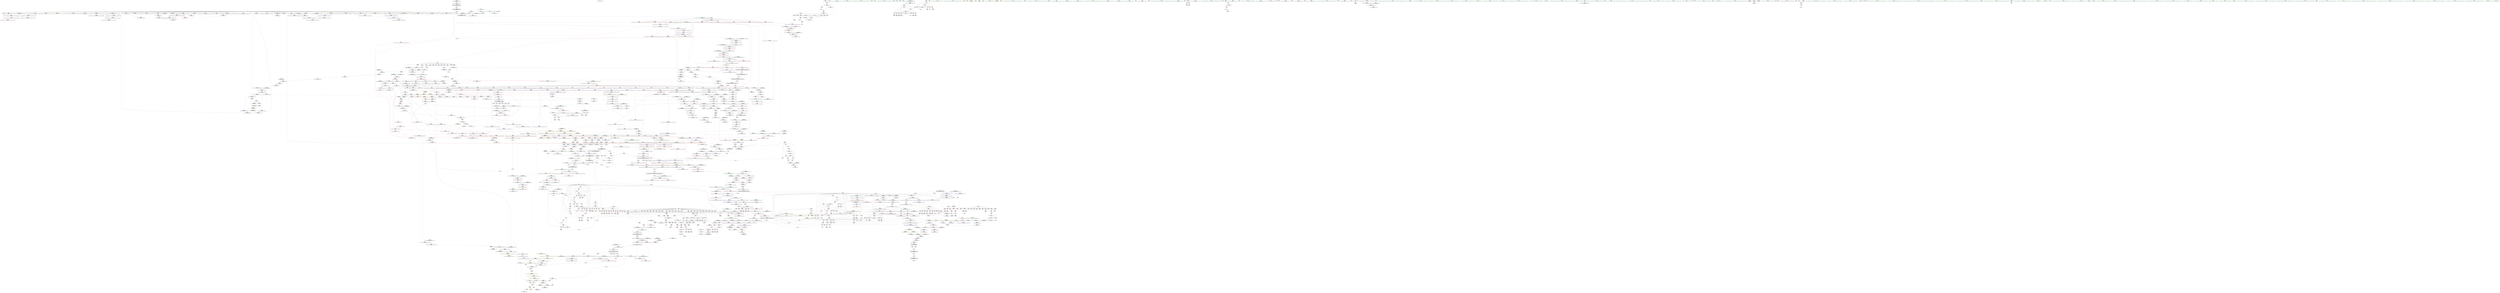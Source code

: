 digraph "SVFG" {
	label="SVFG";

	Node0x564020948a00 [shape=record,color=grey,label="{NodeID: 0\nNullPtr|{|<s39>112}}"];
	Node0x564020948a00 -> Node0x564020e6f230[style=solid];
	Node0x564020948a00 -> Node0x564020e6f330[style=solid];
	Node0x564020948a00 -> Node0x564020e6f400[style=solid];
	Node0x564020948a00 -> Node0x564020e6f4d0[style=solid];
	Node0x564020948a00 -> Node0x564020e6f5a0[style=solid];
	Node0x564020948a00 -> Node0x564020e6f670[style=solid];
	Node0x564020948a00 -> Node0x564020e6f740[style=solid];
	Node0x564020948a00 -> Node0x564020e6f810[style=solid];
	Node0x564020948a00 -> Node0x564020e6f8e0[style=solid];
	Node0x564020948a00 -> Node0x564020e6f9b0[style=solid];
	Node0x564020948a00 -> Node0x564020e6fa80[style=solid];
	Node0x564020948a00 -> Node0x564020e6fb50[style=solid];
	Node0x564020948a00 -> Node0x564020e6fc20[style=solid];
	Node0x564020948a00 -> Node0x564020e6fcf0[style=solid];
	Node0x564020948a00 -> Node0x564020e6fdc0[style=solid];
	Node0x564020948a00 -> Node0x564020e6fe90[style=solid];
	Node0x564020948a00 -> Node0x564020e6ff60[style=solid];
	Node0x564020948a00 -> Node0x564020e70030[style=solid];
	Node0x564020948a00 -> Node0x564020e70100[style=solid];
	Node0x564020948a00 -> Node0x564020e701d0[style=solid];
	Node0x564020948a00 -> Node0x564020e702a0[style=solid];
	Node0x564020948a00 -> Node0x564020e70370[style=solid];
	Node0x564020948a00 -> Node0x564020e70440[style=solid];
	Node0x564020948a00 -> Node0x564020e70510[style=solid];
	Node0x564020948a00 -> Node0x564020e705e0[style=solid];
	Node0x564020948a00 -> Node0x564020e706b0[style=solid];
	Node0x564020948a00 -> Node0x564020e70780[style=solid];
	Node0x564020948a00 -> Node0x564020e70850[style=solid];
	Node0x564020948a00 -> Node0x564020e70920[style=solid];
	Node0x564020948a00 -> Node0x564020e709f0[style=solid];
	Node0x564020948a00 -> Node0x564020e70ac0[style=solid];
	Node0x564020948a00 -> Node0x564020ea2030[style=solid];
	Node0x564020948a00 -> Node0x564020ea5870[style=solid];
	Node0x564020948a00 -> Node0x564020ea5940[style=solid];
	Node0x564020948a00 -> Node0x564020ea5a10[style=solid];
	Node0x564020948a00 -> Node0x564020ea7f70[style=solid];
	Node0x564020948a00 -> Node0x564020eceb70[style=solid];
	Node0x564020948a00 -> Node0x564020ed4e10[style=solid];
	Node0x564020948a00 -> Node0x564020ed4f90[style=solid];
	Node0x564020948a00:s39 -> Node0x564020fbf480[style=solid,color=red];
	Node0x5640207222f0 [shape=record,color=yellow,style=double,label="{NodeID: 1882\n18V_1 = ENCHI(MR_18V_0)\npts\{270001 \}\nFun[_ZNSt6vectorISt4pairIiiESaIS1_EE5clearEv]|{<s0>32|<s1>32}}"];
	Node0x5640207222f0:s0 -> Node0x564020e7b450[style=dashed,color=red];
	Node0x5640207222f0:s1 -> Node0x564020ea70d0[style=dashed,color=red];
	Node0x564020e749e0 [shape=record,color=red,label="{NodeID: 775\n253\<--189\n\<--nc\n_Z2goii\n}"];
	Node0x564020e749e0 -> Node0x564020e719f0[style=solid];
	Node0x564020e6b2b0 [shape=record,color=black,label="{NodeID: 443\n1283\<--1282\n\<--_M_impl\n_ZNSt6vectorISt4pairIiiESaIS1_EE17_M_realloc_insertIJS1_EEEvN9__gnu_cxx17__normal_iteratorIPS1_S3_EEDpOT_\n|{<s0>71}}"];
	Node0x564020e6b2b0:s0 -> Node0x564020fc1140[style=solid,color=red];
	Node0x564020eaab50 [shape=record,color=blue,label="{NodeID: 1218\n1791\<--1785\n__result.addr\<--__result\n_ZSt22__uninitialized_copy_aISt13move_iteratorIPSt4pairIiiEES3_S2_ET0_T_S6_S5_RSaIT1_E\n}"];
	Node0x564020eaab50 -> Node0x564020e9fa10[style=dashed];
	Node0x564020e5e8c0 [shape=record,color=green,label="{NodeID: 111\n874\<--875\n_ZSt9terminatev\<--_ZSt9terminatev_field_insensitive\n}"];
	Node0x564020e7a410 [shape=record,color=red,label="{NodeID: 886\n955\<--954\n\<--_M_start\n_ZNSt12_Vector_baseISt4pairIiiESaIS1_EED2Ev\n|{<s0>46}}"];
	Node0x564020e7a410:s0 -> Node0x564020fc2a50[style=solid,color=red];
	Node0x564020e80e80 [shape=record,color=purple,label="{NodeID: 554\n575\<--17\narrayidx71\<--label\nmain\n}"];
	Node0x564020e80e80 -> Node0x564020e78870[style=solid];
	Node0x564020e638a0 [shape=record,color=green,label="{NodeID: 222\n1672\<--1673\n__b.addr\<--__b.addr_field_insensitive\n_ZSt3maxImERKT_S2_S2_\n}"];
	Node0x564020e638a0 -> Node0x564020e9ede0[style=solid];
	Node0x564020e638a0 -> Node0x564020e9eeb0[style=solid];
	Node0x564020e638a0 -> Node0x564020ea9e50[style=solid];
	Node0x564020e9f6d0 [shape=record,color=red,label="{NodeID: 997\n1744\<--1738\n\<--__n.addr\n_ZNSt16allocator_traitsISaISt4pairIiiEEE8allocateERS2_m\n|{<s0>112}}"];
	Node0x564020e9f6d0:s0 -> Node0x564020fbf370[style=solid,color=red];
	Node0x564020ed4c90 [shape=record,color=grey,label="{NodeID: 1772\n680 = cmp(678, 679, )\n}"];
	Node0x564020e86910 [shape=record,color=purple,label="{NodeID: 665\n1432\<--1430\n_M_finish\<--\n_ZNSt6vectorISt4pairIiiESaIS1_EE3endEv\n|{<s0>89}}"];
	Node0x564020e86910:s0 -> Node0x564020fc1e40[style=solid,color=red];
	Node0x564020fc0e10 [shape=record,color=black,label="{NodeID: 2547\n1002 = PHI(995, )\n1st arg _ZNSt12_Destroy_auxILb1EE9__destroyIPSt4pairIiiEEEvT_S5_ }"];
	Node0x564020fc0e10 -> Node0x564020ea64a0[style=solid];
	Node0x564020e71ac0 [shape=record,color=black,label="{NodeID: 333\n260\<--259\nidxprom27\<--\n_Z2goii\n}"];
	Node0x564020ea51f0 [shape=record,color=blue,label="{NodeID: 1108\n822\<--821\n__t.addr\<--__t\n_ZSt7forwardIRiEOT_RNSt16remove_referenceIS1_E4typeE\n}"];
	Node0x564020ea51f0 -> Node0x564020e797e0[style=dashed];
	Node0x564020e03fe0 [shape=record,color=green,label="{NodeID: 1\n7\<--1\n__dso_handle\<--dummyObj\nGlob }"];
	Node0x564020722f20 [shape=record,color=yellow,style=double,label="{NodeID: 1883\n16V_1 = ENCHI(MR_16V_0)\npts\{270000 \}\nFun[_ZNSt6vectorISt4pairIiiESaIS1_EE5clearEv]}"];
	Node0x564020722f20 -> Node0x564020e78e20[style=dashed];
	Node0x564020e74ab0 [shape=record,color=red,label="{NodeID: 776\n262\<--189\n\<--nc\n_Z2goii\n}"];
	Node0x564020e74ab0 -> Node0x564020e71b90[style=solid];
	Node0x564020e6b380 [shape=record,color=black,label="{NodeID: 444\n1334\<--1333\n\<--_M_impl17\n_ZNSt6vectorISt4pairIiiESaIS1_EE17_M_realloc_insertIJS1_EEEvN9__gnu_cxx17__normal_iteratorIPS1_S3_EEDpOT_\n|{<s0>79}}"];
	Node0x564020e6b380:s0 -> Node0x564020fc4af0[style=solid,color=red];
	Node0x564020eaac20 [shape=record,color=blue,label="{NodeID: 1219\n1793\<--1786\n.addr\<--\n_ZSt22__uninitialized_copy_aISt13move_iteratorIPSt4pairIiiEES3_S2_ET0_T_S6_S5_RSaIT1_E\n}"];
	Node0x564020e5e9c0 [shape=record,color=green,label="{NodeID: 112\n882\<--883\nthis.addr\<--this.addr_field_insensitive\n_ZNSt12_Vector_baseISt4pairIiiESaIS1_EE12_Vector_implC2Ev\n}"];
	Node0x564020e5e9c0 -> Node0x564020e79d90[style=solid];
	Node0x564020e5e9c0 -> Node0x564020ea57a0[style=solid];
	Node0x564020f3d620 [shape=record,color=yellow,style=double,label="{NodeID: 1994\n16V_1 = ENCHI(MR_16V_0)\npts\{270000 \}\nFun[_ZNKSt6vectorISt4pairIiiESaIS1_EE4sizeEv]}"];
	Node0x564020f3d620 -> Node0x564020e794a0[style=dashed];
	Node0x564020e7a4e0 [shape=record,color=red,label="{NodeID: 887\n958\<--957\n\<--_M_end_of_storage\n_ZNSt12_Vector_baseISt4pairIiiESaIS1_EED2Ev\n}"];
	Node0x564020e7a4e0 -> Node0x564020e693d0[style=solid];
	Node0x564020e80f50 [shape=record,color=purple,label="{NodeID: 555\n630\<--17\narrayidx100\<--label\nmain\n}"];
	Node0x564020f5a6a0 [shape=record,color=yellow,style=double,label="{NodeID: 2437\n18V_2 = CSCHI(MR_18V_1)\npts\{270001 \}\nCS[]|{<s0>19}}"];
	Node0x564020f5a6a0:s0 -> Node0x564020f22890[style=dashed,color=blue];
	Node0x564020e63970 [shape=record,color=green,label="{NodeID: 223\n1692\<--1693\n__a.addr\<--__a.addr_field_insensitive\n_ZNSt16allocator_traitsISaISt4pairIiiEEE8max_sizeERKS2_\n}"];
	Node0x564020e63970 -> Node0x564020e9f120[style=solid];
	Node0x564020e63970 -> Node0x564020eaa0c0[style=solid];
	Node0x564020f44890 [shape=record,color=yellow,style=double,label="{NodeID: 2105\n183V_1 = ENCHI(MR_183V_0)\npts\{18770000 18790000 \}\nFun[_ZNKSt13move_iteratorIPSt4pairIiiEE4baseEv]}"];
	Node0x564020f44890 -> Node0x564020ea11a0[style=dashed];
	Node0x564020e9f7a0 [shape=record,color=red,label="{NodeID: 998\n1762\<--1753\nthis1\<--this.addr\n_ZN9__gnu_cxx13new_allocatorISt4pairIiiEE8allocateEmPKv\n|{<s0>113}}"];
	Node0x564020e9f7a0:s0 -> Node0x564020fc4300[style=solid,color=red];
	Node0x564020ed4e10 [shape=record,color=grey,label="{NodeID: 1773\n1330 = cmp(1329, 3, )\n}"];
	Node0x564020e869e0 [shape=record,color=purple,label="{NodeID: 666\n2077\<--1458\noffset_0\<--\n}"];
	Node0x564020e869e0 -> Node0x564020ea8ba0[style=solid];
	Node0x564020fc0f20 [shape=record,color=black,label="{NodeID: 2548\n1666 = PHI(1481, )\n0th arg _ZSt3maxImERKT_S2_S2_ }"];
	Node0x564020fc0f20 -> Node0x564020ea9d80[style=solid];
	Node0x564020e71b90 [shape=record,color=black,label="{NodeID: 334\n263\<--262\nidxprom29\<--\n_Z2goii\n}"];
	Node0x564020ea52c0 [shape=record,color=blue,label="{NodeID: 1109\n831\<--828\nthis.addr\<--this\n_ZNSt4pairIiiEC2IRiS2_Lb1EEEOT_OT0_\n}"];
	Node0x564020ea52c0 -> Node0x564020e798b0[style=dashed];
	Node0x564020e36910 [shape=record,color=green,label="{NodeID: 2\n21\<--1\n\<--dummyObj\nCan only get source location for instruction, argument, global var or function.}"];
	Node0x564020e74b80 [shape=record,color=red,label="{NodeID: 777\n274\<--189\n\<--nc\n_Z2goii\n}"];
	Node0x564020e74b80 -> Node0x564020e71d30[style=solid];
	Node0x564020e6b450 [shape=record,color=black,label="{NodeID: 445\n1388\<--1383\nsub.ptr.lhs.cast\<--\n_ZNSt6vectorISt4pairIiiESaIS1_EE17_M_realloc_insertIJS1_EEEvN9__gnu_cxx17__normal_iteratorIPS1_S3_EEDpOT_\n}"];
	Node0x564020e6b450 -> Node0x564020ed1990[style=solid];
	Node0x564020eaacf0 [shape=record,color=blue, style = dotted,label="{NodeID: 1220\n2083\<--2085\noffset_0\<--dummyVal\n_ZSt22__uninitialized_copy_aISt13move_iteratorIPSt4pairIiiEES3_S2_ET0_T_S6_S5_RSaIT1_E\n}"];
	Node0x564020eaacf0 -> Node0x564020e9fae0[style=dashed];
	Node0x564020e5ea90 [shape=record,color=green,label="{NodeID: 113\n888\<--889\n_ZNSaISt4pairIiiEEC2Ev\<--_ZNSaISt4pairIiiEEC2Ev_field_insensitive\n}"];
	Node0x564020f3d6d0 [shape=record,color=yellow,style=double,label="{NodeID: 1995\n18V_1 = ENCHI(MR_18V_0)\npts\{270001 \}\nFun[_ZNKSt6vectorISt4pairIiiESaIS1_EE4sizeEv]}"];
	Node0x564020f3d6d0 -> Node0x564020e793d0[style=dashed];
	Node0x564020e7a5b0 [shape=record,color=red,label="{NodeID: 888\n961\<--960\n\<--_M_start4\n_ZNSt12_Vector_baseISt4pairIiiESaIS1_EED2Ev\n}"];
	Node0x564020e7a5b0 -> Node0x564020e694a0[style=solid];
	Node0x564020e81020 [shape=record,color=purple,label="{NodeID: 556\n643\<--17\narrayidx108\<--label\nmain\n}"];
	Node0x564020e81020 -> Node0x564020ea4350[style=solid];
	Node0x564020f5a800 [shape=record,color=yellow,style=double,label="{NodeID: 2438\n121V_2 = CSCHI(MR_121V_1)\npts\{1774 270000 270001 270002 \}\nCS[]|{<s0>23|<s1>23|<s2>23|<s3>23}}"];
	Node0x564020f5a800:s0 -> Node0x564020f23790[style=dashed,color=blue];
	Node0x564020f5a800:s1 -> Node0x564020f23c90[style=dashed,color=blue];
	Node0x564020f5a800:s2 -> Node0x564020f24190[style=dashed,color=blue];
	Node0x564020f5a800:s3 -> Node0x564020f24690[style=dashed,color=blue];
	Node0x564020e63a40 [shape=record,color=green,label="{NodeID: 224\n1698\<--1699\n_ZNK9__gnu_cxx13new_allocatorISt4pairIiiEE8max_sizeEv\<--_ZNK9__gnu_cxx13new_allocatorISt4pairIiiEE8max_sizeEv_field_insensitive\n}"];
	Node0x564020e9f870 [shape=record,color=red,label="{NodeID: 999\n1763\<--1755\n\<--__n.addr\n_ZN9__gnu_cxx13new_allocatorISt4pairIiiEE8allocateEmPKv\n}"];
	Node0x564020e9f870 -> Node0x564020ed5290[style=solid];
	Node0x564020ed4f90 [shape=record,color=grey,label="{NodeID: 1774\n1025 = cmp(1024, 3, )\n}"];
	Node0x564020e86ab0 [shape=record,color=purple,label="{NodeID: 667\n2080\<--1458\noffset_1\<--\n}"];
	Node0x564020e86ab0 -> Node0x564020ea8c70[style=solid];
	Node0x564020fc1030 [shape=record,color=black,label="{NodeID: 2549\n1667 = PHI(1475, )\n1st arg _ZSt3maxImERKT_S2_S2_ }"];
	Node0x564020fc1030 -> Node0x564020ea9e50[style=solid];
	Node0x564020e71c60 [shape=record,color=black,label="{NodeID: 335\n272\<--271\nidxprom33\<--\n_Z2goii\n}"];
	Node0x564020ea5390 [shape=record,color=blue,label="{NodeID: 1110\n833\<--829\n__x.addr\<--__x\n_ZNSt4pairIiiEC2IRiS2_Lb1EEEOT_OT0_\n}"];
	Node0x564020ea5390 -> Node0x564020e79980[style=dashed];
	Node0x564020e37060 [shape=record,color=green,label="{NodeID: 3\n28\<--1\n.str\<--dummyObj\nGlob }"];
	Node0x564020e74c50 [shape=record,color=red,label="{NodeID: 778\n204\<--203\n\<--arrayidx3\n_Z2goii\n}"];
	Node0x564020e74c50 -> Node0x564020ed4210[style=solid];
	Node0x564020e6b520 [shape=record,color=black,label="{NodeID: 446\n1389\<--1387\nsub.ptr.rhs.cast\<--\n_ZNSt6vectorISt4pairIiiESaIS1_EE17_M_realloc_insertIJS1_EEEvN9__gnu_cxx17__normal_iteratorIPS1_S3_EEDpOT_\n}"];
	Node0x564020e6b520 -> Node0x564020ed1990[style=solid];
	Node0x564020eaadc0 [shape=record,color=blue, style = dotted,label="{NodeID: 1221\n2086\<--2088\noffset_0\<--dummyVal\n_ZSt22__uninitialized_copy_aISt13move_iteratorIPSt4pairIiiEES3_S2_ET0_T_S6_S5_RSaIT1_E\n}"];
	Node0x564020eaadc0 -> Node0x564020e9fbb0[style=dashed];
	Node0x564020e63eb0 [shape=record,color=green,label="{NodeID: 114\n899\<--900\nthis.addr\<--this.addr_field_insensitive\n_ZNSaISt4pairIiiEEC2Ev\n}"];
	Node0x564020e63eb0 -> Node0x564020e79e60[style=solid];
	Node0x564020e63eb0 -> Node0x564020ea5ae0[style=solid];
	Node0x564020f3d7b0 [shape=record,color=yellow,style=double,label="{NodeID: 1996\n313V_1 = ENCHI(MR_313V_0)\npts\{14250000 \}\nFun[_ZNSt6vectorISt4pairIiiESaIS1_EE3endEv]|{<s0>89}}"];
	Node0x564020f3d7b0:s0 -> Node0x564020eaa4d0[style=dashed,color=red];
	Node0x564020e7a680 [shape=record,color=red,label="{NodeID: 889\n994\<--988\n\<--__first.addr\n_ZSt8_DestroyIPSt4pairIiiEEvT_S3_\n|{<s0>50}}"];
	Node0x564020e7a680:s0 -> Node0x564020fc0210[style=solid,color=red];
	Node0x564020e810f0 [shape=record,color=purple,label="{NodeID: 557\n690\<--17\narrayidx132\<--label\nmain\n}"];
	Node0x564020f5a990 [shape=record,color=yellow,style=double,label="{NodeID: 2439\n133V_2 = CSCHI(MR_133V_1)\npts\{7610000 7610001 \}\nCS[]}"];
	Node0x564020e63b40 [shape=record,color=green,label="{NodeID: 225\n1703\<--1704\nthis.addr\<--this.addr_field_insensitive\n_ZNKSt12_Vector_baseISt4pairIiiESaIS1_EE19_M_get_Tp_allocatorEv\n}"];
	Node0x564020e63b40 -> Node0x564020e9f1f0[style=solid];
	Node0x564020e63b40 -> Node0x564020eaa190[style=solid];
	Node0x564020e9f940 [shape=record,color=red,label="{NodeID: 1000\n1771\<--1755\n\<--__n.addr\n_ZN9__gnu_cxx13new_allocatorISt4pairIiiEE8allocateEmPKv\n}"];
	Node0x564020e9f940 -> Node0x564020ed1c90[style=solid];
	Node0x564020ed5110 [shape=record,color=grey,label="{NodeID: 1775\n674 = cmp(672, 673, )\n}"];
	Node0x564020e86b80 [shape=record,color=purple,label="{NodeID: 668\n2078\<--1459\noffset_0\<--\n}"];
	Node0x564020e86b80 -> Node0x564020ea15b0[style=solid];
	Node0x564020fc1140 [shape=record,color=black,label="{NodeID: 2550\n1201 = PHI(1160, 1283, )\n0th arg _ZNSt16allocator_traitsISaISt4pairIiiEEE9constructIS1_JS1_EEEvRS2_PT_DpOT0_ }"];
	Node0x564020fc1140 -> Node0x564020ea75b0[style=solid];
	Node0x564020e71d30 [shape=record,color=black,label="{NodeID: 336\n275\<--274\nidxprom35\<--\n_Z2goii\n}"];
	Node0x564020ea5460 [shape=record,color=blue,label="{NodeID: 1111\n835\<--830\n__y.addr\<--__y\n_ZNSt4pairIiiEC2IRiS2_Lb1EEEOT_OT0_\n}"];
	Node0x564020ea5460 -> Node0x564020e79a50[style=dashed];
	Node0x564020e37120 [shape=record,color=green,label="{NodeID: 4\n30\<--1\n.str.2\<--dummyObj\nGlob }"];
	Node0x564020e74d20 [shape=record,color=red,label="{NodeID: 779\n218\<--217\n\<--arrayidx6\n_Z2goii\n}"];
	Node0x564020e74d20 -> Node0x564020ed0910[style=solid];
	Node0x564020e6b5f0 [shape=record,color=black,label="{NodeID: 447\n1430\<--1429\n\<--this1\n_ZNSt6vectorISt4pairIiiESaIS1_EE3endEv\n}"];
	Node0x564020e6b5f0 -> Node0x564020e86840[style=solid];
	Node0x564020e6b5f0 -> Node0x564020e86910[style=solid];
	Node0x564020eaae90 [shape=record,color=blue,label="{NodeID: 1222\n1824\<--1821\n__i.addr\<--__i\n_ZSt32__make_move_if_noexcept_iteratorISt4pairIiiESt13move_iteratorIPS1_EET0_PT_\n}"];
	Node0x564020eaae90 -> Node0x564020e9fc80[style=dashed];
	Node0x564020e63f80 [shape=record,color=green,label="{NodeID: 115\n905\<--906\n_ZN9__gnu_cxx13new_allocatorISt4pairIiiEEC2Ev\<--_ZN9__gnu_cxx13new_allocatorISt4pairIiiEEC2Ev_field_insensitive\n}"];
	Node0x564020e7a750 [shape=record,color=red,label="{NodeID: 890\n995\<--990\n\<--__last.addr\n_ZSt8_DestroyIPSt4pairIiiEEvT_S3_\n|{<s0>50}}"];
	Node0x564020e7a750:s0 -> Node0x564020fc0e10[style=solid,color=red];
	Node0x564020e811c0 [shape=record,color=purple,label="{NodeID: 558\n693\<--17\narrayidx134\<--label\nmain\n}"];
	Node0x564020e811c0 -> Node0x564020e78c80[style=solid];
	Node0x564020e63c10 [shape=record,color=green,label="{NodeID: 226\n1712\<--1713\nthis.addr\<--this.addr_field_insensitive\n_ZNK9__gnu_cxx13new_allocatorISt4pairIiiEE8max_sizeEv\n}"];
	Node0x564020e63c10 -> Node0x564020e9f2c0[style=solid];
	Node0x564020e63c10 -> Node0x564020eaa260[style=solid];
	Node0x564020e9fa10 [shape=record,color=red,label="{NodeID: 1001\n1811\<--1791\n\<--__result.addr\n_ZSt22__uninitialized_copy_aISt13move_iteratorIPSt4pairIiiEES3_S2_ET0_T_S6_S5_RSaIT1_E\n|{<s0>118}}"];
	Node0x564020e9fa10:s0 -> Node0x564020fc1750[style=solid,color=red];
	Node0x564020ed5290 [shape=record,color=grey,label="{NodeID: 1776\n1765 = cmp(1763, 1764, )\n}"];
	Node0x564020e86c50 [shape=record,color=purple,label="{NodeID: 669\n2081\<--1459\noffset_1\<--\n}"];
	Node0x564020e86c50 -> Node0x564020ea1680[style=solid];
	Node0x564020fc1290 [shape=record,color=black,label="{NodeID: 2551\n1202 = PHI(1164, 1286, )\n1st arg _ZNSt16allocator_traitsISaISt4pairIiiEEE9constructIS1_JS1_EEEvRS2_PT_DpOT0_ }"];
	Node0x564020fc1290 -> Node0x564020ea7680[style=solid];
	Node0x564020e71e00 [shape=record,color=black,label="{NodeID: 337\n291\<--290\nidxprom40\<--\n_Z2goii\n}"];
	Node0x564020ea5530 [shape=record,color=blue,label="{NodeID: 1112\n842\<--845\nfirst\<--\n_ZNSt4pairIiiEC2IRiS2_Lb1EEEOT_OT0_\n|{<s0>37}}"];
	Node0x564020ea5530:s0 -> Node0x564020f5a990[style=dashed,color=blue];
	Node0x564020e371e0 [shape=record,color=green,label="{NodeID: 5\n32\<--1\nstdin\<--dummyObj\nGlob }"];
	Node0x564020e74df0 [shape=record,color=red,label="{NodeID: 780\n225\<--224\n\<--arrayidx8\n_Z2goii\n}"];
	Node0x564020e74df0 -> Node0x564020ed2290[style=solid];
	Node0x564020e6b6c0 [shape=record,color=black,label="{NodeID: 448\n1422\<--1437\n_ZNSt6vectorISt4pairIiiESaIS1_EE3endEv_ret\<--\n_ZNSt6vectorISt4pairIiiESaIS1_EE3endEv\n|{<s0>61}}"];
	Node0x564020e6b6c0:s0 -> Node0x564020fc9d30[style=solid,color=blue];
	Node0x564020eaaf60 [shape=record,color=blue,label="{NodeID: 1223\n1850\<--1835\ncoerce.dive\<--__first.coerce\n_ZSt18uninitialized_copyISt13move_iteratorIPSt4pairIiiEES3_ET0_T_S6_S5_\n}"];
	Node0x564020eaaf60 -> Node0x564020ea18f0[style=dashed];
	Node0x564020e64050 [shape=record,color=green,label="{NodeID: 116\n910\<--911\nthis.addr\<--this.addr_field_insensitive\n_ZN9__gnu_cxx13new_allocatorISt4pairIiiEEC2Ev\n}"];
	Node0x564020e64050 -> Node0x564020e79f30[style=solid];
	Node0x564020e64050 -> Node0x564020ea5bb0[style=solid];
	Node0x564020f3d9a0 [shape=record,color=yellow,style=double,label="{NodeID: 1998\n315V_1 = ENCHI(MR_315V_0)\npts\{270000 270001 \}\nFun[_ZNSt6vectorISt4pairIiiESaIS1_EE3endEv]|{<s0>89}}"];
	Node0x564020f3d9a0:s0 -> Node0x564020f3fb00[style=dashed,color=red];
	Node0x564020e7a820 [shape=record,color=red,label="{NodeID: 891\n1023\<--1014\nthis1\<--this.addr\n_ZNSt12_Vector_baseISt4pairIiiESaIS1_EE13_M_deallocateEPS1_m\n}"];
	Node0x564020e7a820 -> Node0x564020e84550[style=solid];
	Node0x564020e81290 [shape=record,color=purple,label="{NodeID: 559\n82\<--25\n\<--all\n__cxx_global_var_init.1\n}"];
	Node0x564020e81290 -> Node0x564020722220[style=solid];
	Node0x564020e63ce0 [shape=record,color=green,label="{NodeID: 227\n1721\<--1722\nthis.addr\<--this.addr_field_insensitive\n_ZN9__gnu_cxx17__normal_iteratorIPSt4pairIiiESt6vectorIS2_SaIS2_EEEC2ERKS3_\n}"];
	Node0x564020e63ce0 -> Node0x564020e9f390[style=solid];
	Node0x564020e63ce0 -> Node0x564020eaa330[style=solid];
	Node0x564020f44c70 [shape=record,color=yellow,style=double,label="{NodeID: 2109\n131V_1 = ENCHI(MR_131V_0)\npts\{381 383 \}\nFun[_ZNSt4pairIiiEC2IRiS2_Lb1EEEOT_OT0_]}"];
	Node0x564020f44c70 -> Node0x564020e79b20[style=dashed];
	Node0x564020f44c70 -> Node0x564020e79bf0[style=dashed];
	Node0x564020e9fae0 [shape=record,color=red,label="{NodeID: 1002\n1813\<--1812\n\<--coerce.dive3\n_ZSt22__uninitialized_copy_aISt13move_iteratorIPSt4pairIiiEES3_S2_ET0_T_S6_S5_RSaIT1_E\n|{<s0>118}}"];
	Node0x564020e9fae0:s0 -> Node0x564020fc1530[style=solid,color=red];
	Node0x564020ed5410 [shape=record,color=grey,label="{NodeID: 1777\n613 = cmp(611, 612, )\n}"];
	Node0x564020e86d20 [shape=record,color=purple,label="{NodeID: 670\n1555\<--1545\ncoerce.dive\<--retval\n_ZNSt6vectorISt4pairIiiESaIS1_EE5beginEv\n}"];
	Node0x564020e86d20 -> Node0x564020e9e010[style=solid];
	Node0x564020fc13e0 [shape=record,color=black,label="{NodeID: 2552\n1203 = PHI(1166, 1288, )\n2nd arg _ZNSt16allocator_traitsISaISt4pairIiiEEE9constructIS1_JS1_EEEvRS2_PT_DpOT0_ }"];
	Node0x564020fc13e0 -> Node0x564020ea7750[style=solid];
	Node0x564020e71ed0 [shape=record,color=black,label="{NodeID: 338\n294\<--293\nidxprom42\<--\n_Z2goii\n}"];
	Node0x564020ea5600 [shape=record,color=blue,label="{NodeID: 1113\n847\<--850\nsecond\<--\n_ZNSt4pairIiiEC2IRiS2_Lb1EEEOT_OT0_\n|{<s0>37}}"];
	Node0x564020ea5600:s0 -> Node0x564020f5a990[style=dashed,color=blue];
	Node0x564020e372a0 [shape=record,color=green,label="{NodeID: 6\n33\<--1\n.str.3\<--dummyObj\nGlob }"];
	Node0x564020e74ec0 [shape=record,color=red,label="{NodeID: 781\n249\<--248\n\<--arrayidx21\n_Z2goii\n}"];
	Node0x564020e74ec0 -> Node0x564020ed3a90[style=solid];
	Node0x564020e6b790 [shape=record,color=black,label="{NodeID: 449\n1454\<--1453\n\<--\n_ZN9__gnu_cxx13new_allocatorISt4pairIiiEE9constructIS2_JS2_EEEvPT_DpOT0_\n}"];
	Node0x564020e6b790 -> Node0x564020e6b860[style=solid];
	Node0x564020eab030 [shape=record,color=blue,label="{NodeID: 1224\n1852\<--1836\ncoerce.dive1\<--__last.coerce\n_ZSt18uninitialized_copyISt13move_iteratorIPSt4pairIiiEES3_ET0_T_S6_S5_\n}"];
	Node0x564020eab030 -> Node0x564020ea19c0[style=dashed];
	Node0x564020e64120 [shape=record,color=green,label="{NodeID: 117\n919\<--920\n__first.addr\<--__first.addr_field_insensitive\n_ZSt8_DestroyIPSt4pairIiiES1_EvT_S3_RSaIT0_E\n}"];
	Node0x564020e64120 -> Node0x564020e7a000[style=solid];
	Node0x564020e64120 -> Node0x564020ea5c80[style=solid];
	Node0x564020e7a8f0 [shape=record,color=red,label="{NodeID: 892\n1024\<--1016\n\<--__p.addr\n_ZNSt12_Vector_baseISt4pairIiiESaIS1_EE13_M_deallocateEPS1_m\n}"];
	Node0x564020e7a8f0 -> Node0x564020ed4f90[style=solid];
	Node0x564020e81360 [shape=record,color=purple,label="{NodeID: 560\n89\<--25\n\<--all\n__cxx_global_var_init.1\n}"];
	Node0x564020e63db0 [shape=record,color=green,label="{NodeID: 228\n1723\<--1724\n__i.addr\<--__i.addr_field_insensitive\n_ZN9__gnu_cxx17__normal_iteratorIPSt4pairIiiESt6vectorIS2_SaIS2_EEEC2ERKS3_\n}"];
	Node0x564020e63db0 -> Node0x564020e9f460[style=solid];
	Node0x564020e63db0 -> Node0x564020eaa400[style=solid];
	Node0x564020e9fbb0 [shape=record,color=red,label="{NodeID: 1003\n1815\<--1814\n\<--coerce.dive4\n_ZSt22__uninitialized_copy_aISt13move_iteratorIPSt4pairIiiEES3_S2_ET0_T_S6_S5_RSaIT1_E\n|{<s0>118}}"];
	Node0x564020e9fbb0:s0 -> Node0x564020fc1640[style=solid,color=red];
	Node0x564020ed5590 [shape=record,color=grey,label="{NodeID: 1778\n232 = cmp(231, 21, )\n}"];
	Node0x564020e86df0 [shape=record,color=purple,label="{NodeID: 671\n1552\<--1551\n_M_impl\<--\n_ZNSt6vectorISt4pairIiiESaIS1_EE5beginEv\n}"];
	Node0x564020fc1530 [shape=record,color=black,label="{NodeID: 2553\n1835 = PHI(1813, )\n0th arg _ZSt18uninitialized_copyISt13move_iteratorIPSt4pairIiiEES3_ET0_T_S6_S5_ }"];
	Node0x564020fc1530 -> Node0x564020eaaf60[style=solid];
	Node0x564020e71fa0 [shape=record,color=black,label="{NodeID: 339\n300\<--299\nidxprom45\<--\n_Z2goii\n}"];
	Node0x564020ea56d0 [shape=record,color=blue,label="{NodeID: 1114\n855\<--854\nthis.addr\<--this\n_ZNSt12_Vector_baseISt4pairIiiESaIS1_EEC2Ev\n}"];
	Node0x564020ea56d0 -> Node0x564020e79cc0[style=dashed];
	Node0x564020e37360 [shape=record,color=green,label="{NodeID: 7\n35\<--1\n.str.4\<--dummyObj\nGlob }"];
	Node0x564020e74f90 [shape=record,color=red,label="{NodeID: 782\n256\<--255\n\<--arrayidx25\n_Z2goii\n}"];
	Node0x564020e74f90 -> Node0x564020ed3a90[style=solid];
	Node0x564020e6b860 [shape=record,color=black,label="{NodeID: 450\n1455\<--1454\n\<--\n_ZN9__gnu_cxx13new_allocatorISt4pairIiiEE9constructIS2_JS2_EEEvPT_DpOT0_\n}"];
	Node0x564020e6b860 -> Node0x564020e6b930[style=solid];
	Node0x564020eab100 [shape=record,color=blue,label="{NodeID: 1225\n1842\<--1837\n__result.addr\<--__result\n_ZSt18uninitialized_copyISt13move_iteratorIPSt4pairIiiEES3_ET0_T_S6_S5_\n}"];
	Node0x564020eab100 -> Node0x564020e9fe20[style=dashed];
	Node0x564020e641f0 [shape=record,color=green,label="{NodeID: 118\n921\<--922\n__last.addr\<--__last.addr_field_insensitive\n_ZSt8_DestroyIPSt4pairIiiES1_EvT_S3_RSaIT0_E\n}"];
	Node0x564020e641f0 -> Node0x564020e7a0d0[style=solid];
	Node0x564020e641f0 -> Node0x564020ea5d50[style=solid];
	Node0x564020e7a9c0 [shape=record,color=red,label="{NodeID: 893\n1029\<--1016\n\<--__p.addr\n_ZNSt12_Vector_baseISt4pairIiiESaIS1_EE13_M_deallocateEPS1_m\n|{<s0>51}}"];
	Node0x564020e7a9c0:s0 -> Node0x564020fcb0a0[style=solid,color=red];
	Node0x564020e81430 [shape=record,color=purple,label="{NodeID: 561\n90\<--25\n\<--all\n__cxx_global_var_init.1\n}"];
	Node0x564020e81430 -> Node0x564020ed3490[style=solid];
	Node0x564020e6c2e0 [shape=record,color=green,label="{NodeID: 229\n1736\<--1737\n__a.addr\<--__a.addr_field_insensitive\n_ZNSt16allocator_traitsISaISt4pairIiiEEE8allocateERS2_m\n}"];
	Node0x564020e6c2e0 -> Node0x564020e9f600[style=solid];
	Node0x564020e6c2e0 -> Node0x564020eaa5a0[style=solid];
	Node0x564020e9fc80 [shape=record,color=red,label="{NodeID: 1004\n1827\<--1824\n\<--__i.addr\n_ZSt32__make_move_if_noexcept_iteratorISt4pairIiiESt13move_iteratorIPS1_EET0_PT_\n|{<s0>119}}"];
	Node0x564020e9fc80:s0 -> Node0x564020fbd030[style=solid,color=red];
	Node0x564020ed5710 [shape=record,color=grey,label="{NodeID: 1779\n236 = cmp(234, 235, )\n}"];
	Node0x564020e86ec0 [shape=record,color=purple,label="{NodeID: 672\n1553\<--1551\n_M_start\<--\n_ZNSt6vectorISt4pairIiiESaIS1_EE5beginEv\n|{<s0>103}}"];
	Node0x564020e86ec0:s0 -> Node0x564020fc1e40[style=solid,color=red];
	Node0x564020fc1640 [shape=record,color=black,label="{NodeID: 2554\n1836 = PHI(1815, )\n1st arg _ZSt18uninitialized_copyISt13move_iteratorIPSt4pairIiiEES3_ET0_T_S6_S5_ }"];
	Node0x564020fc1640 -> Node0x564020eab030[style=solid];
	Node0x564020e72070 [shape=record,color=black,label="{NodeID: 340\n303\<--302\nidxprom47\<--\n_Z2goii\n}"];
	Node0x564020ea57a0 [shape=record,color=blue,label="{NodeID: 1115\n882\<--881\nthis.addr\<--this\n_ZNSt12_Vector_baseISt4pairIiiESaIS1_EE12_Vector_implC2Ev\n}"];
	Node0x564020ea57a0 -> Node0x564020e79d90[style=dashed];
	Node0x564020e37420 [shape=record,color=green,label="{NodeID: 8\n37\<--1\nstdout\<--dummyObj\nGlob }"];
	Node0x564020e75060 [shape=record,color=red,label="{NodeID: 783\n265\<--264\n\<--arrayidx30\n_Z2goii\n}"];
	Node0x564020e75060 -> Node0x564020ed3910[style=solid];
	Node0x564020e6b930 [shape=record,color=black,label="{NodeID: 451\n1458\<--1455\n\<--\n_ZN9__gnu_cxx13new_allocatorISt4pairIiiEE9constructIS2_JS2_EEEvPT_DpOT0_\n}"];
	Node0x564020e6b930 -> Node0x564020e869e0[style=solid];
	Node0x564020e6b930 -> Node0x564020e86ab0[style=solid];
	Node0x564020eab1d0 [shape=record,color=blue,label="{NodeID: 1226\n1844\<--1856\n__assignable\<--\n_ZSt18uninitialized_copyISt13move_iteratorIPSt4pairIiiEES3_ET0_T_S6_S5_\n}"];
	Node0x564020e642c0 [shape=record,color=green,label="{NodeID: 119\n923\<--924\n.addr\<--.addr_field_insensitive\n_ZSt8_DestroyIPSt4pairIiiES1_EvT_S3_RSaIT0_E\n}"];
	Node0x564020e642c0 -> Node0x564020ea5e20[style=solid];
	Node0x564020e7aa90 [shape=record,color=red,label="{NodeID: 894\n1030\<--1018\n\<--__n.addr\n_ZNSt12_Vector_baseISt4pairIiiESaIS1_EE13_M_deallocateEPS1_m\n|{<s0>51}}"];
	Node0x564020e7aa90:s0 -> Node0x564020fcb1e0[style=solid,color=red];
	Node0x564020e81500 [shape=record,color=purple,label="{NodeID: 562\n119\<--25\n\<--all\n__cxx_global_array_dtor\n}"];
	Node0x564020e6c3b0 [shape=record,color=green,label="{NodeID: 230\n1738\<--1739\n__n.addr\<--__n.addr_field_insensitive\n_ZNSt16allocator_traitsISaISt4pairIiiEEE8allocateERS2_m\n}"];
	Node0x564020e6c3b0 -> Node0x564020e9f6d0[style=solid];
	Node0x564020e6c3b0 -> Node0x564020eaa670[style=solid];
	Node0x564020e9fd50 [shape=record,color=red,label="{NodeID: 1005\n1832\<--1831\n\<--coerce.dive\n_ZSt32__make_move_if_noexcept_iteratorISt4pairIiiESt13move_iteratorIPS1_EET0_PT_\n}"];
	Node0x564020e9fd50 -> Node0x564020e7d330[style=solid];
	Node0x564020ed5890 [shape=record,color=grey,label="{NodeID: 1780\n577 = cmp(576, 194, )\n}"];
	Node0x564020e86f90 [shape=record,color=purple,label="{NodeID: 673\n1572\<--1567\n_M_impl\<--this1\n_ZNSt12_Vector_baseISt4pairIiiESaIS1_EE11_M_allocateEm\n}"];
	Node0x564020e86f90 -> Node0x564020e6bfb0[style=solid];
	Node0x564020fc1750 [shape=record,color=black,label="{NodeID: 2555\n1837 = PHI(1811, )\n2nd arg _ZSt18uninitialized_copyISt13move_iteratorIPSt4pairIiiEES3_ET0_T_S6_S5_ }"];
	Node0x564020fc1750 -> Node0x564020eab100[style=solid];
	Node0x564020e72140 [shape=record,color=black,label="{NodeID: 341\n310\<--309\nidxprom51\<--\n_Z2goii\n}"];
	Node0x564020ea5870 [shape=record,color=blue, style = dotted,label="{NodeID: 1116\n890\<--3\n_M_start\<--dummyVal\n_ZNSt12_Vector_baseISt4pairIiiESaIS1_EE12_Vector_implC2Ev\n|{<s0>40}}"];
	Node0x564020ea5870:s0 -> Node0x564020f5b470[style=dashed,color=blue];
	Node0x564020e374e0 [shape=record,color=green,label="{NodeID: 9\n38\<--1\n.str.5\<--dummyObj\nGlob }"];
	Node0x564020e75130 [shape=record,color=red,label="{NodeID: 784\n277\<--276\n\<--arrayidx36\n_Z2goii\n}"];
	Node0x564020e75130 -> Node0x564020ea2bc0[style=solid];
	Node0x564020e6ba00 [shape=record,color=black,label="{NodeID: 452\n1459\<--1457\n\<--call\n_ZN9__gnu_cxx13new_allocatorISt4pairIiiEE9constructIS2_JS2_EEEvPT_DpOT0_\n}"];
	Node0x564020e6ba00 -> Node0x564020e86b80[style=solid];
	Node0x564020e6ba00 -> Node0x564020e86c50[style=solid];
	Node0x564020eab2a0 [shape=record,color=blue, style = dotted,label="{NodeID: 1227\n2089\<--2091\noffset_0\<--dummyVal\n_ZSt18uninitialized_copyISt13move_iteratorIPSt4pairIiiEES3_ET0_T_S6_S5_\n}"];
	Node0x564020eab2a0 -> Node0x564020e9fef0[style=dashed];
	Node0x564020e64390 [shape=record,color=green,label="{NodeID: 120\n931\<--932\n_ZSt8_DestroyIPSt4pairIiiEEvT_S3_\<--_ZSt8_DestroyIPSt4pairIiiEEvT_S3__field_insensitive\n}"];
	Node0x564020e7ab60 [shape=record,color=red,label="{NodeID: 895\n1041\<--1038\nthis1\<--this.addr\n_ZNSt12_Vector_baseISt4pairIiiESaIS1_EE12_Vector_implD2Ev\n}"];
	Node0x564020e7ab60 -> Node0x564020e69640[style=solid];
	Node0x564020e815d0 [shape=record,color=purple,label="{NodeID: 563\n120\<--25\n\<--all\n__cxx_global_array_dtor\n}"];
	Node0x564020e815d0 -> Node0x564020ece5d0[style=solid];
	Node0x564020e6c480 [shape=record,color=green,label="{NodeID: 231\n1746\<--1747\n_ZN9__gnu_cxx13new_allocatorISt4pairIiiEE8allocateEmPKv\<--_ZN9__gnu_cxx13new_allocatorISt4pairIiiEE8allocateEmPKv_field_insensitive\n}"];
	Node0x564020e9fe20 [shape=record,color=red,label="{NodeID: 1006\n1863\<--1842\n\<--__result.addr\n_ZSt18uninitialized_copyISt13move_iteratorIPSt4pairIiiEES3_ET0_T_S6_S5_\n|{<s0>122}}"];
	Node0x564020e9fe20:s0 -> Node0x564020fc3340[style=solid,color=red];
	Node0x564020ed5a10 [shape=record,color=grey,label="{NodeID: 1781\n568 = cmp(566, 567, )\n}"];
	Node0x564020e87060 [shape=record,color=purple,label="{NodeID: 674\n1607\<--1595\ncoerce.dive\<--agg.tmp\n_ZSt34__uninitialized_move_if_noexcept_aIPSt4pairIiiES2_SaIS1_EET0_T_S5_S4_RT1_\n}"];
	Node0x564020e87060 -> Node0x564020ea98a0[style=solid];
	Node0x564020fc1860 [shape=record,color=black,label="{NodeID: 2556\n98 = PHI(84, )\n0th arg _ZNSt6vectorISt4pairIiiESaIS1_EEC2Ev }"];
	Node0x564020fc1860 -> Node0x564020ea2130[style=solid];
	Node0x564020e72210 [shape=record,color=black,label="{NodeID: 342\n316\<--315\nidxprom54\<--\n_Z2goii\n}"];
	Node0x564020ea5940 [shape=record,color=blue, style = dotted,label="{NodeID: 1117\n892\<--3\n_M_finish\<--dummyVal\n_ZNSt12_Vector_baseISt4pairIiiESaIS1_EE12_Vector_implC2Ev\n|{<s0>40}}"];
	Node0x564020ea5940:s0 -> Node0x564020f5b470[style=dashed,color=blue];
	Node0x564020e375e0 [shape=record,color=green,label="{NodeID: 10\n40\<--1\n.str.6\<--dummyObj\nGlob }"];
	Node0x564020e75200 [shape=record,color=red,label="{NodeID: 785\n312\<--311\n\<--arrayidx52\n_Z2goii\n}"];
	Node0x564020e75200 -> Node0x564020ed1390[style=solid];
	Node0x564020e6bad0 [shape=record,color=black,label="{NodeID: 453\n1469\<--1521\n_ZNKSt6vectorISt4pairIiiESaIS1_EE12_M_check_lenEmPKc_ret\<--cond\n_ZNKSt6vectorISt4pairIiiESaIS1_EE12_M_check_lenEmPKc\n|{<s0>66}}"];
	Node0x564020e6bad0:s0 -> Node0x564020fca0f0[style=solid,color=blue];
	Node0x564020eab370 [shape=record,color=blue, style = dotted,label="{NodeID: 1228\n2092\<--2094\noffset_0\<--dummyVal\n_ZSt18uninitialized_copyISt13move_iteratorIPSt4pairIiiEES3_ET0_T_S6_S5_\n}"];
	Node0x564020eab370 -> Node0x564020e9ffc0[style=dashed];
	Node0x564020e64490 [shape=record,color=green,label="{NodeID: 121\n936\<--937\nthis.addr\<--this.addr_field_insensitive\n_ZNSt12_Vector_baseISt4pairIiiESaIS1_EE19_M_get_Tp_allocatorEv\n}"];
	Node0x564020e64490 -> Node0x564020e7a1a0[style=solid];
	Node0x564020e64490 -> Node0x564020ea5ef0[style=solid];
	Node0x564020e7ac30 [shape=record,color=red,label="{NodeID: 896\n1060\<--1051\n\<--__a.addr\n_ZNSt16allocator_traitsISaISt4pairIiiEEE10deallocateERS2_PS1_m\n}"];
	Node0x564020e7ac30 -> Node0x564020e69710[style=solid];
	Node0x564020e816a0 [shape=record,color=purple,label="{NodeID: 564\n127\<--25\n\<--all\n__cxx_global_array_dtor\n}"];
	Node0x564020e816a0 -> Node0x564020ed3d90[style=solid];
	Node0x564020f5b1b0 [shape=record,color=yellow,style=double,label="{NodeID: 2446\n345V_2 = CSCHI(MR_345V_1)\npts\{15460000 \}\nCS[]}"];
	Node0x564020f5b1b0 -> Node0x564020e9e010[style=dashed];
	Node0x564020e6c550 [shape=record,color=green,label="{NodeID: 232\n1753\<--1754\nthis.addr\<--this.addr_field_insensitive\n_ZN9__gnu_cxx13new_allocatorISt4pairIiiEE8allocateEmPKv\n}"];
	Node0x564020e6c550 -> Node0x564020e9f7a0[style=solid];
	Node0x564020e6c550 -> Node0x564020eaa740[style=solid];
	Node0x564020e9fef0 [shape=record,color=red,label="{NodeID: 1007\n1865\<--1864\n\<--coerce.dive3\n_ZSt18uninitialized_copyISt13move_iteratorIPSt4pairIiiEES3_ET0_T_S6_S5_\n|{<s0>122}}"];
	Node0x564020e9fef0:s0 -> Node0x564020fc3120[style=solid,color=red];
	Node0x564020ed5b90 [shape=record,color=grey,label="{NodeID: 1782\n229 = cmp(228, 21, )\n}"];
	Node0x564020e87130 [shape=record,color=purple,label="{NodeID: 675\n1615\<--1595\ncoerce.dive4\<--agg.tmp\n_ZSt34__uninitialized_move_if_noexcept_aIPSt4pairIiiES2_SaIS1_EET0_T_S5_S4_RT1_\n}"];
	Node0x564020e87130 -> Node0x564020e9e690[style=solid];
	Node0x564020fc1970 [shape=record,color=black,label="{NodeID: 2557\n1037 = PHI(969, 979, )\n0th arg _ZNSt12_Vector_baseISt4pairIiiESaIS1_EE12_Vector_implD2Ev }"];
	Node0x564020fc1970 -> Node0x564020ea67e0[style=solid];
	Node0x564020e722e0 [shape=record,color=black,label="{NodeID: 343\n323\<--322\nidxprom57\<--\n_Z2goii\n}"];
	Node0x564020ea5a10 [shape=record,color=blue, style = dotted,label="{NodeID: 1118\n894\<--3\n_M_end_of_storage\<--dummyVal\n_ZNSt12_Vector_baseISt4pairIiiESaIS1_EE12_Vector_implC2Ev\n|{<s0>40}}"];
	Node0x564020ea5a10:s0 -> Node0x564020f5b470[style=dashed,color=blue];
	Node0x564020e376e0 [shape=record,color=green,label="{NodeID: 11\n42\<--1\n.str.7\<--dummyObj\nGlob }"];
	Node0x564020e752d0 [shape=record,color=red,label="{NodeID: 786\n318\<--317\n\<--arrayidx55\n_Z2goii\n}"];
	Node0x564020e752d0 -> Node0x564020ed0d90[style=solid];
	Node0x564020e6bba0 [shape=record,color=black,label="{NodeID: 454\n1538\<--1534\nsub.ptr.lhs.cast\<--\n_ZN9__gnu_cxxmiIPSt4pairIiiESt6vectorIS2_SaIS2_EEEENS_17__normal_iteratorIT_T0_E15difference_typeERKSA_SD_\n}"];
	Node0x564020e6bba0 -> Node0x564020ed0610[style=solid];
	Node0x564020eab440 [shape=record,color=blue,label="{NodeID: 1229\n1888\<--1873\ncoerce.dive\<--__first.coerce\n_ZNSt20__uninitialized_copyILb0EE13__uninit_copyISt13move_iteratorIPSt4pairIiiEES5_EET0_T_S8_S7_\n}"];
	Node0x564020eab440 -> Node0x564020f2eb90[style=dashed];
	Node0x564020e64560 [shape=record,color=green,label="{NodeID: 122\n945\<--946\nthis.addr\<--this.addr_field_insensitive\n_ZNSt12_Vector_baseISt4pairIiiESaIS1_EED2Ev\n}"];
	Node0x564020e64560 -> Node0x564020e7a270[style=solid];
	Node0x564020e64560 -> Node0x564020ea5fc0[style=solid];
	Node0x564020f3df40 [shape=record,color=yellow,style=double,label="{NodeID: 2004\n57V_1 = ENCHI(MR_57V_0)\npts\{1774 \}\nFun[_ZSt34__uninitialized_move_if_noexcept_aIPSt4pairIiiES2_SaIS1_EET0_T_S5_S4_RT1_]|{<s0>107}}"];
	Node0x564020f3df40:s0 -> Node0x564020f36f20[style=dashed,color=red];
	Node0x564020e7ad00 [shape=record,color=red,label="{NodeID: 897\n1062\<--1053\n\<--__p.addr\n_ZNSt16allocator_traitsISaISt4pairIiiEEE10deallocateERS2_PS1_m\n|{<s0>53}}"];
	Node0x564020e7ad00:s0 -> Node0x564020fc48d0[style=solid,color=red];
	Node0x564020e81770 [shape=record,color=purple,label="{NodeID: 565\n446\<--25\narrayidx11\<--all\nmain\n}"];
	Node0x564020f5b310 [shape=record,color=yellow,style=double,label="{NodeID: 2447\n57V_2 = CSCHI(MR_57V_1)\npts\{1774 \}\nCS[]|{<s0>74|<s1>77}}"];
	Node0x564020f5b310:s0 -> Node0x564020f5bdf0[style=dashed,color=blue];
	Node0x564020f5b310:s1 -> Node0x564020f5bf50[style=dashed,color=blue];
	Node0x564020e6c620 [shape=record,color=green,label="{NodeID: 233\n1755\<--1756\n__n.addr\<--__n.addr_field_insensitive\n_ZN9__gnu_cxx13new_allocatorISt4pairIiiEE8allocateEmPKv\n}"];
	Node0x564020e6c620 -> Node0x564020e9f870[style=solid];
	Node0x564020e6c620 -> Node0x564020e9f940[style=solid];
	Node0x564020e6c620 -> Node0x564020eaa810[style=solid];
	Node0x564020e9ffc0 [shape=record,color=red,label="{NodeID: 1008\n1867\<--1866\n\<--coerce.dive4\n_ZSt18uninitialized_copyISt13move_iteratorIPSt4pairIiiEES3_ET0_T_S6_S5_\n|{<s0>122}}"];
	Node0x564020e9ffc0:s0 -> Node0x564020fc3230[style=solid,color=red];
	Node0x564020f13a90 [shape=record,color=black,label="{NodeID: 1783\nMR_30V_2 = PHI(MR_30V_4, MR_30V_1, MR_30V_4, )\npts\{182 \}\n}"];
	Node0x564020e87200 [shape=record,color=purple,label="{NodeID: 676\n1611\<--1597\ncoerce.dive3\<--agg.tmp1\n_ZSt34__uninitialized_move_if_noexcept_aIPSt4pairIiiES2_SaIS1_EET0_T_S5_S4_RT1_\n}"];
	Node0x564020e87200 -> Node0x564020ea9970[style=solid];
	Node0x564020fc1b80 [shape=record,color=black,label="{NodeID: 2558\n881 = PHI(859, )\n0th arg _ZNSt12_Vector_baseISt4pairIiiESaIS1_EE12_Vector_implC2Ev }"];
	Node0x564020fc1b80 -> Node0x564020ea57a0[style=solid];
	Node0x564020e723b0 [shape=record,color=black,label="{NodeID: 344\n327\<--326\nidxprom60\<--add59\n_Z2goii\n}"];
	Node0x564020f4c220 [shape=record,color=yellow,style=double,label="{NodeID: 2226\nRETMU(2V_2)\npts\{270000 270001 270002 \}\nFun[_GLOBAL__sub_I_Sunny_1_0.cpp]}"];
	Node0x564020ea5ae0 [shape=record,color=blue,label="{NodeID: 1119\n899\<--898\nthis.addr\<--this\n_ZNSaISt4pairIiiEEC2Ev\n}"];
	Node0x564020ea5ae0 -> Node0x564020e79e60[style=dashed];
	Node0x564020e377e0 [shape=record,color=green,label="{NodeID: 12\n44\<--1\n.str.8\<--dummyObj\nGlob }"];
	Node0x564020e753a0 [shape=record,color=red,label="{NodeID: 787\n325\<--324\n\<--arrayidx58\n_Z2goii\n}"];
	Node0x564020e753a0 -> Node0x564020ed1510[style=solid];
	Node0x564020e6bc70 [shape=record,color=black,label="{NodeID: 455\n1539\<--1537\nsub.ptr.rhs.cast\<--\n_ZN9__gnu_cxxmiIPSt4pairIiiESt6vectorIS2_SaIS2_EEEENS_17__normal_iteratorIT_T0_E15difference_typeERKSA_SD_\n}"];
	Node0x564020e6bc70 -> Node0x564020ed0610[style=solid];
	Node0x564020eab510 [shape=record,color=blue,label="{NodeID: 1230\n1890\<--1874\ncoerce.dive1\<--__last.coerce\n_ZNSt20__uninitialized_copyILb0EE13__uninit_copyISt13move_iteratorIPSt4pairIiiEES5_EET0_T_S8_S7_\n|{<s0>123}}"];
	Node0x564020eab510:s0 -> Node0x564020f432f0[style=dashed,color=red];
	Node0x564020e64630 [shape=record,color=green,label="{NodeID: 123\n947\<--948\nexn.slot\<--exn.slot_field_insensitive\n_ZNSt12_Vector_baseISt4pairIiiESaIS1_EED2Ev\n}"];
	Node0x564020e64630 -> Node0x564020e7a340[style=solid];
	Node0x564020e64630 -> Node0x564020ea6090[style=solid];
	Node0x564020e7add0 [shape=record,color=red,label="{NodeID: 898\n1063\<--1055\n\<--__n.addr\n_ZNSt16allocator_traitsISaISt4pairIiiEEE10deallocateERS2_PS1_m\n|{<s0>53}}"];
	Node0x564020e7add0:s0 -> Node0x564020fc49e0[style=solid,color=red];
	Node0x564020e81840 [shape=record,color=purple,label="{NodeID: 566\n449\<--25\narrayidx13\<--all\nmain\n|{<s0>19}}"];
	Node0x564020e81840:s0 -> Node0x564020fad3e0[style=solid,color=red];
	Node0x564020f5b470 [shape=record,color=yellow,style=double,label="{NodeID: 2448\n2V_2 = CSCHI(MR_2V_1)\npts\{270000 270001 270002 \}\nCS[]|{<s0>5}}"];
	Node0x564020f5b470:s0 -> Node0x564020f5a3e0[style=dashed,color=blue];
	Node0x564020e6c6f0 [shape=record,color=green,label="{NodeID: 234\n1757\<--1758\n.addr\<--.addr_field_insensitive\n_ZN9__gnu_cxx13new_allocatorISt4pairIiiEE8allocateEmPKv\n}"];
	Node0x564020e6c6f0 -> Node0x564020eaa8e0[style=solid];
	Node0x564020ea0090 [shape=record,color=red,label="{NodeID: 1009\n1893\<--1880\n\<--__result.addr\n_ZNSt20__uninitialized_copyILb0EE13__uninit_copyISt13move_iteratorIPSt4pairIiiEES5_EET0_T_S8_S7_\n}"];
	Node0x564020ea0090 -> Node0x564020eab6b0[style=solid];
	Node0x564020f13b80 [shape=record,color=black,label="{NodeID: 1784\nMR_32V_3 = PHI(MR_32V_4, MR_32V_2, MR_32V_4, )\npts\{184 \}\n}"];
	Node0x564020e872d0 [shape=record,color=purple,label="{NodeID: 677\n1617\<--1597\ncoerce.dive5\<--agg.tmp1\n_ZSt34__uninitialized_move_if_noexcept_aIPSt4pairIiiES2_SaIS1_EET0_T_S5_S4_RT1_\n}"];
	Node0x564020e872d0 -> Node0x564020e9e760[style=solid];
	Node0x564020fc1c90 [shape=record,color=black,label="{NodeID: 2559\n1719 = PHI(1424, 1545, )\n0th arg _ZN9__gnu_cxx17__normal_iteratorIPSt4pairIiiESt6vectorIS2_SaIS2_EEEC2ERKS3_ }"];
	Node0x564020fc1c90 -> Node0x564020eaa330[style=solid];
	Node0x564020e72480 [shape=record,color=black,label="{NodeID: 345\n331\<--330\nidxprom62\<--\n_Z2goii\n}"];
	Node0x564020f4c330 [shape=record,color=yellow,style=double,label="{NodeID: 2227\nRETMU(7V_2)\npts\{117 \}\nFun[__cxx_global_array_dtor]}"];
	Node0x564020ea5bb0 [shape=record,color=blue,label="{NodeID: 1120\n910\<--909\nthis.addr\<--this\n_ZN9__gnu_cxx13new_allocatorISt4pairIiiEEC2Ev\n}"];
	Node0x564020ea5bb0 -> Node0x564020e79f30[style=dashed];
	Node0x564020e378e0 [shape=record,color=green,label="{NodeID: 13\n46\<--1\n.str.9\<--dummyObj\nGlob }"];
	Node0x564020e75470 [shape=record,color=red,label="{NodeID: 788\n333\<--332\n\<--arrayidx63\n_Z2goii\n}"];
	Node0x564020e75470 -> Node0x564020ed0490[style=solid];
	Node0x564020e6bd40 [shape=record,color=black,label="{NodeID: 456\n1523\<--1541\n_ZN9__gnu_cxxmiIPSt4pairIiiESt6vectorIS2_SaIS2_EEEENS_17__normal_iteratorIT_T0_E15difference_typeERKSA_SD__ret\<--sub.ptr.div\n_ZN9__gnu_cxxmiIPSt4pairIiiESt6vectorIS2_SaIS2_EEEENS_17__normal_iteratorIT_T0_E15difference_typeERKSA_SD_\n|{<s0>68}}"];
	Node0x564020e6bd40:s0 -> Node0x564020fca310[style=solid,color=blue];
	Node0x564020eab5e0 [shape=record,color=blue,label="{NodeID: 1231\n1880\<--1875\n__result.addr\<--__result\n_ZNSt20__uninitialized_copyILb0EE13__uninit_copyISt13move_iteratorIPSt4pairIiiEES5_EET0_T_S8_S7_\n}"];
	Node0x564020eab5e0 -> Node0x564020ea0090[style=dashed];
	Node0x564020eab5e0 -> Node0x564020ea0160[style=dashed];
	Node0x564020e64700 [shape=record,color=green,label="{NodeID: 124\n949\<--950\nehselector.slot\<--ehselector.slot_field_insensitive\n_ZNSt12_Vector_baseISt4pairIiiESaIS1_EED2Ev\n}"];
	Node0x564020e64700 -> Node0x564020ea6160[style=solid];
	Node0x564020e7aea0 [shape=record,color=red,label="{NodeID: 899\n1081\<--1072\nthis1\<--this.addr\n_ZN9__gnu_cxx13new_allocatorISt4pairIiiEE10deallocateEPS2_m\n}"];
	Node0x564020e81910 [shape=record,color=purple,label="{NodeID: 567\n526\<--25\narrayidx47\<--all\nmain\n}"];
	Node0x564020f5b5d0 [shape=record,color=yellow,style=double,label="{NodeID: 2449\n57V_2 = CSCHI(MR_57V_1)\npts\{1774 \}\nCS[]|{<s0>74}}"];
	Node0x564020f5b5d0:s0 -> Node0x564020f3df40[style=dashed,color=red];
	Node0x564020e6c7c0 [shape=record,color=green,label="{NodeID: 235\n1768\<--1769\n_ZSt17__throw_bad_allocv\<--_ZSt17__throw_bad_allocv_field_insensitive\n}"];
	Node0x564020f453a0 [shape=record,color=yellow,style=double,label="{NodeID: 2117\n315V_1 = ENCHI(MR_315V_0)\npts\{270000 270001 \}\nFun[_ZNKSt6vectorISt4pairIiiESaIS1_EE12_M_check_lenEmPKc]|{<s0>93|<s1>93|<s2>95|<s3>95|<s4>96|<s5>96|<s6>98|<s7>98}}"];
	Node0x564020f453a0:s0 -> Node0x564020f3d620[style=dashed,color=red];
	Node0x564020f453a0:s1 -> Node0x564020f3d6d0[style=dashed,color=red];
	Node0x564020f453a0:s2 -> Node0x564020f3d620[style=dashed,color=red];
	Node0x564020f453a0:s3 -> Node0x564020f3d6d0[style=dashed,color=red];
	Node0x564020f453a0:s4 -> Node0x564020f3d620[style=dashed,color=red];
	Node0x564020f453a0:s5 -> Node0x564020f3d6d0[style=dashed,color=red];
	Node0x564020f453a0:s6 -> Node0x564020f3d620[style=dashed,color=red];
	Node0x564020f453a0:s7 -> Node0x564020f3d6d0[style=dashed,color=red];
	Node0x564020ea0160 [shape=record,color=red,label="{NodeID: 1010\n1926\<--1880\n\<--__result.addr\n_ZNSt20__uninitialized_copyILb0EE13__uninit_copyISt13move_iteratorIPSt4pairIiiEES5_EET0_T_S8_S7_\n|{<s0>129}}"];
	Node0x564020ea0160:s0 -> Node0x564020fbefc0[style=solid,color=red];
	Node0x564020f14080 [shape=record,color=black,label="{NodeID: 1785\nMR_34V_3 = PHI(MR_34V_4, MR_34V_2, MR_34V_4, )\npts\{186 \}\n}"];
	Node0x564020e873a0 [shape=record,color=purple,label="{NodeID: 678\n1629\<--1628\n_M_current\<--this1\n_ZNK9__gnu_cxx17__normal_iteratorIPSt4pairIiiESt6vectorIS2_SaIS2_EEE4baseEv\n}"];
	Node0x564020e873a0 -> Node0x564020e6c220[style=solid];
	Node0x564020fc1e40 [shape=record,color=black,label="{NodeID: 2560\n1720 = PHI(1432, 1553, )\n1st arg _ZN9__gnu_cxx17__normal_iteratorIPSt4pairIiiESt6vectorIS2_SaIS2_EEEC2ERKS3_ }"];
	Node0x564020fc1e40 -> Node0x564020eaa400[style=solid];
	Node0x564020e72550 [shape=record,color=black,label="{NodeID: 346\n335\<--334\nidxprom65\<--add64\n_Z2goii\n}"];
	Node0x564020f4c440 [shape=record,color=yellow,style=double,label="{NodeID: 2228\nRETMU(2V_1)\npts\{270000 270001 270002 \}\nFun[__cxx_global_array_dtor]}"];
	Node0x564020ea5c80 [shape=record,color=blue,label="{NodeID: 1121\n919\<--916\n__first.addr\<--__first\n_ZSt8_DestroyIPSt4pairIiiES1_EvT_S3_RSaIT0_E\n}"];
	Node0x564020ea5c80 -> Node0x564020e7a000[style=dashed];
	Node0x564020e379e0 [shape=record,color=green,label="{NodeID: 14\n48\<--1\n.str.10\<--dummyObj\nGlob }"];
	Node0x564020f35bd0 [shape=record,color=yellow,style=double,label="{NodeID: 1896\n298V_1 = ENCHI(MR_298V_0)\npts\{1250 \}\nFun[_ZNSt6vectorISt4pairIiiESaIS1_EE17_M_realloc_insertIJS1_EEEvN9__gnu_cxx17__normal_iteratorIPS1_S3_EEDpOT_]}"];
	Node0x564020f35bd0 -> Node0x564020ea82b0[style=dashed];
	Node0x564020e75540 [shape=record,color=red,label="{NodeID: 789\n338\<--337\n\<--arrayidx67\n_Z2goii\n}"];
	Node0x564020e75540 -> Node0x564020ea2f00[style=solid];
	Node0x564020e6be10 [shape=record,color=black,label="{NodeID: 457\n1551\<--1550\n\<--this1\n_ZNSt6vectorISt4pairIiiESaIS1_EE5beginEv\n}"];
	Node0x564020e6be10 -> Node0x564020e86df0[style=solid];
	Node0x564020e6be10 -> Node0x564020e86ec0[style=solid];
	Node0x564020eab6b0 [shape=record,color=blue,label="{NodeID: 1232\n1882\<--1893\n__cur\<--\n_ZNSt20__uninitialized_copyILb0EE13__uninit_copyISt13move_iteratorIPSt4pairIiiEES5_EET0_T_S8_S7_\n}"];
	Node0x564020eab6b0 -> Node0x564020f2e690[style=dashed];
	Node0x564020e647d0 [shape=record,color=green,label="{NodeID: 125\n967\<--968\n_ZNSt12_Vector_baseISt4pairIiiESaIS1_EE13_M_deallocateEPS1_m\<--_ZNSt12_Vector_baseISt4pairIiiESaIS1_EE13_M_deallocateEPS1_m_field_insensitive\n}"];
	Node0x564020e7af70 [shape=record,color=red,label="{NodeID: 900\n1082\<--1074\n\<--__p.addr\n_ZN9__gnu_cxx13new_allocatorISt4pairIiiEE10deallocateEPS2_m\n}"];
	Node0x564020e7af70 -> Node0x564020e697e0[style=solid];
	Node0x564020e819e0 [shape=record,color=purple,label="{NodeID: 568\n536\<--25\narrayidx54\<--all\nmain\n|{<s0>23}}"];
	Node0x564020e819e0:s0 -> Node0x564020fc3450[style=solid,color=red];
	Node0x564020e6c8c0 [shape=record,color=green,label="{NodeID: 236\n1773\<--1774\ncall2\<--call2_field_insensitive\n_ZN9__gnu_cxx13new_allocatorISt4pairIiiEE8allocateEmPKv\n}"];
	Node0x564020e6c8c0 -> Node0x564020e7cd80[style=solid];
	Node0x564020ea0230 [shape=record,color=red,label="{NodeID: 1011\n1900\<--1882\n\<--__cur\n_ZNSt20__uninitialized_copyILb0EE13__uninit_copyISt13move_iteratorIPSt4pairIiiEES5_EET0_T_S8_S7_\n|{<s0>124}}"];
	Node0x564020ea0230:s0 -> Node0x564020fbc4f0[style=solid,color=red];
	Node0x564020f14580 [shape=record,color=black,label="{NodeID: 1786\nMR_36V_2 = PHI(MR_36V_3, MR_36V_1, MR_36V_3, )\npts\{188 \}\n}"];
	Node0x564020e87470 [shape=record,color=purple,label="{NodeID: 679\n1707\<--1706\n_M_impl\<--this1\n_ZNKSt12_Vector_baseISt4pairIiiESaIS1_EE19_M_get_Tp_allocatorEv\n}"];
	Node0x564020e87470 -> Node0x564020e7c970[style=solid];
	Node0x564020fc1fc0 [shape=record,color=black,label="{NodeID: 2561\n869 = PHI(109, 169, 982, 1133, 1417, 1949, )\n0th arg __clang_call_terminate }"];
	Node0x564020e72620 [shape=record,color=black,label="{NodeID: 347\n340\<--339\nidxprom68\<--\n_Z2goii\n}"];
	Node0x564020ea5d50 [shape=record,color=blue,label="{NodeID: 1122\n921\<--917\n__last.addr\<--__last\n_ZSt8_DestroyIPSt4pairIiiES1_EvT_S3_RSaIT0_E\n}"];
	Node0x564020ea5d50 -> Node0x564020e7a0d0[style=dashed];
	Node0x564020e5c330 [shape=record,color=green,label="{NodeID: 15\n50\<--1\n.str.11\<--dummyObj\nGlob }"];
	Node0x564020f35cb0 [shape=record,color=yellow,style=double,label="{NodeID: 1897\n300V_1 = ENCHI(MR_300V_0)\npts\{1252 \}\nFun[_ZNSt6vectorISt4pairIiiESaIS1_EE17_M_realloc_insertIJS1_EEEvN9__gnu_cxx17__normal_iteratorIPS1_S3_EEDpOT_]}"];
	Node0x564020f35cb0 -> Node0x564020ea8380[style=dashed];
	Node0x564020e75610 [shape=record,color=red,label="{NodeID: 790\n351\<--350\n\<--arrayidx74\n_Z2goii\n}"];
	Node0x564020e75610 -> Node0x564020ed0190[style=solid];
	Node0x564020e6bee0 [shape=record,color=black,label="{NodeID: 458\n1543\<--1556\n_ZNSt6vectorISt4pairIiiESaIS1_EE5beginEv_ret\<--\n_ZNSt6vectorISt4pairIiiESaIS1_EE5beginEv\n|{<s0>67}}"];
	Node0x564020e6bee0:s0 -> Node0x564020fca200[style=solid,color=blue];
	Node0x564020eab780 [shape=record,color=blue,label="{NodeID: 1233\n1882\<--1915\n__cur\<--incdec.ptr\n_ZNSt20__uninitialized_copyILb0EE13__uninit_copyISt13move_iteratorIPSt4pairIiiEES5_EET0_T_S8_S7_\n}"];
	Node0x564020eab780 -> Node0x564020f2e690[style=dashed];
	Node0x564020e648d0 [shape=record,color=green,label="{NodeID: 126\n971\<--972\n_ZNSt12_Vector_baseISt4pairIiiESaIS1_EE12_Vector_implD2Ev\<--_ZNSt12_Vector_baseISt4pairIiiESaIS1_EE12_Vector_implD2Ev_field_insensitive\n}"];
	Node0x564020e7b040 [shape=record,color=red,label="{NodeID: 901\n1095\<--1092\nthis1\<--this.addr\n_ZNSaISt4pairIiiEED2Ev\n}"];
	Node0x564020e7b040 -> Node0x564020e698b0[style=solid];
	Node0x564020e81ab0 [shape=record,color=purple,label="{NodeID: 569\n600\<--25\narrayidx86\<--all\nmain\n}"];
	Node0x564020e6c990 [shape=record,color=green,label="{NodeID: 237\n1775\<--1776\n_Znwm\<--_Znwm_field_insensitive\n}"];
	Node0x564020ea0300 [shape=record,color=red,label="{NodeID: 1012\n1914\<--1882\n\<--__cur\n_ZNSt20__uninitialized_copyILb0EE13__uninit_copyISt13move_iteratorIPSt4pairIiiEES5_EET0_T_S8_S7_\n}"];
	Node0x564020ea0300 -> Node0x564020e88580[style=solid];
	Node0x564020f14a80 [shape=record,color=black,label="{NodeID: 1787\nMR_38V_2 = PHI(MR_38V_3, MR_38V_1, MR_38V_3, )\npts\{190 \}\n}"];
	Node0x564020e87540 [shape=record,color=purple,label="{NodeID: 680\n1728\<--1727\n_M_current\<--this1\n_ZN9__gnu_cxx17__normal_iteratorIPSt4pairIiiESt6vectorIS2_SaIS2_EEEC2ERKS3_\n}"];
	Node0x564020e87540 -> Node0x564020eaa4d0[style=solid];
	Node0x564020fc2480 [shape=record,color=black,label="{NodeID: 2562\n758 = PHI(380, )\n0th arg _ZSt9make_pairIRiS0_ESt4pairINSt17__decay_and_stripIT_E6__typeENS2_IT0_E6__typeEEOS3_OS6_ }"];
	Node0x564020fc2480 -> Node0x564020ea4de0[style=solid];
	Node0x564020e726f0 [shape=record,color=black,label="{NodeID: 348\n343\<--342\nidxprom70\<--\n_Z2goii\n}"];
	Node0x564020ea5e20 [shape=record,color=blue,label="{NodeID: 1123\n923\<--918\n.addr\<--\n_ZSt8_DestroyIPSt4pairIiiES1_EvT_S3_RSaIT0_E\n}"];
	Node0x564020e5c3c0 [shape=record,color=green,label="{NodeID: 16\n53\<--1\n\<--dummyObj\nCan only get source location for instruction, argument, global var or function.}"];
	Node0x564020f35d90 [shape=record,color=yellow,style=double,label="{NodeID: 1898\n57V_1 = ENCHI(MR_57V_0)\npts\{1774 \}\nFun[_ZNSt6vectorISt4pairIiiESaIS1_EE17_M_realloc_insertIJS1_EEEvN9__gnu_cxx17__normal_iteratorIPS1_S3_EEDpOT_]|{<s0>71}}"];
	Node0x564020f35d90:s0 -> Node0x564020f3eb30[style=dashed,color=red];
	Node0x564020e756e0 [shape=record,color=red,label="{NodeID: 791\n359\<--358\n\<--arrayidx79\n_Z2goii\n}"];
	Node0x564020e756e0 -> Node0x564020ed0310[style=solid];
	Node0x564020e6bfb0 [shape=record,color=black,label="{NodeID: 459\n1573\<--1572\n\<--_M_impl\n_ZNSt12_Vector_baseISt4pairIiiESaIS1_EE11_M_allocateEm\n|{<s0>104}}"];
	Node0x564020e6bfb0:s0 -> Node0x564020fc2f00[style=solid,color=red];
	Node0x564020eab850 [shape=record,color=blue,label="{NodeID: 1234\n1884\<--1919\nexn.slot\<--\n_ZNSt20__uninitialized_copyILb0EE13__uninit_copyISt13move_iteratorIPSt4pairIiiEES5_EET0_T_S8_S7_\n}"];
	Node0x564020eab850 -> Node0x564020ea0570[style=dashed];
	Node0x564020eab850 -> Node0x564020eab9f0[style=dashed];
	Node0x564020e649d0 [shape=record,color=green,label="{NodeID: 127\n988\<--989\n__first.addr\<--__first.addr_field_insensitive\n_ZSt8_DestroyIPSt4pairIiiEEvT_S3_\n}"];
	Node0x564020e649d0 -> Node0x564020e7a680[style=solid];
	Node0x564020e649d0 -> Node0x564020ea6230[style=solid];
	Node0x564020f3e3d0 [shape=record,color=yellow,style=double,label="{NodeID: 2009\n328V_1 = ENCHI(MR_328V_0)\npts\{1476 \}\nFun[_ZSt3maxImERKT_S2_S2_]}"];
	Node0x564020f3e3d0 -> Node0x564020e9f050[style=dashed];
	Node0x564020e7b110 [shape=record,color=red,label="{NodeID: 902\n1106\<--1103\nthis1\<--this.addr\n_ZN9__gnu_cxx13new_allocatorISt4pairIiiEED2Ev\n}"];
	Node0x564020e81b80 [shape=record,color=purple,label="{NodeID: 570\n603\<--25\narrayidx88\<--all\nmain\n|{<s0>25}}"];
	Node0x564020e81b80:s0 -> Node0x564020fbf660[style=solid,color=red];
	Node0x564020e6ca90 [shape=record,color=green,label="{NodeID: 238\n1787\<--1788\n__first\<--__first_field_insensitive\n_ZSt22__uninitialized_copy_aISt13move_iteratorIPSt4pairIiiEES3_S2_ET0_T_S6_S5_RSaIT1_E\n}"];
	Node0x564020e6ca90 -> Node0x564020e7cf20[style=solid];
	Node0x564020e6ca90 -> Node0x564020e87610[style=solid];
	Node0x564020ea03d0 [shape=record,color=red,label="{NodeID: 1013\n1927\<--1882\n\<--__cur\n_ZNSt20__uninitialized_copyILb0EE13__uninit_copyISt13move_iteratorIPSt4pairIiiEES5_EET0_T_S8_S7_\n|{<s0>129}}"];
	Node0x564020ea03d0:s0 -> Node0x564020fbf110[style=solid,color=red];
	Node0x564020f14f80 [shape=record,color=black,label="{NodeID: 1788\nMR_44V_2 = PHI(MR_44V_7, MR_44V_1, MR_44V_4, )\npts\{140000 \}\n|{<s0>13|<s1>13|<s2>21}}"];
	Node0x564020f14f80:s0 -> Node0x564020e75540[style=dashed,color=blue];
	Node0x564020f14f80:s1 -> Node0x564020ea2f00[style=dashed,color=blue];
	Node0x564020f14f80:s2 -> Node0x564020f20a90[style=dashed,color=blue];
	Node0x564020e87610 [shape=record,color=purple,label="{NodeID: 681\n1799\<--1787\ncoerce.dive\<--__first\n_ZSt22__uninitialized_copy_aISt13move_iteratorIPSt4pairIiiEES3_S2_ET0_T_S6_S5_RSaIT1_E\n}"];
	Node0x564020e87610 -> Node0x564020eaa9b0[style=solid];
	Node0x564020fc2590 [shape=record,color=black,label="{NodeID: 2563\n759 = PHI(382, )\n1st arg _ZSt9make_pairIRiS0_ESt4pairINSt17__decay_and_stripIT_E6__typeENS2_IT0_E6__typeEEOS3_OS6_ }"];
	Node0x564020fc2590 -> Node0x564020ea4eb0[style=solid];
	Node0x564020e727c0 [shape=record,color=black,label="{NodeID: 349\n349\<--348\nidxprom73\<--\n_Z2goii\n}"];
	Node0x564020ea5ef0 [shape=record,color=blue,label="{NodeID: 1124\n936\<--935\nthis.addr\<--this\n_ZNSt12_Vector_baseISt4pairIiiESaIS1_EE19_M_get_Tp_allocatorEv\n}"];
	Node0x564020ea5ef0 -> Node0x564020e7a1a0[style=dashed];
	Node0x564020e5c480 [shape=record,color=green,label="{NodeID: 17\n194\<--1\n\<--dummyObj\nCan only get source location for instruction, argument, global var or function.}"];
	Node0x564020f35e70 [shape=record,color=yellow,style=double,label="{NodeID: 1899\n16V_1 = ENCHI(MR_16V_0)\npts\{270000 \}\nFun[_ZNSt6vectorISt4pairIiiESaIS1_EE17_M_realloc_insertIJS1_EEEvN9__gnu_cxx17__normal_iteratorIPS1_S3_EEDpOT_]|{|<s5>66|<s6>67}}"];
	Node0x564020f35e70 -> Node0x564020e9caf0[style=dashed];
	Node0x564020f35e70 -> Node0x564020e9ce30[style=dashed];
	Node0x564020f35e70 -> Node0x564020e9cfd0[style=dashed];
	Node0x564020f35e70 -> Node0x564020e9d170[style=dashed];
	Node0x564020f35e70 -> Node0x564020ea85f0[style=dashed];
	Node0x564020f35e70:s5 -> Node0x564020f453a0[style=dashed,color=red];
	Node0x564020f35e70:s6 -> Node0x564020f387b0[style=dashed,color=red];
	Node0x564020e757b0 [shape=record,color=red,label="{NodeID: 792\n364\<--363\n\<--arrayidx83\n_Z2goii\n}"];
	Node0x564020e757b0 -> Node0x564020ea2fd0[style=solid];
	Node0x564020e6c080 [shape=record,color=black,label="{NodeID: 460\n1558\<--1580\n_ZNSt12_Vector_baseISt4pairIiiESaIS1_EE11_M_allocateEm_ret\<--cond\n_ZNSt12_Vector_baseISt4pairIiiESaIS1_EE11_M_allocateEm\n|{<s0>69}}"];
	Node0x564020e6c080:s0 -> Node0x564020fca420[style=solid,color=blue];
	Node0x564020eab920 [shape=record,color=blue,label="{NodeID: 1235\n1886\<--1921\nehselector.slot\<--\n_ZNSt20__uninitialized_copyILb0EE13__uninit_copyISt13move_iteratorIPSt4pairIiiEES5_EET0_T_S8_S7_\n}"];
	Node0x564020eab920 -> Node0x564020eabac0[style=dashed];
	Node0x564020e64aa0 [shape=record,color=green,label="{NodeID: 128\n990\<--991\n__last.addr\<--__last.addr_field_insensitive\n_ZSt8_DestroyIPSt4pairIiiEEvT_S3_\n}"];
	Node0x564020e64aa0 -> Node0x564020e7a750[style=solid];
	Node0x564020e64aa0 -> Node0x564020ea6300[style=solid];
	Node0x564020f3e4e0 [shape=record,color=yellow,style=double,label="{NodeID: 2010\n334V_1 = ENCHI(MR_334V_0)\npts\{1482 \}\nFun[_ZSt3maxImERKT_S2_S2_]}"];
	Node0x564020f3e4e0 -> Node0x564020e9ef80[style=dashed];
	Node0x564020e7b1e0 [shape=record,color=red,label="{NodeID: 903\n1117\<--1111\nthis1\<--this.addr\n_ZNSt6vectorISt4pairIiiESaIS1_EE15_M_erase_at_endEPS1_\n}"];
	Node0x564020e7b1e0 -> Node0x564020e69980[style=solid];
	Node0x564020e7b1e0 -> Node0x564020e69a50[style=solid];
	Node0x564020e7b1e0 -> Node0x564020e69b20[style=solid];
	Node0x564020e81c50 [shape=record,color=purple,label="{NodeID: 571\n618\<--25\narrayidx94\<--all\nmain\n}"];
	Node0x564020e6cb60 [shape=record,color=green,label="{NodeID: 239\n1789\<--1790\n__last\<--__last_field_insensitive\n_ZSt22__uninitialized_copy_aISt13move_iteratorIPSt4pairIiiEES3_S2_ET0_T_S6_S5_RSaIT1_E\n}"];
	Node0x564020e6cb60 -> Node0x564020e7cff0[style=solid];
	Node0x564020e6cb60 -> Node0x564020e876e0[style=solid];
	Node0x564020ea04a0 [shape=record,color=red,label="{NodeID: 1014\n1930\<--1882\n\<--__cur\n_ZNSt20__uninitialized_copyILb0EE13__uninit_copyISt13move_iteratorIPSt4pairIiiEES5_EET0_T_S8_S7_\n}"];
	Node0x564020ea04a0 -> Node0x564020e7d810[style=solid];
	Node0x564020e876e0 [shape=record,color=purple,label="{NodeID: 682\n1801\<--1789\ncoerce.dive1\<--__last\n_ZSt22__uninitialized_copy_aISt13move_iteratorIPSt4pairIiiEES3_S2_ET0_T_S6_S5_RSaIT1_E\n}"];
	Node0x564020e876e0 -> Node0x564020eaaa80[style=solid];
	Node0x564020fc26a0 [shape=record,color=black,label="{NodeID: 2564\n898 = PHI(886, )\n0th arg _ZNSaISt4pairIiiEEC2Ev }"];
	Node0x564020fc26a0 -> Node0x564020ea5ae0[style=solid];
	Node0x564020e72890 [shape=record,color=black,label="{NodeID: 350\n353\<--352\nidxprom76\<--add75\n_Z2goii\n}"];
	Node0x564020ea5fc0 [shape=record,color=blue,label="{NodeID: 1125\n945\<--944\nthis.addr\<--this\n_ZNSt12_Vector_baseISt4pairIiiESaIS1_EED2Ev\n}"];
	Node0x564020ea5fc0 -> Node0x564020e7a270[style=dashed];
	Node0x564020e5c580 [shape=record,color=green,label="{NodeID: 18\n196\<--1\n\<--dummyObj\nCan only get source location for instruction, argument, global var or function.}"];
	Node0x564020f35f50 [shape=record,color=yellow,style=double,label="{NodeID: 1900\n18V_1 = ENCHI(MR_18V_0)\npts\{270001 \}\nFun[_ZNSt6vectorISt4pairIiiESaIS1_EE17_M_realloc_insertIJS1_EEEvN9__gnu_cxx17__normal_iteratorIPS1_S3_EEDpOT_]|{|<s3>66|<s4>67}}"];
	Node0x564020f35f50 -> Node0x564020e9cd60[style=dashed];
	Node0x564020f35f50 -> Node0x564020e9cf00[style=dashed];
	Node0x564020f35f50 -> Node0x564020ea86c0[style=dashed];
	Node0x564020f35f50:s3 -> Node0x564020f453a0[style=dashed,color=red];
	Node0x564020f35f50:s4 -> Node0x564020f387b0[style=dashed,color=red];
	Node0x564020e75880 [shape=record,color=red,label="{NodeID: 793\n426\<--380\n\<--i\nmain\n}"];
	Node0x564020e75880 -> Node0x564020ed3010[style=solid];
	Node0x564020e6c150 [shape=record,color=black,label="{NodeID: 461\n1582\<--1619\n_ZSt34__uninitialized_move_if_noexcept_aIPSt4pairIiiES2_SaIS1_EET0_T_S5_S4_RT1__ret\<--call6\n_ZSt34__uninitialized_move_if_noexcept_aIPSt4pairIiiES2_SaIS1_EET0_T_S5_S4_RT1_\n|{<s0>74|<s1>77}}"];
	Node0x564020e6c150:s0 -> Node0x564020fca9b0[style=solid,color=blue];
	Node0x564020e6c150:s1 -> Node0x564020fba270[style=solid,color=blue];
	Node0x564020eab9f0 [shape=record,color=blue,label="{NodeID: 1236\n1884\<--1933\nexn.slot\<--\n_ZNSt20__uninitialized_copyILb0EE13__uninit_copyISt13move_iteratorIPSt4pairIiiEES5_EET0_T_S8_S7_\n}"];
	Node0x564020eab9f0 -> Node0x564020ea0640[style=dashed];
	Node0x564020e64b70 [shape=record,color=green,label="{NodeID: 129\n997\<--998\n_ZNSt12_Destroy_auxILb1EE9__destroyIPSt4pairIiiEEEvT_S5_\<--_ZNSt12_Destroy_auxILb1EE9__destroyIPSt4pairIiiEEEvT_S5__field_insensitive\n}"];
	Node0x564020e7b2b0 [shape=record,color=red,label="{NodeID: 904\n1118\<--1113\n\<--__pos.addr\n_ZNSt6vectorISt4pairIiiESaIS1_EE15_M_erase_at_endEPS1_\n|{<s0>57}}"];
	Node0x564020e7b2b0:s0 -> Node0x564020fc3670[style=solid,color=red];
	Node0x564020e81d20 [shape=record,color=purple,label="{NodeID: 572\n621\<--25\narrayidx96\<--all\nmain\n|{<s0>26}}"];
	Node0x564020e81d20:s0 -> Node0x564020fbed20[style=solid,color=red];
	Node0x564020e6cc30 [shape=record,color=green,label="{NodeID: 240\n1791\<--1792\n__result.addr\<--__result.addr_field_insensitive\n_ZSt22__uninitialized_copy_aISt13move_iteratorIPSt4pairIiiEES3_S2_ET0_T_S6_S5_RSaIT1_E\n}"];
	Node0x564020e6cc30 -> Node0x564020e9fa10[style=solid];
	Node0x564020e6cc30 -> Node0x564020eaab50[style=solid];
	Node0x564020ea0570 [shape=record,color=red,label="{NodeID: 1015\n1924\<--1884\nexn\<--exn.slot\n_ZNSt20__uninitialized_copyILb0EE13__uninit_copyISt13move_iteratorIPSt4pairIiiEES5_EET0_T_S8_S7_\n}"];
	Node0x564020e877b0 [shape=record,color=purple,label="{NodeID: 683\n1812\<--1795\ncoerce.dive3\<--agg.tmp\n_ZSt22__uninitialized_copy_aISt13move_iteratorIPSt4pairIiiEES3_S2_ET0_T_S6_S5_RSaIT1_E\n}"];
	Node0x564020e877b0 -> Node0x564020e9fae0[style=solid];
	Node0x564020fc27b0 [shape=record,color=black,label="{NodeID: 2565\n909 = PHI(903, )\n0th arg _ZN9__gnu_cxx13new_allocatorISt4pairIiiEEC2Ev }"];
	Node0x564020fc27b0 -> Node0x564020ea5bb0[style=solid];
	Node0x564020e72960 [shape=record,color=black,label="{NodeID: 351\n357\<--356\nidxprom78\<--\n_Z2goii\n}"];
	Node0x564020ea6090 [shape=record,color=blue,label="{NodeID: 1126\n947\<--975\nexn.slot\<--\n_ZNSt12_Vector_baseISt4pairIiiESaIS1_EED2Ev\n}"];
	Node0x564020ea6090 -> Node0x564020e7a340[style=dashed];
	Node0x564020e5c680 [shape=record,color=green,label="{NodeID: 19\n212\<--1\n\<--dummyObj\nCan only get source location for instruction, argument, global var or function.}"];
	Node0x564020e75950 [shape=record,color=red,label="{NodeID: 794\n436\<--380\n\<--i\nmain\n}"];
	Node0x564020e75950 -> Node0x564020e72f10[style=solid];
	Node0x564020e6c220 [shape=record,color=black,label="{NodeID: 462\n1623\<--1629\n_ZNK9__gnu_cxx17__normal_iteratorIPSt4pairIiiESt6vectorIS2_SaIS2_EEE4baseEv_ret\<--_M_current\n_ZNK9__gnu_cxx17__normal_iteratorIPSt4pairIiiESt6vectorIS2_SaIS2_EEE4baseEv\n|{<s0>72|<s1>75|<s2>101|<s3>102}}"];
	Node0x564020e6c220:s0 -> Node0x564020fca730[style=solid,color=blue];
	Node0x564020e6c220:s1 -> Node0x564020fcaac0[style=solid,color=blue];
	Node0x564020e6c220:s2 -> Node0x564020fc8c40[style=solid,color=blue];
	Node0x564020e6c220:s3 -> Node0x564020fc8de0[style=solid,color=blue];
	Node0x564020eabac0 [shape=record,color=blue,label="{NodeID: 1237\n1886\<--1935\nehselector.slot\<--\n_ZNSt20__uninitialized_copyILb0EE13__uninit_copyISt13move_iteratorIPSt4pairIiiEES5_EET0_T_S8_S7_\n}"];
	Node0x564020eabac0 -> Node0x564020ea0710[style=dashed];
	Node0x564020e64c70 [shape=record,color=green,label="{NodeID: 130\n1003\<--1004\n.addr\<--.addr_field_insensitive\n_ZNSt12_Destroy_auxILb1EE9__destroyIPSt4pairIiiEEEvT_S5_\n}"];
	Node0x564020e64c70 -> Node0x564020ea63d0[style=solid];
	Node0x564020e7b380 [shape=record,color=red,label="{NodeID: 905\n1126\<--1113\n\<--__pos.addr\n_ZNSt6vectorISt4pairIiiESaIS1_EE15_M_erase_at_endEPS1_\n}"];
	Node0x564020e7b380 -> Node0x564020ea70d0[style=solid];
	Node0x564020e81df0 [shape=record,color=purple,label="{NodeID: 573\n633\<--25\narrayidx102\<--all\nmain\n}"];
	Node0x564020f5bc90 [shape=record,color=yellow,style=double,label="{NodeID: 2455\n57V_2 = CSCHI(MR_57V_1)\npts\{1774 \}\nCS[]|{<s0>60|<s1>71}}"];
	Node0x564020f5bc90:s0 -> Node0x564020f1d390[style=dashed,color=blue];
	Node0x564020f5bc90:s1 -> Node0x564020f5b5d0[style=dashed,color=blue];
	Node0x564020e6cd00 [shape=record,color=green,label="{NodeID: 241\n1793\<--1794\n.addr\<--.addr_field_insensitive\n_ZSt22__uninitialized_copy_aISt13move_iteratorIPSt4pairIiiEES3_S2_ET0_T_S6_S5_RSaIT1_E\n}"];
	Node0x564020e6cd00 -> Node0x564020eaac20[style=solid];
	Node0x564020ea0640 [shape=record,color=red,label="{NodeID: 1016\n1943\<--1884\nexn11\<--exn.slot\n_ZNSt20__uninitialized_copyILb0EE13__uninit_copyISt13move_iteratorIPSt4pairIiiEES5_EET0_T_S8_S7_\n}"];
	Node0x564020e87880 [shape=record,color=purple,label="{NodeID: 684\n1814\<--1797\ncoerce.dive4\<--agg.tmp2\n_ZSt22__uninitialized_copy_aISt13move_iteratorIPSt4pairIiiEES3_S2_ET0_T_S6_S5_RSaIT1_E\n}"];
	Node0x564020e87880 -> Node0x564020e9fbb0[style=solid];
	Node0x564020fc28c0 [shape=record,color=black,label="{NodeID: 2566\n1011 = PHI(952, 1356, 1375, )\n0th arg _ZNSt12_Vector_baseISt4pairIiiESaIS1_EE13_M_deallocateEPS1_m }"];
	Node0x564020fc28c0 -> Node0x564020ea6570[style=solid];
	Node0x564020e72a30 [shape=record,color=black,label="{NodeID: 352\n361\<--360\nidxprom81\<--add80\n_Z2goii\n}"];
	Node0x564020ea6160 [shape=record,color=blue,label="{NodeID: 1127\n949\<--977\nehselector.slot\<--\n_ZNSt12_Vector_baseISt4pairIiiESaIS1_EED2Ev\n}"];
	Node0x564020e5c780 [shape=record,color=green,label="{NodeID: 20\n283\<--1\n\<--dummyObj\nCan only get source location for instruction, argument, global var or function.}"];
	Node0x564020e75a20 [shape=record,color=red,label="{NodeID: 795\n444\<--380\n\<--i\nmain\n}"];
	Node0x564020e75a20 -> Node0x564020e730b0[style=solid];
	Node0x564020e7c490 [shape=record,color=black,label="{NodeID: 463\n1641\<--1640\n\<--\n_ZNSt16allocator_traitsISaISt4pairIiiEEE7destroyIS1_EEvRS2_PT_\n|{<s0>108}}"];
	Node0x564020e7c490:s0 -> Node0x564020fbd630[style=solid,color=red];
	Node0x564020eabb90 [shape=record,color=blue,label="{NodeID: 1238\n1957\<--1955\n__x.addr\<--__x\n_ZStneIPSt4pairIiiEEbRKSt13move_iteratorIT_ES7_\n}"];
	Node0x564020eabb90 -> Node0x564020ea07e0[style=dashed];
	Node0x564020e64d40 [shape=record,color=green,label="{NodeID: 131\n1005\<--1006\n.addr1\<--.addr1_field_insensitive\n_ZNSt12_Destroy_auxILb1EE9__destroyIPSt4pairIiiEEEvT_S5_\n}"];
	Node0x564020e64d40 -> Node0x564020ea64a0[style=solid];
	Node0x564020e7b450 [shape=record,color=red,label="{NodeID: 906\n1122\<--1121\n\<--_M_finish\n_ZNSt6vectorISt4pairIiiESaIS1_EE15_M_erase_at_endEPS1_\n|{<s0>57}}"];
	Node0x564020e7b450:s0 -> Node0x564020fc3a20[style=solid,color=red];
	Node0x564020e81ec0 [shape=record,color=purple,label="{NodeID: 574\n636\<--25\narrayidx104\<--all\nmain\n|{<s0>27}}"];
	Node0x564020e81ec0:s0 -> Node0x564020fbed20[style=solid,color=red];
	Node0x564020f5bdf0 [shape=record,color=yellow,style=double,label="{NodeID: 2456\n57V_3 = CSCHI(MR_57V_2)\npts\{1774 \}\nCS[]|{<s0>77}}"];
	Node0x564020f5bdf0:s0 -> Node0x564020f3df40[style=dashed,color=red];
	Node0x564020e6cdd0 [shape=record,color=green,label="{NodeID: 242\n1795\<--1796\nagg.tmp\<--agg.tmp_field_insensitive\n_ZSt22__uninitialized_copy_aISt13move_iteratorIPSt4pairIiiEES3_S2_ET0_T_S6_S5_RSaIT1_E\n}"];
	Node0x564020e6cdd0 -> Node0x564020e7d0c0[style=solid];
	Node0x564020e6cdd0 -> Node0x564020e877b0[style=solid];
	Node0x564020ea0710 [shape=record,color=red,label="{NodeID: 1017\n1944\<--1886\nsel\<--ehselector.slot\n_ZNSt20__uninitialized_copyILb0EE13__uninit_copyISt13move_iteratorIPSt4pairIiiEES5_EET0_T_S8_S7_\n}"];
	Node0x564020f183c0 [shape=record,color=black,label="{NodeID: 1792\nMR_82V_2 = PHI(MR_82V_16, MR_82V_1, )\npts\{381 \}\n}"];
	Node0x564020f183c0 -> Node0x564020ea3310[style=dashed];
	Node0x564020e87950 [shape=record,color=purple,label="{NodeID: 685\n2083\<--1805\noffset_0\<--\n}"];
	Node0x564020e87950 -> Node0x564020eaacf0[style=solid];
	Node0x564020fc2a50 [shape=record,color=black,label="{NodeID: 2567\n1012 = PHI(955, 1357, 1379, )\n1st arg _ZNSt12_Vector_baseISt4pairIiiESaIS1_EE13_M_deallocateEPS1_m }"];
	Node0x564020fc2a50 -> Node0x564020ea6640[style=solid];
	Node0x564020e72b00 [shape=record,color=black,label="{NodeID: 353\n366\<--365\nidxprom84\<--\n_Z2goii\n}"];
	Node0x564020ea6230 [shape=record,color=blue,label="{NodeID: 1128\n988\<--986\n__first.addr\<--__first\n_ZSt8_DestroyIPSt4pairIiiEEvT_S3_\n}"];
	Node0x564020ea6230 -> Node0x564020e7a680[style=dashed];
	Node0x564020e5c880 [shape=record,color=green,label="{NodeID: 21\n464\<--1\n\<--dummyObj\nCan only get source location for instruction, argument, global var or function.}"];
	Node0x564020e75af0 [shape=record,color=red,label="{NodeID: 796\n459\<--380\n\<--i\nmain\n}"];
	Node0x564020e75af0 -> Node0x564020ecf710[style=solid];
	Node0x564020e7c560 [shape=record,color=black,label="{NodeID: 464\n1655\<--1654\n\<--this1\n_ZNKSt6vectorISt4pairIiiESaIS1_EE8max_sizeEv\n|{<s0>109}}"];
	Node0x564020e7c560:s0 -> Node0x564020fbd850[style=solid,color=red];
	Node0x564020eabc60 [shape=record,color=blue,label="{NodeID: 1239\n1959\<--1956\n__y.addr\<--__y\n_ZStneIPSt4pairIiiEEbRKSt13move_iteratorIT_ES7_\n}"];
	Node0x564020eabc60 -> Node0x564020ea08b0[style=dashed];
	Node0x564020e64e10 [shape=record,color=green,label="{NodeID: 132\n1014\<--1015\nthis.addr\<--this.addr_field_insensitive\n_ZNSt12_Vector_baseISt4pairIiiESaIS1_EE13_M_deallocateEPS1_m\n}"];
	Node0x564020e64e10 -> Node0x564020e7a820[style=solid];
	Node0x564020e64e10 -> Node0x564020ea6570[style=solid];
	Node0x564020e7b520 [shape=record,color=red,label="{NodeID: 907\n1147\<--1139\nthis1\<--this.addr\n_ZNSt6vectorISt4pairIiiESaIS1_EE12emplace_backIJS1_EEEvDpOT_\n|{|<s5>61|<s6>63}}"];
	Node0x564020e7b520 -> Node0x564020e69bf0[style=solid];
	Node0x564020e7b520 -> Node0x564020e69cc0[style=solid];
	Node0x564020e7b520 -> Node0x564020e69d90[style=solid];
	Node0x564020e7b520 -> Node0x564020e69e60[style=solid];
	Node0x564020e7b520 -> Node0x564020e69f30[style=solid];
	Node0x564020e7b520:s5 -> Node0x564020fbfab0[style=solid,color=red];
	Node0x564020e7b520:s6 -> Node0x564020fbcb30[style=solid,color=red];
	Node0x564020e81f90 [shape=record,color=purple,label="{NodeID: 575\n403\<--28\n\<--.str\nmain\n}"];
	Node0x564020f5bf50 [shape=record,color=yellow,style=double,label="{NodeID: 2457\n57V_4 = CSCHI(MR_57V_3)\npts\{1774 \}\nCS[]|{<s0>63}}"];
	Node0x564020f5bf50:s0 -> Node0x564020f1d390[style=dashed,color=blue];
	Node0x564020e6cea0 [shape=record,color=green,label="{NodeID: 243\n1797\<--1798\nagg.tmp2\<--agg.tmp2_field_insensitive\n_ZSt22__uninitialized_copy_aISt13move_iteratorIPSt4pairIiiEES3_S2_ET0_T_S6_S5_RSaIT1_E\n}"];
	Node0x564020e6cea0 -> Node0x564020e7d190[style=solid];
	Node0x564020e6cea0 -> Node0x564020e87880[style=solid];
	Node0x564020ea07e0 [shape=record,color=red,label="{NodeID: 1018\n1963\<--1957\n\<--__x.addr\n_ZStneIPSt4pairIiiEEbRKSt13move_iteratorIT_ES7_\n|{<s0>134}}"];
	Node0x564020ea07e0:s0 -> Node0x564020fc45a0[style=solid,color=red];
	Node0x564020f18890 [shape=record,color=black,label="{NodeID: 1793\nMR_84V_2 = PHI(MR_84V_19, MR_84V_1, )\npts\{383 \}\n}"];
	Node0x564020f18890 -> Node0x564020ea33e0[style=dashed];
	Node0x564020f18890 -> Node0x564020ea3720[style=dashed];
	Node0x564020f18890 -> Node0x564020ea3a60[style=dashed];
	Node0x564020f18890 -> Node0x564020ea3f40[style=dashed];
	Node0x564020f18890 -> Node0x564020ea4900[style=dashed];
	Node0x564020f18890 -> Node0x564020f18890[style=dashed];
	Node0x564020e87a20 [shape=record,color=purple,label="{NodeID: 686\n2084\<--1806\noffset_0\<--\n}"];
	Node0x564020e87a20 -> Node0x564020ea1750[style=solid];
	Node0x564020fc2be0 [shape=record,color=black,label="{NodeID: 2568\n1013 = PHI(965, 1358, 1391, )\n2nd arg _ZNSt12_Vector_baseISt4pairIiiESaIS1_EE13_M_deallocateEPS1_m }"];
	Node0x564020fc2be0 -> Node0x564020ea6710[style=solid];
	Node0x564020e72bd0 [shape=record,color=black,label="{NodeID: 354\n369\<--368\nidxprom86\<--\n_Z2goii\n}"];
	Node0x564020ea6300 [shape=record,color=blue,label="{NodeID: 1129\n990\<--987\n__last.addr\<--__last\n_ZSt8_DestroyIPSt4pairIiiEEvT_S3_\n}"];
	Node0x564020ea6300 -> Node0x564020e7a750[style=dashed];
	Node0x564020e5c980 [shape=record,color=green,label="{NodeID: 22\n465\<--1\n\<--dummyObj\nCan only get source location for instruction, argument, global var or function.}"];
	Node0x564020f362d0 [shape=record,color=yellow,style=double,label="{NodeID: 1904\n64V_1 = ENCHI(MR_64V_0)\npts\{3910000 3910001 \}\nFun[_ZNSt6vectorISt4pairIiiESaIS1_EE17_M_realloc_insertIJS1_EEEvN9__gnu_cxx17__normal_iteratorIPS1_S3_EEDpOT_]|{<s0>71}}"];
	Node0x564020f362d0:s0 -> Node0x564020f3ec10[style=dashed,color=red];
	Node0x564020e75bc0 [shape=record,color=red,label="{NodeID: 797\n471\<--380\n\<--i\nmain\n}"];
	Node0x564020e75bc0 -> Node0x564020ed3310[style=solid];
	Node0x564020e7c630 [shape=record,color=black,label="{NodeID: 465\n1649\<--1659\n_ZNKSt6vectorISt4pairIiiESaIS1_EE8max_sizeEv_ret\<--call2\n_ZNKSt6vectorISt4pairIiiESaIS1_EE8max_sizeEv\n|{<s0>92|<s1>99|<s2>100}}"];
	Node0x564020e7c630:s0 -> Node0x564020fba870[style=solid,color=blue];
	Node0x564020e7c630:s1 -> Node0x564020fbaff0[style=solid,color=blue];
	Node0x564020e7c630:s2 -> Node0x564020fbb130[style=solid,color=blue];
	Node0x564020eabd30 [shape=record,color=blue,label="{NodeID: 1240\n1974\<--1972\n__p.addr\<--__p\n_ZSt10_ConstructISt4pairIiiEJS1_EEvPT_DpOT0_\n}"];
	Node0x564020eabd30 -> Node0x564020ea0980[style=dashed];
	Node0x564020e64ee0 [shape=record,color=green,label="{NodeID: 133\n1016\<--1017\n__p.addr\<--__p.addr_field_insensitive\n_ZNSt12_Vector_baseISt4pairIiiESaIS1_EE13_M_deallocateEPS1_m\n}"];
	Node0x564020e64ee0 -> Node0x564020e7a8f0[style=solid];
	Node0x564020e64ee0 -> Node0x564020e7a9c0[style=solid];
	Node0x564020e64ee0 -> Node0x564020ea6640[style=solid];
	Node0x564020e7b5f0 [shape=record,color=red,label="{NodeID: 908\n1165\<--1141\n\<--__args.addr\n_ZNSt6vectorISt4pairIiiESaIS1_EE12emplace_backIJS1_EEEvDpOT_\n|{<s0>59}}"];
	Node0x564020e7b5f0:s0 -> Node0x564020fc3f30[style=solid,color=red];
	Node0x564020e82060 [shape=record,color=purple,label="{NodeID: 576\n404\<--30\n\<--.str.2\nmain\n}"];
	Node0x564020f5c0b0 [shape=record,color=yellow,style=double,label="{NodeID: 2458\n313V_2 = CSCHI(MR_313V_1)\npts\{14250000 \}\nCS[]}"];
	Node0x564020f5c0b0 -> Node0x564020e9d310[style=dashed];
	Node0x564020e6cf70 [shape=record,color=green,label="{NodeID: 244\n1817\<--1818\n_ZSt18uninitialized_copyISt13move_iteratorIPSt4pairIiiEES3_ET0_T_S6_S5_\<--_ZSt18uninitialized_copyISt13move_iteratorIPSt4pairIiiEES3_ET0_T_S6_S5__field_insensitive\n}"];
	Node0x564020ea08b0 [shape=record,color=red,label="{NodeID: 1019\n1964\<--1959\n\<--__y.addr\n_ZStneIPSt4pairIiiEEbRKSt13move_iteratorIT_ES7_\n|{<s0>134}}"];
	Node0x564020ea08b0:s0 -> Node0x564020fc46b0[style=solid,color=red];
	Node0x564020f18d90 [shape=record,color=black,label="{NodeID: 1794\nMR_86V_2 = PHI(MR_86V_3, MR_86V_1, )\npts\{385 \}\n}"];
	Node0x564020f18d90 -> Node0x564020f2fa90[style=dashed];
	Node0x564020e87af0 [shape=record,color=purple,label="{NodeID: 687\n2086\<--1808\noffset_0\<--\n}"];
	Node0x564020e87af0 -> Node0x564020eaadc0[style=solid];
	Node0x564020fc2d70 [shape=record,color=black,label="{NodeID: 2569\n1650 = PHI(1486, 1486, 1486, )\n0th arg _ZNKSt6vectorISt4pairIiiESaIS1_EE8max_sizeEv }"];
	Node0x564020fc2d70 -> Node0x564020ea9cb0[style=solid];
	Node0x564020e72ca0 [shape=record,color=black,label="{NodeID: 355\n540\<--390\n\<--ref.tmp\nmain\n}"];
	Node0x564020e72ca0 -> Node0x564020ea3b30[style=solid];
	Node0x564020ea63d0 [shape=record,color=blue,label="{NodeID: 1130\n1003\<--1001\n.addr\<--\n_ZNSt12_Destroy_auxILb1EE9__destroyIPSt4pairIiiEEEvT_S5_\n}"];
	Node0x564020e5ca80 [shape=record,color=green,label="{NodeID: 23\n466\<--1\n\<--dummyObj\nCan only get source location for instruction, argument, global var or function.}"];
	Node0x564020e75c90 [shape=record,color=red,label="{NodeID: 798\n481\<--380\n\<--i\nmain\n}"];
	Node0x564020e75c90 -> Node0x564020e73250[style=solid];
	Node0x564020e7c700 [shape=record,color=black,label="{NodeID: 466\n1665\<--1688\n_ZSt3maxImERKT_S2_S2__ret\<--\n_ZSt3maxImERKT_S2_S2_\n|{<s0>97}}"];
	Node0x564020e7c700:s0 -> Node0x564020fbad70[style=solid,color=blue];
	Node0x564020eabe00 [shape=record,color=blue,label="{NodeID: 1241\n1976\<--1973\n__args.addr\<--__args\n_ZSt10_ConstructISt4pairIiiEJS1_EEvPT_DpOT0_\n}"];
	Node0x564020eabe00 -> Node0x564020ea0a50[style=dashed];
	Node0x564020e64fb0 [shape=record,color=green,label="{NodeID: 134\n1018\<--1019\n__n.addr\<--__n.addr_field_insensitive\n_ZNSt12_Vector_baseISt4pairIiiESaIS1_EE13_M_deallocateEPS1_m\n}"];
	Node0x564020e64fb0 -> Node0x564020e7aa90[style=solid];
	Node0x564020e64fb0 -> Node0x564020ea6710[style=solid];
	Node0x564020e7b6c0 [shape=record,color=red,label="{NodeID: 909\n1184\<--1141\n\<--__args.addr\n_ZNSt6vectorISt4pairIiiESaIS1_EE12emplace_backIJS1_EEEvDpOT_\n|{<s0>62}}"];
	Node0x564020e7b6c0:s0 -> Node0x564020fc3f30[style=solid,color=red];
	Node0x564020e82130 [shape=record,color=purple,label="{NodeID: 577\n409\<--33\n\<--.str.3\nmain\n}"];
	Node0x564020f5c210 [shape=record,color=yellow,style=double,label="{NodeID: 2459\n57V_2 = CSCHI(MR_57V_1)\npts\{1774 \}\nCS[]|{<s0>107}}"];
	Node0x564020f5c210:s0 -> Node0x564020f5b310[style=dashed,color=blue];
	Node0x564020e6d070 [shape=record,color=green,label="{NodeID: 245\n1822\<--1823\nretval\<--retval_field_insensitive\n_ZSt32__make_move_if_noexcept_iteratorISt4pairIiiESt13move_iteratorIPS1_EET0_PT_\n|{|<s1>119}}"];
	Node0x564020e6d070 -> Node0x564020e87c90[style=solid];
	Node0x564020e6d070:s1 -> Node0x564020fbcef0[style=solid,color=red];
	Node0x564020ea0980 [shape=record,color=red,label="{NodeID: 1020\n1980\<--1974\n\<--__p.addr\n_ZSt10_ConstructISt4pairIiiEJS1_EEvPT_DpOT0_\n}"];
	Node0x564020ea0980 -> Node0x564020e7d9b0[style=solid];
	Node0x564020e87bc0 [shape=record,color=purple,label="{NodeID: 688\n2087\<--1809\noffset_0\<--\n}"];
	Node0x564020e87bc0 -> Node0x564020ea1820[style=solid];
	Node0x564020fc2f00 [shape=record,color=black,label="{NodeID: 2570\n1734 = PHI(1573, )\n0th arg _ZNSt16allocator_traitsISaISt4pairIiiEEE8allocateERS2_m }"];
	Node0x564020fc2f00 -> Node0x564020eaa5a0[style=solid];
	Node0x564020e72d70 [shape=record,color=black,label="{NodeID: 356\n405\<--402\ncall\<--\nmain\n}"];
	Node0x564020ea64a0 [shape=record,color=blue,label="{NodeID: 1131\n1005\<--1002\n.addr1\<--\n_ZNSt12_Destroy_auxILb1EE9__destroyIPSt4pairIiiEEEvT_S5_\n}"];
	Node0x564020e5cb80 [shape=record,color=green,label="{NodeID: 24\n556\<--1\n\<--dummyObj\nCan only get source location for instruction, argument, global var or function.}"];
	Node0x564020e75d60 [shape=record,color=red,label="{NodeID: 799\n492\<--380\n\<--i\nmain\n|{<s0>21}}"];
	Node0x564020e75d60:s0 -> Node0x564020fbdda0[style=solid,color=red];
	Node0x564020e7c7d0 [shape=record,color=black,label="{NodeID: 467\n1696\<--1695\n\<--\n_ZNSt16allocator_traitsISaISt4pairIiiEEE8max_sizeERKS2_\n|{<s0>111}}"];
	Node0x564020e7c7d0:s0 -> Node0x564020fc4300[style=solid,color=red];
	Node0x564020eabed0 [shape=record,color=blue, style = dotted,label="{NodeID: 1242\n2095\<--2097\noffset_0\<--dummyVal\n_ZSt10_ConstructISt4pairIiiEJS1_EEvPT_DpOT0_\n}"];
	Node0x564020eabed0 -> Node0x564020ea1b60[style=dashed];
	Node0x564020eabed0 -> Node0x564020eabfa0[style=dashed];
	Node0x564020e65080 [shape=record,color=green,label="{NodeID: 135\n1032\<--1033\n_ZNSt16allocator_traitsISaISt4pairIiiEEE10deallocateERS2_PS1_m\<--_ZNSt16allocator_traitsISaISt4pairIiiEEE10deallocateERS2_PS1_m_field_insensitive\n}"];
	Node0x564020f3eb30 [shape=record,color=yellow,style=double,label="{NodeID: 2017\n57V_1 = ENCHI(MR_57V_0)\npts\{1774 \}\nFun[_ZNSt16allocator_traitsISaISt4pairIiiEEE9constructIS1_JS1_EEEvRS2_PT_DpOT0_]|{<s0>65|<s1>65}}"];
	Node0x564020f3eb30:s0 -> Node0x564020ea15b0[style=dashed,color=red];
	Node0x564020f3eb30:s1 -> Node0x564020ea8ba0[style=dashed,color=red];
	Node0x564020e7b790 [shape=record,color=red,label="{NodeID: 910\n1151\<--1150\n\<--_M_finish\n_ZNSt6vectorISt4pairIiiESaIS1_EE12emplace_backIJS1_EEEvDpOT_\n}"];
	Node0x564020e7b790 -> Node0x564020ed4990[style=solid];
	Node0x564020e82200 [shape=record,color=purple,label="{NodeID: 578\n410\<--35\n\<--.str.4\nmain\n}"];
	Node0x564020f5c370 [shape=record,color=yellow,style=double,label="{NodeID: 2460\n189V_2 = CSCHI(MR_189V_1)\npts\{18230000 \}\nCS[]}"];
	Node0x564020f5c370 -> Node0x564020e9fd50[style=dashed];
	Node0x564020e6d140 [shape=record,color=green,label="{NodeID: 246\n1824\<--1825\n__i.addr\<--__i.addr_field_insensitive\n_ZSt32__make_move_if_noexcept_iteratorISt4pairIiiESt13move_iteratorIPS1_EET0_PT_\n}"];
	Node0x564020e6d140 -> Node0x564020e9fc80[style=solid];
	Node0x564020e6d140 -> Node0x564020eaae90[style=solid];
	Node0x564020ea0a50 [shape=record,color=red,label="{NodeID: 1021\n1983\<--1976\n\<--__args.addr\n_ZSt10_ConstructISt4pairIiiEJS1_EEvPT_DpOT0_\n|{<s0>135}}"];
	Node0x564020ea0a50:s0 -> Node0x564020fc3f30[style=solid,color=red];
	Node0x564020f19790 [shape=record,color=black,label="{NodeID: 1796\nMR_90V_3 = PHI(MR_90V_4, MR_90V_2, )\npts\{389 \}\n}"];
	Node0x564020f19790 -> Node0x564020e77de0[style=dashed];
	Node0x564020f19790 -> Node0x564020ea4760[style=dashed];
	Node0x564020e87c90 [shape=record,color=purple,label="{NodeID: 689\n1831\<--1822\ncoerce.dive\<--retval\n_ZSt32__make_move_if_noexcept_iteratorISt4pairIiiESt13move_iteratorIPS1_EET0_PT_\n}"];
	Node0x564020e87c90 -> Node0x564020e9fd50[style=solid];
	Node0x564020fc3010 [shape=record,color=black,label="{NodeID: 2571\n1735 = PHI(1574, )\n1st arg _ZNSt16allocator_traitsISaISt4pairIiiEEE8allocateERS2_m }"];
	Node0x564020fc3010 -> Node0x564020eaa670[style=solid];
	Node0x564020e72e40 [shape=record,color=black,label="{NodeID: 357\n411\<--408\ncall1\<--\nmain\n}"];
	Node0x564020ea6570 [shape=record,color=blue,label="{NodeID: 1132\n1014\<--1011\nthis.addr\<--this\n_ZNSt12_Vector_baseISt4pairIiiESaIS1_EE13_M_deallocateEPS1_m\n}"];
	Node0x564020ea6570 -> Node0x564020e7a820[style=dashed];
	Node0x564020e5cc80 [shape=record,color=green,label="{NodeID: 25\n696\<--1\n\<--dummyObj\nCan only get source location for instruction, argument, global var or function.}"];
	Node0x564020e75e30 [shape=record,color=red,label="{NodeID: 800\n501\<--380\n\<--i\nmain\n}"];
	Node0x564020e75e30 -> Node0x564020ecf290[style=solid];
	Node0x564020e7c8a0 [shape=record,color=black,label="{NodeID: 468\n1690\<--1697\n_ZNSt16allocator_traitsISaISt4pairIiiEEE8max_sizeERKS2__ret\<--call\n_ZNSt16allocator_traitsISaISt4pairIiiEEE8max_sizeERKS2_\n|{<s0>110}}"];
	Node0x564020e7c8a0:s0 -> Node0x564020fc95f0[style=solid,color=blue];
	Node0x564020eabfa0 [shape=record,color=blue, style = dotted,label="{NodeID: 1243\n2098\<--2100\noffset_1\<--dummyVal\n_ZSt10_ConstructISt4pairIiiEJS1_EEvPT_DpOT0_\n|{<s0>126}}"];
	Node0x564020eabfa0:s0 -> Node0x564020f2e190[style=dashed,color=blue];
	Node0x564020e65180 [shape=record,color=green,label="{NodeID: 136\n1038\<--1039\nthis.addr\<--this.addr_field_insensitive\n_ZNSt12_Vector_baseISt4pairIiiESaIS1_EE12_Vector_implD2Ev\n}"];
	Node0x564020e65180 -> Node0x564020e7ab60[style=solid];
	Node0x564020e65180 -> Node0x564020ea67e0[style=solid];
	Node0x564020f3ec10 [shape=record,color=yellow,style=double,label="{NodeID: 2018\n64V_1 = ENCHI(MR_64V_0)\npts\{3910000 3910001 \}\nFun[_ZNSt16allocator_traitsISaISt4pairIiiEEE9constructIS1_JS1_EEEvRS2_PT_DpOT0_]|{<s0>65|<s1>65}}"];
	Node0x564020f3ec10:s0 -> Node0x564020f393a0[style=dashed,color=red];
	Node0x564020f3ec10:s1 -> Node0x564020f39480[style=dashed,color=red];
	Node0x564020e7b860 [shape=record,color=red,label="{NodeID: 911\n1155\<--1154\n\<--_M_end_of_storage\n_ZNSt6vectorISt4pairIiiESaIS1_EE12emplace_backIJS1_EEEvDpOT_\n}"];
	Node0x564020e7b860 -> Node0x564020ed4990[style=solid];
	Node0x564020e822d0 [shape=record,color=purple,label="{NodeID: 579\n412\<--38\n\<--.str.5\nmain\n}"];
	Node0x564020f5c4d0 [shape=record,color=yellow,style=double,label="{NodeID: 2461\n57V_2 = CSCHI(MR_57V_1)\npts\{1774 \}\nCS[]|{<s0>118}}"];
	Node0x564020f5c4d0:s0 -> Node0x564020f5c210[style=dashed,color=blue];
	Node0x564020e6d210 [shape=record,color=green,label="{NodeID: 247\n1829\<--1830\n_ZNSt13move_iteratorIPSt4pairIiiEEC2ES2_\<--_ZNSt13move_iteratorIPSt4pairIiiEEC2ES2__field_insensitive\n}"];
	Node0x564020ea0b20 [shape=record,color=red,label="{NodeID: 1022\n1994\<--1991\n\<--__r.addr\n_ZSt11__addressofISt4pairIiiEEPT_RS2_\n}"];
	Node0x564020ea0b20 -> Node0x564020e7dcf0[style=solid];
	Node0x564020f19c90 [shape=record,color=black,label="{NodeID: 1797\nMR_92V_2 = PHI(MR_92V_3, MR_92V_1, )\npts\{391 \}\n}"];
	Node0x564020f19c90 -> Node0x564020f28290[style=dashed];
	Node0x564020e87d60 [shape=record,color=purple,label="{NodeID: 690\n1850\<--1838\ncoerce.dive\<--__first\n_ZSt18uninitialized_copyISt13move_iteratorIPSt4pairIiiEES3_ET0_T_S6_S5_\n}"];
	Node0x564020e87d60 -> Node0x564020eaaf60[style=solid];
	Node0x564020fc3120 [shape=record,color=black,label="{NodeID: 2572\n1873 = PHI(1865, )\n0th arg _ZNSt20__uninitialized_copyILb0EE13__uninit_copyISt13move_iteratorIPSt4pairIiiEES5_EET0_T_S8_S7_ }"];
	Node0x564020fc3120 -> Node0x564020eab440[style=solid];
	Node0x564020e72f10 [shape=record,color=black,label="{NodeID: 358\n437\<--436\nidxprom\<--\nmain\n}"];
	Node0x564020ea6640 [shape=record,color=blue,label="{NodeID: 1133\n1016\<--1012\n__p.addr\<--__p\n_ZNSt12_Vector_baseISt4pairIiiESaIS1_EE13_M_deallocateEPS1_m\n}"];
	Node0x564020ea6640 -> Node0x564020e7a8f0[style=dashed];
	Node0x564020ea6640 -> Node0x564020e7a9c0[style=dashed];
	Node0x564020e5cd80 [shape=record,color=green,label="{NodeID: 26\n798\<--1\n\<--dummyObj\nCan only get source location for instruction, argument, global var or function.}"];
	Node0x564020e75f00 [shape=record,color=red,label="{NodeID: 801\n507\<--380\n\<--i\nmain\n}"];
	Node0x564020e75f00 -> Node0x564020ed2d10[style=solid];
	Node0x564020e7c970 [shape=record,color=black,label="{NodeID: 469\n1708\<--1707\n\<--_M_impl\n_ZNKSt12_Vector_baseISt4pairIiiESaIS1_EE19_M_get_Tp_allocatorEv\n}"];
	Node0x564020e7c970 -> Node0x564020e7ca40[style=solid];
	Node0x564020eac070 [shape=record,color=blue,label="{NodeID: 1244\n1991\<--1990\n__r.addr\<--__r\n_ZSt11__addressofISt4pairIiiEEPT_RS2_\n}"];
	Node0x564020eac070 -> Node0x564020ea0b20[style=dashed];
	Node0x564020e65250 [shape=record,color=green,label="{NodeID: 137\n1044\<--1045\n_ZNSaISt4pairIiiEED2Ev\<--_ZNSaISt4pairIiiEED2Ev_field_insensitive\n}"];
	Node0x564020f3ecf0 [shape=record,color=yellow,style=double,label="{NodeID: 2019\n57V_1 = ENCHI(MR_57V_0)\npts\{1774 \}\nFun[_ZSt18uninitialized_copyISt13move_iteratorIPSt4pairIiiEES3_ET0_T_S6_S5_]|{<s0>122}}"];
	Node0x564020f3ecf0:s0 -> Node0x564020f2e190[style=dashed,color=red];
	Node0x564020e7b930 [shape=record,color=red,label="{NodeID: 912\n1164\<--1163\n\<--_M_finish5\n_ZNSt6vectorISt4pairIiiESaIS1_EE12emplace_backIJS1_EEEvDpOT_\n|{<s0>60}}"];
	Node0x564020e7b930:s0 -> Node0x564020fc1290[style=solid,color=red];
	Node0x564020e823a0 [shape=record,color=purple,label="{NodeID: 580\n442\<--38\n\<--.str.5\nmain\n}"];
	Node0x564020e6d310 [shape=record,color=green,label="{NodeID: 248\n1838\<--1839\n__first\<--__first_field_insensitive\n_ZSt18uninitialized_copyISt13move_iteratorIPSt4pairIiiEES3_ET0_T_S6_S5_\n}"];
	Node0x564020e6d310 -> Node0x564020e7d400[style=solid];
	Node0x564020e6d310 -> Node0x564020e87d60[style=solid];
	Node0x564020ea0bf0 [shape=record,color=red,label="{NodeID: 1023\n2001\<--1998\nthis1\<--this.addr\n_ZNKSt13move_iteratorIPSt4pairIiiEEdeEv\n}"];
	Node0x564020ea0bf0 -> Node0x564020e88990[style=solid];
	Node0x564020f1a190 [shape=record,color=black,label="{NodeID: 1798\nMR_94V_2 = PHI(MR_94V_4, MR_94V_1, )\npts\{393 \}\n}"];
	Node0x564020f1a190 -> Node0x564020ea3da0[style=dashed];
	Node0x564020e87e30 [shape=record,color=purple,label="{NodeID: 691\n1852\<--1840\ncoerce.dive1\<--__last\n_ZSt18uninitialized_copyISt13move_iteratorIPSt4pairIiiEES3_ET0_T_S6_S5_\n}"];
	Node0x564020e87e30 -> Node0x564020eab030[style=solid];
	Node0x564020fc3230 [shape=record,color=black,label="{NodeID: 2573\n1874 = PHI(1867, )\n1st arg _ZNSt20__uninitialized_copyILb0EE13__uninit_copyISt13move_iteratorIPSt4pairIiiEES5_EET0_T_S8_S7_ }"];
	Node0x564020fc3230 -> Node0x564020eab510[style=solid];
	Node0x564020e72fe0 [shape=record,color=black,label="{NodeID: 359\n440\<--439\nidxprom7\<--\nmain\n}"];
	Node0x564020ea6710 [shape=record,color=blue,label="{NodeID: 1134\n1018\<--1013\n__n.addr\<--__n\n_ZNSt12_Vector_baseISt4pairIiiESaIS1_EE13_M_deallocateEPS1_m\n}"];
	Node0x564020ea6710 -> Node0x564020e7aa90[style=dashed];
	Node0x564020e5ce80 [shape=record,color=green,label="{NodeID: 27\n1260\<--1\n\<--dummyObj\nCan only get source location for instruction, argument, global var or function.|{<s0>66}}"];
	Node0x564020e5ce80:s0 -> Node0x564020fcb9a0[style=solid,color=red];
	Node0x564020e75fd0 [shape=record,color=red,label="{NodeID: 802\n517\<--380\n\<--i\nmain\n}"];
	Node0x564020e75fd0 -> Node0x564020e733f0[style=solid];
	Node0x564020e7ca40 [shape=record,color=black,label="{NodeID: 470\n1701\<--1708\n_ZNKSt12_Vector_baseISt4pairIiiESaIS1_EE19_M_get_Tp_allocatorEv_ret\<--\n_ZNKSt12_Vector_baseISt4pairIiiESaIS1_EE19_M_get_Tp_allocatorEv\n|{<s0>109}}"];
	Node0x564020e7ca40:s0 -> Node0x564020fc9420[style=solid,color=blue];
	Node0x564020eac140 [shape=record,color=blue,label="{NodeID: 1245\n1998\<--1997\nthis.addr\<--this\n_ZNKSt13move_iteratorIPSt4pairIiiEEdeEv\n}"];
	Node0x564020eac140 -> Node0x564020ea0bf0[style=dashed];
	Node0x564020e65350 [shape=record,color=green,label="{NodeID: 138\n1051\<--1052\n__a.addr\<--__a.addr_field_insensitive\n_ZNSt16allocator_traitsISaISt4pairIiiEEE10deallocateERS2_PS1_m\n}"];
	Node0x564020e65350 -> Node0x564020e7ac30[style=solid];
	Node0x564020e65350 -> Node0x564020ea68b0[style=solid];
	Node0x564020e7ba00 [shape=record,color=red,label="{NodeID: 913\n1175\<--1174\n\<--_M_finish7\n_ZNSt6vectorISt4pairIiiESaIS1_EE12emplace_backIJS1_EEEvDpOT_\n}"];
	Node0x564020e7ba00 -> Node0x564020e85250[style=solid];
	Node0x564020e82470 [shape=record,color=purple,label="{NodeID: 581\n422\<--40\n\<--.str.6\nmain\n}"];
	Node0x564020e6d3e0 [shape=record,color=green,label="{NodeID: 249\n1840\<--1841\n__last\<--__last_field_insensitive\n_ZSt18uninitialized_copyISt13move_iteratorIPSt4pairIiiEES3_ET0_T_S6_S5_\n}"];
	Node0x564020e6d3e0 -> Node0x564020e7d4d0[style=solid];
	Node0x564020e6d3e0 -> Node0x564020e87e30[style=solid];
	Node0x564020ea0cc0 [shape=record,color=red,label="{NodeID: 1024\n2003\<--2002\n\<--_M_current\n_ZNKSt13move_iteratorIPSt4pairIiiEEdeEv\n}"];
	Node0x564020ea0cc0 -> Node0x564020e7ddc0[style=solid];
	Node0x564020f1a690 [shape=record,color=black,label="{NodeID: 1799\nMR_96V_2 = PHI(MR_96V_3, MR_96V_1, )\npts\{395 \}\n}"];
	Node0x564020f1a690 -> Node0x564020f30490[style=dashed];
	Node0x564020e87f00 [shape=record,color=purple,label="{NodeID: 692\n1864\<--1846\ncoerce.dive3\<--agg.tmp\n_ZSt18uninitialized_copyISt13move_iteratorIPSt4pairIiiEES3_ET0_T_S6_S5_\n}"];
	Node0x564020e87f00 -> Node0x564020e9fef0[style=solid];
	Node0x564020fc3340 [shape=record,color=black,label="{NodeID: 2574\n1875 = PHI(1863, )\n2nd arg _ZNSt20__uninitialized_copyILb0EE13__uninit_copyISt13move_iteratorIPSt4pairIiiEES5_EET0_T_S8_S7_ }"];
	Node0x564020fc3340 -> Node0x564020eab5e0[style=solid];
	Node0x564020e730b0 [shape=record,color=black,label="{NodeID: 360\n445\<--444\nidxprom10\<--\nmain\n}"];
	Node0x564020ea67e0 [shape=record,color=blue,label="{NodeID: 1135\n1038\<--1037\nthis.addr\<--this\n_ZNSt12_Vector_baseISt4pairIiiESaIS1_EE12_Vector_implD2Ev\n}"];
	Node0x564020ea67e0 -> Node0x564020e7ab60[style=dashed];
	Node0x564020e5cf80 [shape=record,color=green,label="{NodeID: 28\n1570\<--1\n\<--dummyObj\nCan only get source location for instruction, argument, global var or function.}"];
	Node0x564020e760a0 [shape=record,color=red,label="{NodeID: 803\n527\<--380\n\<--i\nmain\n}"];
	Node0x564020e760a0 -> Node0x564020e73660[style=solid];
	Node0x564020e7cb10 [shape=record,color=black,label="{NodeID: 471\n1710\<--1717\n_ZNK9__gnu_cxx13new_allocatorISt4pairIiiEE8max_sizeEv_ret\<--\n_ZNK9__gnu_cxx13new_allocatorISt4pairIiiEE8max_sizeEv\n|{<s0>111|<s1>113}}"];
	Node0x564020e7cb10:s0 -> Node0x564020fbb270[style=solid,color=blue];
	Node0x564020e7cb10:s1 -> Node0x564020fbb4f0[style=solid,color=blue];
	Node0x564020eac210 [shape=record,color=blue,label="{NodeID: 1246\n2007\<--2006\nthis.addr\<--this\n_ZNSt13move_iteratorIPSt4pairIiiEEppEv\n}"];
	Node0x564020eac210 -> Node0x564020ea0d90[style=dashed];
	Node0x564020e65420 [shape=record,color=green,label="{NodeID: 139\n1053\<--1054\n__p.addr\<--__p.addr_field_insensitive\n_ZNSt16allocator_traitsISaISt4pairIiiEEE10deallocateERS2_PS1_m\n}"];
	Node0x564020e65420 -> Node0x564020e7ad00[style=solid];
	Node0x564020e65420 -> Node0x564020ea6980[style=solid];
	Node0x564020e7bad0 [shape=record,color=red,label="{NodeID: 914\n1187\<--1186\n\<--coerce.dive10\n_ZNSt6vectorISt4pairIiiESaIS1_EE12emplace_backIJS1_EEEvDpOT_\n|{<s0>63}}"];
	Node0x564020e7bad0:s0 -> Node0x564020fbcc70[style=solid,color=red];
	Node0x564020e82540 [shape=record,color=purple,label="{NodeID: 582\n666\<--42\n\<--.str.7\nmain\n}"];
	Node0x564020f5c8f0 [shape=record,color=yellow,style=double,label="{NodeID: 2464\n2V_2 = CSCHI(MR_2V_1)\npts\{270000 270001 270002 \}\nCS[]}"];
	Node0x564020e6d4b0 [shape=record,color=green,label="{NodeID: 250\n1842\<--1843\n__result.addr\<--__result.addr_field_insensitive\n_ZSt18uninitialized_copyISt13move_iteratorIPSt4pairIiiEES3_ET0_T_S6_S5_\n}"];
	Node0x564020e6d4b0 -> Node0x564020e9fe20[style=solid];
	Node0x564020e6d4b0 -> Node0x564020eab100[style=solid];
	Node0x564020ea0d90 [shape=record,color=red,label="{NodeID: 1025\n2010\<--2007\nthis1\<--this.addr\n_ZNSt13move_iteratorIPSt4pairIiiEEppEv\n}"];
	Node0x564020ea0d90 -> Node0x564020e7de90[style=solid];
	Node0x564020ea0d90 -> Node0x564020e88a60[style=solid];
	Node0x564020f1ab90 [shape=record,color=black,label="{NodeID: 1800\nMR_98V_2 = PHI(MR_98V_3, MR_98V_1, )\npts\{397 \}\n}"];
	Node0x564020f1ab90 -> Node0x564020f30990[style=dashed];
	Node0x564020e87fd0 [shape=record,color=purple,label="{NodeID: 693\n1866\<--1848\ncoerce.dive4\<--agg.tmp2\n_ZSt18uninitialized_copyISt13move_iteratorIPSt4pairIiiEES3_ET0_T_S6_S5_\n}"];
	Node0x564020e87fd0 -> Node0x564020e9ffc0[style=solid];
	Node0x564020fc3450 [shape=record,color=black,label="{NodeID: 2575\n740 = PHI(536, )\n0th arg _ZNSt6vectorISt4pairIiiESaIS1_EE9push_backEOS1_ }"];
	Node0x564020fc3450 -> Node0x564020ea4c40[style=solid];
	Node0x564020e73180 [shape=record,color=black,label="{NodeID: 361\n448\<--447\nidxprom12\<--\nmain\n}"];
	Node0x564020ea68b0 [shape=record,color=blue,label="{NodeID: 1136\n1051\<--1048\n__a.addr\<--__a\n_ZNSt16allocator_traitsISaISt4pairIiiEEE10deallocateERS2_PS1_m\n}"];
	Node0x564020ea68b0 -> Node0x564020e7ac30[style=dashed];
	Node0x564020e5d080 [shape=record,color=green,label="{NodeID: 29\n1717\<--1\n\<--dummyObj\nCan only get source location for instruction, argument, global var or function.}"];
	Node0x564020e76170 [shape=record,color=red,label="{NodeID: 804\n551\<--380\n\<--i\nmain\n}"];
	Node0x564020e76170 -> Node0x564020ed2590[style=solid];
	Node0x564020e7cbe0 [shape=record,color=black,label="{NodeID: 472\n1743\<--1742\n\<--\n_ZNSt16allocator_traitsISaISt4pairIiiEEE8allocateERS2_m\n|{<s0>112}}"];
	Node0x564020e7cbe0:s0 -> Node0x564020fbf260[style=solid,color=red];
	Node0x564020eac2e0 [shape=record,color=blue,label="{NodeID: 1247\n2011\<--2013\n_M_current\<--incdec.ptr\n_ZNSt13move_iteratorIPSt4pairIiiEEppEv\n|{<s0>127}}"];
	Node0x564020eac2e0:s0 -> Node0x564020f2eb90[style=dashed,color=blue];
	Node0x564020e654f0 [shape=record,color=green,label="{NodeID: 140\n1055\<--1056\n__n.addr\<--__n.addr_field_insensitive\n_ZNSt16allocator_traitsISaISt4pairIiiEEE10deallocateERS2_PS1_m\n}"];
	Node0x564020e654f0 -> Node0x564020e7add0[style=solid];
	Node0x564020e654f0 -> Node0x564020ea6a50[style=solid];
	Node0x564020e7bba0 [shape=record,color=red,label="{NodeID: 915\n1198\<--1195\n\<--__t.addr\n_ZSt4moveIRSt4pairIiiEEONSt16remove_referenceIT_E4typeEOS4_\n}"];
	Node0x564020e7bba0 -> Node0x564020e6a0d0[style=solid];
	Node0x564020e82610 [shape=record,color=purple,label="{NodeID: 583\n685\<--44\n\<--.str.8\nmain\n}"];
	Node0x564020fad3e0 [shape=record,color=black,label="{NodeID: 2465\n721 = PHI(449, )\n0th arg _ZNSt6vectorISt4pairIiiESaIS1_EE5clearEv }"];
	Node0x564020fad3e0 -> Node0x564020ea4b70[style=solid];
	Node0x564020e6d580 [shape=record,color=green,label="{NodeID: 251\n1844\<--1845\n__assignable\<--__assignable_field_insensitive\n_ZSt18uninitialized_copyISt13move_iteratorIPSt4pairIiiEES3_ET0_T_S6_S5_\n}"];
	Node0x564020e6d580 -> Node0x564020eab1d0[style=solid];
	Node0x564020ea0e60 [shape=record,color=red,label="{NodeID: 1026\n2012\<--2011\n\<--_M_current\n_ZNSt13move_iteratorIPSt4pairIiiEEppEv\n}"];
	Node0x564020ea0e60 -> Node0x564020e88b30[style=solid];
	Node0x564020f1b090 [shape=record,color=black,label="{NodeID: 1801\nMR_100V_2 = PHI(MR_100V_3, MR_100V_1, )\npts\{399 \}\n}"];
	Node0x564020f1b090 -> Node0x564020f30e90[style=dashed];
	Node0x564020e880a0 [shape=record,color=purple,label="{NodeID: 694\n2089\<--1857\noffset_0\<--\n}"];
	Node0x564020e880a0 -> Node0x564020eab2a0[style=solid];
	Node0x564020fc3560 [shape=record,color=black,label="{NodeID: 2576\n741 = PHI(390, )\n1st arg _ZNSt6vectorISt4pairIiiESaIS1_EE9push_backEOS1_ }"];
	Node0x564020fc3560 -> Node0x564020ea4d10[style=solid];
	Node0x564020e73250 [shape=record,color=black,label="{NodeID: 362\n482\<--481\nidxprom23\<--\nmain\n}"];
	Node0x564020ea6980 [shape=record,color=blue,label="{NodeID: 1137\n1053\<--1049\n__p.addr\<--__p\n_ZNSt16allocator_traitsISaISt4pairIiiEEE10deallocateERS2_PS1_m\n}"];
	Node0x564020ea6980 -> Node0x564020e7ad00[style=dashed];
	Node0x564020e5d180 [shape=record,color=green,label="{NodeID: 30\n1856\<--1\n\<--dummyObj\nCan only get source location for instruction, argument, global var or function.}"];
	Node0x564020e76240 [shape=record,color=red,label="{NodeID: 805\n560\<--380\n\<--i\nmain\n}"];
	Node0x564020e76240 -> Node0x564020ed4510[style=solid];
	Node0x564020e7ccb0 [shape=record,color=black,label="{NodeID: 473\n1733\<--1745\n_ZNSt16allocator_traitsISaISt4pairIiiEEE8allocateERS2_m_ret\<--call\n_ZNSt16allocator_traitsISaISt4pairIiiEEE8allocateERS2_m\n|{<s0>104}}"];
	Node0x564020e7ccb0:s0 -> Node0x564020fc8f20[style=solid,color=blue];
	Node0x564020eac3b0 [shape=record,color=blue,label="{NodeID: 1248\n2020\<--2018\n__x.addr\<--__x\n_ZSteqIPSt4pairIiiEEbRKSt13move_iteratorIT_ES7_\n}"];
	Node0x564020eac3b0 -> Node0x564020ea0f30[style=dashed];
	Node0x564020e655c0 [shape=record,color=green,label="{NodeID: 141\n1065\<--1066\n_ZN9__gnu_cxx13new_allocatorISt4pairIiiEE10deallocateEPS2_m\<--_ZN9__gnu_cxx13new_allocatorISt4pairIiiEE10deallocateEPS2_m_field_insensitive\n}"];
	Node0x564020e7bc70 [shape=record,color=red,label="{NodeID: 916\n1213\<--1204\n\<--__a.addr\n_ZNSt16allocator_traitsISaISt4pairIiiEEE9constructIS1_JS1_EEEvRS2_PT_DpOT0_\n}"];
	Node0x564020e7bc70 -> Node0x564020e6a1a0[style=solid];
	Node0x564020e826e0 [shape=record,color=purple,label="{NodeID: 584\n697\<--46\n\<--.str.9\nmain\n}"];
	Node0x564020fae260 [shape=record,color=black,label="{NodeID: 2466\n1109 = PHI(725, )\n0th arg _ZNSt6vectorISt4pairIiiESaIS1_EE15_M_erase_at_endEPS1_ }"];
	Node0x564020fae260 -> Node0x564020ea6f30[style=solid];
	Node0x564020e6d650 [shape=record,color=green,label="{NodeID: 252\n1846\<--1847\nagg.tmp\<--agg.tmp_field_insensitive\n_ZSt18uninitialized_copyISt13move_iteratorIPSt4pairIiiEES3_ET0_T_S6_S5_\n}"];
	Node0x564020e6d650 -> Node0x564020e7d5a0[style=solid];
	Node0x564020e6d650 -> Node0x564020e87f00[style=solid];
	Node0x564020ea0f30 [shape=record,color=red,label="{NodeID: 1027\n2026\<--2020\n\<--__x.addr\n_ZSteqIPSt4pairIiiEEbRKSt13move_iteratorIT_ES7_\n|{<s0>137}}"];
	Node0x564020ea0f30:s0 -> Node0x564020fcb320[style=solid,color=red];
	Node0x564020f1b590 [shape=record,color=black,label="{NodeID: 1802\nMR_57V_2 = PHI(MR_57V_3, MR_57V_1, )\npts\{1774 \}\n}"];
	Node0x564020f1b590 -> Node0x564020e78ae0[style=dashed];
	Node0x564020f1b590 -> Node0x564020e78bb0[style=dashed];
	Node0x564020f1b590 -> Node0x564020f1b590[style=dashed];
	Node0x564020f1b590 -> Node0x564020f23790[style=dashed];
	Node0x564020e88170 [shape=record,color=purple,label="{NodeID: 695\n2090\<--1858\noffset_0\<--\n}"];
	Node0x564020e88170 -> Node0x564020ea18f0[style=solid];
	Node0x564020fc3670 [shape=record,color=black,label="{NodeID: 2577\n916 = PHI(144, 1118, 1350, 1367, )\n0th arg _ZSt8_DestroyIPSt4pairIiiES1_EvT_S3_RSaIT0_E }"];
	Node0x564020fc3670 -> Node0x564020ea5c80[style=solid];
	Node0x564020e73320 [shape=record,color=black,label="{NodeID: 363\n485\<--484\nidxprom25\<--\nmain\n}"];
	Node0x564020ea6a50 [shape=record,color=blue,label="{NodeID: 1138\n1055\<--1050\n__n.addr\<--__n\n_ZNSt16allocator_traitsISaISt4pairIiiEEE10deallocateERS2_PS1_m\n}"];
	Node0x564020ea6a50 -> Node0x564020e7add0[style=dashed];
	Node0x564020e5d280 [shape=record,color=green,label="{NodeID: 31\n1969\<--1\n\<--dummyObj\nCan only get source location for instruction, argument, global var or function.}"];
	Node0x564020f36b40 [shape=record,color=yellow,style=double,label="{NodeID: 1913\n177V_1 = ENCHI(MR_177V_0)\npts\{18770000 \}\nFun[_ZNKSt13move_iteratorIPSt4pairIiiEEdeEv]}"];
	Node0x564020f36b40 -> Node0x564020ea0cc0[style=dashed];
	Node0x564020e76310 [shape=record,color=red,label="{NodeID: 806\n570\<--380\n\<--i\nmain\n}"];
	Node0x564020e76310 -> Node0x564020e738d0[style=solid];
	Node0x564020e7cd80 [shape=record,color=black,label="{NodeID: 474\n1777\<--1773\n\<--call2\n_ZN9__gnu_cxx13new_allocatorISt4pairIiiEE8allocateEmPKv\n}"];
	Node0x564020e7cd80 -> Node0x564020e7ce50[style=solid];
	Node0x564020eac480 [shape=record,color=blue,label="{NodeID: 1249\n2022\<--2019\n__y.addr\<--__y\n_ZSteqIPSt4pairIiiEEbRKSt13move_iteratorIT_ES7_\n}"];
	Node0x564020eac480 -> Node0x564020ea1000[style=dashed];
	Node0x564020e656c0 [shape=record,color=green,label="{NodeID: 142\n1072\<--1073\nthis.addr\<--this.addr_field_insensitive\n_ZN9__gnu_cxx13new_allocatorISt4pairIiiEE10deallocateEPS2_m\n}"];
	Node0x564020e656c0 -> Node0x564020e7aea0[style=solid];
	Node0x564020e656c0 -> Node0x564020ea6b20[style=solid];
	Node0x564020e7bd40 [shape=record,color=red,label="{NodeID: 917\n1215\<--1206\n\<--__p.addr\n_ZNSt16allocator_traitsISaISt4pairIiiEEE9constructIS1_JS1_EEEvRS2_PT_DpOT0_\n|{<s0>65}}"];
	Node0x564020e7bd40:s0 -> Node0x564020fbe6f0[style=solid,color=red];
	Node0x564020e827b0 [shape=record,color=purple,label="{NodeID: 585\n704\<--48\n\<--.str.10\nmain\n}"];
	Node0x564020fba270 [shape=record,color=black,label="{NodeID: 2467\n1318 = PHI(1582, )\n}"];
	Node0x564020fba270 -> Node0x564020ea81e0[style=solid];
	Node0x564020e6d720 [shape=record,color=green,label="{NodeID: 253\n1848\<--1849\nagg.tmp2\<--agg.tmp2_field_insensitive\n_ZSt18uninitialized_copyISt13move_iteratorIPSt4pairIiiEES3_ET0_T_S6_S5_\n}"];
	Node0x564020e6d720 -> Node0x564020e7d670[style=solid];
	Node0x564020e6d720 -> Node0x564020e87fd0[style=solid];
	Node0x564020ea1000 [shape=record,color=red,label="{NodeID: 1028\n2030\<--2022\n\<--__y.addr\n_ZSteqIPSt4pairIiiEEbRKSt13move_iteratorIT_ES7_\n|{<s0>138}}"];
	Node0x564020ea1000:s0 -> Node0x564020fcb320[style=solid,color=red];
	Node0x564020f1ba90 [shape=record,color=black,label="{NodeID: 1803\nMR_44V_2 = PHI(MR_44V_3, MR_44V_1, )\npts\{140000 \}\n}"];
	Node0x564020f1ba90 -> Node0x564020e786d0[style=dashed];
	Node0x564020f1ba90 -> Node0x564020e787a0[style=dashed];
	Node0x564020f1ba90 -> Node0x564020e78940[style=dashed];
	Node0x564020f1ba90 -> Node0x564020e78a10[style=dashed];
	Node0x564020f1ba90 -> Node0x564020f1ba90[style=dashed];
	Node0x564020f1ba90 -> Node0x564020f20a90[style=dashed];
	Node0x564020e88240 [shape=record,color=purple,label="{NodeID: 696\n2092\<--1860\noffset_0\<--\n}"];
	Node0x564020e88240 -> Node0x564020eab370[style=solid];
	Node0x564020fc3a20 [shape=record,color=black,label="{NodeID: 2578\n917 = PHI(148, 1122, 1351, 1371, )\n1st arg _ZSt8_DestroyIPSt4pairIiiES1_EvT_S3_RSaIT0_E }"];
	Node0x564020fc3a20 -> Node0x564020ea5d50[style=solid];
	Node0x564020e733f0 [shape=record,color=black,label="{NodeID: 364\n518\<--517\nidxprom41\<--\nmain\n}"];
	Node0x564020ea6b20 [shape=record,color=blue,label="{NodeID: 1139\n1072\<--1069\nthis.addr\<--this\n_ZN9__gnu_cxx13new_allocatorISt4pairIiiEE10deallocateEPS2_m\n}"];
	Node0x564020ea6b20 -> Node0x564020e7aea0[style=dashed];
	Node0x564020e5d380 [shape=record,color=green,label="{NodeID: 32\n4\<--6\n_ZStL8__ioinit\<--_ZStL8__ioinit_field_insensitive\nGlob }"];
	Node0x564020e5d380 -> Node0x564020e7e100[style=solid];
	Node0x564020e763e0 [shape=record,color=red,label="{NodeID: 807\n580\<--380\n\<--i\nmain\n}"];
	Node0x564020e763e0 -> Node0x564020e73a70[style=solid];
	Node0x564020e7ce50 [shape=record,color=black,label="{NodeID: 475\n1749\<--1777\n_ZN9__gnu_cxx13new_allocatorISt4pairIiiEE8allocateEmPKv_ret\<--\n_ZN9__gnu_cxx13new_allocatorISt4pairIiiEE8allocateEmPKv\n|{<s0>112}}"];
	Node0x564020e7ce50:s0 -> Node0x564020fbb3b0[style=solid,color=blue];
	Node0x564020eac550 [shape=record,color=blue,label="{NodeID: 1250\n2036\<--2035\nthis.addr\<--this\n_ZNKSt13move_iteratorIPSt4pairIiiEE4baseEv\n}"];
	Node0x564020eac550 -> Node0x564020ea10d0[style=dashed];
	Node0x564020e65790 [shape=record,color=green,label="{NodeID: 143\n1074\<--1075\n__p.addr\<--__p.addr_field_insensitive\n_ZN9__gnu_cxx13new_allocatorISt4pairIiiEE10deallocateEPS2_m\n}"];
	Node0x564020e65790 -> Node0x564020e7af70[style=solid];
	Node0x564020e65790 -> Node0x564020ea6bf0[style=solid];
	Node0x564020e7be10 [shape=record,color=red,label="{NodeID: 918\n1216\<--1208\n\<--__args.addr\n_ZNSt16allocator_traitsISaISt4pairIiiEEE9constructIS1_JS1_EEEvRS2_PT_DpOT0_\n|{<s0>64}}"];
	Node0x564020e7be10:s0 -> Node0x564020fc3f30[style=solid,color=red];
	Node0x564020e82880 [shape=record,color=purple,label="{NodeID: 586\n1258\<--50\n\<--.str.11\n_ZNSt6vectorISt4pairIiiESaIS1_EE17_M_realloc_insertIJS1_EEEvN9__gnu_cxx17__normal_iteratorIPS1_S3_EEDpOT_\n|{<s0>66}}"];
	Node0x564020e82880:s0 -> Node0x564020fcbae0[style=solid,color=red];
	Node0x564020fba3b0 [shape=record,color=black,label="{NodeID: 2468\n1328 = PHI()\n}"];
	Node0x564020e6d7f0 [shape=record,color=green,label="{NodeID: 254\n1869\<--1870\n_ZNSt20__uninitialized_copyILb0EE13__uninit_copyISt13move_iteratorIPSt4pairIiiEES5_EET0_T_S8_S7_\<--_ZNSt20__uninitialized_copyILb0EE13__uninit_copyISt13move_iteratorIPSt4pairIiiEES5_EET0_T_S8_S7__field_insensitive\n}"];
	Node0x564020ea10d0 [shape=record,color=red,label="{NodeID: 1029\n2039\<--2036\nthis1\<--this.addr\n_ZNKSt13move_iteratorIPSt4pairIiiEE4baseEv\n}"];
	Node0x564020ea10d0 -> Node0x564020e88c00[style=solid];
	Node0x564020f1bf90 [shape=record,color=black,label="{NodeID: 1804\nMR_104V_2 = PHI(MR_104V_3, MR_104V_1, )\npts\{190000 \}\n}"];
	Node0x564020f1bf90 -> Node0x564020f31390[style=dashed];
	Node0x564020e88310 [shape=record,color=purple,label="{NodeID: 697\n2093\<--1861\noffset_0\<--\n}"];
	Node0x564020e88310 -> Node0x564020ea19c0[style=solid];
	Node0x564020fc3c20 [shape=record,color=black,label="{NodeID: 2579\n918 = PHI(150, 1124, 1353, 1373, )\n2nd arg _ZSt8_DestroyIPSt4pairIiiES1_EvT_S3_RSaIT0_E }"];
	Node0x564020fc3c20 -> Node0x564020ea5e20[style=solid];
	Node0x564020e734c0 [shape=record,color=black,label="{NodeID: 365\n521\<--520\nidxprom43\<--\nmain\n}"];
	Node0x564020ea6bf0 [shape=record,color=blue,label="{NodeID: 1140\n1074\<--1070\n__p.addr\<--__p\n_ZN9__gnu_cxx13new_allocatorISt4pairIiiEE10deallocateEPS2_m\n}"];
	Node0x564020ea6bf0 -> Node0x564020e7af70[style=dashed];
	Node0x564020e5d480 [shape=record,color=green,label="{NodeID: 33\n8\<--9\ndr\<--dr_field_insensitive\nGlob }"];
	Node0x564020e5d480 -> Node0x564020e7e1d0[style=solid];
	Node0x564020e5d480 -> Node0x564020e7e2a0[style=solid];
	Node0x564020e5d480 -> Node0x564020e7e370[style=solid];
	Node0x564020e5d480 -> Node0x564020e7e440[style=solid];
	Node0x564020e764b0 [shape=record,color=red,label="{NodeID: 808\n589\<--380\n\<--i\nmain\n}"];
	Node0x564020e764b0 -> Node0x564020e73c10[style=solid];
	Node0x564020e7cf20 [shape=record,color=black,label="{NodeID: 476\n1806\<--1787\n\<--__first\n_ZSt22__uninitialized_copy_aISt13move_iteratorIPSt4pairIiiEES3_S2_ET0_T_S6_S5_RSaIT1_E\n}"];
	Node0x564020e7cf20 -> Node0x564020e87a20[style=solid];
	Node0x564020eac620 [shape=record,color=blue,label="{NodeID: 1251\n2046\<--2044\nthis.addr\<--this\n_ZNSt13move_iteratorIPSt4pairIiiEEC2ES2_\n}"];
	Node0x564020eac620 -> Node0x564020ea1270[style=dashed];
	Node0x564020e65860 [shape=record,color=green,label="{NodeID: 144\n1076\<--1077\n.addr\<--.addr_field_insensitive\n_ZN9__gnu_cxx13new_allocatorISt4pairIiiEE10deallocateEPS2_m\n}"];
	Node0x564020e65860 -> Node0x564020ea6cc0[style=solid];
	Node0x564020e7bee0 [shape=record,color=red,label="{NodeID: 919\n1227\<--1224\n\<--__t.addr\n_ZSt7forwardISt4pairIiiEEOT_RNSt16remove_referenceIS2_E4typeE\n}"];
	Node0x564020e7bee0 -> Node0x564020e6a270[style=solid];
	Node0x564020e82950 [shape=record,color=purple,label="{NodeID: 587\n2074\<--52\nllvm.global_ctors_0\<--llvm.global_ctors\nGlob }"];
	Node0x564020e82950 -> Node0x564020ea1e30[style=solid];
	Node0x564020fba480 [shape=record,color=black,label="{NodeID: 2469\n1353 = PHI(934, )\n|{<s0>82}}"];
	Node0x564020fba480:s0 -> Node0x564020fc3c20[style=solid,color=red];
	Node0x564020e6d8f0 [shape=record,color=green,label="{NodeID: 255\n1876\<--1877\n__first\<--__first_field_insensitive\n_ZNSt20__uninitialized_copyILb0EE13__uninit_copyISt13move_iteratorIPSt4pairIiiEES5_EET0_T_S8_S7_\n|{|<s1>123|<s2>125|<s3>127}}"];
	Node0x564020e6d8f0 -> Node0x564020e883e0[style=solid];
	Node0x564020e6d8f0:s1 -> Node0x564020fcad70[style=solid,color=red];
	Node0x564020e6d8f0:s2 -> Node0x564020fbd520[style=solid,color=red];
	Node0x564020e6d8f0:s3 -> Node0x564020fbe4a0[style=solid,color=red];
	Node0x564020ea11a0 [shape=record,color=red,label="{NodeID: 1030\n2041\<--2040\n\<--_M_current\n_ZNKSt13move_iteratorIPSt4pairIiiEE4baseEv\n}"];
	Node0x564020ea11a0 -> Node0x564020e7e030[style=solid];
	Node0x564020f1c490 [shape=record,color=black,label="{NodeID: 1805\nMR_16V_2 = PHI(MR_16V_3, MR_16V_1, )\npts\{270000 \}\n|{|<s1>19}}"];
	Node0x564020f1c490 -> Node0x564020f28c90[style=dashed];
	Node0x564020f1c490:s1 -> Node0x564020722f20[style=dashed,color=red];
	Node0x564020e883e0 [shape=record,color=purple,label="{NodeID: 698\n1888\<--1876\ncoerce.dive\<--__first\n_ZNSt20__uninitialized_copyILb0EE13__uninit_copyISt13move_iteratorIPSt4pairIiiEES5_EET0_T_S8_S7_\n}"];
	Node0x564020e883e0 -> Node0x564020eab440[style=solid];
	Node0x564020fc3e20 [shape=record,color=black,label="{NodeID: 2580\n1194 = PHI(749, )\n0th arg _ZSt4moveIRSt4pairIiiEEONSt16remove_referenceIT_E4typeEOS4_ }"];
	Node0x564020fc3e20 -> Node0x564020ea74e0[style=solid];
	Node0x564020e73590 [shape=record,color=black,label="{NodeID: 366\n525\<--524\nidxprom46\<--\nmain\n}"];
	Node0x564020ea6cc0 [shape=record,color=blue,label="{NodeID: 1141\n1076\<--1071\n.addr\<--\n_ZN9__gnu_cxx13new_allocatorISt4pairIiiEE10deallocateEPS2_m\n}"];
	Node0x564020e5d580 [shape=record,color=green,label="{NodeID: 34\n10\<--11\ndc\<--dc_field_insensitive\nGlob }"];
	Node0x564020e5d580 -> Node0x564020e7e510[style=solid];
	Node0x564020e5d580 -> Node0x564020e7e5e0[style=solid];
	Node0x564020e5d580 -> Node0x564020e7e6b0[style=solid];
	Node0x564020e5d580 -> Node0x564020e7e780[style=solid];
	Node0x564020e76580 [shape=record,color=red,label="{NodeID: 809\n659\<--380\n\<--i\nmain\n}"];
	Node0x564020e76580 -> Node0x564020ed2110[style=solid];
	Node0x564020e7cff0 [shape=record,color=black,label="{NodeID: 477\n1809\<--1789\n\<--__last\n_ZSt22__uninitialized_copy_aISt13move_iteratorIPSt4pairIiiEES3_S2_ET0_T_S6_S5_RSaIT1_E\n}"];
	Node0x564020e7cff0 -> Node0x564020e87bc0[style=solid];
	Node0x564020eac6f0 [shape=record,color=blue,label="{NodeID: 1252\n2048\<--2045\n__i.addr\<--__i\n_ZNSt13move_iteratorIPSt4pairIiiEEC2ES2_\n}"];
	Node0x564020eac6f0 -> Node0x564020ea1340[style=dashed];
	Node0x564020e65930 [shape=record,color=green,label="{NodeID: 145\n1085\<--1086\n_ZdlPv\<--_ZdlPv_field_insensitive\n}"];
	Node0x564020f3f450 [shape=record,color=yellow,style=double,label="{NodeID: 2027\n2V_1 = ENCHI(MR_2V_0)\npts\{270000 270001 270002 \}\nFun[_ZNSt6vectorISt4pairIiiESaIS1_EEC2Ev]|{<s0>5}}"];
	Node0x564020f3f450:s0 -> Node0x564020f43100[style=dashed,color=red];
	Node0x564020e7bfb0 [shape=record,color=red,label="{NodeID: 920\n1257\<--1235\nthis1\<--this.addr\n_ZNSt6vectorISt4pairIiiESaIS1_EE17_M_realloc_insertIJS1_EEEvN9__gnu_cxx17__normal_iteratorIPS1_S3_EEDpOT_\n|{|<s19>66|<s20>67}}"];
	Node0x564020e7bfb0 -> Node0x564020e6a340[style=solid];
	Node0x564020e7bfb0 -> Node0x564020e6a410[style=solid];
	Node0x564020e7bfb0 -> Node0x564020e6a4e0[style=solid];
	Node0x564020e7bfb0 -> Node0x564020e6a5b0[style=solid];
	Node0x564020e7bfb0 -> Node0x564020e6a680[style=solid];
	Node0x564020e7bfb0 -> Node0x564020e6a750[style=solid];
	Node0x564020e7bfb0 -> Node0x564020e6a820[style=solid];
	Node0x564020e7bfb0 -> Node0x564020e6a8f0[style=solid];
	Node0x564020e7bfb0 -> Node0x564020e6a9c0[style=solid];
	Node0x564020e7bfb0 -> Node0x564020e6aa90[style=solid];
	Node0x564020e7bfb0 -> Node0x564020e6ab60[style=solid];
	Node0x564020e7bfb0 -> Node0x564020e6ac30[style=solid];
	Node0x564020e7bfb0 -> Node0x564020e6ad00[style=solid];
	Node0x564020e7bfb0 -> Node0x564020e6add0[style=solid];
	Node0x564020e7bfb0 -> Node0x564020e6aea0[style=solid];
	Node0x564020e7bfb0 -> Node0x564020e6af70[style=solid];
	Node0x564020e7bfb0 -> Node0x564020e6b040[style=solid];
	Node0x564020e7bfb0 -> Node0x564020e6b110[style=solid];
	Node0x564020e7bfb0 -> Node0x564020e6b1e0[style=solid];
	Node0x564020e7bfb0:s19 -> Node0x564020fcb860[style=solid,color=red];
	Node0x564020e7bfb0:s20 -> Node0x564020fbe280[style=solid,color=red];
	Node0x564020e82a20 [shape=record,color=purple,label="{NodeID: 588\n2075\<--52\nllvm.global_ctors_1\<--llvm.global_ctors\nGlob }"];
	Node0x564020e82a20 -> Node0x564020ea1f30[style=solid];
	Node0x564020fba5f0 [shape=record,color=black,label="{NodeID: 2470\n1373 = PHI(934, )\n|{<s0>86}}"];
	Node0x564020fba5f0:s0 -> Node0x564020fc3c20[style=solid,color=red];
	Node0x564020e6d9c0 [shape=record,color=green,label="{NodeID: 256\n1878\<--1879\n__last\<--__last_field_insensitive\n_ZNSt20__uninitialized_copyILb0EE13__uninit_copyISt13move_iteratorIPSt4pairIiiEES5_EET0_T_S8_S7_\n|{|<s1>123}}"];
	Node0x564020e6d9c0 -> Node0x564020e884b0[style=solid];
	Node0x564020e6d9c0:s1 -> Node0x564020fcae80[style=solid,color=red];
	Node0x564020ea1270 [shape=record,color=red,label="{NodeID: 1031\n2052\<--2046\nthis1\<--this.addr\n_ZNSt13move_iteratorIPSt4pairIiiEEC2ES2_\n}"];
	Node0x564020ea1270 -> Node0x564020e88cd0[style=solid];
	Node0x564020f1c990 [shape=record,color=black,label="{NodeID: 1806\nMR_18V_2 = PHI(MR_18V_6, MR_18V_1, )\npts\{270001 \}\n}"];
	Node0x564020f1c990 -> Node0x564020f22890[style=dashed];
	Node0x564020f1c990 -> Node0x564020f29190[style=dashed];
	Node0x564020e884b0 [shape=record,color=purple,label="{NodeID: 699\n1890\<--1878\ncoerce.dive1\<--__last\n_ZNSt20__uninitialized_copyILb0EE13__uninit_copyISt13move_iteratorIPSt4pairIiiEES5_EET0_T_S8_S7_\n}"];
	Node0x564020e884b0 -> Node0x564020eab510[style=solid];
	Node0x564020fc3f30 [shape=record,color=black,label="{NodeID: 2581\n1223 = PHI(1165, 1184, 1216, 1287, 1456, 1983, )\n0th arg _ZSt7forwardISt4pairIiiEEOT_RNSt16remove_referenceIS2_E4typeE }"];
	Node0x564020fc3f30 -> Node0x564020ea7820[style=solid];
	Node0x564020e73660 [shape=record,color=black,label="{NodeID: 367\n528\<--527\nidxprom48\<--\nmain\n}"];
	Node0x564020ea6d90 [shape=record,color=blue,label="{NodeID: 1142\n1092\<--1091\nthis.addr\<--this\n_ZNSaISt4pairIiiEED2Ev\n}"];
	Node0x564020ea6d90 -> Node0x564020e7b040[style=dashed];
	Node0x564020e5d680 [shape=record,color=green,label="{NodeID: 35\n12\<--14\nsink\<--sink_field_insensitive\nGlob }"];
	Node0x564020e5d680 -> Node0x564020e70b90[style=solid];
	Node0x564020e5d680 -> Node0x564020e7e850[style=solid];
	Node0x564020e5d680 -> Node0x564020e7e920[style=solid];
	Node0x564020e5d680 -> Node0x564020e7e9f0[style=solid];
	Node0x564020e5d680 -> Node0x564020e7eac0[style=solid];
	Node0x564020e5d680 -> Node0x564020e7eb90[style=solid];
	Node0x564020e5d680 -> Node0x564020e7ec60[style=solid];
	Node0x564020e5d680 -> Node0x564020e7ed30[style=solid];
	Node0x564020e5d680 -> Node0x564020e7ee00[style=solid];
	Node0x564020e5d680 -> Node0x564020e7eed0[style=solid];
	Node0x564020e5d680 -> Node0x564020e7efa0[style=solid];
	Node0x564020e5d680 -> Node0x564020e7f070[style=solid];
	Node0x564020e5d680 -> Node0x564020e7f140[style=solid];
	Node0x564020e5d680 -> Node0x564020e7f210[style=solid];
	Node0x564020e5d680 -> Node0x564020e7f2e0[style=solid];
	Node0x564020e5d680 -> Node0x564020e7f3b0[style=solid];
	Node0x564020e5d680 -> Node0x564020e7f480[style=solid];
	Node0x564020e5d680 -> Node0x564020e7f550[style=solid];
	Node0x564020e5d680 -> Node0x564020e7f620[style=solid];
	Node0x564020e5d680 -> Node0x564020e7f6f0[style=solid];
	Node0x564020e5d680 -> Node0x564020e7f7c0[style=solid];
	Node0x564020e5d680 -> Node0x564020e7f890[style=solid];
	Node0x564020e5d680 -> Node0x564020e7f960[style=solid];
	Node0x564020e5d680 -> Node0x564020e7fa30[style=solid];
	Node0x564020e5d680 -> Node0x564020e7fb00[style=solid];
	Node0x564020e5d680 -> Node0x564020e7fbd0[style=solid];
	Node0x564020e5d680 -> Node0x564020e7fca0[style=solid];
	Node0x564020e5d680 -> Node0x564020e7fd70[style=solid];
	Node0x564020e5d680 -> Node0x564020e7fe40[style=solid];
	Node0x564020e5d680 -> Node0x564020e7ff10[style=solid];
	Node0x564020e5d680 -> Node0x564020e7ffe0[style=solid];
	Node0x564020e5d680 -> Node0x564020e800b0[style=solid];
	Node0x564020e5d680 -> Node0x564020e80180[style=solid];
	Node0x564020e5d680 -> Node0x564020e80250[style=solid];
	Node0x564020e5d680 -> Node0x564020e80320[style=solid];
	Node0x564020e5d680 -> Node0x564020e803f0[style=solid];
	Node0x564020e5d680 -> Node0x564020e804c0[style=solid];
	Node0x564020f36f20 [shape=record,color=yellow,style=double,label="{NodeID: 1917\n57V_1 = ENCHI(MR_57V_0)\npts\{1774 \}\nFun[_ZSt22__uninitialized_copy_aISt13move_iteratorIPSt4pairIiiEES3_S2_ET0_T_S6_S5_RSaIT1_E]|{<s0>118}}"];
	Node0x564020f36f20:s0 -> Node0x564020f3ecf0[style=dashed,color=red];
	Node0x564020e76650 [shape=record,color=red,label="{NodeID: 810\n672\<--380\n\<--i\nmain\n}"];
	Node0x564020e76650 -> Node0x564020ed5110[style=solid];
	Node0x564020e7d0c0 [shape=record,color=black,label="{NodeID: 478\n1805\<--1795\n\<--agg.tmp\n_ZSt22__uninitialized_copy_aISt13move_iteratorIPSt4pairIiiEES3_S2_ET0_T_S6_S5_RSaIT1_E\n}"];
	Node0x564020e7d0c0 -> Node0x564020e87950[style=solid];
	Node0x564020eac7c0 [shape=record,color=blue,label="{NodeID: 1253\n2053\<--2054\n_M_current\<--\n_ZNSt13move_iteratorIPSt4pairIiiEEC2ES2_\n|{<s0>119}}"];
	Node0x564020eac7c0:s0 -> Node0x564020f5c370[style=dashed,color=blue];
	Node0x564020e65a30 [shape=record,color=green,label="{NodeID: 146\n1092\<--1093\nthis.addr\<--this.addr_field_insensitive\n_ZNSaISt4pairIiiEED2Ev\n}"];
	Node0x564020e65a30 -> Node0x564020e7b040[style=solid];
	Node0x564020e65a30 -> Node0x564020ea6d90[style=solid];
	Node0x564020e7c080 [shape=record,color=red,label="{NodeID: 921\n1287\<--1237\n\<--__args.addr\n_ZNSt6vectorISt4pairIiiESaIS1_EE17_M_realloc_insertIJS1_EEEvN9__gnu_cxx17__normal_iteratorIPS1_S3_EEDpOT_\n|{<s0>70}}"];
	Node0x564020e7c080:s0 -> Node0x564020fc3f30[style=solid,color=red];
	Node0x564020e82b20 [shape=record,color=purple,label="{NodeID: 589\n2076\<--52\nllvm.global_ctors_2\<--llvm.global_ctors\nGlob }"];
	Node0x564020e82b20 -> Node0x564020ea2030[style=solid];
	Node0x564020fba730 [shape=record,color=black,label="{NodeID: 2471\n1457 = PHI(1222, )\n}"];
	Node0x564020fba730 -> Node0x564020e6ba00[style=solid];
	Node0x564020e6da90 [shape=record,color=green,label="{NodeID: 257\n1880\<--1881\n__result.addr\<--__result.addr_field_insensitive\n_ZNSt20__uninitialized_copyILb0EE13__uninit_copyISt13move_iteratorIPSt4pairIiiEES5_EET0_T_S8_S7_\n}"];
	Node0x564020e6da90 -> Node0x564020ea0090[style=solid];
	Node0x564020e6da90 -> Node0x564020ea0160[style=solid];
	Node0x564020e6da90 -> Node0x564020eab5e0[style=solid];
	Node0x564020ea1340 [shape=record,color=red,label="{NodeID: 1032\n2054\<--2048\n\<--__i.addr\n_ZNSt13move_iteratorIPSt4pairIiiEEC2ES2_\n}"];
	Node0x564020ea1340 -> Node0x564020eac7c0[style=solid];
	Node0x564020f1ce90 [shape=record,color=black,label="{NodeID: 1807\nMR_20V_2 = PHI(MR_20V_3, MR_20V_1, )\npts\{270002 \}\n}"];
	Node0x564020f1ce90 -> Node0x564020f1ce90[style=dashed];
	Node0x564020f1ce90 -> Node0x564020f24690[style=dashed];
	Node0x564020e88580 [shape=record,color=purple,label="{NodeID: 700\n1915\<--1914\nincdec.ptr\<--\n_ZNSt20__uninitialized_copyILb0EE13__uninit_copyISt13move_iteratorIPSt4pairIiiEES5_EET0_T_S8_S7_\n}"];
	Node0x564020e88580 -> Node0x564020eab780[style=solid];
	Node0x564020fc4300 [shape=record,color=black,label="{NodeID: 2582\n1711 = PHI(1696, 1762, )\n0th arg _ZNK9__gnu_cxx13new_allocatorISt4pairIiiEE8max_sizeEv }"];
	Node0x564020fc4300 -> Node0x564020eaa260[style=solid];
	Node0x564020e73730 [shape=record,color=black,label="{NodeID: 368\n531\<--530\nidxprom50\<--\nmain\n}"];
	Node0x564020ea6e60 [shape=record,color=blue,label="{NodeID: 1143\n1103\<--1102\nthis.addr\<--this\n_ZN9__gnu_cxx13new_allocatorISt4pairIiiEED2Ev\n}"];
	Node0x564020ea6e60 -> Node0x564020e7b110[style=dashed];
	Node0x564020e5d780 [shape=record,color=green,label="{NodeID: 36\n15\<--16\ngrid\<--grid_field_insensitive\nGlob }"];
	Node0x564020e5d780 -> Node0x564020e80590[style=solid];
	Node0x564020e5d780 -> Node0x564020e80660[style=solid];
	Node0x564020e5d780 -> Node0x564020e80730[style=solid];
	Node0x564020e5d780 -> Node0x564020e80800[style=solid];
	Node0x564020e5d780 -> Node0x564020e808d0[style=solid];
	Node0x564020e5d780 -> Node0x564020e809a0[style=solid];
	Node0x564020e5d780 -> Node0x564020e80a70[style=solid];
	Node0x564020e5d780 -> Node0x564020e80b40[style=solid];
	Node0x564020e5d780 -> Node0x564020e80c10[style=solid];
	Node0x564020e5d780 -> Node0x564020e80ce0[style=solid];
	Node0x564020e76720 [shape=record,color=red,label="{NodeID: 811\n688\<--380\n\<--i\nmain\n}"];
	Node0x564020e76720 -> Node0x564020e68530[style=solid];
	Node0x564020e7d190 [shape=record,color=black,label="{NodeID: 479\n1808\<--1797\n\<--agg.tmp2\n_ZSt22__uninitialized_copy_aISt13move_iteratorIPSt4pairIiiEES3_S2_ET0_T_S6_S5_RSaIT1_E\n}"];
	Node0x564020e7d190 -> Node0x564020e87af0[style=solid];
	Node0x564020eac890 [shape=record,color=blue,label="{NodeID: 1254\n2060\<--2058\nthis.addr\<--this\n_ZN9__gnu_cxx13new_allocatorISt4pairIiiEE7destroyIS2_EEvPT_\n}"];
	Node0x564020eac890 -> Node0x564020ea1410[style=dashed];
	Node0x564020e65b00 [shape=record,color=green,label="{NodeID: 147\n1098\<--1099\n_ZN9__gnu_cxx13new_allocatorISt4pairIiiEED2Ev\<--_ZN9__gnu_cxx13new_allocatorISt4pairIiiEED2Ev_field_insensitive\n}"];
	Node0x564020e7c150 [shape=record,color=red,label="{NodeID: 922\n1274\<--1239\n\<--__len\n_ZNSt6vectorISt4pairIiiESaIS1_EE17_M_realloc_insertIJS1_EEEvN9__gnu_cxx17__normal_iteratorIPS1_S3_EEDpOT_\n|{<s0>69}}"];
	Node0x564020e7c150:s0 -> Node0x564020fbc9f0[style=solid,color=red];
	Node0x564020e82c20 [shape=record,color=purple,label="{NodeID: 590\n85\<--84\narrayctor.next\<--arrayctor.cur\n__cxx_global_var_init.1\n}"];
	Node0x564020e82c20 -> Node0x564020722220[style=solid];
	Node0x564020e82c20 -> Node0x564020ed3490[style=solid];
	Node0x564020fba870 [shape=record,color=black,label="{NodeID: 2472\n1487 = PHI(1649, )\n}"];
	Node0x564020fba870 -> Node0x564020ecf110[style=solid];
	Node0x564020e6db60 [shape=record,color=green,label="{NodeID: 258\n1882\<--1883\n__cur\<--__cur_field_insensitive\n_ZNSt20__uninitialized_copyILb0EE13__uninit_copyISt13move_iteratorIPSt4pairIiiEES5_EET0_T_S8_S7_\n}"];
	Node0x564020e6db60 -> Node0x564020ea0230[style=solid];
	Node0x564020e6db60 -> Node0x564020ea0300[style=solid];
	Node0x564020e6db60 -> Node0x564020ea03d0[style=solid];
	Node0x564020e6db60 -> Node0x564020ea04a0[style=solid];
	Node0x564020e6db60 -> Node0x564020eab6b0[style=solid];
	Node0x564020e6db60 -> Node0x564020eab780[style=solid];
	Node0x564020ea1410 [shape=record,color=red,label="{NodeID: 1033\n2066\<--2060\nthis1\<--this.addr\n_ZN9__gnu_cxx13new_allocatorISt4pairIiiEE7destroyIS2_EEvPT_\n}"];
	Node0x564020f1d390 [shape=record,color=black,label="{NodeID: 1808\nMR_57V_3 = PHI(MR_57V_4, MR_57V_2, )\npts\{1774 \}\n|{<s0>34}}"];
	Node0x564020f1d390:s0 -> Node0x564020f5a800[style=dashed,color=blue];
	Node0x564020e88650 [shape=record,color=purple,label="{NodeID: 701\n2095\<--1985\noffset_0\<--\n}"];
	Node0x564020e88650 -> Node0x564020eabed0[style=solid];
	Node0x564020fc4450 [shape=record,color=black,label="{NodeID: 2583\n1821 = PHI(1603, 1609, )\n0th arg _ZSt32__make_move_if_noexcept_iteratorISt4pairIiiESt13move_iteratorIPS1_EET0_PT_ }"];
	Node0x564020fc4450 -> Node0x564020eaae90[style=solid];
	Node0x564020e73800 [shape=record,color=black,label="{NodeID: 369\n535\<--534\nidxprom53\<--\nmain\n}"];
	Node0x564020ea6f30 [shape=record,color=blue,label="{NodeID: 1144\n1111\<--1109\nthis.addr\<--this\n_ZNSt6vectorISt4pairIiiESaIS1_EE15_M_erase_at_endEPS1_\n}"];
	Node0x564020ea6f30 -> Node0x564020e7b1e0[style=dashed];
	Node0x564020e5d880 [shape=record,color=green,label="{NodeID: 37\n17\<--19\nlabel\<--label_field_insensitive\nGlob }"];
	Node0x564020e5d880 -> Node0x564020e70c90[style=solid];
	Node0x564020e5d880 -> Node0x564020e80db0[style=solid];
	Node0x564020e5d880 -> Node0x564020e80e80[style=solid];
	Node0x564020e5d880 -> Node0x564020e80f50[style=solid];
	Node0x564020e5d880 -> Node0x564020e81020[style=solid];
	Node0x564020e5d880 -> Node0x564020e810f0[style=solid];
	Node0x564020e5d880 -> Node0x564020e811c0[style=solid];
	Node0x564020e767f0 [shape=record,color=red,label="{NodeID: 812\n707\<--380\n\<--i\nmain\n}"];
	Node0x564020e767f0 -> Node0x564020ed0f10[style=solid];
	Node0x564020e7d260 [shape=record,color=black,label="{NodeID: 480\n1782\<--1816\n_ZSt22__uninitialized_copy_aISt13move_iteratorIPSt4pairIiiEES3_S2_ET0_T_S6_S5_RSaIT1_E_ret\<--call\n_ZSt22__uninitialized_copy_aISt13move_iteratorIPSt4pairIiiEES3_S2_ET0_T_S6_S5_RSaIT1_E\n|{<s0>107}}"];
	Node0x564020e7d260:s0 -> Node0x564020fc92e0[style=solid,color=blue];
	Node0x564020eac960 [shape=record,color=blue,label="{NodeID: 1255\n2062\<--2059\n__p.addr\<--__p\n_ZN9__gnu_cxx13new_allocatorISt4pairIiiEE7destroyIS2_EEvPT_\n}"];
	Node0x564020eac960 -> Node0x564020ea14e0[style=dashed];
	Node0x564020e65c00 [shape=record,color=green,label="{NodeID: 148\n1103\<--1104\nthis.addr\<--this.addr_field_insensitive\n_ZN9__gnu_cxx13new_allocatorISt4pairIiiEED2Ev\n}"];
	Node0x564020e65c00 -> Node0x564020e7b110[style=solid];
	Node0x564020e65c00 -> Node0x564020ea6e60[style=solid];
	Node0x564020e7c220 [shape=record,color=red,label="{NodeID: 923\n1358\<--1239\n\<--__len\n_ZNSt6vectorISt4pairIiiESaIS1_EE17_M_realloc_insertIJS1_EEEvN9__gnu_cxx17__normal_iteratorIPS1_S3_EEDpOT_\n|{<s0>83}}"];
	Node0x564020e7c220:s0 -> Node0x564020fc2be0[style=solid,color=red];
	Node0x564020e82cf0 [shape=record,color=purple,label="{NodeID: 591\n123\<--122\narraydestroy.element\<--arraydestroy.elementPast\n__cxx_global_array_dtor\n|{|<s2>7}}"];
	Node0x564020e82cf0 -> Node0x564020ece5d0[style=solid];
	Node0x564020e82cf0 -> Node0x564020ed3d90[style=solid];
	Node0x564020e82cf0:s2 -> Node0x564020fbe390[style=solid,color=red];
	Node0x564020fba9b0 [shape=record,color=black,label="{NodeID: 2473\n1490 = PHI(780, )\n}"];
	Node0x564020fba9b0 -> Node0x564020ecf110[style=solid];
	Node0x564020e6dc30 [shape=record,color=green,label="{NodeID: 259\n1884\<--1885\nexn.slot\<--exn.slot_field_insensitive\n_ZNSt20__uninitialized_copyILb0EE13__uninit_copyISt13move_iteratorIPSt4pairIiiEES5_EET0_T_S8_S7_\n}"];
	Node0x564020e6dc30 -> Node0x564020ea0570[style=solid];
	Node0x564020e6dc30 -> Node0x564020ea0640[style=solid];
	Node0x564020e6dc30 -> Node0x564020eab850[style=solid];
	Node0x564020e6dc30 -> Node0x564020eab9f0[style=solid];
	Node0x564020ea14e0 [shape=record,color=red,label="{NodeID: 1034\n2067\<--2062\n\<--__p.addr\n_ZN9__gnu_cxx13new_allocatorISt4pairIiiEE7destroyIS2_EEvPT_\n}"];
	Node0x564020f1d890 [shape=record,color=black,label="{NodeID: 1809\nMR_16V_2 = PHI(MR_16V_3, MR_16V_1, )\npts\{270000 \}\n|{<s0>34}}"];
	Node0x564020f1d890:s0 -> Node0x564020f5a800[style=dashed,color=blue];
	Node0x564020e88720 [shape=record,color=purple,label="{NodeID: 702\n2098\<--1985\noffset_1\<--\n}"];
	Node0x564020e88720 -> Node0x564020eabfa0[style=solid];
	Node0x564020fc45a0 [shape=record,color=black,label="{NodeID: 2584\n2018 = PHI(1963, )\n0th arg _ZSteqIPSt4pairIiiEEbRKSt13move_iteratorIT_ES7_ }"];
	Node0x564020fc45a0 -> Node0x564020eac3b0[style=solid];
	Node0x564020e738d0 [shape=record,color=black,label="{NodeID: 370\n571\<--570\nidxprom68\<--\nmain\n}"];
	Node0x564020ea7000 [shape=record,color=blue,label="{NodeID: 1145\n1113\<--1110\n__pos.addr\<--__pos\n_ZNSt6vectorISt4pairIiiESaIS1_EE15_M_erase_at_endEPS1_\n}"];
	Node0x564020ea7000 -> Node0x564020e7b2b0[style=dashed];
	Node0x564020ea7000 -> Node0x564020e7b380[style=dashed];
	Node0x564020e5d980 [shape=record,color=green,label="{NodeID: 38\n20\<--22\nR\<--R_field_insensitive\nGlob }"];
	Node0x564020e5d980 -> Node0x564020e890e0[style=solid];
	Node0x564020e5d980 -> Node0x564020e891b0[style=solid];
	Node0x564020e5d980 -> Node0x564020e89280[style=solid];
	Node0x564020e5d980 -> Node0x564020e89350[style=solid];
	Node0x564020e5d980 -> Node0x564020e89420[style=solid];
	Node0x564020e5d980 -> Node0x564020e894f0[style=solid];
	Node0x564020e5d980 -> Node0x564020ea1c30[style=solid];
	Node0x564020e768c0 [shape=record,color=red,label="{NodeID: 813\n432\<--382\n\<--j\nmain\n}"];
	Node0x564020e768c0 -> Node0x564020ed3790[style=solid];
	Node0x564020e7d330 [shape=record,color=black,label="{NodeID: 481\n1820\<--1832\n_ZSt32__make_move_if_noexcept_iteratorISt4pairIiiESt13move_iteratorIPS1_EET0_PT__ret\<--\n_ZSt32__make_move_if_noexcept_iteratorISt4pairIiiESt13move_iteratorIPS1_EET0_PT_\n|{<s0>105|<s1>106}}"];
	Node0x564020e7d330:s0 -> Node0x564020fc9060[style=solid,color=blue];
	Node0x564020e7d330:s1 -> Node0x564020fc91a0[style=solid,color=blue];
	Node0x564020e65cd0 [shape=record,color=green,label="{NodeID: 149\n1111\<--1112\nthis.addr\<--this.addr_field_insensitive\n_ZNSt6vectorISt4pairIiiESaIS1_EE15_M_erase_at_endEPS1_\n}"];
	Node0x564020e65cd0 -> Node0x564020e7b1e0[style=solid];
	Node0x564020e65cd0 -> Node0x564020ea6f30[style=solid];
	Node0x564020e7c2f0 [shape=record,color=red,label="{NodeID: 924\n1404\<--1239\n\<--__len\n_ZNSt6vectorISt4pairIiiESaIS1_EE17_M_realloc_insertIJS1_EEEvN9__gnu_cxx17__normal_iteratorIPS1_S3_EEDpOT_\n}"];
	Node0x564020e82dc0 [shape=record,color=purple,label="{NodeID: 592\n142\<--141\n_M_impl\<--\n_ZNSt6vectorISt4pairIiiESaIS1_EED2Ev\n}"];
	Node0x564020fbaaf0 [shape=record,color=black,label="{NodeID: 2474\n1500 = PHI(780, )\n}"];
	Node0x564020fbaaf0 -> Node0x564020ecf590[style=solid];
	Node0x564020e6dd00 [shape=record,color=green,label="{NodeID: 260\n1886\<--1887\nehselector.slot\<--ehselector.slot_field_insensitive\n_ZNSt20__uninitialized_copyILb0EE13__uninit_copyISt13move_iteratorIPSt4pairIiiEES5_EET0_T_S8_S7_\n}"];
	Node0x564020e6dd00 -> Node0x564020ea0710[style=solid];
	Node0x564020e6dd00 -> Node0x564020eab920[style=solid];
	Node0x564020e6dd00 -> Node0x564020eabac0[style=solid];
	Node0x564020ea15b0 [shape=record,color=red,label="{NodeID: 1035\n2079\<--2078\ndummyVal\<--offset_0\n_ZN9__gnu_cxx13new_allocatorISt4pairIiiEE9constructIS2_JS2_EEEvPT_DpOT0_\n}"];
	Node0x564020ea15b0 -> Node0x564020ea8ba0[style=solid];
	Node0x564020f1dd90 [shape=record,color=black,label="{NodeID: 1810\nMR_18V_3 = PHI(MR_18V_4, MR_18V_2, )\npts\{270001 \}\n|{<s0>34}}"];
	Node0x564020f1dd90:s0 -> Node0x564020f5a800[style=dashed,color=blue];
	Node0x564020e887f0 [shape=record,color=purple,label="{NodeID: 703\n2096\<--1986\noffset_0\<--\n}"];
	Node0x564020e887f0 -> Node0x564020ea1a90[style=solid];
	Node0x564020fc46b0 [shape=record,color=black,label="{NodeID: 2585\n2019 = PHI(1964, )\n1st arg _ZSteqIPSt4pairIiiEEbRKSt13move_iteratorIT_ES7_ }"];
	Node0x564020fc46b0 -> Node0x564020eac480[style=solid];
	Node0x564020e739a0 [shape=record,color=black,label="{NodeID: 371\n574\<--573\nidxprom70\<--\nmain\n}"];
	Node0x564020ea70d0 [shape=record,color=blue,label="{NodeID: 1146\n1129\<--1126\n_M_finish3\<--\n_ZNSt6vectorISt4pairIiiESaIS1_EE15_M_erase_at_endEPS1_\n|{<s0>32}}"];
	Node0x564020ea70d0:s0 -> Node0x564020f5a6a0[style=dashed,color=blue];
	Node0x564020e5da80 [shape=record,color=green,label="{NodeID: 39\n23\<--24\nC\<--C_field_insensitive\nGlob }"];
	Node0x564020e5da80 -> Node0x564020e895c0[style=solid];
	Node0x564020e5da80 -> Node0x564020e89690[style=solid];
	Node0x564020e5da80 -> Node0x564020e89760[style=solid];
	Node0x564020e5da80 -> Node0x564020e89830[style=solid];
	Node0x564020e5da80 -> Node0x564020e89900[style=solid];
	Node0x564020e5da80 -> Node0x564020e899d0[style=solid];
	Node0x564020e5da80 -> Node0x564020ea1d30[style=solid];
	Node0x564020e76990 [shape=record,color=red,label="{NodeID: 814\n439\<--382\n\<--j\nmain\n}"];
	Node0x564020e76990 -> Node0x564020e72fe0[style=solid];
	Node0x564020e7d400 [shape=record,color=black,label="{NodeID: 482\n1858\<--1838\n\<--__first\n_ZSt18uninitialized_copyISt13move_iteratorIPSt4pairIiiEES3_ET0_T_S6_S5_\n}"];
	Node0x564020e7d400 -> Node0x564020e88170[style=solid];
	Node0x564020e65da0 [shape=record,color=green,label="{NodeID: 150\n1113\<--1114\n__pos.addr\<--__pos.addr_field_insensitive\n_ZNSt6vectorISt4pairIiiESaIS1_EE15_M_erase_at_endEPS1_\n}"];
	Node0x564020e65da0 -> Node0x564020e7b2b0[style=solid];
	Node0x564020e65da0 -> Node0x564020e7b380[style=solid];
	Node0x564020e65da0 -> Node0x564020ea7000[style=solid];
	Node0x564020e7c3c0 [shape=record,color=red,label="{NodeID: 925\n1285\<--1241\n\<--__elems_before\n_ZNSt6vectorISt4pairIiiESaIS1_EE17_M_realloc_insertIJS1_EEEvN9__gnu_cxx17__normal_iteratorIPS1_S3_EEDpOT_\n}"];
	Node0x564020e82e90 [shape=record,color=purple,label="{NodeID: 593\n143\<--141\n_M_start\<--\n_ZNSt6vectorISt4pairIiiESaIS1_EED2Ev\n}"];
	Node0x564020e82e90 -> Node0x564020e89eb0[style=solid];
	Node0x564020fbac30 [shape=record,color=black,label="{NodeID: 2475\n1501 = PHI(780, )\n}"];
	Node0x564020fbac30 -> Node0x564020ea8fb0[style=solid];
	Node0x564020e6ddd0 [shape=record,color=green,label="{NodeID: 261\n1897\<--1898\n_ZStneIPSt4pairIiiEEbRKSt13move_iteratorIT_ES7_\<--_ZStneIPSt4pairIiiEEbRKSt13move_iteratorIT_ES7__field_insensitive\n}"];
	Node0x564020ea1680 [shape=record,color=red,label="{NodeID: 1036\n2082\<--2081\ndummyVal\<--offset_1\n_ZN9__gnu_cxx13new_allocatorISt4pairIiiEE9constructIS2_JS2_EEEvPT_DpOT0_\n}"];
	Node0x564020ea1680 -> Node0x564020ea8c70[style=solid];
	Node0x564020f1e290 [shape=record,color=black,label="{NodeID: 1811\nMR_20V_2 = PHI(MR_20V_3, MR_20V_1, )\npts\{270002 \}\n|{<s0>34}}"];
	Node0x564020f1e290:s0 -> Node0x564020f5a800[style=dashed,color=blue];
	Node0x564020e888c0 [shape=record,color=purple,label="{NodeID: 704\n2099\<--1986\noffset_1\<--\n}"];
	Node0x564020e888c0 -> Node0x564020ea1b60[style=solid];
	Node0x564020fc47c0 [shape=record,color=black,label="{NodeID: 2586\n1069 = PHI(1061, )\n0th arg _ZN9__gnu_cxx13new_allocatorISt4pairIiiEE10deallocateEPS2_m }"];
	Node0x564020fc47c0 -> Node0x564020ea6b20[style=solid];
	Node0x564020e73a70 [shape=record,color=black,label="{NodeID: 372\n581\<--580\nidxprom75\<--\nmain\n}"];
	Node0x564020ea71a0 [shape=record,color=blue,label="{NodeID: 1147\n1139\<--1137\nthis.addr\<--this\n_ZNSt6vectorISt4pairIiiESaIS1_EE12emplace_backIJS1_EEEvDpOT_\n}"];
	Node0x564020ea71a0 -> Node0x564020e7b520[style=dashed];
	Node0x564020e5db80 [shape=record,color=green,label="{NodeID: 40\n25\<--27\nall\<--all_field_insensitive\nGlob }"];
	Node0x564020e5db80 -> Node0x564020e81290[style=solid];
	Node0x564020e5db80 -> Node0x564020e81360[style=solid];
	Node0x564020e5db80 -> Node0x564020e81430[style=solid];
	Node0x564020e5db80 -> Node0x564020e81500[style=solid];
	Node0x564020e5db80 -> Node0x564020e815d0[style=solid];
	Node0x564020e5db80 -> Node0x564020e816a0[style=solid];
	Node0x564020e5db80 -> Node0x564020e81770[style=solid];
	Node0x564020e5db80 -> Node0x564020e81840[style=solid];
	Node0x564020e5db80 -> Node0x564020e81910[style=solid];
	Node0x564020e5db80 -> Node0x564020e819e0[style=solid];
	Node0x564020e5db80 -> Node0x564020e81ab0[style=solid];
	Node0x564020e5db80 -> Node0x564020e81b80[style=solid];
	Node0x564020e5db80 -> Node0x564020e81c50[style=solid];
	Node0x564020e5db80 -> Node0x564020e81d20[style=solid];
	Node0x564020e5db80 -> Node0x564020e81df0[style=solid];
	Node0x564020e5db80 -> Node0x564020e81ec0[style=solid];
	Node0x564020e76a60 [shape=record,color=red,label="{NodeID: 815\n447\<--382\n\<--j\nmain\n}"];
	Node0x564020e76a60 -> Node0x564020e73180[style=solid];
	Node0x564020e7d4d0 [shape=record,color=black,label="{NodeID: 483\n1861\<--1840\n\<--__last\n_ZSt18uninitialized_copyISt13move_iteratorIPSt4pairIiiEES3_ET0_T_S6_S5_\n}"];
	Node0x564020e7d4d0 -> Node0x564020e88310[style=solid];
	Node0x564020e65e70 [shape=record,color=green,label="{NodeID: 151\n1139\<--1140\nthis.addr\<--this.addr_field_insensitive\n_ZNSt6vectorISt4pairIiiESaIS1_EE12emplace_backIJS1_EEEvDpOT_\n}"];
	Node0x564020e65e70 -> Node0x564020e7b520[style=solid];
	Node0x564020e65e70 -> Node0x564020ea71a0[style=solid];
	Node0x564020e9bd20 [shape=record,color=red,label="{NodeID: 926\n1336\<--1241\n\<--__elems_before\n_ZNSt6vectorISt4pairIiiESaIS1_EE17_M_realloc_insertIJS1_EEEvN9__gnu_cxx17__normal_iteratorIPS1_S3_EEDpOT_\n}"];
	Node0x564020e82f60 [shape=record,color=purple,label="{NodeID: 594\n146\<--145\n_M_impl2\<--\n_ZNSt6vectorISt4pairIiiESaIS1_EED2Ev\n}"];
	Node0x564020fbad70 [shape=record,color=black,label="{NodeID: 2476\n1503 = PHI(1665, )\n}"];
	Node0x564020fbad70 -> Node0x564020e9db30[style=solid];
	Node0x564020e6ded0 [shape=record,color=green,label="{NodeID: 262\n1902\<--1903\n_ZSt11__addressofISt4pairIiiEEPT_RS2_\<--_ZSt11__addressofISt4pairIiiEEPT_RS2__field_insensitive\n}"];
	Node0x564020ea1750 [shape=record,color=red,label="{NodeID: 1037\n2085\<--2084\ndummyVal\<--offset_0\n_ZSt22__uninitialized_copy_aISt13move_iteratorIPSt4pairIiiEES3_S2_ET0_T_S6_S5_RSaIT1_E\n}"];
	Node0x564020ea1750 -> Node0x564020eaacf0[style=solid];
	Node0x564020f1e790 [shape=record,color=black,label="{NodeID: 1812\nMR_62V_2 = PHI(MR_62V_3, MR_62V_1, )\npts\{11440000 \}\n}"];
	Node0x564020e88990 [shape=record,color=purple,label="{NodeID: 705\n2002\<--2001\n_M_current\<--this1\n_ZNKSt13move_iteratorIPSt4pairIiiEEdeEv\n}"];
	Node0x564020e88990 -> Node0x564020ea0cc0[style=solid];
	Node0x564020fc48d0 [shape=record,color=black,label="{NodeID: 2587\n1070 = PHI(1062, )\n1st arg _ZN9__gnu_cxx13new_allocatorISt4pairIiiEE10deallocateEPS2_m }"];
	Node0x564020fc48d0 -> Node0x564020ea6bf0[style=solid];
	Node0x564020e73b40 [shape=record,color=black,label="{NodeID: 373\n584\<--583\nidxprom77\<--\nmain\n}"];
	Node0x564020ea7270 [shape=record,color=blue,label="{NodeID: 1148\n1141\<--1138\n__args.addr\<--__args\n_ZNSt6vectorISt4pairIiiESaIS1_EE12emplace_backIJS1_EEEvDpOT_\n}"];
	Node0x564020ea7270 -> Node0x564020e7b5f0[style=dashed];
	Node0x564020ea7270 -> Node0x564020e7b6c0[style=dashed];
	Node0x564020e5dc80 [shape=record,color=green,label="{NodeID: 41\n52\<--56\nllvm.global_ctors\<--llvm.global_ctors_field_insensitive\nGlob }"];
	Node0x564020e5dc80 -> Node0x564020e82950[style=solid];
	Node0x564020e5dc80 -> Node0x564020e82a20[style=solid];
	Node0x564020e5dc80 -> Node0x564020e82b20[style=solid];
	Node0x564020e76b30 [shape=record,color=red,label="{NodeID: 816\n454\<--382\n\<--j\nmain\n}"];
	Node0x564020e76b30 -> Node0x564020ecf890[style=solid];
	Node0x564020e7d5a0 [shape=record,color=black,label="{NodeID: 484\n1857\<--1846\n\<--agg.tmp\n_ZSt18uninitialized_copyISt13move_iteratorIPSt4pairIiiEES3_ET0_T_S6_S5_\n}"];
	Node0x564020e7d5a0 -> Node0x564020e880a0[style=solid];
	Node0x564020e65f40 [shape=record,color=green,label="{NodeID: 152\n1141\<--1142\n__args.addr\<--__args.addr_field_insensitive\n_ZNSt6vectorISt4pairIiiESaIS1_EE12emplace_backIJS1_EEEvDpOT_\n}"];
	Node0x564020e65f40 -> Node0x564020e7b5f0[style=solid];
	Node0x564020e65f40 -> Node0x564020e7b6c0[style=solid];
	Node0x564020e65f40 -> Node0x564020ea7270[style=solid];
	Node0x564020f3fb00 [shape=record,color=yellow,style=double,label="{NodeID: 2034\n315V_1 = ENCHI(MR_315V_0)\npts\{270000 270001 \}\nFun[_ZN9__gnu_cxx17__normal_iteratorIPSt4pairIiiESt6vectorIS2_SaIS2_EEEC2ERKS3_]}"];
	Node0x564020f3fb00 -> Node0x564020e9f530[style=dashed];
	Node0x564020e9bdf0 [shape=record,color=red,label="{NodeID: 927\n1279\<--1245\n\<--__new_start\n_ZNSt6vectorISt4pairIiiESaIS1_EE17_M_realloc_insertIJS1_EEEvN9__gnu_cxx17__normal_iteratorIPS1_S3_EEDpOT_\n}"];
	Node0x564020e9bdf0 -> Node0x564020ea7ea0[style=solid];
	Node0x564020e83030 [shape=record,color=purple,label="{NodeID: 595\n147\<--145\n_M_finish\<--\n_ZNSt6vectorISt4pairIiiESaIS1_EED2Ev\n}"];
	Node0x564020e83030 -> Node0x564020e89f80[style=solid];
	Node0x564020fbaeb0 [shape=record,color=black,label="{NodeID: 2477\n1510 = PHI(780, )\n}"];
	Node0x564020fbaeb0 -> Node0x564020ed2e90[style=solid];
	Node0x564020e6dfd0 [shape=record,color=green,label="{NodeID: 263\n1905\<--1906\n_ZNKSt13move_iteratorIPSt4pairIiiEEdeEv\<--_ZNKSt13move_iteratorIPSt4pairIiiEEdeEv_field_insensitive\n}"];
	Node0x564020ea1820 [shape=record,color=red,label="{NodeID: 1038\n2088\<--2087\ndummyVal\<--offset_0\n_ZSt22__uninitialized_copy_aISt13move_iteratorIPSt4pairIiiEES3_S2_ET0_T_S6_S5_RSaIT1_E\n}"];
	Node0x564020ea1820 -> Node0x564020eaadc0[style=solid];
	Node0x564020e88a60 [shape=record,color=purple,label="{NodeID: 706\n2011\<--2010\n_M_current\<--this1\n_ZNSt13move_iteratorIPSt4pairIiiEEppEv\n}"];
	Node0x564020e88a60 -> Node0x564020ea0e60[style=solid];
	Node0x564020e88a60 -> Node0x564020eac2e0[style=solid];
	Node0x564020fc49e0 [shape=record,color=black,label="{NodeID: 2588\n1071 = PHI(1063, )\n2nd arg _ZN9__gnu_cxx13new_allocatorISt4pairIiiEE10deallocateEPS2_m }"];
	Node0x564020fc49e0 -> Node0x564020ea6cc0[style=solid];
	Node0x564020e73c10 [shape=record,color=black,label="{NodeID: 374\n590\<--589\nidxprom80\<--\nmain\n}"];
	Node0x564020ea7340 [shape=record,color=blue,label="{NodeID: 1149\n1174\<--1176\n_M_finish7\<--incdec.ptr\n_ZNSt6vectorISt4pairIiiESaIS1_EE12emplace_backIJS1_EEEvDpOT_\n}"];
	Node0x564020ea7340 -> Node0x564020f1dd90[style=dashed];
	Node0x564020e5dd80 [shape=record,color=green,label="{NodeID: 42\n57\<--58\n__cxx_global_var_init\<--__cxx_global_var_init_field_insensitive\n}"];
	Node0x564020f375a0 [shape=record,color=yellow,style=double,label="{NodeID: 1924\n22V_1 = ENCHI(MR_22V_0)\npts\{22 \}\nFun[_Z2goii]|{|<s1>13}}"];
	Node0x564020f375a0 -> Node0x564020e890e0[style=dashed];
	Node0x564020f375a0:s1 -> Node0x564020f375a0[style=dashed,color=red];
	Node0x564020e76c00 [shape=record,color=red,label="{NodeID: 817\n477\<--382\n\<--j\nmain\n}"];
	Node0x564020e76c00 -> Node0x564020ed3190[style=solid];
	Node0x564020e7d670 [shape=record,color=black,label="{NodeID: 485\n1860\<--1848\n\<--agg.tmp2\n_ZSt18uninitialized_copyISt13move_iteratorIPSt4pairIiiEES3_ET0_T_S6_S5_\n}"];
	Node0x564020e7d670 -> Node0x564020e88240[style=solid];
	Node0x564020e66010 [shape=record,color=green,label="{NodeID: 153\n1143\<--1144\nagg.tmp\<--agg.tmp_field_insensitive\n_ZNSt6vectorISt4pairIiiESaIS1_EE12emplace_backIJS1_EEEvDpOT_\n}"];
	Node0x564020e66010 -> Node0x564020e84960[style=solid];
	Node0x564020e66010 -> Node0x564020e84a30[style=solid];
	Node0x564020e9bec0 [shape=record,color=red,label="{NodeID: 928\n1284\<--1245\n\<--__new_start\n_ZNSt6vectorISt4pairIiiESaIS1_EE17_M_realloc_insertIJS1_EEEvN9__gnu_cxx17__normal_iteratorIPS1_S3_EEDpOT_\n}"];
	Node0x564020e9bec0 -> Node0x564020e88e70[style=solid];
	Node0x564020e83100 [shape=record,color=purple,label="{NodeID: 596\n627\<--624\nfirst\<--call98\nmain\n}"];
	Node0x564020e83100 -> Node0x564020e78ae0[style=solid];
	Node0x564020fbaff0 [shape=record,color=black,label="{NodeID: 2478\n1514 = PHI(1649, )\n}"];
	Node0x564020fbaff0 -> Node0x564020ed2a10[style=solid];
	Node0x564020e6e0d0 [shape=record,color=green,label="{NodeID: 264\n1908\<--1909\n_ZSt10_ConstructISt4pairIiiEJS1_EEvPT_DpOT0_\<--_ZSt10_ConstructISt4pairIiiEJS1_EEvPT_DpOT0__field_insensitive\n}"];
	Node0x564020ea18f0 [shape=record,color=red,label="{NodeID: 1039\n2091\<--2090\ndummyVal\<--offset_0\n_ZSt18uninitialized_copyISt13move_iteratorIPSt4pairIiiEES3_ET0_T_S6_S5_\n}"];
	Node0x564020ea18f0 -> Node0x564020eab2a0[style=solid];
	Node0x564020e88b30 [shape=record,color=purple,label="{NodeID: 707\n2013\<--2012\nincdec.ptr\<--\n_ZNSt13move_iteratorIPSt4pairIiiEEppEv\n}"];
	Node0x564020e88b30 -> Node0x564020eac2e0[style=solid];
	Node0x564020fc4af0 [shape=record,color=black,label="{NodeID: 2589\n1632 = PHI(1334, )\n0th arg _ZNSt16allocator_traitsISaISt4pairIiiEEE7destroyIS1_EEvRS2_PT_ }"];
	Node0x564020fc4af0 -> Node0x564020ea9b10[style=solid];
	Node0x564020e73ce0 [shape=record,color=black,label="{NodeID: 375\n593\<--592\nidxprom82\<--\nmain\n}"];
	Node0x564020ea7410 [shape=record,color=blue,label="{NodeID: 1150\n1182\<--1179\ncoerce.dive\<--call8\n_ZNSt6vectorISt4pairIiiESaIS1_EE12emplace_backIJS1_EEEvDpOT_\n}"];
	Node0x564020ea7410 -> Node0x564020e7bad0[style=dashed];
	Node0x564020ea7410 -> Node0x564020f1e790[style=dashed];
	Node0x564020e5de80 [shape=record,color=green,label="{NodeID: 43\n61\<--62\n_ZNSt8ios_base4InitC1Ev\<--_ZNSt8ios_base4InitC1Ev_field_insensitive\n}"];
	Node0x564020f376b0 [shape=record,color=yellow,style=double,label="{NodeID: 1925\n24V_1 = ENCHI(MR_24V_0)\npts\{24 \}\nFun[_Z2goii]|{|<s1>13}}"];
	Node0x564020f376b0 -> Node0x564020e895c0[style=dashed];
	Node0x564020f376b0:s1 -> Node0x564020f376b0[style=dashed,color=red];
	Node0x564020e76cd0 [shape=record,color=red,label="{NodeID: 818\n484\<--382\n\<--j\nmain\n}"];
	Node0x564020e76cd0 -> Node0x564020e73320[style=solid];
	Node0x564020e7d740 [shape=record,color=black,label="{NodeID: 486\n1834\<--1868\n_ZSt18uninitialized_copyISt13move_iteratorIPSt4pairIiiEES3_ET0_T_S6_S5__ret\<--call\n_ZSt18uninitialized_copyISt13move_iteratorIPSt4pairIiiEES3_ET0_T_S6_S5_\n|{<s0>118}}"];
	Node0x564020e7d740:s0 -> Node0x564020fbb630[style=solid,color=blue];
	Node0x564020e660e0 [shape=record,color=green,label="{NodeID: 154\n1167\<--1168\n_ZSt7forwardISt4pairIiiEEOT_RNSt16remove_referenceIS2_E4typeE\<--_ZSt7forwardISt4pairIiiEEOT_RNSt16remove_referenceIS2_E4typeE_field_insensitive\n}"];
	Node0x564020e9bf90 [shape=record,color=red,label="{NodeID: 929\n1299\<--1245\n\<--__new_start\n_ZNSt6vectorISt4pairIiiESaIS1_EE17_M_realloc_insertIJS1_EEEvN9__gnu_cxx17__normal_iteratorIPS1_S3_EEDpOT_\n|{<s0>74}}"];
	Node0x564020e9bf90:s0 -> Node0x564020fbff70[style=solid,color=red];
	Node0x564020e831d0 [shape=record,color=purple,label="{NodeID: 597\n640\<--639\nsecond\<--call106\nmain\n}"];
	Node0x564020e831d0 -> Node0x564020e78bb0[style=solid];
	Node0x564020fbb130 [shape=record,color=black,label="{NodeID: 2479\n1517 = PHI(1649, )\n}"];
	Node0x564020fbb130 -> Node0x564020722150[style=solid];
	Node0x564020e6e1d0 [shape=record,color=green,label="{NodeID: 265\n1912\<--1913\n_ZNSt13move_iteratorIPSt4pairIiiEEppEv\<--_ZNSt13move_iteratorIPSt4pairIiiEEppEv_field_insensitive\n}"];
	Node0x564020ea19c0 [shape=record,color=red,label="{NodeID: 1040\n2094\<--2093\ndummyVal\<--offset_0\n_ZSt18uninitialized_copyISt13move_iteratorIPSt4pairIiiEES3_ET0_T_S6_S5_\n}"];
	Node0x564020ea19c0 -> Node0x564020eab370[style=solid];
	Node0x564020e88c00 [shape=record,color=purple,label="{NodeID: 708\n2040\<--2039\n_M_current\<--this1\n_ZNKSt13move_iteratorIPSt4pairIiiEE4baseEv\n}"];
	Node0x564020e88c00 -> Node0x564020ea11a0[style=solid];
	Node0x564020fc4c00 [shape=record,color=black,label="{NodeID: 2590\n1633 = PHI(1337, )\n1st arg _ZNSt16allocator_traitsISaISt4pairIiiEEE7destroyIS1_EEvRS2_PT_ }"];
	Node0x564020fc4c00 -> Node0x564020ea9be0[style=solid];
	Node0x564020e73db0 [shape=record,color=black,label="{NodeID: 376\n599\<--598\nidxprom85\<--\nmain\n}"];
	Node0x564020ea74e0 [shape=record,color=blue,label="{NodeID: 1151\n1195\<--1194\n__t.addr\<--__t\n_ZSt4moveIRSt4pairIiiEEONSt16remove_referenceIT_E4typeEOS4_\n}"];
	Node0x564020ea74e0 -> Node0x564020e7bba0[style=dashed];
	Node0x564020e5df80 [shape=record,color=green,label="{NodeID: 44\n67\<--68\n__cxa_atexit\<--__cxa_atexit_field_insensitive\n}"];
	Node0x564020e76da0 [shape=record,color=red,label="{NodeID: 819\n493\<--382\n\<--j\nmain\n|{<s0>21}}"];
	Node0x564020e76da0:s0 -> Node0x564020fbdf80[style=solid,color=red];
	Node0x564020e7d810 [shape=record,color=black,label="{NodeID: 487\n1872\<--1930\n_ZNSt20__uninitialized_copyILb0EE13__uninit_copyISt13move_iteratorIPSt4pairIiiEES5_EET0_T_S8_S7__ret\<--\n_ZNSt20__uninitialized_copyILb0EE13__uninit_copyISt13move_iteratorIPSt4pairIiiEES5_EET0_T_S8_S7_\n|{<s0>122}}"];
	Node0x564020e7d810:s0 -> Node0x564020fbb770[style=solid,color=blue];
	Node0x564020e661e0 [shape=record,color=green,label="{NodeID: 155\n1170\<--1171\n_ZNSt16allocator_traitsISaISt4pairIiiEEE9constructIS1_JS1_EEEvRS2_PT_DpOT0_\<--_ZNSt16allocator_traitsISaISt4pairIiiEEE9constructIS1_JS1_EEEvRS2_PT_DpOT0__field_insensitive\n}"];
	Node0x564020e9c060 [shape=record,color=red,label="{NodeID: 930\n1335\<--1245\n\<--__new_start\n_ZNSt6vectorISt4pairIiiESaIS1_EE17_M_realloc_insertIJS1_EEEvN9__gnu_cxx17__normal_iteratorIPS1_S3_EEDpOT_\n}"];
	Node0x564020e9c060 -> Node0x564020e88f40[style=solid];
	Node0x564020e832a0 [shape=record,color=purple,label="{NodeID: 598\n727\<--726\n_M_impl\<--\n_ZNSt6vectorISt4pairIiiESaIS1_EE5clearEv\n}"];
	Node0x564020fbb270 [shape=record,color=black,label="{NodeID: 2480\n1697 = PHI(1710, )\n}"];
	Node0x564020fbb270 -> Node0x564020e7c8a0[style=solid];
	Node0x564020e6e2d0 [shape=record,color=green,label="{NodeID: 266\n1940\<--1941\nllvm.trap\<--llvm.trap_field_insensitive\n}"];
	Node0x564020ea1a90 [shape=record,color=red,label="{NodeID: 1041\n2097\<--2096\ndummyVal\<--offset_0\n_ZSt10_ConstructISt4pairIiiEJS1_EEvPT_DpOT0_\n}"];
	Node0x564020ea1a90 -> Node0x564020eabed0[style=solid];
	Node0x564020e88cd0 [shape=record,color=purple,label="{NodeID: 709\n2053\<--2052\n_M_current\<--this1\n_ZNSt13move_iteratorIPSt4pairIiiEEC2ES2_\n}"];
	Node0x564020e88cd0 -> Node0x564020eac7c0[style=solid];
	Node0x564020fc4d10 [shape=record,color=black,label="{NodeID: 2591\n854 = PHI(103, )\n0th arg _ZNSt12_Vector_baseISt4pairIiiESaIS1_EEC2Ev }"];
	Node0x564020fc4d10 -> Node0x564020ea56d0[style=solid];
	Node0x564020e73e80 [shape=record,color=black,label="{NodeID: 377\n602\<--601\nidxprom87\<--\nmain\n}"];
	Node0x564020ea75b0 [shape=record,color=blue,label="{NodeID: 1152\n1204\<--1201\n__a.addr\<--__a\n_ZNSt16allocator_traitsISaISt4pairIiiEEE9constructIS1_JS1_EEEvRS2_PT_DpOT0_\n}"];
	Node0x564020ea75b0 -> Node0x564020e7bc70[style=dashed];
	Node0x564020e5e080 [shape=record,color=green,label="{NodeID: 45\n66\<--72\n_ZNSt8ios_base4InitD1Ev\<--_ZNSt8ios_base4InitD1Ev_field_insensitive\n}"];
	Node0x564020e5e080 -> Node0x564020e70e60[style=solid];
	Node0x564020e76e70 [shape=record,color=red,label="{NodeID: 820\n496\<--382\n\<--j\nmain\n}"];
	Node0x564020e76e70 -> Node0x564020ecf410[style=solid];
	Node0x564020e7d8e0 [shape=record,color=black,label="{NodeID: 488\n1954\<--1968\n_ZStneIPSt4pairIiiEEbRKSt13move_iteratorIT_ES7__ret\<--lnot\n_ZStneIPSt4pairIiiEEbRKSt13move_iteratorIT_ES7_\n|{<s0>123}}"];
	Node0x564020e7d8e0:s0 -> Node0x564020fbb9f0[style=solid,color=blue];
	Node0x564020e662e0 [shape=record,color=green,label="{NodeID: 156\n1180\<--1181\n_ZNSt6vectorISt4pairIiiESaIS1_EE3endEv\<--_ZNSt6vectorISt4pairIiiESaIS1_EE3endEv_field_insensitive\n}"];
	Node0x564020e9c130 [shape=record,color=red,label="{NodeID: 931\n1350\<--1245\n\<--__new_start\n_ZNSt6vectorISt4pairIiiESaIS1_EE17_M_realloc_insertIJS1_EEEvN9__gnu_cxx17__normal_iteratorIPS1_S3_EEDpOT_\n|{<s0>82}}"];
	Node0x564020e9c130:s0 -> Node0x564020fc3670[style=solid,color=red];
	Node0x564020e83370 [shape=record,color=purple,label="{NodeID: 599\n728\<--726\n_M_start\<--\n_ZNSt6vectorISt4pairIiiESaIS1_EE5clearEv\n}"];
	Node0x564020e83370 -> Node0x564020e78e20[style=solid];
	Node0x564020fbb3b0 [shape=record,color=black,label="{NodeID: 2481\n1745 = PHI(1749, )\n}"];
	Node0x564020fbb3b0 -> Node0x564020e7ccb0[style=solid];
	Node0x564020e6e3d0 [shape=record,color=green,label="{NodeID: 267\n1957\<--1958\n__x.addr\<--__x.addr_field_insensitive\n_ZStneIPSt4pairIiiEEbRKSt13move_iteratorIT_ES7_\n}"];
	Node0x564020e6e3d0 -> Node0x564020ea07e0[style=solid];
	Node0x564020e6e3d0 -> Node0x564020eabb90[style=solid];
	Node0x564020ea1b60 [shape=record,color=red,label="{NodeID: 1042\n2100\<--2099\ndummyVal\<--offset_1\n_ZSt10_ConstructISt4pairIiiEJS1_EEvPT_DpOT0_\n}"];
	Node0x564020ea1b60 -> Node0x564020eabfa0[style=solid];
	Node0x564020e88da0 [shape=record,color=purple,label="{NodeID: 710\n815\<--813\nadd.ptr\<--\n_ZNSt6vectorISt4pairIiiESaIS1_EEixEm\n}"];
	Node0x564020e88da0 -> Node0x564020e68e20[style=solid];
	Node0x564020fc78b0 [shape=record,color=black,label="{NodeID: 2592\n64 = PHI()\n}"];
	Node0x564020e73f50 [shape=record,color=black,label="{NodeID: 378\n607\<--604\nconv\<--call89\nmain\n}"];
	Node0x564020e73f50 -> Node0x564020ea41b0[style=solid];
	Node0x564020ea7680 [shape=record,color=blue,label="{NodeID: 1153\n1206\<--1202\n__p.addr\<--__p\n_ZNSt16allocator_traitsISaISt4pairIiiEEE9constructIS1_JS1_EEEvRS2_PT_DpOT0_\n}"];
	Node0x564020ea7680 -> Node0x564020e7bd40[style=dashed];
	Node0x564020e5e180 [shape=record,color=green,label="{NodeID: 46\n79\<--80\n__cxx_global_var_init.1\<--__cxx_global_var_init.1_field_insensitive\n}"];
	Node0x564020e76f40 [shape=record,color=red,label="{NodeID: 821\n513\<--382\n\<--j\nmain\n}"];
	Node0x564020e76f40 -> Node0x564020ed2b90[style=solid];
	Node0x564020e7d9b0 [shape=record,color=black,label="{NodeID: 489\n1981\<--1980\n\<--\n_ZSt10_ConstructISt4pairIiiEJS1_EEvPT_DpOT0_\n}"];
	Node0x564020e7d9b0 -> Node0x564020e7da80[style=solid];
	Node0x564020e663e0 [shape=record,color=green,label="{NodeID: 157\n1189\<--1190\n_ZNSt6vectorISt4pairIiiESaIS1_EE17_M_realloc_insertIJS1_EEEvN9__gnu_cxx17__normal_iteratorIPS1_S3_EEDpOT_\<--_ZNSt6vectorISt4pairIiiESaIS1_EE17_M_realloc_insertIJS1_EEEvN9__gnu_cxx17__normal_iteratorIPS1_S3_EEDpOT__field_insensitive\n}"];
	Node0x564020f3ffc0 [shape=record,color=yellow,style=double,label="{NodeID: 2039\n131V_1 = ENCHI(MR_131V_0)\npts\{381 383 \}\nFun[_ZSt9make_pairIRiS0_ESt4pairINSt17__decay_and_stripIT_E6__typeENS2_IT0_E6__typeEEOS3_OS6_]|{<s0>37}}"];
	Node0x564020f3ffc0:s0 -> Node0x564020f44c70[style=dashed,color=red];
	Node0x564020e9c200 [shape=record,color=red,label="{NodeID: 932\n1357\<--1245\n\<--__new_start\n_ZNSt6vectorISt4pairIiiESaIS1_EE17_M_realloc_insertIJS1_EEEvN9__gnu_cxx17__normal_iteratorIPS1_S3_EEDpOT_\n|{<s0>83}}"];
	Node0x564020e9c200:s0 -> Node0x564020fc2a50[style=solid,color=red];
	Node0x564020722150 [shape=record,color=black,label="{NodeID: 1707\n1521 = PHI(1517, 1519, )\n}"];
	Node0x564020722150 -> Node0x564020e6bad0[style=solid];
	Node0x564020e83440 [shape=record,color=purple,label="{NodeID: 600\n787\<--786\n_M_impl\<--\n_ZNKSt6vectorISt4pairIiiESaIS1_EE4sizeEv\n}"];
	Node0x564020fbb4f0 [shape=record,color=black,label="{NodeID: 2482\n1764 = PHI(1710, )\n}"];
	Node0x564020fbb4f0 -> Node0x564020ed5290[style=solid];
	Node0x564020e6e4a0 [shape=record,color=green,label="{NodeID: 268\n1959\<--1960\n__y.addr\<--__y.addr_field_insensitive\n_ZStneIPSt4pairIiiEEbRKSt13move_iteratorIT_ES7_\n}"];
	Node0x564020e6e4a0 -> Node0x564020ea08b0[style=solid];
	Node0x564020e6e4a0 -> Node0x564020eabc60[style=solid];
	Node0x564020ea1c30 [shape=record,color=blue,label="{NodeID: 1043\n20\<--21\nR\<--\nGlob }"];
	Node0x564020ea1c30 -> Node0x564020f15990[style=dashed];
	Node0x564020e88e70 [shape=record,color=purple,label="{NodeID: 711\n1286\<--1284\nadd.ptr\<--\n_ZNSt6vectorISt4pairIiiESaIS1_EE17_M_realloc_insertIJS1_EEEvN9__gnu_cxx17__normal_iteratorIPS1_S3_EEDpOT_\n|{<s0>71}}"];
	Node0x564020e88e70:s0 -> Node0x564020fc1290[style=solid,color=red];
	Node0x564020fc79b0 [shape=record,color=black,label="{NodeID: 2593\n93 = PHI()\n}"];
	Node0x564020e74020 [shape=record,color=black,label="{NodeID: 379\n617\<--616\nidxprom93\<--\nmain\n}"];
	Node0x564020ea7750 [shape=record,color=blue,label="{NodeID: 1154\n1208\<--1203\n__args.addr\<--__args\n_ZNSt16allocator_traitsISaISt4pairIiiEEE9constructIS1_JS1_EEEvRS2_PT_DpOT0_\n}"];
	Node0x564020ea7750 -> Node0x564020e7be10[style=dashed];
	Node0x564020e5e280 [shape=record,color=green,label="{NodeID: 47\n87\<--88\n_ZNSt6vectorISt4pairIiiESaIS1_EEC2Ev\<--_ZNSt6vectorISt4pairIiiESaIS1_EEC2Ev_field_insensitive\n}"];
	Node0x564020e77010 [shape=record,color=red,label="{NodeID: 822\n520\<--382\n\<--j\nmain\n}"];
	Node0x564020e77010 -> Node0x564020e734c0[style=solid];
	Node0x564020e7da80 [shape=record,color=black,label="{NodeID: 490\n1982\<--1981\n\<--\n_ZSt10_ConstructISt4pairIiiEJS1_EEvPT_DpOT0_\n}"];
	Node0x564020e7da80 -> Node0x564020e7db50[style=solid];
	Node0x564020e664e0 [shape=record,color=green,label="{NodeID: 158\n1195\<--1196\n__t.addr\<--__t.addr_field_insensitive\n_ZSt4moveIRSt4pairIiiEEONSt16remove_referenceIT_E4typeEOS4_\n}"];
	Node0x564020e664e0 -> Node0x564020e7bba0[style=solid];
	Node0x564020e664e0 -> Node0x564020ea74e0[style=solid];
	Node0x564020f400a0 [shape=record,color=yellow,style=double,label="{NodeID: 2040\n133V_1 = ENCHI(MR_133V_0)\npts\{7610000 7610001 \}\nFun[_ZSt9make_pairIRiS0_ESt4pairINSt17__decay_and_stripIT_E6__typeENS2_IT0_E6__typeEEOS3_OS6_]|{<s0>37|<s1>37}}"];
	Node0x564020f400a0:s0 -> Node0x564020ea5530[style=dashed,color=red];
	Node0x564020f400a0:s1 -> Node0x564020ea5600[style=dashed,color=red];
	Node0x564020e9c2d0 [shape=record,color=red,label="{NodeID: 933\n1393\<--1245\n\<--__new_start\n_ZNSt6vectorISt4pairIiiESaIS1_EE17_M_realloc_insertIJS1_EEEvN9__gnu_cxx17__normal_iteratorIPS1_S3_EEDpOT_\n}"];
	Node0x564020e9c2d0 -> Node0x564020ea85f0[style=solid];
	Node0x564020722220 [shape=record,color=black,label="{NodeID: 1708\n84 = PHI(82, 85, )\n|{|<s1>3}}"];
	Node0x564020722220 -> Node0x564020e82c20[style=solid];
	Node0x564020722220:s1 -> Node0x564020fc1860[style=solid,color=red];
	Node0x564020e83510 [shape=record,color=purple,label="{NodeID: 601\n788\<--786\n_M_finish\<--\n_ZNKSt6vectorISt4pairIiiESaIS1_EE4sizeEv\n}"];
	Node0x564020e83510 -> Node0x564020e793d0[style=solid];
	Node0x564020fbb630 [shape=record,color=black,label="{NodeID: 2483\n1816 = PHI(1834, )\n}"];
	Node0x564020fbb630 -> Node0x564020e7d260[style=solid];
	Node0x564020e6e570 [shape=record,color=green,label="{NodeID: 269\n1966\<--1967\n_ZSteqIPSt4pairIiiEEbRKSt13move_iteratorIT_ES7_\<--_ZSteqIPSt4pairIiiEEbRKSt13move_iteratorIT_ES7__field_insensitive\n}"];
	Node0x564020ea1d30 [shape=record,color=blue,label="{NodeID: 1044\n23\<--21\nC\<--\nGlob }"];
	Node0x564020ea1d30 -> Node0x564020f15a70[style=dashed];
	Node0x564020f20a90 [shape=record,color=black,label="{NodeID: 1819\nMR_44V_4 = PHI(MR_44V_5, MR_44V_3, )\npts\{140000 \}\n|{|<s7>21}}"];
	Node0x564020f20a90 -> Node0x564020e78600[style=dashed];
	Node0x564020f20a90 -> Node0x564020e786d0[style=dashed];
	Node0x564020f20a90 -> Node0x564020e787a0[style=dashed];
	Node0x564020f20a90 -> Node0x564020e78940[style=dashed];
	Node0x564020f20a90 -> Node0x564020e78a10[style=dashed];
	Node0x564020f20a90 -> Node0x564020f1ba90[style=dashed];
	Node0x564020f20a90 -> Node0x564020f20a90[style=dashed];
	Node0x564020f20a90:s7 -> Node0x564020f37f70[style=dashed,color=red];
	Node0x564020e88f40 [shape=record,color=purple,label="{NodeID: 712\n1337\<--1335\nadd.ptr18\<--\n_ZNSt6vectorISt4pairIiiESaIS1_EE17_M_realloc_insertIJS1_EEEvN9__gnu_cxx17__normal_iteratorIPS1_S3_EEDpOT_\n|{<s0>79}}"];
	Node0x564020e88f40:s0 -> Node0x564020fc4c00[style=solid,color=red];
	Node0x564020fc7ab0 [shape=record,color=black,label="{NodeID: 2594\n150 = PHI(934, )\n|{<s0>9}}"];
	Node0x564020fc7ab0:s0 -> Node0x564020fc3c20[style=solid,color=red];
	Node0x564020e740f0 [shape=record,color=black,label="{NodeID: 380\n620\<--619\nidxprom95\<--\nmain\n}"];
	Node0x564020ea7820 [shape=record,color=blue,label="{NodeID: 1155\n1224\<--1223\n__t.addr\<--__t\n_ZSt7forwardISt4pairIiiEEOT_RNSt16remove_referenceIS2_E4typeE\n}"];
	Node0x564020ea7820 -> Node0x564020e7bee0[style=dashed];
	Node0x564020e5f3a0 [shape=record,color=green,label="{NodeID: 48\n94\<--95\n__cxx_global_array_dtor\<--__cxx_global_array_dtor_field_insensitive\n}"];
	Node0x564020e770e0 [shape=record,color=red,label="{NodeID: 823\n530\<--382\n\<--j\nmain\n}"];
	Node0x564020e770e0 -> Node0x564020e73730[style=solid];
	Node0x564020e7db50 [shape=record,color=black,label="{NodeID: 491\n1985\<--1982\n\<--\n_ZSt10_ConstructISt4pairIiiEJS1_EEvPT_DpOT0_\n}"];
	Node0x564020e7db50 -> Node0x564020e88650[style=solid];
	Node0x564020e7db50 -> Node0x564020e88720[style=solid];
	Node0x564020e665b0 [shape=record,color=green,label="{NodeID: 159\n1204\<--1205\n__a.addr\<--__a.addr_field_insensitive\n_ZNSt16allocator_traitsISaISt4pairIiiEEE9constructIS1_JS1_EEEvRS2_PT_DpOT0_\n}"];
	Node0x564020e665b0 -> Node0x564020e7bc70[style=solid];
	Node0x564020e665b0 -> Node0x564020ea75b0[style=solid];
	Node0x564020f40180 [shape=record,color=yellow,style=double,label="{NodeID: 2041\n125V_1 = ENCHI(MR_125V_0)\npts\{761 \}\nFun[_ZSt9make_pairIRiS0_ESt4pairINSt17__decay_and_stripIT_E6__typeENS2_IT0_E6__typeEEOS3_OS6_]}"];
	Node0x564020f40180 -> Node0x564020e79230[style=dashed];
	Node0x564020e9c3a0 [shape=record,color=red,label="{NodeID: 934\n1403\<--1245\n\<--__new_start\n_ZNSt6vectorISt4pairIiiESaIS1_EE17_M_realloc_insertIJS1_EEEvN9__gnu_cxx17__normal_iteratorIPS1_S3_EEDpOT_\n}"];
	Node0x564020e9c3a0 -> Node0x564020e89010[style=solid];
	Node0x564020ece5d0 [shape=record,color=black,label="{NodeID: 1709\n122 = PHI(120, 123, )\n}"];
	Node0x564020ece5d0 -> Node0x564020e82cf0[style=solid];
	Node0x564020e835e0 [shape=record,color=purple,label="{NodeID: 602\n791\<--790\n_M_impl2\<--\n_ZNKSt6vectorISt4pairIiiESaIS1_EE4sizeEv\n}"];
	Node0x564020fbb770 [shape=record,color=black,label="{NodeID: 2484\n1868 = PHI(1872, )\n}"];
	Node0x564020fbb770 -> Node0x564020e7d740[style=solid];
	Node0x564020e6e670 [shape=record,color=green,label="{NodeID: 270\n1974\<--1975\n__p.addr\<--__p.addr_field_insensitive\n_ZSt10_ConstructISt4pairIiiEJS1_EEvPT_DpOT0_\n}"];
	Node0x564020e6e670 -> Node0x564020ea0980[style=solid];
	Node0x564020e6e670 -> Node0x564020eabd30[style=solid];
	Node0x564020ea1e30 [shape=record,color=blue,label="{NodeID: 1045\n2074\<--53\nllvm.global_ctors_0\<--\nGlob }"];
	Node0x564020e89010 [shape=record,color=purple,label="{NodeID: 713\n1405\<--1403\nadd.ptr39\<--\n_ZNSt6vectorISt4pairIiiESaIS1_EE17_M_realloc_insertIJS1_EEEvN9__gnu_cxx17__normal_iteratorIPS1_S3_EEDpOT_\n}"];
	Node0x564020e89010 -> Node0x564020ea8790[style=solid];
	Node0x564020fc7d70 [shape=record,color=black,label="{NodeID: 2595\n413 = PHI()\n}"];
	Node0x564020e741c0 [shape=record,color=black,label="{NodeID: 381\n623\<--622\nconv97\<--\nmain\n|{<s0>26}}"];
	Node0x564020e741c0:s0 -> Node0x564020fbee70[style=solid,color=red];
	Node0x564020ea78f0 [shape=record,color=blue,label="{NodeID: 1156\n1253\<--1231\ncoerce.dive\<--__position.coerce\n_ZNSt6vectorISt4pairIiiESaIS1_EE17_M_realloc_insertIJS1_EEEvN9__gnu_cxx17__normal_iteratorIPS1_S3_EEDpOT_\n|{|<s2>68}}"];
	Node0x564020ea78f0 -> Node0x564020e9cbc0[style=dashed];
	Node0x564020ea78f0 -> Node0x564020e9cc90[style=dashed];
	Node0x564020ea78f0:s2 -> Node0x564020f443a0[style=dashed,color=red];
	Node0x564020e5f4a0 [shape=record,color=green,label="{NodeID: 49\n99\<--100\nthis.addr\<--this.addr_field_insensitive\n_ZNSt6vectorISt4pairIiiESaIS1_EEC2Ev\n}"];
	Node0x564020e5f4a0 -> Node0x564020e89c40[style=solid];
	Node0x564020e5f4a0 -> Node0x564020ea2130[style=solid];
	Node0x564020e771b0 [shape=record,color=red,label="{NodeID: 824\n546\<--382\n\<--j\nmain\n}"];
	Node0x564020e771b0 -> Node0x564020ed2410[style=solid];
	Node0x564020e7dc20 [shape=record,color=black,label="{NodeID: 492\n1986\<--1984\n\<--call\n_ZSt10_ConstructISt4pairIiiEJS1_EEvPT_DpOT0_\n}"];
	Node0x564020e7dc20 -> Node0x564020e887f0[style=solid];
	Node0x564020e7dc20 -> Node0x564020e888c0[style=solid];
	Node0x564020e66680 [shape=record,color=green,label="{NodeID: 160\n1206\<--1207\n__p.addr\<--__p.addr_field_insensitive\n_ZNSt16allocator_traitsISaISt4pairIiiEEE9constructIS1_JS1_EEEvRS2_PT_DpOT0_\n}"];
	Node0x564020e66680 -> Node0x564020e7bd40[style=solid];
	Node0x564020e66680 -> Node0x564020ea7680[style=solid];
	Node0x564020e9c470 [shape=record,color=red,label="{NodeID: 935\n1306\<--1247\n\<--__new_finish\n_ZNSt6vectorISt4pairIiiESaIS1_EE17_M_realloc_insertIJS1_EEEvN9__gnu_cxx17__normal_iteratorIPS1_S3_EEDpOT_\n}"];
	Node0x564020e9c470 -> Node0x564020e85730[style=solid];
	Node0x564020eceb70 [shape=record,color=black,label="{NodeID: 1710\n1580 = PHI(1575, 3, )\n}"];
	Node0x564020eceb70 -> Node0x564020e6c080[style=solid];
	Node0x564020e836b0 [shape=record,color=purple,label="{NodeID: 603\n792\<--790\n_M_start\<--\n_ZNKSt6vectorISt4pairIiiESaIS1_EE4sizeEv\n}"];
	Node0x564020e836b0 -> Node0x564020e794a0[style=solid];
	Node0x564020fbb8b0 [shape=record,color=black,label="{NodeID: 2485\n1965 = PHI(2017, )\n}"];
	Node0x564020fbb8b0 -> Node0x564020ecfb90[style=solid];
	Node0x564020e6e740 [shape=record,color=green,label="{NodeID: 271\n1976\<--1977\n__args.addr\<--__args.addr_field_insensitive\n_ZSt10_ConstructISt4pairIiiEJS1_EEvPT_DpOT0_\n}"];
	Node0x564020e6e740 -> Node0x564020ea0a50[style=solid];
	Node0x564020e6e740 -> Node0x564020eabe00[style=solid];
	Node0x564020ea1f30 [shape=record,color=blue,label="{NodeID: 1046\n2075\<--54\nllvm.global_ctors_1\<--_GLOBAL__sub_I_Sunny_1_0.cpp\nGlob }"];
	Node0x564020e890e0 [shape=record,color=red,label="{NodeID: 714\n235\<--20\n\<--R\n_Z2goii\n}"];
	Node0x564020e890e0 -> Node0x564020ed5710[style=solid];
	Node0x564020fc7e40 [shape=record,color=black,label="{NodeID: 2596\n686 = PHI()\n}"];
	Node0x564020e74290 [shape=record,color=black,label="{NodeID: 382\n629\<--628\nidxprom99\<--\nmain\n}"];
	Node0x564020ea79c0 [shape=record,color=blue,label="{NodeID: 1157\n1235\<--1230\nthis.addr\<--this\n_ZNSt6vectorISt4pairIiiESaIS1_EE17_M_realloc_insertIJS1_EEEvN9__gnu_cxx17__normal_iteratorIPS1_S3_EEDpOT_\n}"];
	Node0x564020ea79c0 -> Node0x564020e7bfb0[style=dashed];
	Node0x564020e5f570 [shape=record,color=green,label="{NodeID: 50\n105\<--106\n_ZNSt12_Vector_baseISt4pairIiiESaIS1_EEC2Ev\<--_ZNSt12_Vector_baseISt4pairIiiESaIS1_EEC2Ev_field_insensitive\n}"];
	Node0x564020e77280 [shape=record,color=red,label="{NodeID: 825\n566\<--382\n\<--j\nmain\n}"];
	Node0x564020e77280 -> Node0x564020ed5a10[style=solid];
	Node0x564020e7dcf0 [shape=record,color=black,label="{NodeID: 493\n1989\<--1994\n_ZSt11__addressofISt4pairIiiEEPT_RS2__ret\<--\n_ZSt11__addressofISt4pairIiiEEPT_RS2_\n|{<s0>124}}"];
	Node0x564020e7dcf0:s0 -> Node0x564020fbbb00[style=solid,color=blue];
	Node0x564020e66750 [shape=record,color=green,label="{NodeID: 161\n1208\<--1209\n__args.addr\<--__args.addr_field_insensitive\n_ZNSt16allocator_traitsISaISt4pairIiiEEE9constructIS1_JS1_EEEvRS2_PT_DpOT0_\n}"];
	Node0x564020e66750 -> Node0x564020e7be10[style=solid];
	Node0x564020e66750 -> Node0x564020ea7750[style=solid];
	Node0x564020e9c540 [shape=record,color=red,label="{NodeID: 936\n1315\<--1247\n\<--__new_finish\n_ZNSt6vectorISt4pairIiiESaIS1_EE17_M_realloc_insertIJS1_EEEvN9__gnu_cxx17__normal_iteratorIPS1_S3_EEDpOT_\n|{<s0>77}}"];
	Node0x564020e9c540:s0 -> Node0x564020fbff70[style=solid,color=red];
	Node0x564020ecf110 [shape=record,color=grey,label="{NodeID: 1711\n1491 = Binary(1487, 1490, )\n}"];
	Node0x564020ecf110 -> Node0x564020ed2710[style=solid];
	Node0x564020e83780 [shape=record,color=purple,label="{NodeID: 604\n811\<--810\n_M_impl\<--\n_ZNSt6vectorISt4pairIiiESaIS1_EEixEm\n}"];
	Node0x564020fbb9f0 [shape=record,color=black,label="{NodeID: 2486\n1896 = PHI(1954, )\n}"];
	Node0x564020e6e810 [shape=record,color=green,label="{NodeID: 272\n1991\<--1992\n__r.addr\<--__r.addr_field_insensitive\n_ZSt11__addressofISt4pairIiiEEPT_RS2_\n}"];
	Node0x564020e6e810 -> Node0x564020ea0b20[style=solid];
	Node0x564020e6e810 -> Node0x564020eac070[style=solid];
	Node0x564020ea2030 [shape=record,color=blue, style = dotted,label="{NodeID: 1047\n2076\<--3\nllvm.global_ctors_2\<--dummyVal\nGlob }"];
	Node0x564020e891b0 [shape=record,color=red,label="{NodeID: 715\n427\<--20\n\<--R\nmain\n}"];
	Node0x564020e891b0 -> Node0x564020ed3010[style=solid];
	Node0x564020fc7f10 [shape=record,color=black,label="{NodeID: 2597\n698 = PHI()\n}"];
	Node0x564020e74360 [shape=record,color=black,label="{NodeID: 383\n632\<--631\nidxprom101\<--\nmain\n}"];
	Node0x564020ea7a90 [shape=record,color=blue,label="{NodeID: 1158\n1237\<--1232\n__args.addr\<--__args\n_ZNSt6vectorISt4pairIiiESaIS1_EE17_M_realloc_insertIJS1_EEEvN9__gnu_cxx17__normal_iteratorIPS1_S3_EEDpOT_\n}"];
	Node0x564020ea7a90 -> Node0x564020e7c080[style=dashed];
	Node0x564020e5f670 [shape=record,color=green,label="{NodeID: 51\n111\<--112\n__clang_call_terminate\<--__clang_call_terminate_field_insensitive\n}"];
	Node0x564020f37db0 [shape=record,color=yellow,style=double,label="{NodeID: 1933\n40V_1 = ENCHI(MR_40V_0)\npts\{90000 \}\nFun[_Z2goii]|{|<s4>13}}"];
	Node0x564020f37db0 -> Node0x564020e74d20[style=dashed];
	Node0x564020f37db0 -> Node0x564020e75200[style=dashed];
	Node0x564020f37db0 -> Node0x564020e753a0[style=dashed];
	Node0x564020f37db0 -> Node0x564020e75610[style=dashed];
	Node0x564020f37db0:s4 -> Node0x564020f37db0[style=dashed,color=red];
	Node0x564020e77350 [shape=record,color=red,label="{NodeID: 826\n573\<--382\n\<--j\nmain\n}"];
	Node0x564020e77350 -> Node0x564020e739a0[style=solid];
	Node0x564020e7ddc0 [shape=record,color=black,label="{NodeID: 494\n1996\<--2003\n_ZNKSt13move_iteratorIPSt4pairIiiEEdeEv_ret\<--\n_ZNKSt13move_iteratorIPSt4pairIiiEEdeEv\n|{<s0>125}}"];
	Node0x564020e7ddc0:s0 -> Node0x564020fbbc70[style=solid,color=blue];
	Node0x564020e66820 [shape=record,color=green,label="{NodeID: 162\n1219\<--1220\n_ZN9__gnu_cxx13new_allocatorISt4pairIiiEE9constructIS2_JS2_EEEvPT_DpOT0_\<--_ZN9__gnu_cxx13new_allocatorISt4pairIiiEE9constructIS2_JS2_EEEvPT_DpOT0__field_insensitive\n}"];
	Node0x564020e9c610 [shape=record,color=red,label="{NodeID: 937\n1329\<--1247\n\<--__new_finish\n_ZNSt6vectorISt4pairIiiESaIS1_EE17_M_realloc_insertIJS1_EEEvN9__gnu_cxx17__normal_iteratorIPS1_S3_EEDpOT_\n}"];
	Node0x564020e9c610 -> Node0x564020ed4e10[style=solid];
	Node0x564020ecf290 [shape=record,color=grey,label="{NodeID: 1712\n502 = Binary(501, 283, )\n}"];
	Node0x564020ecf290 -> Node0x564020ea38c0[style=solid];
	Node0x564020e83850 [shape=record,color=purple,label="{NodeID: 605\n812\<--810\n_M_start\<--\n_ZNSt6vectorISt4pairIiiESaIS1_EEixEm\n}"];
	Node0x564020e83850 -> Node0x564020e79710[style=solid];
	Node0x564020fbbb00 [shape=record,color=black,label="{NodeID: 2487\n1901 = PHI(1989, )\n|{<s0>126}}"];
	Node0x564020fbbb00:s0 -> Node0x564020fcaf90[style=solid,color=red];
	Node0x564020e6e8e0 [shape=record,color=green,label="{NodeID: 273\n1998\<--1999\nthis.addr\<--this.addr_field_insensitive\n_ZNKSt13move_iteratorIPSt4pairIiiEEdeEv\n}"];
	Node0x564020e6e8e0 -> Node0x564020ea0bf0[style=solid];
	Node0x564020e6e8e0 -> Node0x564020eac140[style=solid];
	Node0x564020ea2130 [shape=record,color=blue,label="{NodeID: 1048\n99\<--98\nthis.addr\<--this\n_ZNSt6vectorISt4pairIiiESaIS1_EEC2Ev\n}"];
	Node0x564020ea2130 -> Node0x564020e89c40[style=dashed];
	Node0x564020e89280 [shape=record,color=red,label="{NodeID: 716\n472\<--20\n\<--R\nmain\n}"];
	Node0x564020e89280 -> Node0x564020ed3310[style=solid];
	Node0x564020fc7fe0 [shape=record,color=black,label="{NodeID: 2598\n750 = PHI(1193, )\n|{<s0>34}}"];
	Node0x564020fc7fe0:s0 -> Node0x564020fc09d0[style=solid,color=red];
	Node0x564020e682c0 [shape=record,color=black,label="{NodeID: 384\n635\<--634\nidxprom103\<--\nmain\n}"];
	Node0x564020ea7b60 [shape=record,color=blue,label="{NodeID: 1159\n1239\<--1259\n__len\<--call\n_ZNSt6vectorISt4pairIiiESaIS1_EE17_M_realloc_insertIJS1_EEEvN9__gnu_cxx17__normal_iteratorIPS1_S3_EEDpOT_\n}"];
	Node0x564020ea7b60 -> Node0x564020e7c150[style=dashed];
	Node0x564020ea7b60 -> Node0x564020e7c220[style=dashed];
	Node0x564020ea7b60 -> Node0x564020e7c2f0[style=dashed];
	Node0x564020e5f770 [shape=record,color=green,label="{NodeID: 52\n116\<--117\n.addr\<--.addr_field_insensitive\n__cxx_global_array_dtor\n}"];
	Node0x564020e5f770 -> Node0x564020ea2200[style=solid];
	Node0x564020f37e90 [shape=record,color=yellow,style=double,label="{NodeID: 1934\n42V_1 = ENCHI(MR_42V_0)\npts\{110000 \}\nFun[_Z2goii]|{|<s4>13}}"];
	Node0x564020f37e90 -> Node0x564020e74df0[style=dashed];
	Node0x564020f37e90 -> Node0x564020e752d0[style=dashed];
	Node0x564020f37e90 -> Node0x564020e75470[style=dashed];
	Node0x564020f37e90 -> Node0x564020e756e0[style=dashed];
	Node0x564020f37e90:s4 -> Node0x564020f37e90[style=dashed,color=red];
	Node0x564020e77420 [shape=record,color=red,label="{NodeID: 827\n583\<--382\n\<--j\nmain\n}"];
	Node0x564020e77420 -> Node0x564020e73b40[style=solid];
	Node0x564020e7de90 [shape=record,color=black,label="{NodeID: 495\n2005\<--2010\n_ZNSt13move_iteratorIPSt4pairIiiEEppEv_ret\<--this1\n_ZNSt13move_iteratorIPSt4pairIiiEEppEv\n|{<s0>127}}"];
	Node0x564020e7de90:s0 -> Node0x564020fbbdb0[style=solid,color=blue];
	Node0x564020e66920 [shape=record,color=green,label="{NodeID: 163\n1224\<--1225\n__t.addr\<--__t.addr_field_insensitive\n_ZSt7forwardISt4pairIiiEEOT_RNSt16remove_referenceIS2_E4typeE\n}"];
	Node0x564020e66920 -> Node0x564020e7bee0[style=solid];
	Node0x564020e66920 -> Node0x564020ea7820[style=solid];
	Node0x564020e9c6e0 [shape=record,color=red,label="{NodeID: 938\n1351\<--1247\n\<--__new_finish\n_ZNSt6vectorISt4pairIiiESaIS1_EE17_M_realloc_insertIJS1_EEEvN9__gnu_cxx17__normal_iteratorIPS1_S3_EEDpOT_\n|{<s0>82}}"];
	Node0x564020e9c6e0:s0 -> Node0x564020fc3a20[style=solid,color=red];
	Node0x564020ecf410 [shape=record,color=grey,label="{NodeID: 1713\n497 = Binary(496, 283, )\n}"];
	Node0x564020ecf410 -> Node0x564020ea37f0[style=solid];
	Node0x564020e83920 [shape=record,color=purple,label="{NodeID: 606\n842\<--840\nfirst\<--this1\n_ZNSt4pairIiiEC2IRiS2_Lb1EEEOT_OT0_\n}"];
	Node0x564020e83920 -> Node0x564020ea5530[style=solid];
	Node0x564020fbbc70 [shape=record,color=black,label="{NodeID: 2488\n1904 = PHI(1996, )\n|{<s0>126}}"];
	Node0x564020fbbc70:s0 -> Node0x564020fc0320[style=solid,color=red];
	Node0x564020e6e9b0 [shape=record,color=green,label="{NodeID: 274\n2007\<--2008\nthis.addr\<--this.addr_field_insensitive\n_ZNSt13move_iteratorIPSt4pairIiiEEppEv\n}"];
	Node0x564020e6e9b0 -> Node0x564020ea0d90[style=solid];
	Node0x564020e6e9b0 -> Node0x564020eac210[style=solid];
	Node0x564020ea2200 [shape=record,color=blue,label="{NodeID: 1049\n116\<--115\n.addr\<--\n__cxx_global_array_dtor\n}"];
	Node0x564020e89350 [shape=record,color=red,label="{NodeID: 717\n508\<--20\n\<--R\nmain\n}"];
	Node0x564020e89350 -> Node0x564020ed2d10[style=solid];
	Node0x564020fc81b0 [shape=record,color=black,label="{NodeID: 2599\n769 = PHI(820, )\n|{<s0>37}}"];
	Node0x564020fc81b0:s0 -> Node0x564020fcb640[style=solid,color=red];
	Node0x564020e68390 [shape=record,color=black,label="{NodeID: 385\n638\<--637\nconv105\<--\nmain\n|{<s0>27}}"];
	Node0x564020e68390:s0 -> Node0x564020fbee70[style=solid,color=red];
	Node0x564020ea7c30 [shape=record,color=blue,label="{NodeID: 1160\n1267\<--1264\ncoerce.dive3\<--call2\n_ZNSt6vectorISt4pairIiiESaIS1_EE17_M_realloc_insertIJS1_EEEvN9__gnu_cxx17__normal_iteratorIPS1_S3_EEDpOT_\n|{|<s2>68}}"];
	Node0x564020ea7c30 -> Node0x564020e9cbc0[style=dashed];
	Node0x564020ea7c30 -> Node0x564020e9cc90[style=dashed];
	Node0x564020ea7c30:s2 -> Node0x564020f443a0[style=dashed,color=red];
	Node0x564020e5f840 [shape=record,color=green,label="{NodeID: 53\n125\<--126\n_ZNSt6vectorISt4pairIiiESaIS1_EED2Ev\<--_ZNSt6vectorISt4pairIiiESaIS1_EED2Ev_field_insensitive\n}"];
	Node0x564020f37f70 [shape=record,color=yellow,style=double,label="{NodeID: 1935\n44V_1 = ENCHI(MR_44V_0)\npts\{140000 \}\nFun[_Z2goii]|{|<s3>13}}"];
	Node0x564020f37f70 -> Node0x564020e74c50[style=dashed];
	Node0x564020f37f70 -> Node0x564020ea2d60[style=dashed];
	Node0x564020f37f70 -> Node0x564020f14f80[style=dashed];
	Node0x564020f37f70:s3 -> Node0x564020f37f70[style=dashed,color=red];
	Node0x564020e774f0 [shape=record,color=red,label="{NodeID: 828\n592\<--382\n\<--j\nmain\n}"];
	Node0x564020e774f0 -> Node0x564020e73ce0[style=solid];
	Node0x564020e7df60 [shape=record,color=black,label="{NodeID: 496\n2017\<--2032\n_ZSteqIPSt4pairIiiEEbRKSt13move_iteratorIT_ES7__ret\<--cmp\n_ZSteqIPSt4pairIiiEEbRKSt13move_iteratorIT_ES7_\n|{<s0>134}}"];
	Node0x564020e7df60:s0 -> Node0x564020fbb8b0[style=solid,color=blue];
	Node0x564020e669f0 [shape=record,color=green,label="{NodeID: 164\n1233\<--1234\n__position\<--__position_field_insensitive\n_ZNSt6vectorISt4pairIiiESaIS1_EE17_M_realloc_insertIJS1_EEEvN9__gnu_cxx17__normal_iteratorIPS1_S3_EEDpOT_\n|{|<s1>68|<s2>72|<s3>75}}"];
	Node0x564020e669f0 -> Node0x564020e85320[style=solid];
	Node0x564020e669f0:s1 -> Node0x564020fc0ae0[style=solid,color=red];
	Node0x564020e669f0:s2 -> Node0x564020fbe970[style=solid,color=red];
	Node0x564020e669f0:s3 -> Node0x564020fbe970[style=solid,color=red];
	Node0x564020e9c7b0 [shape=record,color=red,label="{NodeID: 939\n1398\<--1247\n\<--__new_finish\n_ZNSt6vectorISt4pairIiiESaIS1_EE17_M_realloc_insertIJS1_EEEvN9__gnu_cxx17__normal_iteratorIPS1_S3_EEDpOT_\n}"];
	Node0x564020e9c7b0 -> Node0x564020ea86c0[style=solid];
	Node0x564020ecf590 [shape=record,color=grey,label="{NodeID: 1714\n1507 = Binary(1500, 1506, )\n}"];
	Node0x564020ecf590 -> Node0x564020ea9080[style=solid];
	Node0x564020e839f0 [shape=record,color=purple,label="{NodeID: 607\n847\<--840\nsecond\<--this1\n_ZNSt4pairIiiEC2IRiS2_Lb1EEEOT_OT0_\n}"];
	Node0x564020e839f0 -> Node0x564020ea5600[style=solid];
	Node0x564020fbbdb0 [shape=record,color=black,label="{NodeID: 2489\n1911 = PHI(2005, )\n}"];
	Node0x564020e6ea80 [shape=record,color=green,label="{NodeID: 275\n2020\<--2021\n__x.addr\<--__x.addr_field_insensitive\n_ZSteqIPSt4pairIiiEEbRKSt13move_iteratorIT_ES7_\n}"];
	Node0x564020e6ea80 -> Node0x564020ea0f30[style=solid];
	Node0x564020e6ea80 -> Node0x564020eac3b0[style=solid];
	Node0x564020ea22d0 [shape=record,color=blue,label="{NodeID: 1050\n133\<--132\nthis.addr\<--this\n_ZNSt6vectorISt4pairIiiESaIS1_EED2Ev\n}"];
	Node0x564020ea22d0 -> Node0x564020e89d10[style=dashed];
	Node0x564020f22890 [shape=record,color=black,label="{NodeID: 1825\nMR_18V_4 = PHI(MR_18V_5, MR_18V_3, )\npts\{270001 \}\n|{|<s2>19}}"];
	Node0x564020f22890 -> Node0x564020f22890[style=dashed];
	Node0x564020f22890 -> Node0x564020f29190[style=dashed];
	Node0x564020f22890:s2 -> Node0x5640207222f0[style=dashed,color=red];
	Node0x564020e89420 [shape=record,color=red,label="{NodeID: 718\n561\<--20\n\<--R\nmain\n}"];
	Node0x564020e89420 -> Node0x564020ed4510[style=solid];
	Node0x564020fc82c0 [shape=record,color=black,label="{NodeID: 2600\n773 = PHI(820, )\n|{<s0>37}}"];
	Node0x564020fc82c0:s0 -> Node0x564020fcb750[style=solid,color=red];
	Node0x564020e68460 [shape=record,color=black,label="{NodeID: 386\n642\<--641\nidxprom107\<--\nmain\n}"];
	Node0x564020ea7d00 [shape=record,color=blue,label="{NodeID: 1161\n1241\<--1269\n__elems_before\<--call4\n_ZNSt6vectorISt4pairIiiESaIS1_EE17_M_realloc_insertIJS1_EEEvN9__gnu_cxx17__normal_iteratorIPS1_S3_EEDpOT_\n}"];
	Node0x564020ea7d00 -> Node0x564020e7c3c0[style=dashed];
	Node0x564020ea7d00 -> Node0x564020e9bd20[style=dashed];
	Node0x564020e5f940 [shape=record,color=green,label="{NodeID: 54\n133\<--134\nthis.addr\<--this.addr_field_insensitive\n_ZNSt6vectorISt4pairIiiESaIS1_EED2Ev\n}"];
	Node0x564020e5f940 -> Node0x564020e89d10[style=solid];
	Node0x564020e5f940 -> Node0x564020ea22d0[style=solid];
	Node0x564020f38050 [shape=record,color=yellow,style=double,label="{NodeID: 1936\n46V_1 = ENCHI(MR_46V_0)\npts\{160000 \}\nFun[_Z2goii]|{|<s4>13}}"];
	Node0x564020f38050 -> Node0x564020e74ec0[style=dashed];
	Node0x564020f38050 -> Node0x564020e74f90[style=dashed];
	Node0x564020f38050 -> Node0x564020e75060[style=dashed];
	Node0x564020f38050 -> Node0x564020e75130[style=dashed];
	Node0x564020f38050:s4 -> Node0x564020f38050[style=dashed,color=red];
	Node0x564020e775c0 [shape=record,color=red,label="{NodeID: 829\n654\<--382\n\<--j\nmain\n}"];
	Node0x564020e775c0 -> Node0x564020ed1e10[style=solid];
	Node0x564020e7e030 [shape=record,color=black,label="{NodeID: 497\n2034\<--2041\n_ZNKSt13move_iteratorIPSt4pairIiiEE4baseEv_ret\<--\n_ZNKSt13move_iteratorIPSt4pairIiiEE4baseEv\n|{<s0>137|<s1>138}}"];
	Node0x564020e7e030:s0 -> Node0x564020fbc130[style=solid,color=blue];
	Node0x564020e7e030:s1 -> Node0x564020fbc270[style=solid,color=blue];
	Node0x564020e66ac0 [shape=record,color=green,label="{NodeID: 165\n1235\<--1236\nthis.addr\<--this.addr_field_insensitive\n_ZNSt6vectorISt4pairIiiESaIS1_EE17_M_realloc_insertIJS1_EEEvN9__gnu_cxx17__normal_iteratorIPS1_S3_EEDpOT_\n}"];
	Node0x564020e66ac0 -> Node0x564020e7bfb0[style=solid];
	Node0x564020e66ac0 -> Node0x564020ea79c0[style=solid];
	Node0x564020e9c880 [shape=record,color=red,label="{NodeID: 940\n1327\<--1249\nexn\<--exn.slot\n_ZNSt6vectorISt4pairIiiESaIS1_EE17_M_realloc_insertIJS1_EEEvN9__gnu_cxx17__normal_iteratorIPS1_S3_EEDpOT_\n}"];
	Node0x564020ecf710 [shape=record,color=grey,label="{NodeID: 1715\n460 = Binary(459, 283, )\n}"];
	Node0x564020ecf710 -> Node0x564020ea3580[style=solid];
	Node0x564020e83ac0 [shape=record,color=purple,label="{NodeID: 608\n859\<--858\n_M_impl\<--this1\n_ZNSt12_Vector_baseISt4pairIiiESaIS1_EEC2Ev\n|{<s0>40}}"];
	Node0x564020e83ac0:s0 -> Node0x564020fc1b80[style=solid,color=red];
	Node0x564020fbbec0 [shape=record,color=black,label="{NodeID: 2490\n1925 = PHI()\n}"];
	Node0x564020e6eb50 [shape=record,color=green,label="{NodeID: 276\n2022\<--2023\n__y.addr\<--__y.addr_field_insensitive\n_ZSteqIPSt4pairIiiEEbRKSt13move_iteratorIT_ES7_\n}"];
	Node0x564020e6eb50 -> Node0x564020ea1000[style=solid];
	Node0x564020e6eb50 -> Node0x564020eac480[style=solid];
	Node0x564020ea23a0 [shape=record,color=blue,label="{NodeID: 1051\n135\<--162\nexn.slot\<--\n_ZNSt6vectorISt4pairIiiESaIS1_EED2Ev\n}"];
	Node0x564020ea23a0 -> Node0x564020e89de0[style=dashed];
	Node0x564020f22d90 [shape=record,color=black,label="{NodeID: 1826\nMR_84V_13 = PHI(MR_84V_14, MR_84V_12, )\npts\{383 \}\n|{|<s9>22}}"];
	Node0x564020f22d90 -> Node0x564020e76f40[style=dashed];
	Node0x564020f22d90 -> Node0x564020e77010[style=dashed];
	Node0x564020f22d90 -> Node0x564020e770e0[style=dashed];
	Node0x564020f22d90 -> Node0x564020e771b0[style=dashed];
	Node0x564020f22d90 -> Node0x564020ea3a60[style=dashed];
	Node0x564020f22d90 -> Node0x564020ea3c00[style=dashed];
	Node0x564020f22d90 -> Node0x564020ea3f40[style=dashed];
	Node0x564020f22d90 -> Node0x564020ea4900[style=dashed];
	Node0x564020f22d90 -> Node0x564020f18890[style=dashed];
	Node0x564020f22d90:s9 -> Node0x564020f3ffc0[style=dashed,color=red];
	Node0x564020e894f0 [shape=record,color=red,label="{NodeID: 719\n673\<--20\n\<--R\nmain\n}"];
	Node0x564020e894f0 -> Node0x564020ed5110[style=solid];
	Node0x564020fc83d0 [shape=record,color=black,label="{NodeID: 2601\n423 = PHI()\n}"];
	Node0x564020e68530 [shape=record,color=black,label="{NodeID: 387\n689\<--688\nidxprom131\<--\nmain\n}"];
	Node0x564020ea7dd0 [shape=record,color=blue,label="{NodeID: 1162\n1245\<--1275\n__new_start\<--call5\n_ZNSt6vectorISt4pairIiiESaIS1_EE17_M_realloc_insertIJS1_EEEvN9__gnu_cxx17__normal_iteratorIPS1_S3_EEDpOT_\n}"];
	Node0x564020ea7dd0 -> Node0x564020e9bdf0[style=dashed];
	Node0x564020ea7dd0 -> Node0x564020e9bec0[style=dashed];
	Node0x564020ea7dd0 -> Node0x564020e9bf90[style=dashed];
	Node0x564020ea7dd0 -> Node0x564020e9c060[style=dashed];
	Node0x564020ea7dd0 -> Node0x564020e9c130[style=dashed];
	Node0x564020ea7dd0 -> Node0x564020e9c200[style=dashed];
	Node0x564020ea7dd0 -> Node0x564020e9c2d0[style=dashed];
	Node0x564020ea7dd0 -> Node0x564020e9c3a0[style=dashed];
	Node0x564020e5fa10 [shape=record,color=green,label="{NodeID: 55\n135\<--136\nexn.slot\<--exn.slot_field_insensitive\n_ZNSt6vectorISt4pairIiiESaIS1_EED2Ev\n}"];
	Node0x564020e5fa10 -> Node0x564020e89de0[style=solid];
	Node0x564020e5fa10 -> Node0x564020ea23a0[style=solid];
	Node0x564020e77690 [shape=record,color=red,label="{NodeID: 830\n678\<--382\n\<--j\nmain\n}"];
	Node0x564020e77690 -> Node0x564020ed4c90[style=solid];
	Node0x564020e7e100 [shape=record,color=purple,label="{NodeID: 498\n63\<--4\n\<--_ZStL8__ioinit\n__cxx_global_var_init\n}"];
	Node0x564020e66b90 [shape=record,color=green,label="{NodeID: 166\n1237\<--1238\n__args.addr\<--__args.addr_field_insensitive\n_ZNSt6vectorISt4pairIiiESaIS1_EE17_M_realloc_insertIJS1_EEEvN9__gnu_cxx17__normal_iteratorIPS1_S3_EEDpOT_\n}"];
	Node0x564020e66b90 -> Node0x564020e7c080[style=solid];
	Node0x564020e66b90 -> Node0x564020ea7a90[style=solid];
	Node0x564020e9c950 [shape=record,color=red,label="{NodeID: 941\n1411\<--1249\nexn42\<--exn.slot\n_ZNSt6vectorISt4pairIiiESaIS1_EE17_M_realloc_insertIJS1_EEEvN9__gnu_cxx17__normal_iteratorIPS1_S3_EEDpOT_\n}"];
	Node0x564020ecf890 [shape=record,color=grey,label="{NodeID: 1716\n455 = Binary(454, 283, )\n}"];
	Node0x564020ecf890 -> Node0x564020ea34b0[style=solid];
	Node0x564020e83b90 [shape=record,color=purple,label="{NodeID: 609\n890\<--885\n_M_start\<--this1\n_ZNSt12_Vector_baseISt4pairIiiESaIS1_EE12_Vector_implC2Ev\n}"];
	Node0x564020e83b90 -> Node0x564020ea5870[style=solid];
	Node0x564020fbbf90 [shape=record,color=black,label="{NodeID: 2491\n1984 = PHI(1222, )\n}"];
	Node0x564020fbbf90 -> Node0x564020e7dc20[style=solid];
	Node0x564020e6ec20 [shape=record,color=green,label="{NodeID: 277\n2028\<--2029\n_ZNKSt13move_iteratorIPSt4pairIiiEE4baseEv\<--_ZNKSt13move_iteratorIPSt4pairIiiEE4baseEv_field_insensitive\n}"];
	Node0x564020ea2470 [shape=record,color=blue,label="{NodeID: 1052\n137\<--164\nehselector.slot\<--\n_ZNSt6vectorISt4pairIiiESaIS1_EED2Ev\n}"];
	Node0x564020e895c0 [shape=record,color=red,label="{NodeID: 720\n239\<--23\n\<--C\n_Z2goii\n}"];
	Node0x564020e895c0 -> Node0x564020ed4690[style=solid];
	Node0x564020fc84a0 [shape=record,color=black,label="{NodeID: 2602\n443 = PHI()\n}"];
	Node0x564020e68600 [shape=record,color=black,label="{NodeID: 388\n692\<--691\nidxprom133\<--\nmain\n}"];
	Node0x564020ea7ea0 [shape=record,color=blue,label="{NodeID: 1163\n1247\<--1279\n__new_finish\<--\n_ZNSt6vectorISt4pairIiiESaIS1_EE17_M_realloc_insertIJS1_EEEvN9__gnu_cxx17__normal_iteratorIPS1_S3_EEDpOT_\n}"];
	Node0x564020ea7ea0 -> Node0x564020e9c610[style=dashed];
	Node0x564020ea7ea0 -> Node0x564020e9c6e0[style=dashed];
	Node0x564020ea7ea0 -> Node0x564020ea7f70[style=dashed];
	Node0x564020e5fae0 [shape=record,color=green,label="{NodeID: 56\n137\<--138\nehselector.slot\<--ehselector.slot_field_insensitive\n_ZNSt6vectorISt4pairIiiESaIS1_EED2Ev\n}"];
	Node0x564020e5fae0 -> Node0x564020ea2470[style=solid];
	Node0x564020f38240 [shape=record,color=yellow,style=double,label="{NodeID: 1938\n246V_1 = ENCHI(MR_246V_0)\npts\{948 \}\nFun[_ZNSt12_Vector_baseISt4pairIiiESaIS1_EED2Ev]}"];
	Node0x564020f38240 -> Node0x564020ea6090[style=dashed];
	Node0x564020e77760 [shape=record,color=red,label="{NodeID: 831\n682\<--382\n\<--j\nmain\n}"];
	Node0x564020e77760 -> Node0x564020ed4b10[style=solid];
	Node0x564020e7e1d0 [shape=record,color=purple,label="{NodeID: 499\n217\<--8\narrayidx6\<--dr\n_Z2goii\n}"];
	Node0x564020e7e1d0 -> Node0x564020e74d20[style=solid];
	Node0x564020e66c60 [shape=record,color=green,label="{NodeID: 167\n1239\<--1240\n__len\<--__len_field_insensitive\n_ZNSt6vectorISt4pairIiiESaIS1_EE17_M_realloc_insertIJS1_EEEvN9__gnu_cxx17__normal_iteratorIPS1_S3_EEDpOT_\n}"];
	Node0x564020e66c60 -> Node0x564020e7c150[style=solid];
	Node0x564020e66c60 -> Node0x564020e7c220[style=solid];
	Node0x564020e66c60 -> Node0x564020e7c2f0[style=solid];
	Node0x564020e66c60 -> Node0x564020ea7b60[style=solid];
	Node0x564020e9ca20 [shape=record,color=red,label="{NodeID: 942\n1412\<--1251\nsel\<--ehselector.slot\n_ZNSt6vectorISt4pairIiiESaIS1_EE17_M_realloc_insertIJS1_EEEvN9__gnu_cxx17__normal_iteratorIPS1_S3_EEDpOT_\n}"];
	Node0x564020ecfa10 [shape=record,color=grey,label="{NodeID: 1717\n418 = Binary(417, 194, )\n}"];
	Node0x564020ecfa10 -> Node0x564020ea3240[style=solid];
	Node0x564020e83c60 [shape=record,color=purple,label="{NodeID: 610\n892\<--885\n_M_finish\<--this1\n_ZNSt12_Vector_baseISt4pairIiiESaIS1_EE12_Vector_implC2Ev\n}"];
	Node0x564020e83c60 -> Node0x564020ea5940[style=solid];
	Node0x564020fbc130 [shape=record,color=black,label="{NodeID: 2492\n2027 = PHI(2034, )\n}"];
	Node0x564020fbc130 -> Node0x564020ed3f10[style=solid];
	Node0x564020e6ed20 [shape=record,color=green,label="{NodeID: 278\n2036\<--2037\nthis.addr\<--this.addr_field_insensitive\n_ZNKSt13move_iteratorIPSt4pairIiiEE4baseEv\n}"];
	Node0x564020e6ed20 -> Node0x564020ea10d0[style=solid];
	Node0x564020e6ed20 -> Node0x564020eac550[style=solid];
	Node0x564020ea2540 [shape=record,color=blue,label="{NodeID: 1053\n177\<--175\nr.addr\<--r\n_Z2goii\n}"];
	Node0x564020ea2540 -> Node0x564020e8a050[style=dashed];
	Node0x564020ea2540 -> Node0x564020e8a120[style=dashed];
	Node0x564020ea2540 -> Node0x564020e8a1f0[style=dashed];
	Node0x564020ea2540 -> Node0x564020e8a2c0[style=dashed];
	Node0x564020ea2540 -> Node0x564020e8a390[style=dashed];
	Node0x564020ea2540 -> Node0x564020e8a460[style=dashed];
	Node0x564020ea2540 -> Node0x564020e8a530[style=dashed];
	Node0x564020ea2540 -> Node0x564020e8a600[style=dashed];
	Node0x564020ea2540 -> Node0x564020e8a6d0[style=dashed];
	Node0x564020ea2540 -> Node0x564020e8a7a0[style=dashed];
	Node0x564020ea2540 -> Node0x564020e8a870[style=dashed];
	Node0x564020f23790 [shape=record,color=black,label="{NodeID: 1828\nMR_57V_4 = PHI(MR_57V_5, MR_57V_3, )\npts\{1774 \}\n|{|<s4>23}}"];
	Node0x564020f23790 -> Node0x564020e78ae0[style=dashed];
	Node0x564020f23790 -> Node0x564020e78bb0[style=dashed];
	Node0x564020f23790 -> Node0x564020f1b590[style=dashed];
	Node0x564020f23790 -> Node0x564020f23790[style=dashed];
	Node0x564020f23790:s4 -> Node0x564020f412c0[style=dashed,color=red];
	Node0x564020e89690 [shape=record,color=red,label="{NodeID: 721\n433\<--23\n\<--C\nmain\n}"];
	Node0x564020e89690 -> Node0x564020ed3790[style=solid];
	Node0x564020fc8570 [shape=record,color=black,label="{NodeID: 2603\n537 = PHI(757, )\n}"];
	Node0x564020fc8570 -> Node0x564020ea3b30[style=solid];
	Node0x564020e686d0 [shape=record,color=black,label="{NodeID: 389\n726\<--725\n\<--this1\n_ZNSt6vectorISt4pairIiiESaIS1_EE5clearEv\n}"];
	Node0x564020e686d0 -> Node0x564020e832a0[style=solid];
	Node0x564020e686d0 -> Node0x564020e83370[style=solid];
	Node0x564020ea7f70 [shape=record,color=blue, style = dotted,label="{NodeID: 1164\n1247\<--3\n__new_finish\<--dummyVal\n_ZNSt6vectorISt4pairIiiESaIS1_EE17_M_realloc_insertIJS1_EEEvN9__gnu_cxx17__normal_iteratorIPS1_S3_EEDpOT_\n}"];
	Node0x564020ea7f70 -> Node0x564020e9c610[style=dashed];
	Node0x564020ea7f70 -> Node0x564020e9c6e0[style=dashed];
	Node0x564020ea7f70 -> Node0x564020ea8040[style=dashed];
	Node0x564020e5fbb0 [shape=record,color=green,label="{NodeID: 57\n151\<--152\n_ZNSt12_Vector_baseISt4pairIiiESaIS1_EE19_M_get_Tp_allocatorEv\<--_ZNSt12_Vector_baseISt4pairIiiESaIS1_EE19_M_get_Tp_allocatorEv_field_insensitive\n}"];
	Node0x564020f38320 [shape=record,color=yellow,style=double,label="{NodeID: 1939\n248V_1 = ENCHI(MR_248V_0)\npts\{950 \}\nFun[_ZNSt12_Vector_baseISt4pairIiiESaIS1_EED2Ev]}"];
	Node0x564020f38320 -> Node0x564020ea6160[style=dashed];
	Node0x564020e77830 [shape=record,color=red,label="{NodeID: 832\n691\<--382\n\<--j\nmain\n}"];
	Node0x564020e77830 -> Node0x564020e68600[style=solid];
	Node0x564020e7e2a0 [shape=record,color=purple,label="{NodeID: 500\n311\<--8\narrayidx52\<--dr\n_Z2goii\n}"];
	Node0x564020e7e2a0 -> Node0x564020e75200[style=solid];
	Node0x564020e66d30 [shape=record,color=green,label="{NodeID: 168\n1241\<--1242\n__elems_before\<--__elems_before_field_insensitive\n_ZNSt6vectorISt4pairIiiESaIS1_EE17_M_realloc_insertIJS1_EEEvN9__gnu_cxx17__normal_iteratorIPS1_S3_EEDpOT_\n}"];
	Node0x564020e66d30 -> Node0x564020e7c3c0[style=solid];
	Node0x564020e66d30 -> Node0x564020e9bd20[style=solid];
	Node0x564020e66d30 -> Node0x564020ea7d00[style=solid];
	Node0x564020e9caf0 [shape=record,color=red,label="{NodeID: 943\n1294\<--1293\n\<--_M_start\n_ZNSt6vectorISt4pairIiiESaIS1_EE17_M_realloc_insertIJS1_EEEvN9__gnu_cxx17__normal_iteratorIPS1_S3_EEDpOT_\n|{<s0>74}}"];
	Node0x564020e9caf0:s0 -> Node0x564020fbfcd0[style=solid,color=red];
	Node0x564020ecfb90 [shape=record,color=grey,label="{NodeID: 1718\n1968 = Binary(1965, 1969, )\n}"];
	Node0x564020ecfb90 -> Node0x564020e7d8e0[style=solid];
	Node0x564020e83d30 [shape=record,color=purple,label="{NodeID: 611\n894\<--885\n_M_end_of_storage\<--this1\n_ZNSt12_Vector_baseISt4pairIiiESaIS1_EE12_Vector_implC2Ev\n}"];
	Node0x564020e83d30 -> Node0x564020ea5a10[style=solid];
	Node0x564020fbc270 [shape=record,color=black,label="{NodeID: 2493\n2031 = PHI(2034, )\n}"];
	Node0x564020fbc270 -> Node0x564020ed3f10[style=solid];
	Node0x564020e6edf0 [shape=record,color=green,label="{NodeID: 279\n2046\<--2047\nthis.addr\<--this.addr_field_insensitive\n_ZNSt13move_iteratorIPSt4pairIiiEEC2ES2_\n}"];
	Node0x564020e6edf0 -> Node0x564020ea1270[style=solid];
	Node0x564020e6edf0 -> Node0x564020eac620[style=solid];
	Node0x564020ea2610 [shape=record,color=blue,label="{NodeID: 1054\n179\<--176\nc.addr\<--c\n_Z2goii\n}"];
	Node0x564020ea2610 -> Node0x564020e8a940[style=dashed];
	Node0x564020ea2610 -> Node0x564020e8aa10[style=dashed];
	Node0x564020ea2610 -> Node0x564020e8aae0[style=dashed];
	Node0x564020ea2610 -> Node0x564020e8abb0[style=dashed];
	Node0x564020ea2610 -> Node0x564020e8ac80[style=dashed];
	Node0x564020ea2610 -> Node0x564020e8ad50[style=dashed];
	Node0x564020ea2610 -> Node0x564020e8ae20[style=dashed];
	Node0x564020ea2610 -> Node0x564020e8aef0[style=dashed];
	Node0x564020ea2610 -> Node0x564020e8afc0[style=dashed];
	Node0x564020ea2610 -> Node0x564020e8b090[style=dashed];
	Node0x564020ea2610 -> Node0x564020e8b160[style=dashed];
	Node0x564020f23c90 [shape=record,color=black,label="{NodeID: 1829\nMR_16V_4 = PHI(MR_16V_5, MR_16V_3, )\npts\{270000 \}\n|{|<s1>23}}"];
	Node0x564020f23c90 -> Node0x564020f28c90[style=dashed];
	Node0x564020f23c90:s1 -> Node0x564020f412c0[style=dashed,color=red];
	Node0x564020e89760 [shape=record,color=red,label="{NodeID: 722\n478\<--23\n\<--C\nmain\n}"];
	Node0x564020e89760 -> Node0x564020ed3190[style=solid];
	Node0x564020fc86e0 [shape=record,color=black,label="{NodeID: 2604\n604 = PHI(780, )\n}"];
	Node0x564020fc86e0 -> Node0x564020e73f50[style=solid];
	Node0x564020e687a0 [shape=record,color=black,label="{NodeID: 390\n777\<--760\n\<--retval\n_ZSt9make_pairIRiS0_ESt4pairINSt17__decay_and_stripIT_E6__typeENS2_IT0_E6__typeEEOS3_OS6_\n}"];
	Node0x564020e687a0 -> Node0x564020e79230[style=solid];
	Node0x564020ea8040 [shape=record,color=blue,label="{NodeID: 1165\n1247\<--1302\n__new_finish\<--call11\n_ZNSt6vectorISt4pairIiiESaIS1_EE17_M_realloc_insertIJS1_EEEvN9__gnu_cxx17__normal_iteratorIPS1_S3_EEDpOT_\n}"];
	Node0x564020ea8040 -> Node0x564020e9c470[style=dashed];
	Node0x564020ea8040 -> Node0x564020ea8110[style=dashed];
	Node0x564020e5fcb0 [shape=record,color=green,label="{NodeID: 58\n154\<--155\n_ZSt8_DestroyIPSt4pairIiiES1_EvT_S3_RSaIT0_E\<--_ZSt8_DestroyIPSt4pairIiiES1_EvT_S3_RSaIT0_E_field_insensitive\n}"];
	Node0x564020f38400 [shape=record,color=yellow,style=double,label="{NodeID: 1940\n16V_1 = ENCHI(MR_16V_0)\npts\{270000 \}\nFun[_ZNSt12_Vector_baseISt4pairIiiESaIS1_EED2Ev]}"];
	Node0x564020f38400 -> Node0x564020e7a410[style=dashed];
	Node0x564020f38400 -> Node0x564020e7a5b0[style=dashed];
	Node0x564020e77900 [shape=record,color=red,label="{NodeID: 833\n700\<--382\n\<--j\nmain\n}"];
	Node0x564020e77900 -> Node0x564020ed1210[style=solid];
	Node0x564020e7e370 [shape=record,color=purple,label="{NodeID: 501\n324\<--8\narrayidx58\<--dr\n_Z2goii\n}"];
	Node0x564020e7e370 -> Node0x564020e753a0[style=solid];
	Node0x564020e66e00 [shape=record,color=green,label="{NodeID: 169\n1243\<--1244\nref.tmp\<--ref.tmp_field_insensitive\n_ZNSt6vectorISt4pairIiiESaIS1_EE17_M_realloc_insertIJS1_EEEvN9__gnu_cxx17__normal_iteratorIPS1_S3_EEDpOT_\n|{|<s1>68}}"];
	Node0x564020e66e00 -> Node0x564020e853f0[style=solid];
	Node0x564020e66e00:s1 -> Node0x564020fc0bf0[style=solid,color=red];
	Node0x564020e9cbc0 [shape=record,color=red,label="{NodeID: 944\n1298\<--1295\n\<--call8\n_ZNSt6vectorISt4pairIiiESaIS1_EE17_M_realloc_insertIJS1_EEEvN9__gnu_cxx17__normal_iteratorIPS1_S3_EEDpOT_\n|{<s0>74}}"];
	Node0x564020e9cbc0:s0 -> Node0x564020fbfe20[style=solid,color=red];
	Node0x564020ecfd10 [shape=record,color=grey,label="{NodeID: 1719\n282 = Binary(281, 283, )\n}"];
	Node0x564020ecfd10 -> Node0x564020ea2c90[style=solid];
	Node0x564020e83e00 [shape=record,color=purple,label="{NodeID: 612\n940\<--939\n_M_impl\<--this1\n_ZNSt12_Vector_baseISt4pairIiiESaIS1_EE19_M_get_Tp_allocatorEv\n}"];
	Node0x564020e83e00 -> Node0x564020e69230[style=solid];
	Node0x564020fbc3b0 [shape=record,color=black,label="{NodeID: 2494\n1110 = PHI(729, )\n1st arg _ZNSt6vectorISt4pairIiiESaIS1_EE15_M_erase_at_endEPS1_ }"];
	Node0x564020fbc3b0 -> Node0x564020ea7000[style=solid];
	Node0x564020e6eec0 [shape=record,color=green,label="{NodeID: 280\n2048\<--2049\n__i.addr\<--__i.addr_field_insensitive\n_ZNSt13move_iteratorIPSt4pairIiiEEC2ES2_\n}"];
	Node0x564020e6eec0 -> Node0x564020ea1340[style=solid];
	Node0x564020e6eec0 -> Node0x564020eac6f0[style=solid];
	Node0x564020ea26e0 [shape=record,color=blue,label="{NodeID: 1055\n183\<--194\nk\<--\n_Z2goii\n}"];
	Node0x564020ea26e0 -> Node0x564020e8b640[style=dashed];
	Node0x564020ea26e0 -> Node0x564020e8b710[style=dashed];
	Node0x564020ea26e0 -> Node0x564020e8b7e0[style=dashed];
	Node0x564020ea26e0 -> Node0x564020e8b8b0[style=dashed];
	Node0x564020ea26e0 -> Node0x564020e8b980[style=dashed];
	Node0x564020ea26e0 -> Node0x564020e8ba50[style=dashed];
	Node0x564020ea26e0 -> Node0x564020e8bb20[style=dashed];
	Node0x564020ea26e0 -> Node0x564020ea2af0[style=dashed];
	Node0x564020ea26e0 -> Node0x564020f13b80[style=dashed];
	Node0x564020ea26e0 -> Node0x564020f26e90[style=dashed];
	Node0x564020f24190 [shape=record,color=black,label="{NodeID: 1830\nMR_18V_7 = PHI(MR_18V_8, MR_18V_6, )\npts\{270001 \}\n|{|<s1>23}}"];
	Node0x564020f24190 -> Node0x564020f29190[style=dashed];
	Node0x564020f24190:s1 -> Node0x564020f412c0[style=dashed,color=red];
	Node0x564020e89830 [shape=record,color=red,label="{NodeID: 723\n514\<--23\n\<--C\nmain\n}"];
	Node0x564020e89830 -> Node0x564020ed2b90[style=solid];
	Node0x564020fc8820 [shape=record,color=black,label="{NodeID: 2605\n624 = PHI(800, )\n}"];
	Node0x564020fc8820 -> Node0x564020e83100[style=solid];
	Node0x564020e68870 [shape=record,color=black,label="{NodeID: 391\n757\<--778\n_ZSt9make_pairIRiS0_ESt4pairINSt17__decay_and_stripIT_E6__typeENS2_IT0_E6__typeEEOS3_OS6__ret\<--\n_ZSt9make_pairIRiS0_ESt4pairINSt17__decay_and_stripIT_E6__typeENS2_IT0_E6__typeEEOS3_OS6_\n|{<s0>22}}"];
	Node0x564020e68870:s0 -> Node0x564020fc8570[style=solid,color=blue];
	Node0x564020ea8110 [shape=record,color=blue,label="{NodeID: 1166\n1247\<--1307\n__new_finish\<--incdec.ptr\n_ZNSt6vectorISt4pairIiiESaIS1_EE17_M_realloc_insertIJS1_EEEvN9__gnu_cxx17__normal_iteratorIPS1_S3_EEDpOT_\n}"];
	Node0x564020ea8110 -> Node0x564020e9c540[style=dashed];
	Node0x564020ea8110 -> Node0x564020e9c610[style=dashed];
	Node0x564020ea8110 -> Node0x564020e9c6e0[style=dashed];
	Node0x564020ea8110 -> Node0x564020ea81e0[style=dashed];
	Node0x564020e5fdb0 [shape=record,color=green,label="{NodeID: 59\n158\<--159\n_ZNSt12_Vector_baseISt4pairIiiESaIS1_EED2Ev\<--_ZNSt12_Vector_baseISt4pairIiiESaIS1_EED2Ev_field_insensitive\n}"];
	Node0x564020f384e0 [shape=record,color=yellow,style=double,label="{NodeID: 1941\n20V_1 = ENCHI(MR_20V_0)\npts\{270002 \}\nFun[_ZNSt12_Vector_baseISt4pairIiiESaIS1_EED2Ev]}"];
	Node0x564020f384e0 -> Node0x564020e7a4e0[style=dashed];
	Node0x564020e779d0 [shape=record,color=red,label="{NodeID: 834\n611\<--384\n\<--k\nmain\n}"];
	Node0x564020e779d0 -> Node0x564020ed5410[style=solid];
	Node0x564020e7e440 [shape=record,color=purple,label="{NodeID: 502\n350\<--8\narrayidx74\<--dr\n_Z2goii\n}"];
	Node0x564020e7e440 -> Node0x564020e75610[style=solid];
	Node0x564020e66ed0 [shape=record,color=green,label="{NodeID: 170\n1245\<--1246\n__new_start\<--__new_start_field_insensitive\n_ZNSt6vectorISt4pairIiiESaIS1_EE17_M_realloc_insertIJS1_EEEvN9__gnu_cxx17__normal_iteratorIPS1_S3_EEDpOT_\n}"];
	Node0x564020e66ed0 -> Node0x564020e9bdf0[style=solid];
	Node0x564020e66ed0 -> Node0x564020e9bec0[style=solid];
	Node0x564020e66ed0 -> Node0x564020e9bf90[style=solid];
	Node0x564020e66ed0 -> Node0x564020e9c060[style=solid];
	Node0x564020e66ed0 -> Node0x564020e9c130[style=solid];
	Node0x564020e66ed0 -> Node0x564020e9c200[style=solid];
	Node0x564020e66ed0 -> Node0x564020e9c2d0[style=solid];
	Node0x564020e66ed0 -> Node0x564020e9c3a0[style=solid];
	Node0x564020e66ed0 -> Node0x564020ea7dd0[style=solid];
	Node0x564020e9cc90 [shape=record,color=red,label="{NodeID: 945\n1310\<--1309\n\<--call12\n_ZNSt6vectorISt4pairIiiESaIS1_EE17_M_realloc_insertIJS1_EEEvN9__gnu_cxx17__normal_iteratorIPS1_S3_EEDpOT_\n|{<s0>77}}"];
	Node0x564020e9cc90:s0 -> Node0x564020fbfcd0[style=solid,color=red];
	Node0x564020ecfe90 [shape=record,color=grey,label="{NodeID: 1720\n796 = Binary(794, 795, )\n}"];
	Node0x564020ecfe90 -> Node0x564020ed0010[style=solid];
	Node0x564020e83ed0 [shape=record,color=purple,label="{NodeID: 613\n953\<--952\n_M_impl\<--this1\n_ZNSt12_Vector_baseISt4pairIiiESaIS1_EED2Ev\n}"];
	Node0x564020fbc4f0 [shape=record,color=black,label="{NodeID: 2495\n1990 = PHI(1900, )\n0th arg _ZSt11__addressofISt4pairIiiEEPT_RS2_ }"];
	Node0x564020fbc4f0 -> Node0x564020eac070[style=solid];
	Node0x564020e6ef90 [shape=record,color=green,label="{NodeID: 281\n2060\<--2061\nthis.addr\<--this.addr_field_insensitive\n_ZN9__gnu_cxx13new_allocatorISt4pairIiiEE7destroyIS2_EEvPT_\n}"];
	Node0x564020e6ef90 -> Node0x564020ea1410[style=solid];
	Node0x564020e6ef90 -> Node0x564020eac890[style=solid];
	Node0x564020ea27b0 [shape=record,color=blue,label="{NodeID: 1056\n185\<--196\nmin\<--\n_Z2goii\n}"];
	Node0x564020ea27b0 -> Node0x564020e8bbf0[style=dashed];
	Node0x564020ea27b0 -> Node0x564020ea2bc0[style=dashed];
	Node0x564020ea27b0 -> Node0x564020f14080[style=dashed];
	Node0x564020ea27b0 -> Node0x564020f27390[style=dashed];
	Node0x564020f24690 [shape=record,color=black,label="{NodeID: 1831\nMR_20V_4 = PHI(MR_20V_5, MR_20V_3, )\npts\{270002 \}\n|{|<s2>23}}"];
	Node0x564020f24690 -> Node0x564020f1ce90[style=dashed];
	Node0x564020f24690 -> Node0x564020f24690[style=dashed];
	Node0x564020f24690:s2 -> Node0x564020f412c0[style=dashed,color=red];
	Node0x564020e89900 [shape=record,color=red,label="{NodeID: 724\n567\<--23\n\<--C\nmain\n}"];
	Node0x564020e89900 -> Node0x564020ed5a10[style=solid];
	Node0x564020fc8960 [shape=record,color=black,label="{NodeID: 2606\n639 = PHI(800, )\n}"];
	Node0x564020fc8960 -> Node0x564020e831d0[style=solid];
	Node0x564020e68940 [shape=record,color=black,label="{NodeID: 392\n786\<--785\n\<--this1\n_ZNKSt6vectorISt4pairIiiESaIS1_EE4sizeEv\n}"];
	Node0x564020e68940 -> Node0x564020e83440[style=solid];
	Node0x564020e68940 -> Node0x564020e83510[style=solid];
	Node0x564020ea81e0 [shape=record,color=blue,label="{NodeID: 1167\n1247\<--1318\n__new_finish\<--call16\n_ZNSt6vectorISt4pairIiiESaIS1_EE17_M_realloc_insertIJS1_EEEvN9__gnu_cxx17__normal_iteratorIPS1_S3_EEDpOT_\n}"];
	Node0x564020ea81e0 -> Node0x564020e9c7b0[style=dashed];
	Node0x564020e5feb0 [shape=record,color=green,label="{NodeID: 60\n172\<--173\n_Z2goii\<--_Z2goii_field_insensitive\n}"];
	Node0x564020e77aa0 [shape=record,color=red,label="{NodeID: 835\n622\<--384\n\<--k\nmain\n}"];
	Node0x564020e77aa0 -> Node0x564020e741c0[style=solid];
	Node0x564020e7e510 [shape=record,color=purple,label="{NodeID: 503\n224\<--10\narrayidx8\<--dc\n_Z2goii\n}"];
	Node0x564020e7e510 -> Node0x564020e74df0[style=solid];
	Node0x564020e66fa0 [shape=record,color=green,label="{NodeID: 171\n1247\<--1248\n__new_finish\<--__new_finish_field_insensitive\n_ZNSt6vectorISt4pairIiiESaIS1_EE17_M_realloc_insertIJS1_EEEvN9__gnu_cxx17__normal_iteratorIPS1_S3_EEDpOT_\n}"];
	Node0x564020e66fa0 -> Node0x564020e9c470[style=solid];
	Node0x564020e66fa0 -> Node0x564020e9c540[style=solid];
	Node0x564020e66fa0 -> Node0x564020e9c610[style=solid];
	Node0x564020e66fa0 -> Node0x564020e9c6e0[style=solid];
	Node0x564020e66fa0 -> Node0x564020e9c7b0[style=solid];
	Node0x564020e66fa0 -> Node0x564020ea7ea0[style=solid];
	Node0x564020e66fa0 -> Node0x564020ea7f70[style=solid];
	Node0x564020e66fa0 -> Node0x564020ea8040[style=solid];
	Node0x564020e66fa0 -> Node0x564020ea8110[style=solid];
	Node0x564020e66fa0 -> Node0x564020ea81e0[style=solid];
	Node0x564020e9cd60 [shape=record,color=red,label="{NodeID: 946\n1314\<--1313\n\<--_M_finish\n_ZNSt6vectorISt4pairIiiESaIS1_EE17_M_realloc_insertIJS1_EEEvN9__gnu_cxx17__normal_iteratorIPS1_S3_EEDpOT_\n|{<s0>77}}"];
	Node0x564020e9cd60:s0 -> Node0x564020fbfe20[style=solid,color=red];
	Node0x564020ed0010 [shape=record,color=grey,label="{NodeID: 1721\n797 = Binary(796, 798, )\n}"];
	Node0x564020ed0010 -> Node0x564020e68c80[style=solid];
	Node0x564020e83fa0 [shape=record,color=purple,label="{NodeID: 614\n954\<--952\n_M_start\<--this1\n_ZNSt12_Vector_baseISt4pairIiiESaIS1_EED2Ev\n}"];
	Node0x564020e83fa0 -> Node0x564020e7a410[style=solid];
	Node0x564020fbc630 [shape=record,color=black,label="{NodeID: 2496\n1691 = PHI(1656, )\n0th arg _ZNSt16allocator_traitsISaISt4pairIiiEEE8max_sizeERKS2_ }"];
	Node0x564020fbc630 -> Node0x564020eaa0c0[style=solid];
	Node0x564020e6f060 [shape=record,color=green,label="{NodeID: 282\n2062\<--2063\n__p.addr\<--__p.addr_field_insensitive\n_ZN9__gnu_cxx13new_allocatorISt4pairIiiEE7destroyIS2_EEvPT_\n}"];
	Node0x564020e6f060 -> Node0x564020ea14e0[style=solid];
	Node0x564020e6f060 -> Node0x564020eac960[style=solid];
	Node0x564020ea2880 [shape=record,color=blue,label="{NodeID: 1057\n181\<--21\ni\<--\n_Z2goii\n}"];
	Node0x564020ea2880 -> Node0x564020e8b230[style=dashed];
	Node0x564020ea2880 -> Node0x564020e8b300[style=dashed];
	Node0x564020ea2880 -> Node0x564020e8b3d0[style=dashed];
	Node0x564020ea2880 -> Node0x564020e8b4a0[style=dashed];
	Node0x564020ea2880 -> Node0x564020e8b570[style=dashed];
	Node0x564020ea2880 -> Node0x564020ea2c90[style=dashed];
	Node0x564020ea2880 -> Node0x564020f13a90[style=dashed];
	Node0x564020e899d0 [shape=record,color=red,label="{NodeID: 725\n679\<--23\n\<--C\nmain\n}"];
	Node0x564020e899d0 -> Node0x564020ed4c90[style=solid];
	Node0x564020fc8aa0 [shape=record,color=black,label="{NodeID: 2607\n667 = PHI()\n}"];
	Node0x564020e68a10 [shape=record,color=black,label="{NodeID: 393\n790\<--785\n\<--this1\n_ZNKSt6vectorISt4pairIiiESaIS1_EE4sizeEv\n}"];
	Node0x564020e68a10 -> Node0x564020e835e0[style=solid];
	Node0x564020e68a10 -> Node0x564020e836b0[style=solid];
	Node0x564020ea82b0 [shape=record,color=blue,label="{NodeID: 1168\n1249\<--1322\nexn.slot\<--\n_ZNSt6vectorISt4pairIiiESaIS1_EE17_M_realloc_insertIJS1_EEEvN9__gnu_cxx17__normal_iteratorIPS1_S3_EEDpOT_\n}"];
	Node0x564020ea82b0 -> Node0x564020e9c880[style=dashed];
	Node0x564020ea82b0 -> Node0x564020ea8450[style=dashed];
	Node0x564020e5ffb0 [shape=record,color=green,label="{NodeID: 61\n177\<--178\nr.addr\<--r.addr_field_insensitive\n_Z2goii\n}"];
	Node0x564020e5ffb0 -> Node0x564020e8a050[style=solid];
	Node0x564020e5ffb0 -> Node0x564020e8a120[style=solid];
	Node0x564020e5ffb0 -> Node0x564020e8a1f0[style=solid];
	Node0x564020e5ffb0 -> Node0x564020e8a2c0[style=solid];
	Node0x564020e5ffb0 -> Node0x564020e8a390[style=solid];
	Node0x564020e5ffb0 -> Node0x564020e8a460[style=solid];
	Node0x564020e5ffb0 -> Node0x564020e8a530[style=solid];
	Node0x564020e5ffb0 -> Node0x564020e8a600[style=solid];
	Node0x564020e5ffb0 -> Node0x564020e8a6d0[style=solid];
	Node0x564020e5ffb0 -> Node0x564020e8a7a0[style=solid];
	Node0x564020e5ffb0 -> Node0x564020e8a870[style=solid];
	Node0x564020e5ffb0 -> Node0x564020ea2540[style=solid];
	Node0x564020f386d0 [shape=record,color=yellow,style=double,label="{NodeID: 1943\n345V_1 = ENCHI(MR_345V_0)\npts\{15460000 \}\nFun[_ZNSt6vectorISt4pairIiiESaIS1_EE5beginEv]|{<s0>103}}"];
	Node0x564020f386d0:s0 -> Node0x564020eaa4d0[style=dashed,color=red];
	Node0x564020e77b70 [shape=record,color=red,label="{NodeID: 836\n637\<--384\n\<--k\nmain\n}"];
	Node0x564020e77b70 -> Node0x564020e68390[style=solid];
	Node0x564020e7e5e0 [shape=record,color=purple,label="{NodeID: 504\n317\<--10\narrayidx55\<--dc\n_Z2goii\n}"];
	Node0x564020e7e5e0 -> Node0x564020e752d0[style=solid];
	Node0x564020e67070 [shape=record,color=green,label="{NodeID: 172\n1249\<--1250\nexn.slot\<--exn.slot_field_insensitive\n_ZNSt6vectorISt4pairIiiESaIS1_EE17_M_realloc_insertIJS1_EEEvN9__gnu_cxx17__normal_iteratorIPS1_S3_EEDpOT_\n}"];
	Node0x564020e67070 -> Node0x564020e9c880[style=solid];
	Node0x564020e67070 -> Node0x564020e9c950[style=solid];
	Node0x564020e67070 -> Node0x564020ea82b0[style=solid];
	Node0x564020e67070 -> Node0x564020ea8450[style=solid];
	Node0x564020f40e30 [shape=record,color=yellow,style=double,label="{NodeID: 2054\n201V_1 = ENCHI(MR_201V_0)\npts\{1885 \}\nFun[_ZNSt20__uninitialized_copyILb0EE13__uninit_copyISt13move_iteratorIPSt4pairIiiEES5_EET0_T_S8_S7_]}"];
	Node0x564020f40e30 -> Node0x564020eab850[style=dashed];
	Node0x564020e9ce30 [shape=record,color=red,label="{NodeID: 947\n1367\<--1366\n\<--_M_start26\n_ZNSt6vectorISt4pairIiiESaIS1_EE17_M_realloc_insertIJS1_EEEvN9__gnu_cxx17__normal_iteratorIPS1_S3_EEDpOT_\n|{<s0>86}}"];
	Node0x564020e9ce30:s0 -> Node0x564020fc3670[style=solid,color=red];
	Node0x564020ed0190 [shape=record,color=grey,label="{NodeID: 1722\n352 = Binary(347, 351, )\n}"];
	Node0x564020ed0190 -> Node0x564020e72890[style=solid];
	Node0x564020e84070 [shape=record,color=purple,label="{NodeID: 615\n956\<--952\n_M_impl2\<--this1\n_ZNSt12_Vector_baseISt4pairIiiESaIS1_EED2Ev\n}"];
	Node0x564020fbc770 [shape=record,color=black,label="{NodeID: 2497\n1091 = PHI(1042, )\n0th arg _ZNSaISt4pairIiiEED2Ev }"];
	Node0x564020fbc770 -> Node0x564020ea6d90[style=solid];
	Node0x564020e6f130 [shape=record,color=green,label="{NodeID: 283\n54\<--2069\n_GLOBAL__sub_I_Sunny_1_0.cpp\<--_GLOBAL__sub_I_Sunny_1_0.cpp_field_insensitive\n}"];
	Node0x564020e6f130 -> Node0x564020ea1f30[style=solid];
	Node0x564020ea2950 [shape=record,color=blue,label="{NodeID: 1058\n187\<--219\nnr\<--add\n_Z2goii\n}"];
	Node0x564020ea2950 -> Node0x564020e74430[style=dashed];
	Node0x564020ea2950 -> Node0x564020e74500[style=dashed];
	Node0x564020ea2950 -> Node0x564020e745d0[style=dashed];
	Node0x564020ea2950 -> Node0x564020e746a0[style=dashed];
	Node0x564020ea2950 -> Node0x564020e74770[style=dashed];
	Node0x564020ea2950 -> Node0x564020ea2950[style=dashed];
	Node0x564020ea2950 -> Node0x564020f14580[style=dashed];
	Node0x564020e89aa0 [shape=record,color=red,label="{NodeID: 726\n402\<--32\n\<--stdin\nmain\n}"];
	Node0x564020e89aa0 -> Node0x564020e72d70[style=solid];
	Node0x564020fc8b70 [shape=record,color=black,label="{NodeID: 2608\n705 = PHI()\n}"];
	Node0x564020e68ae0 [shape=record,color=black,label="{NodeID: 394\n794\<--789\nsub.ptr.lhs.cast\<--\n_ZNKSt6vectorISt4pairIiiESaIS1_EE4sizeEv\n}"];
	Node0x564020e68ae0 -> Node0x564020ecfe90[style=solid];
	Node0x564020ea8380 [shape=record,color=blue,label="{NodeID: 1169\n1251\<--1324\nehselector.slot\<--\n_ZNSt6vectorISt4pairIiiESaIS1_EE17_M_realloc_insertIJS1_EEEvN9__gnu_cxx17__normal_iteratorIPS1_S3_EEDpOT_\n}"];
	Node0x564020ea8380 -> Node0x564020ea8520[style=dashed];
	Node0x564020e60080 [shape=record,color=green,label="{NodeID: 62\n179\<--180\nc.addr\<--c.addr_field_insensitive\n_Z2goii\n}"];
	Node0x564020e60080 -> Node0x564020e8a940[style=solid];
	Node0x564020e60080 -> Node0x564020e8aa10[style=solid];
	Node0x564020e60080 -> Node0x564020e8aae0[style=solid];
	Node0x564020e60080 -> Node0x564020e8abb0[style=solid];
	Node0x564020e60080 -> Node0x564020e8ac80[style=solid];
	Node0x564020e60080 -> Node0x564020e8ad50[style=solid];
	Node0x564020e60080 -> Node0x564020e8ae20[style=solid];
	Node0x564020e60080 -> Node0x564020e8aef0[style=solid];
	Node0x564020e60080 -> Node0x564020e8afc0[style=solid];
	Node0x564020e60080 -> Node0x564020e8b090[style=solid];
	Node0x564020e60080 -> Node0x564020e8b160[style=solid];
	Node0x564020e60080 -> Node0x564020ea2610[style=solid];
	Node0x564020f387b0 [shape=record,color=yellow,style=double,label="{NodeID: 1944\n315V_1 = ENCHI(MR_315V_0)\npts\{270000 270001 \}\nFun[_ZNSt6vectorISt4pairIiiESaIS1_EE5beginEv]|{<s0>103}}"];
	Node0x564020f387b0:s0 -> Node0x564020f3fb00[style=dashed,color=red];
	Node0x564020e77c40 [shape=record,color=red,label="{NodeID: 837\n646\<--384\n\<--k\nmain\n}"];
	Node0x564020e77c40 -> Node0x564020ed1690[style=solid];
	Node0x564020e7e6b0 [shape=record,color=purple,label="{NodeID: 505\n332\<--10\narrayidx63\<--dc\n_Z2goii\n}"];
	Node0x564020e7e6b0 -> Node0x564020e75470[style=solid];
	Node0x564020e67140 [shape=record,color=green,label="{NodeID: 173\n1251\<--1252\nehselector.slot\<--ehselector.slot_field_insensitive\n_ZNSt6vectorISt4pairIiiESaIS1_EE17_M_realloc_insertIJS1_EEEvN9__gnu_cxx17__normal_iteratorIPS1_S3_EEDpOT_\n}"];
	Node0x564020e67140 -> Node0x564020e9ca20[style=solid];
	Node0x564020e67140 -> Node0x564020ea8380[style=solid];
	Node0x564020e67140 -> Node0x564020ea8520[style=solid];
	Node0x564020f40f10 [shape=record,color=yellow,style=double,label="{NodeID: 2055\n203V_1 = ENCHI(MR_203V_0)\npts\{1887 \}\nFun[_ZNSt20__uninitialized_copyILb0EE13__uninit_copyISt13move_iteratorIPSt4pairIiiEES5_EET0_T_S8_S7_]}"];
	Node0x564020f40f10 -> Node0x564020eab920[style=dashed];
	Node0x564020e9cf00 [shape=record,color=red,label="{NodeID: 948\n1371\<--1370\n\<--_M_finish28\n_ZNSt6vectorISt4pairIiiESaIS1_EE17_M_realloc_insertIJS1_EEEvN9__gnu_cxx17__normal_iteratorIPS1_S3_EEDpOT_\n|{<s0>86}}"];
	Node0x564020e9cf00:s0 -> Node0x564020fc3a20[style=solid,color=red];
	Node0x564020ed0310 [shape=record,color=grey,label="{NodeID: 1723\n360 = Binary(355, 359, )\n}"];
	Node0x564020ed0310 -> Node0x564020e72a30[style=solid];
	Node0x564020e84140 [shape=record,color=purple,label="{NodeID: 616\n957\<--952\n_M_end_of_storage\<--this1\n_ZNSt12_Vector_baseISt4pairIiiESaIS1_EED2Ev\n}"];
	Node0x564020e84140 -> Node0x564020e7a4e0[style=solid];
	Node0x564020fbc8b0 [shape=record,color=black,label="{NodeID: 2498\n1559 = PHI(1273, )\n0th arg _ZNSt12_Vector_baseISt4pairIiiESaIS1_EE11_M_allocateEm }"];
	Node0x564020fbc8b0 -> Node0x564020ea93c0[style=solid];
	Node0x564020e6f230 [shape=record,color=black,label="{NodeID: 284\n2\<--3\ndummyVal\<--dummyVal\n}"];
	Node0x564020ea2a20 [shape=record,color=blue,label="{NodeID: 1059\n189\<--226\nnc\<--add9\n_Z2goii\n}"];
	Node0x564020ea2a20 -> Node0x564020e74840[style=dashed];
	Node0x564020ea2a20 -> Node0x564020e74910[style=dashed];
	Node0x564020ea2a20 -> Node0x564020e749e0[style=dashed];
	Node0x564020ea2a20 -> Node0x564020e74ab0[style=dashed];
	Node0x564020ea2a20 -> Node0x564020e74b80[style=dashed];
	Node0x564020ea2a20 -> Node0x564020ea2a20[style=dashed];
	Node0x564020ea2a20 -> Node0x564020f14a80[style=dashed];
	Node0x564020e89b70 [shape=record,color=red,label="{NodeID: 727\n408\<--37\n\<--stdout\nmain\n}"];
	Node0x564020e89b70 -> Node0x564020e72e40[style=solid];
	Node0x564020fc8c40 [shape=record,color=black,label="{NodeID: 2609\n1533 = PHI(1623, )\n}"];
	Node0x564020fc8c40 -> Node0x564020e9dda0[style=solid];
	Node0x564020e68bb0 [shape=record,color=black,label="{NodeID: 395\n795\<--793\nsub.ptr.rhs.cast\<--\n_ZNKSt6vectorISt4pairIiiESaIS1_EE4sizeEv\n}"];
	Node0x564020e68bb0 -> Node0x564020ecfe90[style=solid];
	Node0x564020ea8450 [shape=record,color=blue,label="{NodeID: 1170\n1249\<--1343\nexn.slot\<--\n_ZNSt6vectorISt4pairIiiESaIS1_EE17_M_realloc_insertIJS1_EEEvN9__gnu_cxx17__normal_iteratorIPS1_S3_EEDpOT_\n}"];
	Node0x564020ea8450 -> Node0x564020e9c950[style=dashed];
	Node0x564020e60150 [shape=record,color=green,label="{NodeID: 63\n181\<--182\ni\<--i_field_insensitive\n_Z2goii\n}"];
	Node0x564020e60150 -> Node0x564020e8b230[style=solid];
	Node0x564020e60150 -> Node0x564020e8b300[style=solid];
	Node0x564020e60150 -> Node0x564020e8b3d0[style=solid];
	Node0x564020e60150 -> Node0x564020e8b4a0[style=solid];
	Node0x564020e60150 -> Node0x564020e8b570[style=solid];
	Node0x564020e60150 -> Node0x564020ea2880[style=solid];
	Node0x564020e60150 -> Node0x564020ea2c90[style=solid];
	Node0x564020e77d10 [shape=record,color=red,label="{NodeID: 838\n417\<--386\n\<--tests\nmain\n}"];
	Node0x564020e77d10 -> Node0x564020ecfa10[style=solid];
	Node0x564020e77d10 -> Node0x564020ed3610[style=solid];
	Node0x564020e7e780 [shape=record,color=purple,label="{NodeID: 506\n358\<--10\narrayidx79\<--dc\n_Z2goii\n}"];
	Node0x564020e7e780 -> Node0x564020e756e0[style=solid];
	Node0x564020e67210 [shape=record,color=green,label="{NodeID: 174\n1261\<--1262\n_ZNKSt6vectorISt4pairIiiESaIS1_EE12_M_check_lenEmPKc\<--_ZNKSt6vectorISt4pairIiiESaIS1_EE12_M_check_lenEmPKc_field_insensitive\n}"];
	Node0x564020e9cfd0 [shape=record,color=red,label="{NodeID: 949\n1379\<--1378\n\<--_M_start31\n_ZNSt6vectorISt4pairIiiESaIS1_EE17_M_realloc_insertIJS1_EEEvN9__gnu_cxx17__normal_iteratorIPS1_S3_EEDpOT_\n|{<s0>87}}"];
	Node0x564020e9cfd0:s0 -> Node0x564020fc2a50[style=solid,color=red];
	Node0x564020ed0490 [shape=record,color=grey,label="{NodeID: 1724\n334 = Binary(329, 333, )\n}"];
	Node0x564020ed0490 -> Node0x564020e72550[style=solid];
	Node0x564020e84210 [shape=record,color=purple,label="{NodeID: 617\n959\<--952\n_M_impl3\<--this1\n_ZNSt12_Vector_baseISt4pairIiiESaIS1_EED2Ev\n}"];
	Node0x564020fbc9f0 [shape=record,color=black,label="{NodeID: 2499\n1560 = PHI(1274, )\n1st arg _ZNSt12_Vector_baseISt4pairIiiESaIS1_EE11_M_allocateEm }"];
	Node0x564020fbc9f0 -> Node0x564020ea9490[style=solid];
	Node0x564020e6f330 [shape=record,color=black,label="{NodeID: 285\n108\<--3\n\<--dummyVal\n_ZNSt6vectorISt4pairIiiESaIS1_EEC2Ev\n}"];
	Node0x564020ea2af0 [shape=record,color=blue,label="{NodeID: 1060\n183\<--269\nk\<--\n_Z2goii\n}"];
	Node0x564020ea2af0 -> Node0x564020f26e90[style=dashed];
	Node0x564020e89c40 [shape=record,color=red,label="{NodeID: 728\n102\<--99\nthis1\<--this.addr\n_ZNSt6vectorISt4pairIiiESaIS1_EEC2Ev\n}"];
	Node0x564020e89c40 -> Node0x564020e70f60[style=solid];
	Node0x564020fc8de0 [shape=record,color=black,label="{NodeID: 2610\n1536 = PHI(1623, )\n}"];
	Node0x564020fc8de0 -> Node0x564020e9de70[style=solid];
	Node0x564020e68c80 [shape=record,color=black,label="{NodeID: 396\n780\<--797\n_ZNKSt6vectorISt4pairIiiESaIS1_EE4sizeEv_ret\<--sub.ptr.div\n_ZNKSt6vectorISt4pairIiiESaIS1_EE4sizeEv\n|{<s0>25|<s1>93|<s2>95|<s3>96|<s4>98}}"];
	Node0x564020e68c80:s0 -> Node0x564020fc86e0[style=solid,color=blue];
	Node0x564020e68c80:s1 -> Node0x564020fba9b0[style=solid,color=blue];
	Node0x564020e68c80:s2 -> Node0x564020fbaaf0[style=solid,color=blue];
	Node0x564020e68c80:s3 -> Node0x564020fbac30[style=solid,color=blue];
	Node0x564020e68c80:s4 -> Node0x564020fbaeb0[style=solid,color=blue];
	Node0x564020ea8520 [shape=record,color=blue,label="{NodeID: 1171\n1251\<--1345\nehselector.slot\<--\n_ZNSt6vectorISt4pairIiiESaIS1_EE17_M_realloc_insertIJS1_EEEvN9__gnu_cxx17__normal_iteratorIPS1_S3_EEDpOT_\n}"];
	Node0x564020ea8520 -> Node0x564020e9ca20[style=dashed];
	Node0x564020e60220 [shape=record,color=green,label="{NodeID: 64\n183\<--184\nk\<--k_field_insensitive\n_Z2goii\n}"];
	Node0x564020e60220 -> Node0x564020e8b640[style=solid];
	Node0x564020e60220 -> Node0x564020e8b710[style=solid];
	Node0x564020e60220 -> Node0x564020e8b7e0[style=solid];
	Node0x564020e60220 -> Node0x564020e8b8b0[style=solid];
	Node0x564020e60220 -> Node0x564020e8b980[style=solid];
	Node0x564020e60220 -> Node0x564020e8ba50[style=solid];
	Node0x564020e60220 -> Node0x564020e8bb20[style=solid];
	Node0x564020e60220 -> Node0x564020ea26e0[style=solid];
	Node0x564020e60220 -> Node0x564020ea2af0[style=solid];
	Node0x564020f389a0 [shape=record,color=yellow,style=double,label="{NodeID: 1946\n12V_1 = ENCHI(MR_12V_0)\npts\{136 \}\nFun[_ZNSt6vectorISt4pairIiiESaIS1_EED2Ev]}"];
	Node0x564020f389a0 -> Node0x564020ea23a0[style=dashed];
	Node0x564020e77de0 [shape=record,color=red,label="{NodeID: 839\n663\<--388\n\<--cs\nmain\n}"];
	Node0x564020e77de0 -> Node0x564020ed1f90[style=solid];
	Node0x564020e7e850 [shape=record,color=purple,label="{NodeID: 507\n199\<--12\narrayidx\<--sink\n_Z2goii\n}"];
	Node0x564020e67310 [shape=record,color=green,label="{NodeID: 175\n1265\<--1266\n_ZNSt6vectorISt4pairIiiESaIS1_EE5beginEv\<--_ZNSt6vectorISt4pairIiiESaIS1_EE5beginEv_field_insensitive\n}"];
	Node0x564020e9d0a0 [shape=record,color=red,label="{NodeID: 950\n1383\<--1382\n\<--_M_end_of_storage\n_ZNSt6vectorISt4pairIiiESaIS1_EE17_M_realloc_insertIJS1_EEEvN9__gnu_cxx17__normal_iteratorIPS1_S3_EEDpOT_\n}"];
	Node0x564020e9d0a0 -> Node0x564020e6b450[style=solid];
	Node0x564020ed0610 [shape=record,color=grey,label="{NodeID: 1725\n1540 = Binary(1538, 1539, )\n}"];
	Node0x564020ed0610 -> Node0x564020ed0790[style=solid];
	Node0x564020e842e0 [shape=record,color=purple,label="{NodeID: 618\n960\<--952\n_M_start4\<--this1\n_ZNSt12_Vector_baseISt4pairIiiESaIS1_EED2Ev\n}"];
	Node0x564020e842e0 -> Node0x564020e7a5b0[style=solid];
	Node0x564020fbcb30 [shape=record,color=black,label="{NodeID: 2500\n1230 = PHI(1147, )\n0th arg _ZNSt6vectorISt4pairIiiESaIS1_EE17_M_realloc_insertIJS1_EEEvN9__gnu_cxx17__normal_iteratorIPS1_S3_EEDpOT_ }"];
	Node0x564020fbcb30 -> Node0x564020ea79c0[style=solid];
	Node0x564020e6f400 [shape=record,color=black,label="{NodeID: 286\n109\<--3\n\<--dummyVal\n_ZNSt6vectorISt4pairIiiESaIS1_EEC2Ev\n|{<s0>6}}"];
	Node0x564020e6f400:s0 -> Node0x564020fc1fc0[style=solid,color=red];
	Node0x564020ea2bc0 [shape=record,color=blue,label="{NodeID: 1061\n185\<--277\nmin\<--\n_Z2goii\n}"];
	Node0x564020ea2bc0 -> Node0x564020f27390[style=dashed];
	Node0x564020e89d10 [shape=record,color=red,label="{NodeID: 729\n140\<--133\nthis1\<--this.addr\n_ZNSt6vectorISt4pairIiiESaIS1_EED2Ev\n}"];
	Node0x564020e89d10 -> Node0x564020e71030[style=solid];
	Node0x564020e89d10 -> Node0x564020e71100[style=solid];
	Node0x564020e89d10 -> Node0x564020e711d0[style=solid];
	Node0x564020e89d10 -> Node0x564020e712a0[style=solid];
	Node0x564020e89d10 -> Node0x564020e71370[style=solid];
	Node0x564020fc8f20 [shape=record,color=black,label="{NodeID: 2611\n1575 = PHI(1733, )\n}"];
	Node0x564020fc8f20 -> Node0x564020eceb70[style=solid];
	Node0x564020e68d50 [shape=record,color=black,label="{NodeID: 397\n810\<--809\n\<--this1\n_ZNSt6vectorISt4pairIiiESaIS1_EEixEm\n}"];
	Node0x564020e68d50 -> Node0x564020e83780[style=solid];
	Node0x564020e68d50 -> Node0x564020e83850[style=solid];
	Node0x564020ea85f0 [shape=record,color=blue,label="{NodeID: 1172\n1396\<--1393\n_M_start36\<--\n_ZNSt6vectorISt4pairIiiESaIS1_EE17_M_realloc_insertIJS1_EEEvN9__gnu_cxx17__normal_iteratorIPS1_S3_EEDpOT_\n|{<s0>63}}"];
	Node0x564020ea85f0:s0 -> Node0x564020f1d890[style=dashed,color=blue];
	Node0x564020e602f0 [shape=record,color=green,label="{NodeID: 65\n185\<--186\nmin\<--min_field_insensitive\n_Z2goii\n}"];
	Node0x564020e602f0 -> Node0x564020e8bbf0[style=solid];
	Node0x564020e602f0 -> Node0x564020ea27b0[style=solid];
	Node0x564020e602f0 -> Node0x564020ea2bc0[style=solid];
	Node0x564020f38a80 [shape=record,color=yellow,style=double,label="{NodeID: 1947\n14V_1 = ENCHI(MR_14V_0)\npts\{138 \}\nFun[_ZNSt6vectorISt4pairIiiESaIS1_EED2Ev]}"];
	Node0x564020f38a80 -> Node0x564020ea2470[style=dashed];
	Node0x564020e77eb0 [shape=record,color=red,label="{NodeID: 840\n615\<--392\n\<--now\nmain\n}"];
	Node0x564020e77eb0 -> Node0x564020ea4350[style=solid];
	Node0x564020e7e920 [shape=record,color=purple,label="{NodeID: 508\n202\<--12\narrayidx2\<--sink\n_Z2goii\n}"];
	Node0x564020e67410 [shape=record,color=green,label="{NodeID: 176\n1270\<--1271\n_ZN9__gnu_cxxmiIPSt4pairIiiESt6vectorIS2_SaIS2_EEEENS_17__normal_iteratorIT_T0_E15difference_typeERKSA_SD_\<--_ZN9__gnu_cxxmiIPSt4pairIiiESt6vectorIS2_SaIS2_EEEENS_17__normal_iteratorIT_T0_E15difference_typeERKSA_SD__field_insensitive\n}"];
	Node0x564020f411b0 [shape=record,color=yellow,style=double,label="{NodeID: 2058\n64V_1 = ENCHI(MR_64V_0)\npts\{3910000 3910001 \}\nFun[_ZNSt6vectorISt4pairIiiESaIS1_EE9push_backEOS1_]|{<s0>34}}"];
	Node0x564020f411b0:s0 -> Node0x564020f43ff0[style=dashed,color=red];
	Node0x564020e9d170 [shape=record,color=red,label="{NodeID: 951\n1387\<--1386\n\<--_M_start34\n_ZNSt6vectorISt4pairIiiESaIS1_EE17_M_realloc_insertIJS1_EEEvN9__gnu_cxx17__normal_iteratorIPS1_S3_EEDpOT_\n}"];
	Node0x564020e9d170 -> Node0x564020e6b520[style=solid];
	Node0x564020ed0790 [shape=record,color=grey,label="{NodeID: 1726\n1541 = Binary(1540, 798, )\n}"];
	Node0x564020ed0790 -> Node0x564020e6bd40[style=solid];
	Node0x564020e843b0 [shape=record,color=purple,label="{NodeID: 619\n969\<--952\n_M_impl5\<--this1\n_ZNSt12_Vector_baseISt4pairIiiESaIS1_EED2Ev\n|{<s0>47}}"];
	Node0x564020e843b0:s0 -> Node0x564020fc1970[style=solid,color=red];
	Node0x564020fbcc70 [shape=record,color=black,label="{NodeID: 2501\n1231 = PHI(1187, )\n1st arg _ZNSt6vectorISt4pairIiiESaIS1_EE17_M_realloc_insertIJS1_EEEvN9__gnu_cxx17__normal_iteratorIPS1_S3_EEDpOT_ }"];
	Node0x564020fbcc70 -> Node0x564020ea78f0[style=solid];
	Node0x564020e6f4d0 [shape=record,color=black,label="{NodeID: 287\n161\<--3\n\<--dummyVal\n_ZNSt6vectorISt4pairIiiESaIS1_EED2Ev\n}"];
	Node0x564020ea2c90 [shape=record,color=blue,label="{NodeID: 1062\n181\<--282\ni\<--inc\n_Z2goii\n}"];
	Node0x564020ea2c90 -> Node0x564020e8b230[style=dashed];
	Node0x564020ea2c90 -> Node0x564020e8b300[style=dashed];
	Node0x564020ea2c90 -> Node0x564020e8b3d0[style=dashed];
	Node0x564020ea2c90 -> Node0x564020e8b4a0[style=dashed];
	Node0x564020ea2c90 -> Node0x564020e8b570[style=dashed];
	Node0x564020ea2c90 -> Node0x564020ea2c90[style=dashed];
	Node0x564020ea2c90 -> Node0x564020f13a90[style=dashed];
	Node0x564020e89de0 [shape=record,color=red,label="{NodeID: 730\n169\<--135\nexn\<--exn.slot\n_ZNSt6vectorISt4pairIiiESaIS1_EED2Ev\n|{<s0>12}}"];
	Node0x564020e89de0:s0 -> Node0x564020fc1fc0[style=solid,color=red];
	Node0x564020fc9060 [shape=record,color=black,label="{NodeID: 2612\n1604 = PHI(1820, )\n}"];
	Node0x564020fc9060 -> Node0x564020ea98a0[style=solid];
	Node0x564020e68e20 [shape=record,color=black,label="{NodeID: 398\n800\<--815\n_ZNSt6vectorISt4pairIiiESaIS1_EEixEm_ret\<--add.ptr\n_ZNSt6vectorISt4pairIiiESaIS1_EEixEm\n|{<s0>26|<s1>27}}"];
	Node0x564020e68e20:s0 -> Node0x564020fc8820[style=solid,color=blue];
	Node0x564020e68e20:s1 -> Node0x564020fc8960[style=solid,color=blue];
	Node0x564020ea86c0 [shape=record,color=blue,label="{NodeID: 1173\n1401\<--1398\n_M_finish38\<--\n_ZNSt6vectorISt4pairIiiESaIS1_EE17_M_realloc_insertIJS1_EEEvN9__gnu_cxx17__normal_iteratorIPS1_S3_EEDpOT_\n|{<s0>63}}"];
	Node0x564020ea86c0:s0 -> Node0x564020f1dd90[style=dashed,color=blue];
	Node0x564020e603c0 [shape=record,color=green,label="{NodeID: 66\n187\<--188\nnr\<--nr_field_insensitive\n_Z2goii\n}"];
	Node0x564020e603c0 -> Node0x564020e74430[style=solid];
	Node0x564020e603c0 -> Node0x564020e74500[style=solid];
	Node0x564020e603c0 -> Node0x564020e745d0[style=solid];
	Node0x564020e603c0 -> Node0x564020e746a0[style=solid];
	Node0x564020e603c0 -> Node0x564020e74770[style=solid];
	Node0x564020e603c0 -> Node0x564020ea2950[style=solid];
	Node0x564020f38b60 [shape=record,color=yellow,style=double,label="{NodeID: 1948\n16V_1 = ENCHI(MR_16V_0)\npts\{270000 \}\nFun[_ZNSt6vectorISt4pairIiiESaIS1_EED2Ev]|{|<s1>10|<s2>11}}"];
	Node0x564020f38b60 -> Node0x564020e89eb0[style=dashed];
	Node0x564020f38b60:s1 -> Node0x564020f38400[style=dashed,color=red];
	Node0x564020f38b60:s2 -> Node0x564020f38400[style=dashed,color=red];
	Node0x564020e77f80 [shape=record,color=red,label="{NodeID: 841\n650\<--392\n\<--now\nmain\n}"];
	Node0x564020e77f80 -> Node0x564020ed1810[style=solid];
	Node0x564020e7e9f0 [shape=record,color=purple,label="{NodeID: 509\n203\<--12\narrayidx3\<--sink\n_Z2goii\n}"];
	Node0x564020e7e9f0 -> Node0x564020e74c50[style=solid];
	Node0x564020e67510 [shape=record,color=green,label="{NodeID: 177\n1276\<--1277\n_ZNSt12_Vector_baseISt4pairIiiESaIS1_EE11_M_allocateEm\<--_ZNSt12_Vector_baseISt4pairIiiESaIS1_EE11_M_allocateEm_field_insensitive\n}"];
	Node0x564020f412c0 [shape=record,color=yellow,style=double,label="{NodeID: 2059\n121V_1 = ENCHI(MR_121V_0)\npts\{1774 270000 270001 270002 \}\nFun[_ZNSt6vectorISt4pairIiiESaIS1_EE9push_backEOS1_]|{<s0>34|<s1>34|<s2>34|<s3>34}}"];
	Node0x564020f412c0:s0 -> Node0x564020f43b90[style=dashed,color=red];
	Node0x564020f412c0:s1 -> Node0x564020f43c70[style=dashed,color=red];
	Node0x564020f412c0:s2 -> Node0x564020f43d50[style=dashed,color=red];
	Node0x564020f412c0:s3 -> Node0x564020f43e30[style=dashed,color=red];
	Node0x564020e9d240 [shape=record,color=red,label="{NodeID: 952\n1429\<--1426\nthis1\<--this.addr\n_ZNSt6vectorISt4pairIiiESaIS1_EE3endEv\n}"];
	Node0x564020e9d240 -> Node0x564020e6b5f0[style=solid];
	Node0x564020ed0910 [shape=record,color=grey,label="{NodeID: 1727\n219 = Binary(214, 218, )\n}"];
	Node0x564020ed0910 -> Node0x564020ea2950[style=solid];
	Node0x564020e84480 [shape=record,color=purple,label="{NodeID: 620\n979\<--952\n_M_impl6\<--this1\n_ZNSt12_Vector_baseISt4pairIiiESaIS1_EED2Ev\n|{<s0>48}}"];
	Node0x564020e84480:s0 -> Node0x564020fc1970[style=solid,color=red];
	Node0x564020fbcdb0 [shape=record,color=black,label="{NodeID: 2502\n1232 = PHI(1185, )\n2nd arg _ZNSt6vectorISt4pairIiiESaIS1_EE17_M_realloc_insertIJS1_EEEvN9__gnu_cxx17__normal_iteratorIPS1_S3_EEDpOT_ }"];
	Node0x564020fbcdb0 -> Node0x564020ea7a90[style=solid];
	Node0x564020e6f5a0 [shape=record,color=black,label="{NodeID: 288\n162\<--3\n\<--dummyVal\n_ZNSt6vectorISt4pairIiiESaIS1_EED2Ev\n}"];
	Node0x564020e6f5a0 -> Node0x564020ea23a0[style=solid];
	Node0x564020ea2d60 [shape=record,color=blue,label="{NodeID: 1063\n296\<--289\narrayidx44\<--\n_Z2goii\n}"];
	Node0x564020ea2d60 -> Node0x564020ea2e30[style=dashed];
	Node0x564020e89eb0 [shape=record,color=red,label="{NodeID: 731\n144\<--143\n\<--_M_start\n_ZNSt6vectorISt4pairIiiESaIS1_EED2Ev\n|{<s0>9}}"];
	Node0x564020e89eb0:s0 -> Node0x564020fc3670[style=solid,color=red];
	Node0x564020fc91a0 [shape=record,color=black,label="{NodeID: 2613\n1610 = PHI(1820, )\n}"];
	Node0x564020fc91a0 -> Node0x564020ea9970[style=solid];
	Node0x564020e68ef0 [shape=record,color=black,label="{NodeID: 399\n820\<--825\n_ZSt7forwardIRiEOT_RNSt16remove_referenceIS1_E4typeE_ret\<--\n_ZSt7forwardIRiEOT_RNSt16remove_referenceIS1_E4typeE\n|{<s0>35|<s1>36|<s2>38|<s3>39}}"];
	Node0x564020e68ef0:s0 -> Node0x564020fc81b0[style=solid,color=blue];
	Node0x564020e68ef0:s1 -> Node0x564020fc82c0[style=solid,color=blue];
	Node0x564020e68ef0:s2 -> Node0x564020fc9700[style=solid,color=blue];
	Node0x564020e68ef0:s3 -> Node0x564020fc9810[style=solid,color=blue];
	Node0x564020ea8790 [shape=record,color=blue,label="{NodeID: 1174\n1408\<--1405\n_M_end_of_storage41\<--add.ptr39\n_ZNSt6vectorISt4pairIiiESaIS1_EE17_M_realloc_insertIJS1_EEEvN9__gnu_cxx17__normal_iteratorIPS1_S3_EEDpOT_\n|{<s0>63}}"];
	Node0x564020ea8790:s0 -> Node0x564020f1e290[style=dashed,color=blue];
	Node0x564020e60490 [shape=record,color=green,label="{NodeID: 67\n189\<--190\nnc\<--nc_field_insensitive\n_Z2goii\n}"];
	Node0x564020e60490 -> Node0x564020e74840[style=solid];
	Node0x564020e60490 -> Node0x564020e74910[style=solid];
	Node0x564020e60490 -> Node0x564020e749e0[style=solid];
	Node0x564020e60490 -> Node0x564020e74ab0[style=solid];
	Node0x564020e60490 -> Node0x564020e74b80[style=solid];
	Node0x564020e60490 -> Node0x564020ea2a20[style=solid];
	Node0x564020f38c40 [shape=record,color=yellow,style=double,label="{NodeID: 1949\n18V_1 = ENCHI(MR_18V_0)\npts\{270001 \}\nFun[_ZNSt6vectorISt4pairIiiESaIS1_EED2Ev]}"];
	Node0x564020f38c40 -> Node0x564020e89f80[style=dashed];
	Node0x564020e78050 [shape=record,color=red,label="{NodeID: 842\n598\<--394\n\<--r\nmain\n}"];
	Node0x564020e78050 -> Node0x564020e73db0[style=solid];
	Node0x564020e7eac0 [shape=record,color=purple,label="{NodeID: 510\n292\<--12\narrayidx41\<--sink\n_Z2goii\n}"];
	Node0x564020e67610 [shape=record,color=green,label="{NodeID: 178\n1296\<--1297\n_ZNK9__gnu_cxx17__normal_iteratorIPSt4pairIiiESt6vectorIS2_SaIS2_EEE4baseEv\<--_ZNK9__gnu_cxx17__normal_iteratorIPSt4pairIiiESt6vectorIS2_SaIS2_EEE4baseEv_field_insensitive\n}"];
	Node0x564020e9d310 [shape=record,color=red,label="{NodeID: 953\n1437\<--1436\n\<--coerce.dive\n_ZNSt6vectorISt4pairIiiESaIS1_EE3endEv\n}"];
	Node0x564020e9d310 -> Node0x564020e6b6c0[style=solid];
	Node0x564020ed0a90 [shape=record,color=grey,label="{NodeID: 1728\n965 = Binary(964, 798, )\n|{<s0>46}}"];
	Node0x564020ed0a90:s0 -> Node0x564020fc2be0[style=solid,color=red];
	Node0x564020e84550 [shape=record,color=purple,label="{NodeID: 621\n1027\<--1023\n_M_impl\<--this1\n_ZNSt12_Vector_baseISt4pairIiiESaIS1_EE13_M_deallocateEPS1_m\n}"];
	Node0x564020e84550 -> Node0x564020e69570[style=solid];
	Node0x564020fbcef0 [shape=record,color=black,label="{NodeID: 2503\n2044 = PHI(1822, )\n0th arg _ZNSt13move_iteratorIPSt4pairIiiEEC2ES2_ }"];
	Node0x564020fbcef0 -> Node0x564020eac620[style=solid];
	Node0x564020e6f670 [shape=record,color=black,label="{NodeID: 289\n164\<--3\n\<--dummyVal\n_ZNSt6vectorISt4pairIiiESaIS1_EED2Ev\n}"];
	Node0x564020e6f670 -> Node0x564020ea2470[style=solid];
	Node0x564020ea2e30 [shape=record,color=blue,label="{NodeID: 1064\n305\<--298\narrayidx49\<--\n_Z2goii\n}"];
	Node0x564020ea2e30 -> Node0x564020f14f80[style=dashed];
	Node0x564020f26e90 [shape=record,color=black,label="{NodeID: 1839\nMR_32V_5 = PHI(MR_32V_7, MR_32V_4, )\npts\{184 \}\n}"];
	Node0x564020f26e90 -> Node0x564020e8b640[style=dashed];
	Node0x564020f26e90 -> Node0x564020e8b710[style=dashed];
	Node0x564020f26e90 -> Node0x564020e8b7e0[style=dashed];
	Node0x564020f26e90 -> Node0x564020e8b8b0[style=dashed];
	Node0x564020f26e90 -> Node0x564020e8b980[style=dashed];
	Node0x564020f26e90 -> Node0x564020e8ba50[style=dashed];
	Node0x564020f26e90 -> Node0x564020e8bb20[style=dashed];
	Node0x564020f26e90 -> Node0x564020ea2af0[style=dashed];
	Node0x564020f26e90 -> Node0x564020f13b80[style=dashed];
	Node0x564020f26e90 -> Node0x564020f26e90[style=dashed];
	Node0x564020e89f80 [shape=record,color=red,label="{NodeID: 732\n148\<--147\n\<--_M_finish\n_ZNSt6vectorISt4pairIiiESaIS1_EED2Ev\n|{<s0>9}}"];
	Node0x564020e89f80:s0 -> Node0x564020fc3a20[style=solid,color=red];
	Node0x564020fc92e0 [shape=record,color=black,label="{NodeID: 2614\n1619 = PHI(1782, )\n}"];
	Node0x564020fc92e0 -> Node0x564020e6c150[style=solid];
	Node0x564020e68fc0 [shape=record,color=black,label="{NodeID: 400\n841\<--840\n\<--this1\n_ZNSt4pairIiiEC2IRiS2_Lb1EEEOT_OT0_\n}"];
	Node0x564020ea8860 [shape=record,color=blue,label="{NodeID: 1175\n1426\<--1423\nthis.addr\<--this\n_ZNSt6vectorISt4pairIiiESaIS1_EE3endEv\n}"];
	Node0x564020ea8860 -> Node0x564020e9d240[style=dashed];
	Node0x564020e60560 [shape=record,color=green,label="{NodeID: 68\n375\<--376\nmain\<--main_field_insensitive\n}"];
	Node0x564020f38d20 [shape=record,color=yellow,style=double,label="{NodeID: 1950\n20V_1 = ENCHI(MR_20V_0)\npts\{270002 \}\nFun[_ZNSt6vectorISt4pairIiiESaIS1_EED2Ev]|{<s0>10|<s1>11}}"];
	Node0x564020f38d20:s0 -> Node0x564020f384e0[style=dashed,color=red];
	Node0x564020f38d20:s1 -> Node0x564020f384e0[style=dashed,color=red];
	Node0x564020e78120 [shape=record,color=red,label="{NodeID: 843\n616\<--394\n\<--r\nmain\n}"];
	Node0x564020e78120 -> Node0x564020e74020[style=solid];
	Node0x564020e7eb90 [shape=record,color=purple,label="{NodeID: 511\n295\<--12\narrayidx43\<--sink\n_Z2goii\n}"];
	Node0x564020e67710 [shape=record,color=green,label="{NodeID: 179\n1303\<--1304\n_ZSt34__uninitialized_move_if_noexcept_aIPSt4pairIiiES2_SaIS1_EET0_T_S5_S4_RT1_\<--_ZSt34__uninitialized_move_if_noexcept_aIPSt4pairIiiES2_SaIS1_EET0_T_S5_S4_RT1__field_insensitive\n}"];
	Node0x564020e9d3e0 [shape=record,color=red,label="{NodeID: 954\n1452\<--1443\nthis1\<--this.addr\n_ZN9__gnu_cxx13new_allocatorISt4pairIiiEE9constructIS2_JS2_EEEvPT_DpOT0_\n}"];
	Node0x564020ed0c10 [shape=record,color=grey,label="{NodeID: 1729\n964 = Binary(962, 963, )\n}"];
	Node0x564020ed0c10 -> Node0x564020ed0a90[style=solid];
	Node0x564020e84620 [shape=record,color=purple,label="{NodeID: 622\n1120\<--1119\n_M_impl\<--\n_ZNSt6vectorISt4pairIiiESaIS1_EE15_M_erase_at_endEPS1_\n}"];
	Node0x564020fbd030 [shape=record,color=black,label="{NodeID: 2504\n2045 = PHI(1827, )\n1st arg _ZNSt13move_iteratorIPSt4pairIiiEEC2ES2_ }"];
	Node0x564020fbd030 -> Node0x564020eac6f0[style=solid];
	Node0x564020e6f740 [shape=record,color=black,label="{NodeID: 290\n974\<--3\n\<--dummyVal\n_ZNSt12_Vector_baseISt4pairIiiESaIS1_EED2Ev\n}"];
	Node0x564020ea2f00 [shape=record,color=blue,label="{NodeID: 1065\n345\<--338\narrayidx72\<--\n_Z2goii\n}"];
	Node0x564020ea2f00 -> Node0x564020e757b0[style=dashed];
	Node0x564020ea2f00 -> Node0x564020ea2fd0[style=dashed];
	Node0x564020f27390 [shape=record,color=black,label="{NodeID: 1840\nMR_34V_5 = PHI(MR_34V_7, MR_34V_4, )\npts\{186 \}\n}"];
	Node0x564020f27390 -> Node0x564020e8bbf0[style=dashed];
	Node0x564020f27390 -> Node0x564020ea2bc0[style=dashed];
	Node0x564020f27390 -> Node0x564020f14080[style=dashed];
	Node0x564020f27390 -> Node0x564020f27390[style=dashed];
	Node0x564020e8a050 [shape=record,color=red,label="{NodeID: 733\n197\<--177\n\<--r.addr\n_Z2goii\n}"];
	Node0x564020e8a050 -> Node0x564020e71440[style=solid];
	Node0x564020fc9420 [shape=record,color=black,label="{NodeID: 2615\n1656 = PHI(1701, )\n|{<s0>110}}"];
	Node0x564020fc9420:s0 -> Node0x564020fbc630[style=solid,color=red];
	Node0x564020e69090 [shape=record,color=black,label="{NodeID: 401\n886\<--885\n\<--this1\n_ZNSt12_Vector_baseISt4pairIiiESaIS1_EE12_Vector_implC2Ev\n|{<s0>43}}"];
	Node0x564020e69090:s0 -> Node0x564020fc26a0[style=solid,color=red];
	Node0x564020ea8930 [shape=record,color=blue,label="{NodeID: 1176\n1443\<--1440\nthis.addr\<--this\n_ZN9__gnu_cxx13new_allocatorISt4pairIiiEE9constructIS2_JS2_EEEvPT_DpOT0_\n}"];
	Node0x564020ea8930 -> Node0x564020e9d3e0[style=dashed];
	Node0x564020e60660 [shape=record,color=green,label="{NodeID: 69\n378\<--379\nretval\<--retval_field_insensitive\nmain\n}"];
	Node0x564020e60660 -> Node0x564020ea30a0[style=solid];
	Node0x564020e781f0 [shape=record,color=red,label="{NodeID: 844\n631\<--394\n\<--r\nmain\n}"];
	Node0x564020e781f0 -> Node0x564020e74360[style=solid];
	Node0x564020e7ec60 [shape=record,color=purple,label="{NodeID: 512\n296\<--12\narrayidx44\<--sink\n_Z2goii\n}"];
	Node0x564020e7ec60 -> Node0x564020ea2d60[style=solid];
	Node0x564020e67810 [shape=record,color=green,label="{NodeID: 180\n1339\<--1340\n_ZNSt16allocator_traitsISaISt4pairIiiEEE7destroyIS1_EEvRS2_PT_\<--_ZNSt16allocator_traitsISaISt4pairIiiEEE7destroyIS1_EEvRS2_PT__field_insensitive\n}"];
	Node0x564020e9d4b0 [shape=record,color=red,label="{NodeID: 955\n1453\<--1445\n\<--__p.addr\n_ZN9__gnu_cxx13new_allocatorISt4pairIiiEE9constructIS2_JS2_EEEvPT_DpOT0_\n}"];
	Node0x564020e9d4b0 -> Node0x564020e6b790[style=solid];
	Node0x564020ed0d90 [shape=record,color=grey,label="{NodeID: 1730\n319 = Binary(314, 318, )\n|{<s0>13}}"];
	Node0x564020ed0d90:s0 -> Node0x564020fbdf80[style=solid,color=red];
	Node0x564020e846f0 [shape=record,color=purple,label="{NodeID: 623\n1121\<--1119\n_M_finish\<--\n_ZNSt6vectorISt4pairIiiESaIS1_EE15_M_erase_at_endEPS1_\n}"];
	Node0x564020e846f0 -> Node0x564020e7b450[style=solid];
	Node0x564020fbd170 [shape=record,color=black,label="{NodeID: 2505\n821 = PHI(768, 772, 843, 848, )\n0th arg _ZSt7forwardIRiEOT_RNSt16remove_referenceIS1_E4typeE }"];
	Node0x564020fbd170 -> Node0x564020ea51f0[style=solid];
	Node0x564020e6f810 [shape=record,color=black,label="{NodeID: 291\n975\<--3\n\<--dummyVal\n_ZNSt12_Vector_baseISt4pairIiiESaIS1_EED2Ev\n}"];
	Node0x564020e6f810 -> Node0x564020ea6090[style=solid];
	Node0x564020ea2fd0 [shape=record,color=blue,label="{NodeID: 1066\n371\<--364\narrayidx88\<--\n_Z2goii\n}"];
	Node0x564020ea2fd0 -> Node0x564020f14f80[style=dashed];
	Node0x564020f27890 [shape=record,color=black,label="{NodeID: 1841\nMR_82V_10 = PHI(MR_82V_11, MR_82V_9, )\npts\{381 \}\n|{|<s6>22}}"];
	Node0x564020f27890 -> Node0x564020e75f00[style=dashed];
	Node0x564020f27890 -> Node0x564020e75fd0[style=dashed];
	Node0x564020f27890 -> Node0x564020e760a0[style=dashed];
	Node0x564020f27890 -> Node0x564020e76170[style=dashed];
	Node0x564020f27890 -> Node0x564020ea3cd0[style=dashed];
	Node0x564020f27890 -> Node0x564020ea3e70[style=dashed];
	Node0x564020f27890:s6 -> Node0x564020f3ffc0[style=dashed,color=red];
	Node0x564020e8a120 [shape=record,color=red,label="{NodeID: 734\n214\<--177\n\<--r.addr\n_Z2goii\n}"];
	Node0x564020e8a120 -> Node0x564020ed0910[style=solid];
	Node0x564020fc95f0 [shape=record,color=black,label="{NodeID: 2616\n1659 = PHI(1690, )\n}"];
	Node0x564020fc95f0 -> Node0x564020e7c630[style=solid];
	Node0x564020e69160 [shape=record,color=black,label="{NodeID: 402\n903\<--902\n\<--this1\n_ZNSaISt4pairIiiEEC2Ev\n|{<s0>44}}"];
	Node0x564020e69160:s0 -> Node0x564020fc27b0[style=solid,color=red];
	Node0x564020ea8a00 [shape=record,color=blue,label="{NodeID: 1177\n1445\<--1441\n__p.addr\<--__p\n_ZN9__gnu_cxx13new_allocatorISt4pairIiiEE9constructIS2_JS2_EEEvPT_DpOT0_\n}"];
	Node0x564020ea8a00 -> Node0x564020e9d4b0[style=dashed];
	Node0x564020e60730 [shape=record,color=green,label="{NodeID: 70\n380\<--381\ni\<--i_field_insensitive\nmain\n|{|<s30>22}}"];
	Node0x564020e60730 -> Node0x564020e75880[style=solid];
	Node0x564020e60730 -> Node0x564020e75950[style=solid];
	Node0x564020e60730 -> Node0x564020e75a20[style=solid];
	Node0x564020e60730 -> Node0x564020e75af0[style=solid];
	Node0x564020e60730 -> Node0x564020e75bc0[style=solid];
	Node0x564020e60730 -> Node0x564020e75c90[style=solid];
	Node0x564020e60730 -> Node0x564020e75d60[style=solid];
	Node0x564020e60730 -> Node0x564020e75e30[style=solid];
	Node0x564020e60730 -> Node0x564020e75f00[style=solid];
	Node0x564020e60730 -> Node0x564020e75fd0[style=solid];
	Node0x564020e60730 -> Node0x564020e760a0[style=solid];
	Node0x564020e60730 -> Node0x564020e76170[style=solid];
	Node0x564020e60730 -> Node0x564020e76240[style=solid];
	Node0x564020e60730 -> Node0x564020e76310[style=solid];
	Node0x564020e60730 -> Node0x564020e763e0[style=solid];
	Node0x564020e60730 -> Node0x564020e764b0[style=solid];
	Node0x564020e60730 -> Node0x564020e76580[style=solid];
	Node0x564020e60730 -> Node0x564020e76650[style=solid];
	Node0x564020e60730 -> Node0x564020e76720[style=solid];
	Node0x564020e60730 -> Node0x564020e767f0[style=solid];
	Node0x564020e60730 -> Node0x564020ea3310[style=solid];
	Node0x564020e60730 -> Node0x564020ea3580[style=solid];
	Node0x564020e60730 -> Node0x564020ea3650[style=solid];
	Node0x564020e60730 -> Node0x564020ea38c0[style=solid];
	Node0x564020e60730 -> Node0x564020ea3990[style=solid];
	Node0x564020e60730 -> Node0x564020ea3cd0[style=solid];
	Node0x564020e60730 -> Node0x564020ea3e70[style=solid];
	Node0x564020e60730 -> Node0x564020ea4690[style=solid];
	Node0x564020e60730 -> Node0x564020ea4830[style=solid];
	Node0x564020e60730 -> Node0x564020ea4aa0[style=solid];
	Node0x564020e60730:s30 -> Node0x564020fc2480[style=solid,color=red];
	Node0x564020e782c0 [shape=record,color=red,label="{NodeID: 845\n601\<--396\n\<--c\nmain\n}"];
	Node0x564020e782c0 -> Node0x564020e73e80[style=solid];
	Node0x564020e7ed30 [shape=record,color=purple,label="{NodeID: 513\n301\<--12\narrayidx46\<--sink\n_Z2goii\n}"];
	Node0x564020e67910 [shape=record,color=green,label="{NodeID: 181\n1348\<--1349\n__cxa_end_catch\<--__cxa_end_catch_field_insensitive\n}"];
	Node0x564020e9d580 [shape=record,color=red,label="{NodeID: 956\n1456\<--1447\n\<--__args.addr\n_ZN9__gnu_cxx13new_allocatorISt4pairIiiEE9constructIS2_JS2_EEEvPT_DpOT0_\n|{<s0>90}}"];
	Node0x564020e9d580:s0 -> Node0x564020fc3f30[style=solid,color=red];
	Node0x564020ed0f10 [shape=record,color=grey,label="{NodeID: 1731\n708 = Binary(707, 283, )\n}"];
	Node0x564020ed0f10 -> Node0x564020ea4aa0[style=solid];
	Node0x564020e847c0 [shape=record,color=purple,label="{NodeID: 624\n1128\<--1127\n_M_impl2\<--\n_ZNSt6vectorISt4pairIiiESaIS1_EE15_M_erase_at_endEPS1_\n}"];
	Node0x564020fbd520 [shape=record,color=black,label="{NodeID: 2506\n1997 = PHI(1876, )\n0th arg _ZNKSt13move_iteratorIPSt4pairIiiEEdeEv }"];
	Node0x564020fbd520 -> Node0x564020eac140[style=solid];
	Node0x564020e6f8e0 [shape=record,color=black,label="{NodeID: 292\n977\<--3\n\<--dummyVal\n_ZNSt12_Vector_baseISt4pairIiiESaIS1_EED2Ev\n}"];
	Node0x564020e6f8e0 -> Node0x564020ea6160[style=solid];
	Node0x564020ea30a0 [shape=record,color=blue,label="{NodeID: 1067\n378\<--21\nretval\<--\nmain\n}"];
	Node0x564020e8a1f0 [shape=record,color=red,label="{NodeID: 735\n243\<--177\n\<--r.addr\n_Z2goii\n}"];
	Node0x564020e8a1f0 -> Node0x564020e71780[style=solid];
	Node0x564020fc9700 [shape=record,color=black,label="{NodeID: 2617\n844 = PHI(820, )\n}"];
	Node0x564020fc9700 -> Node0x564020e79b20[style=solid];
	Node0x564020e69230 [shape=record,color=black,label="{NodeID: 403\n941\<--940\n\<--_M_impl\n_ZNSt12_Vector_baseISt4pairIiiESaIS1_EE19_M_get_Tp_allocatorEv\n}"];
	Node0x564020e69230 -> Node0x564020e69300[style=solid];
	Node0x564020ea8ad0 [shape=record,color=blue,label="{NodeID: 1178\n1447\<--1442\n__args.addr\<--__args\n_ZN9__gnu_cxx13new_allocatorISt4pairIiiEE9constructIS2_JS2_EEEvPT_DpOT0_\n}"];
	Node0x564020ea8ad0 -> Node0x564020e9d580[style=dashed];
	Node0x564020e60800 [shape=record,color=green,label="{NodeID: 71\n382\<--383\nj\<--j_field_insensitive\nmain\n|{|<s31>22}}"];
	Node0x564020e60800 -> Node0x564020e768c0[style=solid];
	Node0x564020e60800 -> Node0x564020e76990[style=solid];
	Node0x564020e60800 -> Node0x564020e76a60[style=solid];
	Node0x564020e60800 -> Node0x564020e76b30[style=solid];
	Node0x564020e60800 -> Node0x564020e76c00[style=solid];
	Node0x564020e60800 -> Node0x564020e76cd0[style=solid];
	Node0x564020e60800 -> Node0x564020e76da0[style=solid];
	Node0x564020e60800 -> Node0x564020e76e70[style=solid];
	Node0x564020e60800 -> Node0x564020e76f40[style=solid];
	Node0x564020e60800 -> Node0x564020e77010[style=solid];
	Node0x564020e60800 -> Node0x564020e770e0[style=solid];
	Node0x564020e60800 -> Node0x564020e771b0[style=solid];
	Node0x564020e60800 -> Node0x564020e77280[style=solid];
	Node0x564020e60800 -> Node0x564020e77350[style=solid];
	Node0x564020e60800 -> Node0x564020e77420[style=solid];
	Node0x564020e60800 -> Node0x564020e774f0[style=solid];
	Node0x564020e60800 -> Node0x564020e775c0[style=solid];
	Node0x564020e60800 -> Node0x564020e77690[style=solid];
	Node0x564020e60800 -> Node0x564020e77760[style=solid];
	Node0x564020e60800 -> Node0x564020e77830[style=solid];
	Node0x564020e60800 -> Node0x564020e77900[style=solid];
	Node0x564020e60800 -> Node0x564020ea33e0[style=solid];
	Node0x564020e60800 -> Node0x564020ea34b0[style=solid];
	Node0x564020e60800 -> Node0x564020ea3720[style=solid];
	Node0x564020e60800 -> Node0x564020ea37f0[style=solid];
	Node0x564020e60800 -> Node0x564020ea3a60[style=solid];
	Node0x564020e60800 -> Node0x564020ea3c00[style=solid];
	Node0x564020e60800 -> Node0x564020ea3f40[style=solid];
	Node0x564020e60800 -> Node0x564020ea45c0[style=solid];
	Node0x564020e60800 -> Node0x564020ea4900[style=solid];
	Node0x564020e60800 -> Node0x564020ea49d0[style=solid];
	Node0x564020e60800:s31 -> Node0x564020fc2590[style=solid,color=red];
	Node0x564020e78390 [shape=record,color=red,label="{NodeID: 846\n619\<--396\n\<--c\nmain\n}"];
	Node0x564020e78390 -> Node0x564020e740f0[style=solid];
	Node0x564020e7ee00 [shape=record,color=purple,label="{NodeID: 514\n304\<--12\narrayidx48\<--sink\n_Z2goii\n}"];
	Node0x564020e67a10 [shape=record,color=green,label="{NodeID: 182\n1361\<--1362\n__cxa_rethrow\<--__cxa_rethrow_field_insensitive\n}"];
	Node0x564020e9d650 [shape=record,color=red,label="{NodeID: 957\n1486\<--1473\nthis1\<--this.addr\n_ZNKSt6vectorISt4pairIiiESaIS1_EE12_M_check_lenEmPKc\n|{<s0>92|<s1>93|<s2>95|<s3>96|<s4>98|<s5>99|<s6>100}}"];
	Node0x564020e9d650:s0 -> Node0x564020fc2d70[style=solid,color=red];
	Node0x564020e9d650:s1 -> Node0x564020fbf660[style=solid,color=red];
	Node0x564020e9d650:s2 -> Node0x564020fbf660[style=solid,color=red];
	Node0x564020e9d650:s3 -> Node0x564020fbf660[style=solid,color=red];
	Node0x564020e9d650:s4 -> Node0x564020fbf660[style=solid,color=red];
	Node0x564020e9d650:s5 -> Node0x564020fc2d70[style=solid,color=red];
	Node0x564020e9d650:s6 -> Node0x564020fc2d70[style=solid,color=red];
	Node0x564020ed1090 [shape=record,color=grey,label="{NodeID: 1732\n695 = Binary(694, 696, )\n}"];
	Node0x564020e84890 [shape=record,color=purple,label="{NodeID: 625\n1129\<--1127\n_M_finish3\<--\n_ZNSt6vectorISt4pairIiiESaIS1_EE15_M_erase_at_endEPS1_\n}"];
	Node0x564020e84890 -> Node0x564020ea70d0[style=solid];
	Node0x564020fbd630 [shape=record,color=black,label="{NodeID: 2507\n2058 = PHI(1641, )\n0th arg _ZN9__gnu_cxx13new_allocatorISt4pairIiiEE7destroyIS2_EEvPT_ }"];
	Node0x564020fbd630 -> Node0x564020eac890[style=solid];
	Node0x564020e6f9b0 [shape=record,color=black,label="{NodeID: 293\n1132\<--3\n\<--dummyVal\n_ZNSt6vectorISt4pairIiiESaIS1_EE15_M_erase_at_endEPS1_\n}"];
	Node0x564020ea3170 [shape=record,color=blue,label="{NodeID: 1068\n388\<--21\ncs\<--\nmain\n}"];
	Node0x564020ea3170 -> Node0x564020f19790[style=dashed];
	Node0x564020f28290 [shape=record,color=black,label="{NodeID: 1843\nMR_92V_3 = PHI(MR_92V_4, MR_92V_2, )\npts\{391 \}\n}"];
	Node0x564020f28290 -> Node0x564020ea3b30[style=dashed];
	Node0x564020f28290 -> Node0x564020f19c90[style=dashed];
	Node0x564020f28290 -> Node0x564020f28290[style=dashed];
	Node0x564020e8a2c0 [shape=record,color=red,label="{NodeID: 736\n289\<--177\n\<--r.addr\n_Z2goii\n}"];
	Node0x564020e8a2c0 -> Node0x564020ea2d60[style=solid];
	Node0x564020fc9810 [shape=record,color=black,label="{NodeID: 2618\n849 = PHI(820, )\n}"];
	Node0x564020fc9810 -> Node0x564020e79bf0[style=solid];
	Node0x564020e69300 [shape=record,color=black,label="{NodeID: 404\n934\<--941\n_ZNSt12_Vector_baseISt4pairIiiESaIS1_EE19_M_get_Tp_allocatorEv_ret\<--\n_ZNSt12_Vector_baseISt4pairIiiESaIS1_EE19_M_get_Tp_allocatorEv\n|{<s0>8|<s1>56|<s2>73|<s3>76|<s4>81|<s5>85}}"];
	Node0x564020e69300:s0 -> Node0x564020fc7ab0[style=solid,color=blue];
	Node0x564020e69300:s1 -> Node0x564020fc99f0[style=solid,color=blue];
	Node0x564020e69300:s2 -> Node0x564020fca840[style=solid,color=blue];
	Node0x564020e69300:s3 -> Node0x564020fcabd0[style=solid,color=blue];
	Node0x564020e69300:s4 -> Node0x564020fba480[style=solid,color=blue];
	Node0x564020e69300:s5 -> Node0x564020fba5f0[style=solid,color=blue];
	Node0x564020ea8ba0 [shape=record,color=blue, style = dotted,label="{NodeID: 1179\n2077\<--2079\noffset_0\<--dummyVal\n_ZN9__gnu_cxx13new_allocatorISt4pairIiiEE9constructIS2_JS2_EEEvPT_DpOT0_\n}"];
	Node0x564020ea8ba0 -> Node0x564020ea1680[style=dashed];
	Node0x564020ea8ba0 -> Node0x564020ea8c70[style=dashed];
	Node0x564020e608d0 [shape=record,color=green,label="{NodeID: 72\n384\<--385\nk\<--k_field_insensitive\nmain\n}"];
	Node0x564020e608d0 -> Node0x564020e779d0[style=solid];
	Node0x564020e608d0 -> Node0x564020e77aa0[style=solid];
	Node0x564020e608d0 -> Node0x564020e77b70[style=solid];
	Node0x564020e608d0 -> Node0x564020e77c40[style=solid];
	Node0x564020e608d0 -> Node0x564020ea4280[style=solid];
	Node0x564020e608d0 -> Node0x564020ea4420[style=solid];
	Node0x564020e78460 [shape=record,color=red,label="{NodeID: 847\n634\<--396\n\<--c\nmain\n}"];
	Node0x564020e78460 -> Node0x564020e682c0[style=solid];
	Node0x564020e7eed0 [shape=record,color=purple,label="{NodeID: 515\n305\<--12\narrayidx49\<--sink\n_Z2goii\n}"];
	Node0x564020e7eed0 -> Node0x564020ea2e30[style=solid];
	Node0x564020e67b10 [shape=record,color=green,label="{NodeID: 183\n1424\<--1425\nretval\<--retval_field_insensitive\n_ZNSt6vectorISt4pairIiiESaIS1_EE3endEv\n|{|<s1>89}}"];
	Node0x564020e67b10 -> Node0x564020e86770[style=solid];
	Node0x564020e67b10:s1 -> Node0x564020fc1c90[style=solid,color=red];
	Node0x564020e9d720 [shape=record,color=red,label="{NodeID: 958\n1492\<--1475\n\<--__n.addr\n_ZNKSt6vectorISt4pairIiiESaIS1_EE12_M_check_lenEmPKc\n}"];
	Node0x564020e9d720 -> Node0x564020ed2710[style=solid];
	Node0x564020ed1210 [shape=record,color=grey,label="{NodeID: 1733\n701 = Binary(700, 283, )\n}"];
	Node0x564020ed1210 -> Node0x564020ea49d0[style=solid];
	Node0x564020e84960 [shape=record,color=purple,label="{NodeID: 626\n1182\<--1143\ncoerce.dive\<--agg.tmp\n_ZNSt6vectorISt4pairIiiESaIS1_EE12emplace_backIJS1_EEEvDpOT_\n}"];
	Node0x564020e84960 -> Node0x564020ea7410[style=solid];
	Node0x564020fbd740 [shape=record,color=black,label="{NodeID: 2508\n2059 = PHI(1642, )\n1st arg _ZN9__gnu_cxx13new_allocatorISt4pairIiiEE7destroyIS2_EEvPT_ }"];
	Node0x564020fbd740 -> Node0x564020eac960[style=solid];
	Node0x564020e6fa80 [shape=record,color=black,label="{NodeID: 294\n1133\<--3\n\<--dummyVal\n_ZNSt6vectorISt4pairIiiESaIS1_EE15_M_erase_at_endEPS1_\n|{<s0>58}}"];
	Node0x564020e6fa80:s0 -> Node0x564020fc1fc0[style=solid,color=red];
	Node0x564020ea3240 [shape=record,color=blue,label="{NodeID: 1069\n386\<--418\ntests\<--dec\nmain\n}"];
	Node0x564020ea3240 -> Node0x564020e77d10[style=dashed];
	Node0x564020ea3240 -> Node0x564020ea3240[style=dashed];
	Node0x564020e8a390 [shape=record,color=red,label="{NodeID: 737\n290\<--177\n\<--r.addr\n_Z2goii\n}"];
	Node0x564020e8a390 -> Node0x564020e71e00[style=solid];
	Node0x564020fc9920 [shape=record,color=black,label="{NodeID: 2619\n870 = PHI()\n}"];
	Node0x564020e693d0 [shape=record,color=black,label="{NodeID: 405\n962\<--958\nsub.ptr.lhs.cast\<--\n_ZNSt12_Vector_baseISt4pairIiiESaIS1_EED2Ev\n}"];
	Node0x564020e693d0 -> Node0x564020ed0c10[style=solid];
	Node0x564020ea8c70 [shape=record,color=blue, style = dotted,label="{NodeID: 1180\n2080\<--2082\noffset_1\<--dummyVal\n_ZN9__gnu_cxx13new_allocatorISt4pairIiiEE9constructIS2_JS2_EEEvPT_DpOT0_\n|{<s0>65}}"];
	Node0x564020ea8c70:s0 -> Node0x564020f5bc90[style=dashed,color=blue];
	Node0x564020e609a0 [shape=record,color=green,label="{NodeID: 73\n386\<--387\ntests\<--tests_field_insensitive\nmain\n}"];
	Node0x564020e609a0 -> Node0x564020e77d10[style=solid];
	Node0x564020e609a0 -> Node0x564020ea3240[style=solid];
	Node0x564020e78530 [shape=record,color=red,label="{NodeID: 848\n612\<--398\n\<--sz\nmain\n}"];
	Node0x564020e78530 -> Node0x564020ed5410[style=solid];
	Node0x564020e7efa0 [shape=record,color=purple,label="{NodeID: 516\n328\<--12\narrayidx61\<--sink\n_Z2goii\n}"];
	Node0x564020e67be0 [shape=record,color=green,label="{NodeID: 184\n1426\<--1427\nthis.addr\<--this.addr_field_insensitive\n_ZNSt6vectorISt4pairIiiESaIS1_EE3endEv\n}"];
	Node0x564020e67be0 -> Node0x564020e9d240[style=solid];
	Node0x564020e67be0 -> Node0x564020ea8860[style=solid];
	Node0x564020e9d7f0 [shape=record,color=red,label="{NodeID: 959\n1495\<--1477\n\<--__s.addr\n_ZNKSt6vectorISt4pairIiiESaIS1_EE12_M_check_lenEmPKc\n}"];
	Node0x564020ed1390 [shape=record,color=grey,label="{NodeID: 1734\n313 = Binary(308, 312, )\n|{<s0>13}}"];
	Node0x564020ed1390:s0 -> Node0x564020fbdda0[style=solid,color=red];
	Node0x564020e84a30 [shape=record,color=purple,label="{NodeID: 627\n1186\<--1143\ncoerce.dive10\<--agg.tmp\n_ZNSt6vectorISt4pairIiiESaIS1_EE12emplace_backIJS1_EEEvDpOT_\n}"];
	Node0x564020e84a30 -> Node0x564020e7bad0[style=solid];
	Node0x564020fbd850 [shape=record,color=black,label="{NodeID: 2509\n1702 = PHI(1655, )\n0th arg _ZNKSt12_Vector_baseISt4pairIiiESaIS1_EE19_M_get_Tp_allocatorEv }"];
	Node0x564020fbd850 -> Node0x564020eaa190[style=solid];
	Node0x564020e6fb50 [shape=record,color=black,label="{NodeID: 295\n1321\<--3\n\<--dummyVal\n_ZNSt6vectorISt4pairIiiESaIS1_EE17_M_realloc_insertIJS1_EEEvN9__gnu_cxx17__normal_iteratorIPS1_S3_EEDpOT_\n}"];
	Node0x564020ea3310 [shape=record,color=blue,label="{NodeID: 1070\n380\<--21\ni\<--\nmain\n}"];
	Node0x564020ea3310 -> Node0x564020e75880[style=dashed];
	Node0x564020ea3310 -> Node0x564020e75950[style=dashed];
	Node0x564020ea3310 -> Node0x564020e75a20[style=dashed];
	Node0x564020ea3310 -> Node0x564020e75af0[style=dashed];
	Node0x564020ea3310 -> Node0x564020ea3580[style=dashed];
	Node0x564020ea3310 -> Node0x564020ea3650[style=dashed];
	Node0x564020f28c90 [shape=record,color=black,label="{NodeID: 1845\nMR_16V_3 = PHI(MR_16V_4, MR_16V_2, )\npts\{270000 \}\n|{|<s2>25|<s3>26|<s4>27}}"];
	Node0x564020f28c90 -> Node0x564020f1c490[style=dashed];
	Node0x564020f28c90 -> Node0x564020f23c90[style=dashed];
	Node0x564020f28c90:s2 -> Node0x564020f3d620[style=dashed,color=red];
	Node0x564020f28c90:s3 -> Node0x564020f155b0[style=dashed,color=red];
	Node0x564020f28c90:s4 -> Node0x564020f155b0[style=dashed,color=red];
	Node0x564020e8a460 [shape=record,color=red,label="{NodeID: 738\n299\<--177\n\<--r.addr\n_Z2goii\n}"];
	Node0x564020e8a460 -> Node0x564020e71fa0[style=solid];
	Node0x564020fc99f0 [shape=record,color=black,label="{NodeID: 2620\n1124 = PHI(934, )\n|{<s0>57}}"];
	Node0x564020fc99f0:s0 -> Node0x564020fc3c20[style=solid,color=red];
	Node0x564020e694a0 [shape=record,color=black,label="{NodeID: 406\n963\<--961\nsub.ptr.rhs.cast\<--\n_ZNSt12_Vector_baseISt4pairIiiESaIS1_EED2Ev\n}"];
	Node0x564020e694a0 -> Node0x564020ed0c10[style=solid];
	Node0x564020ea8d40 [shape=record,color=blue,label="{NodeID: 1181\n1473\<--1470\nthis.addr\<--this\n_ZNKSt6vectorISt4pairIiiESaIS1_EE12_M_check_lenEmPKc\n}"];
	Node0x564020ea8d40 -> Node0x564020e9d650[style=dashed];
	Node0x564020e60a70 [shape=record,color=green,label="{NodeID: 74\n388\<--389\ncs\<--cs_field_insensitive\nmain\n}"];
	Node0x564020e60a70 -> Node0x564020e77de0[style=solid];
	Node0x564020e60a70 -> Node0x564020ea3170[style=solid];
	Node0x564020e60a70 -> Node0x564020ea4760[style=solid];
	Node0x564020e78600 [shape=record,color=red,label="{NodeID: 849\n488\<--487\n\<--arrayidx27\nmain\n}"];
	Node0x564020e78600 -> Node0x564020ed2890[style=solid];
	Node0x564020e7f070 [shape=record,color=purple,label="{NodeID: 517\n336\<--12\narrayidx66\<--sink\n_Z2goii\n}"];
	Node0x564020e67cb0 [shape=record,color=green,label="{NodeID: 185\n1434\<--1435\n_ZN9__gnu_cxx17__normal_iteratorIPSt4pairIiiESt6vectorIS2_SaIS2_EEEC2ERKS3_\<--_ZN9__gnu_cxx17__normal_iteratorIPSt4pairIiiESt6vectorIS2_SaIS2_EEEC2ERKS3__field_insensitive\n}"];
	Node0x564020e9d8c0 [shape=record,color=red,label="{NodeID: 960\n1509\<--1479\n\<--__len\n_ZNKSt6vectorISt4pairIiiESaIS1_EE12_M_check_lenEmPKc\n}"];
	Node0x564020e9d8c0 -> Node0x564020ed2e90[style=solid];
	Node0x564020ed1510 [shape=record,color=grey,label="{NodeID: 1735\n326 = Binary(321, 325, )\n}"];
	Node0x564020ed1510 -> Node0x564020e723b0[style=solid];
	Node0x564020e84b00 [shape=record,color=purple,label="{NodeID: 628\n1149\<--1148\n_M_impl\<--\n_ZNSt6vectorISt4pairIiiESaIS1_EE12emplace_backIJS1_EEEvDpOT_\n}"];
	Node0x564020fbd960 [shape=record,color=black,label="{NodeID: 2510\n1783 = PHI(1616, )\n0th arg _ZSt22__uninitialized_copy_aISt13move_iteratorIPSt4pairIiiEES3_S2_ET0_T_S6_S5_RSaIT1_E }"];
	Node0x564020fbd960 -> Node0x564020eaa9b0[style=solid];
	Node0x564020e6fc20 [shape=record,color=black,label="{NodeID: 296\n1322\<--3\n\<--dummyVal\n_ZNSt6vectorISt4pairIiiESaIS1_EE17_M_realloc_insertIJS1_EEEvN9__gnu_cxx17__normal_iteratorIPS1_S3_EEDpOT_\n}"];
	Node0x564020e6fc20 -> Node0x564020ea82b0[style=solid];
	Node0x564020ea33e0 [shape=record,color=blue,label="{NodeID: 1071\n382\<--21\nj\<--\nmain\n}"];
	Node0x564020ea33e0 -> Node0x564020e768c0[style=dashed];
	Node0x564020ea33e0 -> Node0x564020e76990[style=dashed];
	Node0x564020ea33e0 -> Node0x564020e76a60[style=dashed];
	Node0x564020ea33e0 -> Node0x564020e76b30[style=dashed];
	Node0x564020ea33e0 -> Node0x564020ea33e0[style=dashed];
	Node0x564020ea33e0 -> Node0x564020ea34b0[style=dashed];
	Node0x564020ea33e0 -> Node0x564020ea3720[style=dashed];
	Node0x564020ea33e0 -> Node0x564020ea3a60[style=dashed];
	Node0x564020ea33e0 -> Node0x564020ea3f40[style=dashed];
	Node0x564020ea33e0 -> Node0x564020ea4900[style=dashed];
	Node0x564020ea33e0 -> Node0x564020f18890[style=dashed];
	Node0x564020f29190 [shape=record,color=black,label="{NodeID: 1846\nMR_18V_6 = PHI(MR_18V_7, MR_18V_3, )\npts\{270001 \}\n|{|<s2>25}}"];
	Node0x564020f29190 -> Node0x564020f1c990[style=dashed];
	Node0x564020f29190 -> Node0x564020f24190[style=dashed];
	Node0x564020f29190:s2 -> Node0x564020f3d6d0[style=dashed,color=red];
	Node0x564020e8a530 [shape=record,color=red,label="{NodeID: 739\n308\<--177\n\<--r.addr\n_Z2goii\n}"];
	Node0x564020e8a530 -> Node0x564020ed1390[style=solid];
	Node0x564020fc9bf0 [shape=record,color=black,label="{NodeID: 2621\n1166 = PHI(1222, )\n|{<s0>60}}"];
	Node0x564020fc9bf0:s0 -> Node0x564020fc13e0[style=solid,color=red];
	Node0x564020e69570 [shape=record,color=black,label="{NodeID: 407\n1028\<--1027\n\<--_M_impl\n_ZNSt12_Vector_baseISt4pairIiiESaIS1_EE13_M_deallocateEPS1_m\n|{<s0>51}}"];
	Node0x564020e69570:s0 -> Node0x564020fc0d00[style=solid,color=red];
	Node0x564020ea8e10 [shape=record,color=blue,label="{NodeID: 1182\n1475\<--1471\n__n.addr\<--__n\n_ZNKSt6vectorISt4pairIiiESaIS1_EE12_M_check_lenEmPKc\n|{|<s2>97}}"];
	Node0x564020ea8e10 -> Node0x564020e9d720[style=dashed];
	Node0x564020ea8e10 -> Node0x564020e9db30[style=dashed];
	Node0x564020ea8e10:s2 -> Node0x564020f3e3d0[style=dashed,color=red];
	Node0x564020e60b40 [shape=record,color=green,label="{NodeID: 75\n390\<--391\nref.tmp\<--ref.tmp_field_insensitive\nmain\n|{|<s1>23}}"];
	Node0x564020e60b40 -> Node0x564020e72ca0[style=solid];
	Node0x564020e60b40:s1 -> Node0x564020fc3560[style=solid,color=red];
	Node0x564020f393a0 [shape=record,color=yellow,style=double,label="{NodeID: 1957\n217V_1 = ENCHI(MR_217V_0)\npts\{3910000 \}\nFun[_ZN9__gnu_cxx13new_allocatorISt4pairIiiEE9constructIS2_JS2_EEEvPT_DpOT0_]}"];
	Node0x564020f393a0 -> Node0x564020ea15b0[style=dashed];
	Node0x564020e786d0 [shape=record,color=red,label="{NodeID: 850\n524\<--523\n\<--arrayidx45\nmain\n}"];
	Node0x564020e786d0 -> Node0x564020e73590[style=solid];
	Node0x564020e7f140 [shape=record,color=purple,label="{NodeID: 518\n337\<--12\narrayidx67\<--sink\n_Z2goii\n}"];
	Node0x564020e7f140 -> Node0x564020e75540[style=solid];
	Node0x564020e67db0 [shape=record,color=green,label="{NodeID: 186\n1443\<--1444\nthis.addr\<--this.addr_field_insensitive\n_ZN9__gnu_cxx13new_allocatorISt4pairIiiEE9constructIS2_JS2_EEEvPT_DpOT0_\n}"];
	Node0x564020e67db0 -> Node0x564020e9d3e0[style=solid];
	Node0x564020e67db0 -> Node0x564020ea8930[style=solid];
	Node0x564020e9d990 [shape=record,color=red,label="{NodeID: 961\n1513\<--1479\n\<--__len\n_ZNKSt6vectorISt4pairIiiESaIS1_EE12_M_check_lenEmPKc\n}"];
	Node0x564020e9d990 -> Node0x564020ed2a10[style=solid];
	Node0x564020ed1690 [shape=record,color=grey,label="{NodeID: 1736\n647 = Binary(646, 283, )\n}"];
	Node0x564020ed1690 -> Node0x564020ea4420[style=solid];
	Node0x564020e84bd0 [shape=record,color=purple,label="{NodeID: 629\n1150\<--1148\n_M_finish\<--\n_ZNSt6vectorISt4pairIiiESaIS1_EE12emplace_backIJS1_EEEvDpOT_\n}"];
	Node0x564020e84bd0 -> Node0x564020e7b790[style=solid];
	Node0x564020fbda70 [shape=record,color=black,label="{NodeID: 2511\n1784 = PHI(1618, )\n1st arg _ZSt22__uninitialized_copy_aISt13move_iteratorIPSt4pairIiiEES3_S2_ET0_T_S6_S5_RSaIT1_E }"];
	Node0x564020fbda70 -> Node0x564020eaaa80[style=solid];
	Node0x564020e6fcf0 [shape=record,color=black,label="{NodeID: 297\n1324\<--3\n\<--dummyVal\n_ZNSt6vectorISt4pairIiiESaIS1_EE17_M_realloc_insertIJS1_EEEvN9__gnu_cxx17__normal_iteratorIPS1_S3_EEDpOT_\n}"];
	Node0x564020e6fcf0 -> Node0x564020ea8380[style=solid];
	Node0x564020ea34b0 [shape=record,color=blue,label="{NodeID: 1072\n382\<--455\nj\<--inc\nmain\n}"];
	Node0x564020ea34b0 -> Node0x564020e768c0[style=dashed];
	Node0x564020ea34b0 -> Node0x564020e76990[style=dashed];
	Node0x564020ea34b0 -> Node0x564020e76a60[style=dashed];
	Node0x564020ea34b0 -> Node0x564020e76b30[style=dashed];
	Node0x564020ea34b0 -> Node0x564020ea33e0[style=dashed];
	Node0x564020ea34b0 -> Node0x564020ea34b0[style=dashed];
	Node0x564020ea34b0 -> Node0x564020ea3720[style=dashed];
	Node0x564020ea34b0 -> Node0x564020ea3a60[style=dashed];
	Node0x564020ea34b0 -> Node0x564020ea3f40[style=dashed];
	Node0x564020ea34b0 -> Node0x564020ea4900[style=dashed];
	Node0x564020ea34b0 -> Node0x564020f18890[style=dashed];
	Node0x564020e8a600 [shape=record,color=red,label="{NodeID: 740\n321\<--177\n\<--r.addr\n_Z2goii\n}"];
	Node0x564020e8a600 -> Node0x564020ed1510[style=solid];
	Node0x564020fc9d30 [shape=record,color=black,label="{NodeID: 2622\n1179 = PHI(1422, )\n}"];
	Node0x564020fc9d30 -> Node0x564020ea7410[style=solid];
	Node0x564020e69640 [shape=record,color=black,label="{NodeID: 408\n1042\<--1041\n\<--this1\n_ZNSt12_Vector_baseISt4pairIiiESaIS1_EE12_Vector_implD2Ev\n|{<s0>52}}"];
	Node0x564020e69640:s0 -> Node0x564020fbc770[style=solid,color=red];
	Node0x564020ea8ee0 [shape=record,color=blue,label="{NodeID: 1183\n1477\<--1472\n__s.addr\<--__s\n_ZNKSt6vectorISt4pairIiiESaIS1_EE12_M_check_lenEmPKc\n}"];
	Node0x564020ea8ee0 -> Node0x564020e9d7f0[style=dashed];
	Node0x564020e60c10 [shape=record,color=green,label="{NodeID: 76\n392\<--393\nnow\<--now_field_insensitive\nmain\n}"];
	Node0x564020e60c10 -> Node0x564020e77eb0[style=solid];
	Node0x564020e60c10 -> Node0x564020e77f80[style=solid];
	Node0x564020e60c10 -> Node0x564020ea3da0[style=solid];
	Node0x564020e60c10 -> Node0x564020ea44f0[style=solid];
	Node0x564020f39480 [shape=record,color=yellow,style=double,label="{NodeID: 1958\n219V_1 = ENCHI(MR_219V_0)\npts\{3910001 \}\nFun[_ZN9__gnu_cxx13new_allocatorISt4pairIiiEE9constructIS2_JS2_EEEvPT_DpOT0_]}"];
	Node0x564020f39480 -> Node0x564020ea1680[style=dashed];
	Node0x564020e787a0 [shape=record,color=red,label="{NodeID: 851\n534\<--533\n\<--arrayidx52\nmain\n}"];
	Node0x564020e787a0 -> Node0x564020e73800[style=solid];
	Node0x564020e7f210 [shape=record,color=purple,label="{NodeID: 519\n341\<--12\narrayidx69\<--sink\n_Z2goii\n}"];
	Node0x564020e67e80 [shape=record,color=green,label="{NodeID: 187\n1445\<--1446\n__p.addr\<--__p.addr_field_insensitive\n_ZN9__gnu_cxx13new_allocatorISt4pairIiiEE9constructIS2_JS2_EEEvPT_DpOT0_\n}"];
	Node0x564020e67e80 -> Node0x564020e9d4b0[style=solid];
	Node0x564020e67e80 -> Node0x564020ea8a00[style=solid];
	Node0x564020f34b90 [shape=record,color=yellow,style=double,label="{NodeID: 2069\n189V_1 = ENCHI(MR_189V_0)\npts\{18230000 \}\nFun[_ZSt32__make_move_if_noexcept_iteratorISt4pairIiiESt13move_iteratorIPS1_EET0_PT_]|{<s0>119}}"];
	Node0x564020f34b90:s0 -> Node0x564020eac7c0[style=dashed,color=red];
	Node0x564020e9da60 [shape=record,color=red,label="{NodeID: 962\n1519\<--1479\n\<--__len\n_ZNKSt6vectorISt4pairIiiESaIS1_EE12_M_check_lenEmPKc\n}"];
	Node0x564020e9da60 -> Node0x564020722150[style=solid];
	Node0x564020ed1810 [shape=record,color=grey,label="{NodeID: 1737\n651 = Binary(650, 283, )\n}"];
	Node0x564020ed1810 -> Node0x564020ea44f0[style=solid];
	Node0x564020e84ca0 [shape=record,color=purple,label="{NodeID: 630\n1153\<--1152\n_M_impl2\<--\n_ZNSt6vectorISt4pairIiiESaIS1_EE12emplace_backIJS1_EEEvDpOT_\n}"];
	Node0x564020fbdb80 [shape=record,color=black,label="{NodeID: 2512\n1785 = PHI(1613, )\n2nd arg _ZSt22__uninitialized_copy_aISt13move_iteratorIPSt4pairIiiEES3_S2_ET0_T_S6_S5_RSaIT1_E }"];
	Node0x564020fbdb80 -> Node0x564020eaab50[style=solid];
	Node0x564020e6fdc0 [shape=record,color=black,label="{NodeID: 298\n1342\<--3\n\<--dummyVal\n_ZNSt6vectorISt4pairIiiESaIS1_EE17_M_realloc_insertIJS1_EEEvN9__gnu_cxx17__normal_iteratorIPS1_S3_EEDpOT_\n}"];
	Node0x564020ea3580 [shape=record,color=blue,label="{NodeID: 1073\n380\<--460\ni\<--inc15\nmain\n}"];
	Node0x564020ea3580 -> Node0x564020e75880[style=dashed];
	Node0x564020ea3580 -> Node0x564020e75950[style=dashed];
	Node0x564020ea3580 -> Node0x564020e75a20[style=dashed];
	Node0x564020ea3580 -> Node0x564020e75af0[style=dashed];
	Node0x564020ea3580 -> Node0x564020ea3580[style=dashed];
	Node0x564020ea3580 -> Node0x564020ea3650[style=dashed];
	Node0x564020f29b90 [shape=record,color=black,label="{NodeID: 1848\nMR_375V_3 = PHI(MR_375V_4, MR_375V_2, )\npts\{1669 \}\n}"];
	Node0x564020f29b90 -> Node0x564020e9eb70[style=dashed];
	Node0x564020e8a6d0 [shape=record,color=red,label="{NodeID: 741\n339\<--177\n\<--r.addr\n_Z2goii\n}"];
	Node0x564020e8a6d0 -> Node0x564020e72620[style=solid];
	Node0x564020fc9e40 [shape=record,color=black,label="{NodeID: 2623\n1185 = PHI(1222, )\n|{<s0>63}}"];
	Node0x564020fc9e40:s0 -> Node0x564020fbcdb0[style=solid,color=red];
	Node0x564020e69710 [shape=record,color=black,label="{NodeID: 409\n1061\<--1060\n\<--\n_ZNSt16allocator_traitsISaISt4pairIiiEEE10deallocateERS2_PS1_m\n|{<s0>53}}"];
	Node0x564020e69710:s0 -> Node0x564020fc47c0[style=solid,color=red];
	Node0x564020ea8fb0 [shape=record,color=blue,label="{NodeID: 1184\n1481\<--1501\nref.tmp\<--call4\n_ZNKSt6vectorISt4pairIiiESaIS1_EE12_M_check_lenEmPKc\n|{|<s1>97}}"];
	Node0x564020ea8fb0 -> Node0x564020e9db30[style=dashed];
	Node0x564020ea8fb0:s1 -> Node0x564020f3e4e0[style=dashed,color=red];
	Node0x564020e60ce0 [shape=record,color=green,label="{NodeID: 77\n394\<--395\nr\<--r_field_insensitive\nmain\n}"];
	Node0x564020e60ce0 -> Node0x564020e78050[style=solid];
	Node0x564020e60ce0 -> Node0x564020e78120[style=solid];
	Node0x564020e60ce0 -> Node0x564020e781f0[style=solid];
	Node0x564020e60ce0 -> Node0x564020ea4010[style=solid];
	Node0x564020e78870 [shape=record,color=red,label="{NodeID: 852\n576\<--575\n\<--arrayidx71\nmain\n}"];
	Node0x564020e78870 -> Node0x564020ed5890[style=solid];
	Node0x564020e7f2e0 [shape=record,color=purple,label="{NodeID: 520\n344\<--12\narrayidx71\<--sink\n_Z2goii\n}"];
	Node0x564020e67f50 [shape=record,color=green,label="{NodeID: 188\n1447\<--1448\n__args.addr\<--__args.addr_field_insensitive\n_ZN9__gnu_cxx13new_allocatorISt4pairIiiEE9constructIS2_JS2_EEEvPT_DpOT0_\n}"];
	Node0x564020e67f50 -> Node0x564020e9d580[style=solid];
	Node0x564020e67f50 -> Node0x564020ea8ad0[style=solid];
	Node0x564020e9db30 [shape=record,color=red,label="{NodeID: 963\n1506\<--1503\n\<--call5\n_ZNKSt6vectorISt4pairIiiESaIS1_EE12_M_check_lenEmPKc\n}"];
	Node0x564020e9db30 -> Node0x564020ecf590[style=solid];
	Node0x564020ed1990 [shape=record,color=grey,label="{NodeID: 1738\n1390 = Binary(1388, 1389, )\n}"];
	Node0x564020ed1990 -> Node0x564020ed1b10[style=solid];
	Node0x564020e84d70 [shape=record,color=purple,label="{NodeID: 631\n1154\<--1152\n_M_end_of_storage\<--\n_ZNSt6vectorISt4pairIiiESaIS1_EE12emplace_backIJS1_EEEvDpOT_\n}"];
	Node0x564020e84d70 -> Node0x564020e7b860[style=solid];
	Node0x564020fbdc90 [shape=record,color=black,label="{NodeID: 2513\n1786 = PHI(1614, )\n3rd arg _ZSt22__uninitialized_copy_aISt13move_iteratorIPSt4pairIiiEES3_S2_ET0_T_S6_S5_RSaIT1_E }"];
	Node0x564020fbdc90 -> Node0x564020eaac20[style=solid];
	Node0x564020e6fe90 [shape=record,color=black,label="{NodeID: 299\n1343\<--3\n\<--dummyVal\n_ZNSt6vectorISt4pairIiiESaIS1_EE17_M_realloc_insertIJS1_EEEvN9__gnu_cxx17__normal_iteratorIPS1_S3_EEDpOT_\n}"];
	Node0x564020e6fe90 -> Node0x564020ea8450[style=solid];
	Node0x564020ea3650 [shape=record,color=blue,label="{NodeID: 1074\n380\<--21\ni\<--\nmain\n}"];
	Node0x564020ea3650 -> Node0x564020e75bc0[style=dashed];
	Node0x564020ea3650 -> Node0x564020e75c90[style=dashed];
	Node0x564020ea3650 -> Node0x564020e75d60[style=dashed];
	Node0x564020ea3650 -> Node0x564020e75e30[style=dashed];
	Node0x564020ea3650 -> Node0x564020ea38c0[style=dashed];
	Node0x564020ea3650 -> Node0x564020ea3990[style=dashed];
	Node0x564020e8a7a0 [shape=record,color=red,label="{NodeID: 742\n347\<--177\n\<--r.addr\n_Z2goii\n}"];
	Node0x564020e8a7a0 -> Node0x564020ed0190[style=solid];
	Node0x564020fc9fb0 [shape=record,color=black,label="{NodeID: 2624\n1217 = PHI(1222, )\n|{<s0>65}}"];
	Node0x564020fc9fb0:s0 -> Node0x564020fbe830[style=solid,color=red];
	Node0x564020e697e0 [shape=record,color=black,label="{NodeID: 410\n1083\<--1082\n\<--\n_ZN9__gnu_cxx13new_allocatorISt4pairIiiEE10deallocateEPS2_m\n}"];
	Node0x564020ea9080 [shape=record,color=blue,label="{NodeID: 1185\n1479\<--1507\n__len\<--add\n_ZNKSt6vectorISt4pairIiiESaIS1_EE12_M_check_lenEmPKc\n}"];
	Node0x564020ea9080 -> Node0x564020e9d8c0[style=dashed];
	Node0x564020ea9080 -> Node0x564020e9d990[style=dashed];
	Node0x564020ea9080 -> Node0x564020e9da60[style=dashed];
	Node0x564020e60db0 [shape=record,color=green,label="{NodeID: 78\n396\<--397\nc\<--c_field_insensitive\nmain\n}"];
	Node0x564020e60db0 -> Node0x564020e782c0[style=solid];
	Node0x564020e60db0 -> Node0x564020e78390[style=solid];
	Node0x564020e60db0 -> Node0x564020e78460[style=solid];
	Node0x564020e60db0 -> Node0x564020ea40e0[style=solid];
	Node0x564020e78940 [shape=record,color=red,label="{NodeID: 853\n587\<--586\n\<--arrayidx79\nmain\n}"];
	Node0x564020e78940 -> Node0x564020ea4010[style=solid];
	Node0x564020e7f3b0 [shape=record,color=purple,label="{NodeID: 521\n345\<--12\narrayidx72\<--sink\n_Z2goii\n}"];
	Node0x564020e7f3b0 -> Node0x564020ea2f00[style=solid];
	Node0x564020e68020 [shape=record,color=green,label="{NodeID: 189\n1461\<--1462\nllvm.memcpy.p0i8.p0i8.i64\<--llvm.memcpy.p0i8.p0i8.i64_field_insensitive\n}"];
	Node0x564020e9dc00 [shape=record,color=red,label="{NodeID: 964\n1532\<--1526\n\<--__lhs.addr\n_ZN9__gnu_cxxmiIPSt4pairIiiESt6vectorIS2_SaIS2_EEEENS_17__normal_iteratorIT_T0_E15difference_typeERKSA_SD_\n|{<s0>101}}"];
	Node0x564020e9dc00:s0 -> Node0x564020fbe970[style=solid,color=red];
	Node0x564020ed1b10 [shape=record,color=grey,label="{NodeID: 1739\n1391 = Binary(1390, 798, )\n|{<s0>87}}"];
	Node0x564020ed1b10:s0 -> Node0x564020fc2be0[style=solid,color=red];
	Node0x564020e84e40 [shape=record,color=purple,label="{NodeID: 632\n1159\<--1158\n_M_impl3\<--\n_ZNSt6vectorISt4pairIiiESaIS1_EE12emplace_backIJS1_EEEvDpOT_\n}"];
	Node0x564020e84e40 -> Node0x564020e6a000[style=solid];
	Node0x564020fbdda0 [shape=record,color=black,label="{NodeID: 2514\n175 = PHI(313, 492, )\n0th arg _Z2goii }"];
	Node0x564020fbdda0 -> Node0x564020ea2540[style=solid];
	Node0x564020e6ff60 [shape=record,color=black,label="{NodeID: 300\n1345\<--3\n\<--dummyVal\n_ZNSt6vectorISt4pairIiiESaIS1_EE17_M_realloc_insertIJS1_EEEvN9__gnu_cxx17__normal_iteratorIPS1_S3_EEDpOT_\n}"];
	Node0x564020e6ff60 -> Node0x564020ea8520[style=solid];
	Node0x564020ea3720 [shape=record,color=blue,label="{NodeID: 1075\n382\<--21\nj\<--\nmain\n}"];
	Node0x564020ea3720 -> Node0x564020e76c00[style=dashed];
	Node0x564020ea3720 -> Node0x564020e76cd0[style=dashed];
	Node0x564020ea3720 -> Node0x564020e76da0[style=dashed];
	Node0x564020ea3720 -> Node0x564020e76e70[style=dashed];
	Node0x564020ea3720 -> Node0x564020ea3720[style=dashed];
	Node0x564020ea3720 -> Node0x564020ea37f0[style=dashed];
	Node0x564020ea3720 -> Node0x564020ea3a60[style=dashed];
	Node0x564020ea3720 -> Node0x564020ea3f40[style=dashed];
	Node0x564020ea3720 -> Node0x564020ea4900[style=dashed];
	Node0x564020ea3720 -> Node0x564020f18890[style=dashed];
	Node0x564020e8a870 [shape=record,color=red,label="{NodeID: 743\n365\<--177\n\<--r.addr\n_Z2goii\n}"];
	Node0x564020e8a870 -> Node0x564020e72b00[style=solid];
	Node0x564020fca0f0 [shape=record,color=black,label="{NodeID: 2625\n1259 = PHI(1469, )\n}"];
	Node0x564020fca0f0 -> Node0x564020ea7b60[style=solid];
	Node0x564020e698b0 [shape=record,color=black,label="{NodeID: 411\n1096\<--1095\n\<--this1\n_ZNSaISt4pairIiiEED2Ev\n|{<s0>55}}"];
	Node0x564020e698b0:s0 -> Node0x564020fbfbc0[style=solid,color=red];
	Node0x564020ea9150 [shape=record,color=blue,label="{NodeID: 1186\n1526\<--1524\n__lhs.addr\<--__lhs\n_ZN9__gnu_cxxmiIPSt4pairIiiESt6vectorIS2_SaIS2_EEEENS_17__normal_iteratorIT_T0_E15difference_typeERKSA_SD_\n}"];
	Node0x564020ea9150 -> Node0x564020e9dc00[style=dashed];
	Node0x564020e60e80 [shape=record,color=green,label="{NodeID: 79\n398\<--399\nsz\<--sz_field_insensitive\nmain\n}"];
	Node0x564020e60e80 -> Node0x564020e78530[style=solid];
	Node0x564020e60e80 -> Node0x564020ea41b0[style=solid];
	Node0x564020e78a10 [shape=record,color=red,label="{NodeID: 854\n596\<--595\n\<--arrayidx84\nmain\n}"];
	Node0x564020e78a10 -> Node0x564020ea40e0[style=solid];
	Node0x564020e7f480 [shape=record,color=purple,label="{NodeID: 522\n354\<--12\narrayidx77\<--sink\n_Z2goii\n}"];
	Node0x564020e68120 [shape=record,color=green,label="{NodeID: 190\n1473\<--1474\nthis.addr\<--this.addr_field_insensitive\n_ZNKSt6vectorISt4pairIiiESaIS1_EE12_M_check_lenEmPKc\n}"];
	Node0x564020e68120 -> Node0x564020e9d650[style=solid];
	Node0x564020e68120 -> Node0x564020ea8d40[style=solid];
	Node0x564020f34e60 [shape=record,color=yellow,style=double,label="{NodeID: 2072\n177V_1 = ENCHI(MR_177V_0)\npts\{18770000 \}\nFun[_ZSteqIPSt4pairIiiEEbRKSt13move_iteratorIT_ES7_]|{<s0>137}}"];
	Node0x564020f34e60:s0 -> Node0x564020f44890[style=dashed,color=red];
	Node0x564020e9dcd0 [shape=record,color=red,label="{NodeID: 965\n1535\<--1528\n\<--__rhs.addr\n_ZN9__gnu_cxxmiIPSt4pairIiiESt6vectorIS2_SaIS2_EEEENS_17__normal_iteratorIT_T0_E15difference_typeERKSA_SD_\n|{<s0>102}}"];
	Node0x564020e9dcd0:s0 -> Node0x564020fbe970[style=solid,color=red];
	Node0x564020ed1c90 [shape=record,color=grey,label="{NodeID: 1740\n1772 = Binary(1771, 798, )\n}"];
	Node0x564020e84f10 [shape=record,color=purple,label="{NodeID: 633\n1162\<--1161\n_M_impl4\<--\n_ZNSt6vectorISt4pairIiiESaIS1_EE12emplace_backIJS1_EEEvDpOT_\n}"];
	Node0x564020fbdf80 [shape=record,color=black,label="{NodeID: 2515\n176 = PHI(319, 493, )\n1st arg _Z2goii }"];
	Node0x564020fbdf80 -> Node0x564020ea2610[style=solid];
	Node0x564020e70030 [shape=record,color=black,label="{NodeID: 301\n1413\<--3\nlpad.val\<--dummyVal\n_ZNSt6vectorISt4pairIiiESaIS1_EE17_M_realloc_insertIJS1_EEEvN9__gnu_cxx17__normal_iteratorIPS1_S3_EEDpOT_\n}"];
	Node0x564020ea37f0 [shape=record,color=blue,label="{NodeID: 1076\n382\<--497\nj\<--inc30\nmain\n}"];
	Node0x564020ea37f0 -> Node0x564020e76c00[style=dashed];
	Node0x564020ea37f0 -> Node0x564020e76cd0[style=dashed];
	Node0x564020ea37f0 -> Node0x564020e76da0[style=dashed];
	Node0x564020ea37f0 -> Node0x564020e76e70[style=dashed];
	Node0x564020ea37f0 -> Node0x564020ea3720[style=dashed];
	Node0x564020ea37f0 -> Node0x564020ea37f0[style=dashed];
	Node0x564020ea37f0 -> Node0x564020ea3a60[style=dashed];
	Node0x564020ea37f0 -> Node0x564020ea3f40[style=dashed];
	Node0x564020ea37f0 -> Node0x564020ea4900[style=dashed];
	Node0x564020ea37f0 -> Node0x564020f18890[style=dashed];
	Node0x564020e8a940 [shape=record,color=red,label="{NodeID: 744\n200\<--179\n\<--c.addr\n_Z2goii\n}"];
	Node0x564020e8a940 -> Node0x564020e71510[style=solid];
	Node0x564020fca200 [shape=record,color=black,label="{NodeID: 2626\n1264 = PHI(1543, )\n}"];
	Node0x564020fca200 -> Node0x564020ea7c30[style=solid];
	Node0x564020e69980 [shape=record,color=black,label="{NodeID: 412\n1119\<--1117\n\<--this1\n_ZNSt6vectorISt4pairIiiESaIS1_EE15_M_erase_at_endEPS1_\n}"];
	Node0x564020e69980 -> Node0x564020e84620[style=solid];
	Node0x564020e69980 -> Node0x564020e846f0[style=solid];
	Node0x564020ea9220 [shape=record,color=blue,label="{NodeID: 1187\n1528\<--1525\n__rhs.addr\<--__rhs\n_ZN9__gnu_cxxmiIPSt4pairIiiESt6vectorIS2_SaIS2_EEEENS_17__normal_iteratorIT_T0_E15difference_typeERKSA_SD_\n}"];
	Node0x564020ea9220 -> Node0x564020e9dcd0[style=dashed];
	Node0x564020e60f50 [shape=record,color=green,label="{NodeID: 80\n406\<--407\nfreopen\<--freopen_field_insensitive\n}"];
	Node0x564020f155b0 [shape=record,color=yellow,style=double,label="{NodeID: 1962\n16V_1 = ENCHI(MR_16V_0)\npts\{270000 \}\nFun[_ZNSt6vectorISt4pairIiiESaIS1_EEixEm]}"];
	Node0x564020f155b0 -> Node0x564020e79710[style=dashed];
	Node0x564020e78ae0 [shape=record,color=red,label="{NodeID: 855\n628\<--627\n\<--first\nmain\n}"];
	Node0x564020e78ae0 -> Node0x564020e74290[style=solid];
	Node0x564020e7f550 [shape=record,color=purple,label="{NodeID: 523\n362\<--12\narrayidx82\<--sink\n_Z2goii\n}"];
	Node0x564020e681f0 [shape=record,color=green,label="{NodeID: 191\n1475\<--1476\n__n.addr\<--__n.addr_field_insensitive\n_ZNKSt6vectorISt4pairIiiESaIS1_EE12_M_check_lenEmPKc\n|{|<s2>97}}"];
	Node0x564020e681f0 -> Node0x564020e9d720[style=solid];
	Node0x564020e681f0 -> Node0x564020ea8e10[style=solid];
	Node0x564020e681f0:s2 -> Node0x564020fc1030[style=solid,color=red];
	Node0x564020f42ae0 [shape=record,color=yellow,style=double,label="{NodeID: 2073\n179V_1 = ENCHI(MR_179V_0)\npts\{18790000 \}\nFun[_ZSteqIPSt4pairIiiEEbRKSt13move_iteratorIT_ES7_]|{<s0>138}}"];
	Node0x564020f42ae0:s0 -> Node0x564020f44890[style=dashed,color=red];
	Node0x564020e9dda0 [shape=record,color=red,label="{NodeID: 966\n1534\<--1533\n\<--call\n_ZN9__gnu_cxxmiIPSt4pairIiiESt6vectorIS2_SaIS2_EEEENS_17__normal_iteratorIT_T0_E15difference_typeERKSA_SD_\n}"];
	Node0x564020e9dda0 -> Node0x564020e6bba0[style=solid];
	Node0x564020ed1e10 [shape=record,color=grey,label="{NodeID: 1741\n655 = Binary(654, 283, )\n}"];
	Node0x564020ed1e10 -> Node0x564020ea45c0[style=solid];
	Node0x564020e84fe0 [shape=record,color=purple,label="{NodeID: 634\n1163\<--1161\n_M_finish5\<--\n_ZNSt6vectorISt4pairIiiESaIS1_EE12emplace_backIJS1_EEEvDpOT_\n}"];
	Node0x564020e84fe0 -> Node0x564020e7b930[style=solid];
	Node0x564020fbe100 [shape=record,color=black,label="{NodeID: 2516\n944 = PHI(156, 166, )\n0th arg _ZNSt12_Vector_baseISt4pairIiiESaIS1_EED2Ev }"];
	Node0x564020fbe100 -> Node0x564020ea5fc0[style=solid];
	Node0x564020e70100 [shape=record,color=black,label="{NodeID: 302\n1414\<--3\nlpad.val43\<--dummyVal\n_ZNSt6vectorISt4pairIiiESaIS1_EE17_M_realloc_insertIJS1_EEEvN9__gnu_cxx17__normal_iteratorIPS1_S3_EEDpOT_\n}"];
	Node0x564020ea38c0 [shape=record,color=blue,label="{NodeID: 1077\n380\<--502\ni\<--inc33\nmain\n}"];
	Node0x564020ea38c0 -> Node0x564020e75bc0[style=dashed];
	Node0x564020ea38c0 -> Node0x564020e75c90[style=dashed];
	Node0x564020ea38c0 -> Node0x564020e75d60[style=dashed];
	Node0x564020ea38c0 -> Node0x564020e75e30[style=dashed];
	Node0x564020ea38c0 -> Node0x564020ea38c0[style=dashed];
	Node0x564020ea38c0 -> Node0x564020ea3990[style=dashed];
	Node0x564020e8aa10 [shape=record,color=red,label="{NodeID: 745\n221\<--179\n\<--c.addr\n_Z2goii\n}"];
	Node0x564020e8aa10 -> Node0x564020ed2290[style=solid];
	Node0x564020fca310 [shape=record,color=black,label="{NodeID: 2627\n1269 = PHI(1523, )\n}"];
	Node0x564020fca310 -> Node0x564020ea7d00[style=solid];
	Node0x564020e69a50 [shape=record,color=black,label="{NodeID: 413\n1123\<--1117\n\<--this1\n_ZNSt6vectorISt4pairIiiESaIS1_EE15_M_erase_at_endEPS1_\n|{<s0>56}}"];
	Node0x564020e69a50:s0 -> Node0x564020fc0430[style=solid,color=red];
	Node0x564020ea92f0 [shape=record,color=blue,label="{NodeID: 1188\n1547\<--1544\nthis.addr\<--this\n_ZNSt6vectorISt4pairIiiESaIS1_EE5beginEv\n}"];
	Node0x564020ea92f0 -> Node0x564020e9df40[style=dashed];
	Node0x564020e61050 [shape=record,color=green,label="{NodeID: 81\n414\<--415\nscanf\<--scanf_field_insensitive\n}"];
	Node0x564020e78bb0 [shape=record,color=red,label="{NodeID: 856\n641\<--640\n\<--second\nmain\n}"];
	Node0x564020e78bb0 -> Node0x564020e68460[style=solid];
	Node0x564020e7f620 [shape=record,color=purple,label="{NodeID: 524\n363\<--12\narrayidx83\<--sink\n_Z2goii\n}"];
	Node0x564020e7f620 -> Node0x564020e757b0[style=solid];
	Node0x564020e61e90 [shape=record,color=green,label="{NodeID: 192\n1477\<--1478\n__s.addr\<--__s.addr_field_insensitive\n_ZNKSt6vectorISt4pairIiiESaIS1_EE12_M_check_lenEmPKc\n}"];
	Node0x564020e61e90 -> Node0x564020e9d7f0[style=solid];
	Node0x564020e61e90 -> Node0x564020ea8ee0[style=solid];
	Node0x564020e9de70 [shape=record,color=red,label="{NodeID: 967\n1537\<--1536\n\<--call1\n_ZN9__gnu_cxxmiIPSt4pairIiiESt6vectorIS2_SaIS2_EEEENS_17__normal_iteratorIT_T0_E15difference_typeERKSA_SD_\n}"];
	Node0x564020e9de70 -> Node0x564020e6bc70[style=solid];
	Node0x564020ed1f90 [shape=record,color=grey,label="{NodeID: 1742\n664 = Binary(663, 283, )\n}"];
	Node0x564020ed1f90 -> Node0x564020ea4760[style=solid];
	Node0x564020e850b0 [shape=record,color=purple,label="{NodeID: 635\n1173\<--1172\n_M_impl6\<--\n_ZNSt6vectorISt4pairIiiESaIS1_EE12emplace_backIJS1_EEEvDpOT_\n}"];
	Node0x564020fbe280 [shape=record,color=black,label="{NodeID: 2517\n1544 = PHI(1257, )\n0th arg _ZNSt6vectorISt4pairIiiESaIS1_EE5beginEv }"];
	Node0x564020fbe280 -> Node0x564020ea92f0[style=solid];
	Node0x564020e701d0 [shape=record,color=black,label="{NodeID: 303\n1416\<--3\n\<--dummyVal\n_ZNSt6vectorISt4pairIiiESaIS1_EE17_M_realloc_insertIJS1_EEEvN9__gnu_cxx17__normal_iteratorIPS1_S3_EEDpOT_\n}"];
	Node0x564020ea3990 [shape=record,color=blue,label="{NodeID: 1078\n380\<--21\ni\<--\nmain\n}"];
	Node0x564020ea3990 -> Node0x564020f27890[style=dashed];
	Node0x564020f2b490 [shape=record,color=black,label="{NodeID: 1853\nMR_2V_2 = PHI(MR_2V_3, MR_2V_1, )\npts\{270000 270001 270002 \}\n|{<s0>3}}"];
	Node0x564020f2b490:s0 -> Node0x564020f3f450[style=dashed,color=red];
	Node0x564020e8aae0 [shape=record,color=red,label="{NodeID: 746\n246\<--179\n\<--c.addr\n_Z2goii\n}"];
	Node0x564020e8aae0 -> Node0x564020e71850[style=solid];
	Node0x564020fca420 [shape=record,color=black,label="{NodeID: 2628\n1275 = PHI(1558, )\n}"];
	Node0x564020fca420 -> Node0x564020ea7dd0[style=solid];
	Node0x564020e69b20 [shape=record,color=black,label="{NodeID: 414\n1127\<--1117\n\<--this1\n_ZNSt6vectorISt4pairIiiESaIS1_EE15_M_erase_at_endEPS1_\n}"];
	Node0x564020e69b20 -> Node0x564020e847c0[style=solid];
	Node0x564020e69b20 -> Node0x564020e84890[style=solid];
	Node0x564020ea93c0 [shape=record,color=blue,label="{NodeID: 1189\n1561\<--1559\nthis.addr\<--this\n_ZNSt12_Vector_baseISt4pairIiiESaIS1_EE11_M_allocateEm\n}"];
	Node0x564020ea93c0 -> Node0x564020e9e0e0[style=dashed];
	Node0x564020e61150 [shape=record,color=green,label="{NodeID: 82\n451\<--452\n_ZNSt6vectorISt4pairIiiESaIS1_EE5clearEv\<--_ZNSt6vectorISt4pairIiiESaIS1_EE5clearEv_field_insensitive\n}"];
	Node0x564020e78c80 [shape=record,color=red,label="{NodeID: 857\n694\<--693\n\<--arrayidx134\nmain\n}"];
	Node0x564020e78c80 -> Node0x564020ed1090[style=solid];
	Node0x564020e7f6f0 [shape=record,color=purple,label="{NodeID: 525\n367\<--12\narrayidx85\<--sink\n_Z2goii\n}"];
	Node0x564020e61f60 [shape=record,color=green,label="{NodeID: 193\n1479\<--1480\n__len\<--__len_field_insensitive\n_ZNKSt6vectorISt4pairIiiESaIS1_EE12_M_check_lenEmPKc\n}"];
	Node0x564020e61f60 -> Node0x564020e9d8c0[style=solid];
	Node0x564020e61f60 -> Node0x564020e9d990[style=solid];
	Node0x564020e61f60 -> Node0x564020e9da60[style=solid];
	Node0x564020e61f60 -> Node0x564020ea9080[style=solid];
	Node0x564020e9df40 [shape=record,color=red,label="{NodeID: 968\n1550\<--1547\nthis1\<--this.addr\n_ZNSt6vectorISt4pairIiiESaIS1_EE5beginEv\n}"];
	Node0x564020e9df40 -> Node0x564020e6be10[style=solid];
	Node0x564020ed2110 [shape=record,color=grey,label="{NodeID: 1743\n660 = Binary(659, 283, )\n}"];
	Node0x564020ed2110 -> Node0x564020ea4690[style=solid];
	Node0x564020e85180 [shape=record,color=purple,label="{NodeID: 636\n1174\<--1172\n_M_finish7\<--\n_ZNSt6vectorISt4pairIiiESaIS1_EE12emplace_backIJS1_EEEvDpOT_\n}"];
	Node0x564020e85180 -> Node0x564020e7ba00[style=solid];
	Node0x564020e85180 -> Node0x564020ea7340[style=solid];
	Node0x564020fbe390 [shape=record,color=black,label="{NodeID: 2518\n132 = PHI(123, )\n0th arg _ZNSt6vectorISt4pairIiiESaIS1_EED2Ev }"];
	Node0x564020fbe390 -> Node0x564020ea22d0[style=solid];
	Node0x564020e702a0 [shape=record,color=black,label="{NodeID: 304\n1417\<--3\n\<--dummyVal\n_ZNSt6vectorISt4pairIiiESaIS1_EE17_M_realloc_insertIJS1_EEEvN9__gnu_cxx17__normal_iteratorIPS1_S3_EEDpOT_\n|{<s0>88}}"];
	Node0x564020e702a0:s0 -> Node0x564020fc1fc0[style=solid,color=red];
	Node0x564020ea3a60 [shape=record,color=blue,label="{NodeID: 1079\n382\<--21\nj\<--\nmain\n}"];
	Node0x564020ea3a60 -> Node0x564020f22d90[style=dashed];
	Node0x564020e8abb0 [shape=record,color=red,label="{NodeID: 747\n293\<--179\n\<--c.addr\n_Z2goii\n}"];
	Node0x564020e8abb0 -> Node0x564020e71ed0[style=solid];
	Node0x564020fca560 [shape=record,color=black,label="{NodeID: 2629\n1288 = PHI(1222, )\n|{<s0>71}}"];
	Node0x564020fca560:s0 -> Node0x564020fc13e0[style=solid,color=red];
	Node0x564020e69bf0 [shape=record,color=black,label="{NodeID: 415\n1148\<--1147\n\<--this1\n_ZNSt6vectorISt4pairIiiESaIS1_EE12emplace_backIJS1_EEEvDpOT_\n}"];
	Node0x564020e69bf0 -> Node0x564020e84b00[style=solid];
	Node0x564020e69bf0 -> Node0x564020e84bd0[style=solid];
	Node0x564020ea9490 [shape=record,color=blue,label="{NodeID: 1190\n1563\<--1560\n__n.addr\<--__n\n_ZNSt12_Vector_baseISt4pairIiiESaIS1_EE11_M_allocateEm\n}"];
	Node0x564020ea9490 -> Node0x564020e9e1b0[style=dashed];
	Node0x564020ea9490 -> Node0x564020e9e280[style=dashed];
	Node0x564020e61250 [shape=record,color=green,label="{NodeID: 83\n467\<--468\nllvm.memset.p0i8.i64\<--llvm.memset.p0i8.i64_field_insensitive\n}"];
	Node0x564020f15880 [shape=record,color=yellow,style=double,label="{NodeID: 1965\n76V_1 = ENCHI(MR_76V_0)\npts\{1 \}\nFun[main]}"];
	Node0x564020f15880 -> Node0x564020e89aa0[style=dashed];
	Node0x564020f15880 -> Node0x564020e89b70[style=dashed];
	Node0x564020e78d50 [shape=record,color=red,label="{NodeID: 858\n725\<--722\nthis1\<--this.addr\n_ZNSt6vectorISt4pairIiiESaIS1_EE5clearEv\n|{|<s1>32}}"];
	Node0x564020e78d50 -> Node0x564020e686d0[style=solid];
	Node0x564020e78d50:s1 -> Node0x564020fae260[style=solid,color=red];
	Node0x564020e7f7c0 [shape=record,color=purple,label="{NodeID: 526\n370\<--12\narrayidx87\<--sink\n_Z2goii\n}"];
	Node0x564020e62030 [shape=record,color=green,label="{NodeID: 194\n1481\<--1482\nref.tmp\<--ref.tmp_field_insensitive\n_ZNKSt6vectorISt4pairIiiESaIS1_EE12_M_check_lenEmPKc\n|{|<s1>97}}"];
	Node0x564020e62030 -> Node0x564020ea8fb0[style=solid];
	Node0x564020e62030:s1 -> Node0x564020fc0f20[style=solid,color=red];
	Node0x564020e9e010 [shape=record,color=red,label="{NodeID: 969\n1556\<--1555\n\<--coerce.dive\n_ZNSt6vectorISt4pairIiiESaIS1_EE5beginEv\n}"];
	Node0x564020e9e010 -> Node0x564020e6bee0[style=solid];
	Node0x564020ed2290 [shape=record,color=grey,label="{NodeID: 1744\n226 = Binary(221, 225, )\n}"];
	Node0x564020ed2290 -> Node0x564020ea2a20[style=solid];
	Node0x564020e85250 [shape=record,color=purple,label="{NodeID: 637\n1176\<--1175\nincdec.ptr\<--\n_ZNSt6vectorISt4pairIiiESaIS1_EE12emplace_backIJS1_EEEvDpOT_\n}"];
	Node0x564020e85250 -> Node0x564020ea7340[style=solid];
	Node0x564020fbe4a0 [shape=record,color=black,label="{NodeID: 2519\n2006 = PHI(1876, )\n0th arg _ZNSt13move_iteratorIPSt4pairIiiEEppEv }"];
	Node0x564020fbe4a0 -> Node0x564020eac210[style=solid];
	Node0x564020e70370 [shape=record,color=black,label="{NodeID: 305\n1918\<--3\n\<--dummyVal\n_ZNSt20__uninitialized_copyILb0EE13__uninit_copyISt13move_iteratorIPSt4pairIiiEES5_EET0_T_S8_S7_\n}"];
	Node0x564020ea3b30 [shape=record,color=blue,label="{NodeID: 1080\n540\<--537\n\<--call55\nmain\n}"];
	Node0x564020ea3b30 -> Node0x564020ea3b30[style=dashed];
	Node0x564020ea3b30 -> Node0x564020f28290[style=dashed];
	Node0x564020e8ac80 [shape=record,color=red,label="{NodeID: 748\n298\<--179\n\<--c.addr\n_Z2goii\n}"];
	Node0x564020e8ac80 -> Node0x564020ea2e30[style=solid];
	Node0x564020fca730 [shape=record,color=black,label="{NodeID: 2630\n1295 = PHI(1623, )\n}"];
	Node0x564020fca730 -> Node0x564020e9cbc0[style=solid];
	Node0x564020e69cc0 [shape=record,color=black,label="{NodeID: 416\n1152\<--1147\n\<--this1\n_ZNSt6vectorISt4pairIiiESaIS1_EE12emplace_backIJS1_EEEvDpOT_\n}"];
	Node0x564020e69cc0 -> Node0x564020e84ca0[style=solid];
	Node0x564020e69cc0 -> Node0x564020e84d70[style=solid];
	Node0x564020ea9560 [shape=record,color=blue,label="{NodeID: 1191\n1587\<--1583\n__first.addr\<--__first\n_ZSt34__uninitialized_move_if_noexcept_aIPSt4pairIiiES2_SaIS1_EET0_T_S5_S4_RT1_\n}"];
	Node0x564020ea9560 -> Node0x564020e9e350[style=dashed];
	Node0x564020e61350 [shape=record,color=green,label="{NodeID: 84\n538\<--539\n_ZSt9make_pairIRiS0_ESt4pairINSt17__decay_and_stripIT_E6__typeENS2_IT0_E6__typeEEOS3_OS6_\<--_ZSt9make_pairIRiS0_ESt4pairINSt17__decay_and_stripIT_E6__typeENS2_IT0_E6__typeEEOS3_OS6__field_insensitive\n}"];
	Node0x564020f15990 [shape=record,color=yellow,style=double,label="{NodeID: 1966\n22V_1 = ENCHI(MR_22V_0)\npts\{22 \}\nFun[main]|{|<s5>21}}"];
	Node0x564020f15990 -> Node0x564020e891b0[style=dashed];
	Node0x564020f15990 -> Node0x564020e89280[style=dashed];
	Node0x564020f15990 -> Node0x564020e89350[style=dashed];
	Node0x564020f15990 -> Node0x564020e89420[style=dashed];
	Node0x564020f15990 -> Node0x564020e894f0[style=dashed];
	Node0x564020f15990:s5 -> Node0x564020f375a0[style=dashed,color=red];
	Node0x564020e78e20 [shape=record,color=red,label="{NodeID: 859\n729\<--728\n\<--_M_start\n_ZNSt6vectorISt4pairIiiESaIS1_EE5clearEv\n|{<s0>32}}"];
	Node0x564020e78e20:s0 -> Node0x564020fbc3b0[style=solid,color=red];
	Node0x564020e7f890 [shape=record,color=purple,label="{NodeID: 527\n371\<--12\narrayidx88\<--sink\n_Z2goii\n}"];
	Node0x564020e7f890 -> Node0x564020ea2fd0[style=solid];
	Node0x564020e62100 [shape=record,color=green,label="{NodeID: 195\n1488\<--1489\n_ZNKSt6vectorISt4pairIiiESaIS1_EE8max_sizeEv\<--_ZNKSt6vectorISt4pairIiiESaIS1_EE8max_sizeEv_field_insensitive\n}"];
	Node0x564020e9e0e0 [shape=record,color=red,label="{NodeID: 970\n1567\<--1561\nthis1\<--this.addr\n_ZNSt12_Vector_baseISt4pairIiiESaIS1_EE11_M_allocateEm\n}"];
	Node0x564020e9e0e0 -> Node0x564020e86f90[style=solid];
	Node0x564020ed2410 [shape=record,color=grey,label="{NodeID: 1745\n547 = Binary(546, 283, )\n}"];
	Node0x564020ed2410 -> Node0x564020ea3c00[style=solid];
	Node0x564020e85320 [shape=record,color=purple,label="{NodeID: 638\n1253\<--1233\ncoerce.dive\<--__position\n_ZNSt6vectorISt4pairIiiESaIS1_EE17_M_realloc_insertIJS1_EEEvN9__gnu_cxx17__normal_iteratorIPS1_S3_EEDpOT_\n}"];
	Node0x564020e85320 -> Node0x564020ea78f0[style=solid];
	Node0x564020fbe5b0 [shape=record,color=black,label="{NodeID: 2520\n1440 = PHI(1214, )\n0th arg _ZN9__gnu_cxx13new_allocatorISt4pairIiiEE9constructIS2_JS2_EEEvPT_DpOT0_ }"];
	Node0x564020fbe5b0 -> Node0x564020ea8930[style=solid];
	Node0x564020e70440 [shape=record,color=black,label="{NodeID: 306\n1919\<--3\n\<--dummyVal\n_ZNSt20__uninitialized_copyILb0EE13__uninit_copyISt13move_iteratorIPSt4pairIiiEES5_EET0_T_S8_S7_\n}"];
	Node0x564020e70440 -> Node0x564020eab850[style=solid];
	Node0x564020ea3c00 [shape=record,color=blue,label="{NodeID: 1081\n382\<--547\nj\<--inc57\nmain\n}"];
	Node0x564020ea3c00 -> Node0x564020f22d90[style=dashed];
	Node0x564020e8ad50 [shape=record,color=red,label="{NodeID: 749\n302\<--179\n\<--c.addr\n_Z2goii\n}"];
	Node0x564020e8ad50 -> Node0x564020e72070[style=solid];
	Node0x564020fca840 [shape=record,color=black,label="{NodeID: 2631\n1301 = PHI(934, )\n|{<s0>74}}"];
	Node0x564020fca840:s0 -> Node0x564020fc00c0[style=solid,color=red];
	Node0x564020e69d90 [shape=record,color=black,label="{NodeID: 417\n1158\<--1147\n\<--this1\n_ZNSt6vectorISt4pairIiiESaIS1_EE12emplace_backIJS1_EEEvDpOT_\n}"];
	Node0x564020e69d90 -> Node0x564020e84e40[style=solid];
	Node0x564020ea9630 [shape=record,color=blue,label="{NodeID: 1192\n1589\<--1584\n__last.addr\<--__last\n_ZSt34__uninitialized_move_if_noexcept_aIPSt4pairIiiES2_SaIS1_EET0_T_S5_S4_RT1_\n}"];
	Node0x564020ea9630 -> Node0x564020e9e420[style=dashed];
	Node0x564020e61450 [shape=record,color=green,label="{NodeID: 85\n543\<--544\n_ZNSt6vectorISt4pairIiiESaIS1_EE9push_backEOS1_\<--_ZNSt6vectorISt4pairIiiESaIS1_EE9push_backEOS1__field_insensitive\n}"];
	Node0x564020f15a70 [shape=record,color=yellow,style=double,label="{NodeID: 1967\n24V_1 = ENCHI(MR_24V_0)\npts\{24 \}\nFun[main]|{|<s5>21}}"];
	Node0x564020f15a70 -> Node0x564020e89690[style=dashed];
	Node0x564020f15a70 -> Node0x564020e89760[style=dashed];
	Node0x564020f15a70 -> Node0x564020e89830[style=dashed];
	Node0x564020f15a70 -> Node0x564020e89900[style=dashed];
	Node0x564020f15a70 -> Node0x564020e899d0[style=dashed];
	Node0x564020f15a70:s5 -> Node0x564020f376b0[style=dashed,color=red];
	Node0x564020e78ef0 [shape=record,color=red,label="{NodeID: 860\n748\<--742\nthis1\<--this.addr\n_ZNSt6vectorISt4pairIiiESaIS1_EE9push_backEOS1_\n|{<s0>34}}"];
	Node0x564020e78ef0:s0 -> Node0x564020fc08c0[style=solid,color=red];
	Node0x564020e7f960 [shape=record,color=purple,label="{NodeID: 528\n483\<--12\narrayidx24\<--sink\nmain\n}"];
	Node0x564020e62200 [shape=record,color=green,label="{NodeID: 196\n1497\<--1498\n_ZSt20__throw_length_errorPKc\<--_ZSt20__throw_length_errorPKc_field_insensitive\n}"];
	Node0x564020e9e1b0 [shape=record,color=red,label="{NodeID: 971\n1568\<--1563\n\<--__n.addr\n_ZNSt12_Vector_baseISt4pairIiiESaIS1_EE11_M_allocateEm\n}"];
	Node0x564020e9e1b0 -> Node0x564020ed4090[style=solid];
	Node0x564020ed2590 [shape=record,color=grey,label="{NodeID: 1746\n552 = Binary(551, 283, )\n}"];
	Node0x564020ed2590 -> Node0x564020ea3cd0[style=solid];
	Node0x564020e853f0 [shape=record,color=purple,label="{NodeID: 639\n1267\<--1243\ncoerce.dive3\<--ref.tmp\n_ZNSt6vectorISt4pairIiiESaIS1_EE17_M_realloc_insertIJS1_EEEvN9__gnu_cxx17__normal_iteratorIPS1_S3_EEDpOT_\n}"];
	Node0x564020e853f0 -> Node0x564020ea7c30[style=solid];
	Node0x564020fbe6f0 [shape=record,color=black,label="{NodeID: 2521\n1441 = PHI(1215, )\n1st arg _ZN9__gnu_cxx13new_allocatorISt4pairIiiEE9constructIS2_JS2_EEEvPT_DpOT0_ }"];
	Node0x564020fbe6f0 -> Node0x564020ea8a00[style=solid];
	Node0x564020e70510 [shape=record,color=black,label="{NodeID: 307\n1921\<--3\n\<--dummyVal\n_ZNSt20__uninitialized_copyILb0EE13__uninit_copyISt13move_iteratorIPSt4pairIiiEES5_EET0_T_S8_S7_\n}"];
	Node0x564020e70510 -> Node0x564020eab920[style=solid];
	Node0x564020ea3cd0 [shape=record,color=blue,label="{NodeID: 1082\n380\<--552\ni\<--inc60\nmain\n}"];
	Node0x564020ea3cd0 -> Node0x564020f27890[style=dashed];
	Node0x564020e8ae20 [shape=record,color=red,label="{NodeID: 750\n314\<--179\n\<--c.addr\n_Z2goii\n}"];
	Node0x564020e8ae20 -> Node0x564020ed0d90[style=solid];
	Node0x564020fca9b0 [shape=record,color=black,label="{NodeID: 2632\n1302 = PHI(1582, )\n}"];
	Node0x564020fca9b0 -> Node0x564020ea8040[style=solid];
	Node0x564020e69e60 [shape=record,color=black,label="{NodeID: 418\n1161\<--1147\n\<--this1\n_ZNSt6vectorISt4pairIiiESaIS1_EE12emplace_backIJS1_EEEvDpOT_\n}"];
	Node0x564020e69e60 -> Node0x564020e84f10[style=solid];
	Node0x564020e69e60 -> Node0x564020e84fe0[style=solid];
	Node0x564020ea9700 [shape=record,color=blue,label="{NodeID: 1193\n1591\<--1585\n__result.addr\<--__result\n_ZSt34__uninitialized_move_if_noexcept_aIPSt4pairIiiES2_SaIS1_EET0_T_S5_S4_RT1_\n}"];
	Node0x564020ea9700 -> Node0x564020e9e4f0[style=dashed];
	Node0x564020e61550 [shape=record,color=green,label="{NodeID: 86\n605\<--606\n_ZNKSt6vectorISt4pairIiiESaIS1_EE4sizeEv\<--_ZNKSt6vectorISt4pairIiiESaIS1_EE4sizeEv_field_insensitive\n}"];
	Node0x564020e78fc0 [shape=record,color=red,label="{NodeID: 861\n749\<--744\n\<--__x.addr\n_ZNSt6vectorISt4pairIiiESaIS1_EE9push_backEOS1_\n|{<s0>33}}"];
	Node0x564020e78fc0:s0 -> Node0x564020fc3e20[style=solid,color=red];
	Node0x564020e7fa30 [shape=record,color=purple,label="{NodeID: 529\n486\<--12\narrayidx26\<--sink\nmain\n}"];
	Node0x564020e62300 [shape=record,color=green,label="{NodeID: 197\n1504\<--1505\n_ZSt3maxImERKT_S2_S2_\<--_ZSt3maxImERKT_S2_S2__field_insensitive\n}"];
	Node0x564020e9e280 [shape=record,color=red,label="{NodeID: 972\n1574\<--1563\n\<--__n.addr\n_ZNSt12_Vector_baseISt4pairIiiESaIS1_EE11_M_allocateEm\n|{<s0>104}}"];
	Node0x564020e9e280:s0 -> Node0x564020fc3010[style=solid,color=red];
	Node0x564020ed2710 [shape=record,color=grey,label="{NodeID: 1747\n1493 = cmp(1491, 1492, )\n}"];
	Node0x564020e854c0 [shape=record,color=purple,label="{NodeID: 640\n1282\<--1281\n_M_impl\<--\n_ZNSt6vectorISt4pairIiiESaIS1_EE17_M_realloc_insertIJS1_EEEvN9__gnu_cxx17__normal_iteratorIPS1_S3_EEDpOT_\n}"];
	Node0x564020e854c0 -> Node0x564020e6b2b0[style=solid];
	Node0x564020fbe830 [shape=record,color=black,label="{NodeID: 2522\n1442 = PHI(1217, )\n2nd arg _ZN9__gnu_cxx13new_allocatorISt4pairIiiEE9constructIS2_JS2_EEEvPT_DpOT0_ }"];
	Node0x564020fbe830 -> Node0x564020ea8ad0[style=solid];
	Node0x564020e705e0 [shape=record,color=black,label="{NodeID: 308\n1932\<--3\n\<--dummyVal\n_ZNSt20__uninitialized_copyILb0EE13__uninit_copyISt13move_iteratorIPSt4pairIiiEES5_EET0_T_S8_S7_\n}"];
	Node0x564020ea3da0 [shape=record,color=blue,label="{NodeID: 1083\n392\<--21\nnow\<--\nmain\n}"];
	Node0x564020ea3da0 -> Node0x564020f2ff90[style=dashed];
	Node0x564020e8aef0 [shape=record,color=red,label="{NodeID: 751\n329\<--179\n\<--c.addr\n_Z2goii\n}"];
	Node0x564020e8aef0 -> Node0x564020ed0490[style=solid];
	Node0x564020fcaac0 [shape=record,color=black,label="{NodeID: 2633\n1309 = PHI(1623, )\n}"];
	Node0x564020fcaac0 -> Node0x564020e9cc90[style=solid];
	Node0x564020e69f30 [shape=record,color=black,label="{NodeID: 419\n1172\<--1147\n\<--this1\n_ZNSt6vectorISt4pairIiiESaIS1_EE12emplace_backIJS1_EEEvDpOT_\n}"];
	Node0x564020e69f30 -> Node0x564020e850b0[style=solid];
	Node0x564020e69f30 -> Node0x564020e85180[style=solid];
	Node0x564020ea97d0 [shape=record,color=blue,label="{NodeID: 1194\n1593\<--1586\n__alloc.addr\<--__alloc\n_ZSt34__uninitialized_move_if_noexcept_aIPSt4pairIiiES2_SaIS1_EET0_T_S5_S4_RT1_\n}"];
	Node0x564020ea97d0 -> Node0x564020e9e5c0[style=dashed];
	Node0x564020e61650 [shape=record,color=green,label="{NodeID: 87\n625\<--626\n_ZNSt6vectorISt4pairIiiESaIS1_EEixEm\<--_ZNSt6vectorISt4pairIiiESaIS1_EEixEm_field_insensitive\n}"];
	Node0x564020e79090 [shape=record,color=red,label="{NodeID: 862\n768\<--762\n\<--__x.addr\n_ZSt9make_pairIRiS0_ESt4pairINSt17__decay_and_stripIT_E6__typeENS2_IT0_E6__typeEEOS3_OS6_\n|{<s0>35}}"];
	Node0x564020e79090:s0 -> Node0x564020fbd170[style=solid,color=red];
	Node0x564020e7fb00 [shape=record,color=purple,label="{NodeID: 530\n487\<--12\narrayidx27\<--sink\nmain\n}"];
	Node0x564020e7fb00 -> Node0x564020e78600[style=solid];
	Node0x564020e62400 [shape=record,color=green,label="{NodeID: 198\n1526\<--1527\n__lhs.addr\<--__lhs.addr_field_insensitive\n_ZN9__gnu_cxxmiIPSt4pairIiiESt6vectorIS2_SaIS2_EEEENS_17__normal_iteratorIT_T0_E15difference_typeERKSA_SD_\n}"];
	Node0x564020e62400 -> Node0x564020e9dc00[style=solid];
	Node0x564020e62400 -> Node0x564020ea9150[style=solid];
	Node0x564020f43100 [shape=record,color=yellow,style=double,label="{NodeID: 2080\n2V_1 = ENCHI(MR_2V_0)\npts\{270000 270001 270002 \}\nFun[_ZNSt12_Vector_baseISt4pairIiiESaIS1_EEC2Ev]|{<s0>40|<s1>40|<s2>40}}"];
	Node0x564020f43100:s0 -> Node0x564020ea5870[style=dashed,color=red];
	Node0x564020f43100:s1 -> Node0x564020ea5940[style=dashed,color=red];
	Node0x564020f43100:s2 -> Node0x564020ea5a10[style=dashed,color=red];
	Node0x564020e9e350 [shape=record,color=red,label="{NodeID: 973\n1603\<--1587\n\<--__first.addr\n_ZSt34__uninitialized_move_if_noexcept_aIPSt4pairIiiES2_SaIS1_EET0_T_S5_S4_RT1_\n|{<s0>105}}"];
	Node0x564020e9e350:s0 -> Node0x564020fc4450[style=solid,color=red];
	Node0x564020ed2890 [shape=record,color=grey,label="{NodeID: 1748\n489 = cmp(488, 194, )\n}"];
	Node0x564020e85590 [shape=record,color=purple,label="{NodeID: 641\n1292\<--1291\n_M_impl7\<--\n_ZNSt6vectorISt4pairIiiESaIS1_EE17_M_realloc_insertIJS1_EEEvN9__gnu_cxx17__normal_iteratorIPS1_S3_EEDpOT_\n}"];
	Node0x564020fbe970 [shape=record,color=black,label="{NodeID: 2523\n1624 = PHI(1233, 1233, 1532, 1535, )\n0th arg _ZNK9__gnu_cxx17__normal_iteratorIPSt4pairIiiESt6vectorIS2_SaIS2_EEE4baseEv }"];
	Node0x564020fbe970 -> Node0x564020ea9a40[style=solid];
	Node0x564020e706b0 [shape=record,color=black,label="{NodeID: 309\n1933\<--3\n\<--dummyVal\n_ZNSt20__uninitialized_copyILb0EE13__uninit_copyISt13move_iteratorIPSt4pairIiiEES5_EET0_T_S8_S7_\n}"];
	Node0x564020e706b0 -> Node0x564020eab9f0[style=solid];
	Node0x564020ea3e70 [shape=record,color=blue,label="{NodeID: 1084\n380\<--21\ni\<--\nmain\n}"];
	Node0x564020ea3e70 -> Node0x564020e76240[style=dashed];
	Node0x564020ea3e70 -> Node0x564020e76310[style=dashed];
	Node0x564020ea3e70 -> Node0x564020e763e0[style=dashed];
	Node0x564020ea3e70 -> Node0x564020e764b0[style=dashed];
	Node0x564020ea3e70 -> Node0x564020e76580[style=dashed];
	Node0x564020ea3e70 -> Node0x564020ea4690[style=dashed];
	Node0x564020ea3e70 -> Node0x564020ea4830[style=dashed];
	Node0x564020e8afc0 [shape=record,color=red,label="{NodeID: 752\n342\<--179\n\<--c.addr\n_Z2goii\n}"];
	Node0x564020e8afc0 -> Node0x564020e726f0[style=solid];
	Node0x564020fcabd0 [shape=record,color=black,label="{NodeID: 2634\n1317 = PHI(934, )\n|{<s0>77}}"];
	Node0x564020fcabd0:s0 -> Node0x564020fc00c0[style=solid,color=red];
	Node0x564020e6a000 [shape=record,color=black,label="{NodeID: 420\n1160\<--1159\n\<--_M_impl3\n_ZNSt6vectorISt4pairIiiESaIS1_EE12emplace_backIJS1_EEEvDpOT_\n|{<s0>60}}"];
	Node0x564020e6a000:s0 -> Node0x564020fc1140[style=solid,color=red];
	Node0x564020ea98a0 [shape=record,color=blue,label="{NodeID: 1195\n1607\<--1604\ncoerce.dive\<--call\n_ZSt34__uninitialized_move_if_noexcept_aIPSt4pairIiiES2_SaIS1_EET0_T_S5_S4_RT1_\n}"];
	Node0x564020ea98a0 -> Node0x564020e9e690[style=dashed];
	Node0x564020e61750 [shape=record,color=green,label="{NodeID: 88\n668\<--669\nprintf\<--printf_field_insensitive\n}"];
	Node0x564020e79160 [shape=record,color=red,label="{NodeID: 863\n772\<--764\n\<--__y.addr\n_ZSt9make_pairIRiS0_ESt4pairINSt17__decay_and_stripIT_E6__typeENS2_IT0_E6__typeEEOS3_OS6_\n|{<s0>36}}"];
	Node0x564020e79160:s0 -> Node0x564020fbd170[style=solid,color=red];
	Node0x564020e7fbd0 [shape=record,color=purple,label="{NodeID: 531\n519\<--12\narrayidx42\<--sink\nmain\n}"];
	Node0x564020e624d0 [shape=record,color=green,label="{NodeID: 199\n1528\<--1529\n__rhs.addr\<--__rhs.addr_field_insensitive\n_ZN9__gnu_cxxmiIPSt4pairIiiESt6vectorIS2_SaIS2_EEEENS_17__normal_iteratorIT_T0_E15difference_typeERKSA_SD_\n}"];
	Node0x564020e624d0 -> Node0x564020e9dcd0[style=solid];
	Node0x564020e624d0 -> Node0x564020ea9220[style=solid];
	Node0x564020e9e420 [shape=record,color=red,label="{NodeID: 974\n1609\<--1589\n\<--__last.addr\n_ZSt34__uninitialized_move_if_noexcept_aIPSt4pairIiiES2_SaIS1_EET0_T_S5_S4_RT1_\n|{<s0>106}}"];
	Node0x564020e9e420:s0 -> Node0x564020fc4450[style=solid,color=red];
	Node0x564020ed2a10 [shape=record,color=grey,label="{NodeID: 1749\n1515 = cmp(1513, 1514, )\n}"];
	Node0x564020e85660 [shape=record,color=purple,label="{NodeID: 642\n1293\<--1291\n_M_start\<--\n_ZNSt6vectorISt4pairIiiESaIS1_EE17_M_realloc_insertIJS1_EEEvN9__gnu_cxx17__normal_iteratorIPS1_S3_EEDpOT_\n}"];
	Node0x564020e85660 -> Node0x564020e9caf0[style=solid];
	Node0x564020fbed20 [shape=record,color=black,label="{NodeID: 2524\n801 = PHI(621, 636, )\n0th arg _ZNSt6vectorISt4pairIiiESaIS1_EEixEm }"];
	Node0x564020fbed20 -> Node0x564020ea5050[style=solid];
	Node0x564020e70780 [shape=record,color=black,label="{NodeID: 310\n1935\<--3\n\<--dummyVal\n_ZNSt20__uninitialized_copyILb0EE13__uninit_copyISt13move_iteratorIPSt4pairIiiEES5_EET0_T_S8_S7_\n}"];
	Node0x564020e70780 -> Node0x564020eabac0[style=solid];
	Node0x564020ea3f40 [shape=record,color=blue,label="{NodeID: 1085\n382\<--21\nj\<--\nmain\n}"];
	Node0x564020ea3f40 -> Node0x564020e77280[style=dashed];
	Node0x564020ea3f40 -> Node0x564020e77350[style=dashed];
	Node0x564020ea3f40 -> Node0x564020e77420[style=dashed];
	Node0x564020ea3f40 -> Node0x564020e774f0[style=dashed];
	Node0x564020ea3f40 -> Node0x564020e775c0[style=dashed];
	Node0x564020ea3f40 -> Node0x564020ea3f40[style=dashed];
	Node0x564020ea3f40 -> Node0x564020ea45c0[style=dashed];
	Node0x564020ea3f40 -> Node0x564020ea4900[style=dashed];
	Node0x564020ea3f40 -> Node0x564020f18890[style=dashed];
	Node0x564020e8b090 [shape=record,color=red,label="{NodeID: 753\n355\<--179\n\<--c.addr\n_Z2goii\n}"];
	Node0x564020e8b090 -> Node0x564020ed0310[style=solid];
	Node0x564020fcad70 [shape=record,color=black,label="{NodeID: 2635\n1955 = PHI(1876, )\n0th arg _ZStneIPSt4pairIiiEEbRKSt13move_iteratorIT_ES7_ }"];
	Node0x564020fcad70 -> Node0x564020eabb90[style=solid];
	Node0x564020e6a0d0 [shape=record,color=black,label="{NodeID: 421\n1193\<--1198\n_ZSt4moveIRSt4pairIiiEEONSt16remove_referenceIT_E4typeEOS4__ret\<--\n_ZSt4moveIRSt4pairIiiEEONSt16remove_referenceIT_E4typeEOS4_\n|{<s0>33}}"];
	Node0x564020e6a0d0:s0 -> Node0x564020fc7fe0[style=solid,color=blue];
	Node0x564020ea9970 [shape=record,color=blue,label="{NodeID: 1196\n1611\<--1610\ncoerce.dive3\<--call2\n_ZSt34__uninitialized_move_if_noexcept_aIPSt4pairIiiES2_SaIS1_EET0_T_S5_S4_RT1_\n}"];
	Node0x564020ea9970 -> Node0x564020e9e760[style=dashed];
	Node0x564020e61850 [shape=record,color=green,label="{NodeID: 89\n722\<--723\nthis.addr\<--this.addr_field_insensitive\n_ZNSt6vectorISt4pairIiiESaIS1_EE5clearEv\n}"];
	Node0x564020e61850 -> Node0x564020e78d50[style=solid];
	Node0x564020e61850 -> Node0x564020ea4b70[style=solid];
	Node0x564020e79230 [shape=record,color=red,label="{NodeID: 864\n778\<--777\n\<--\n_ZSt9make_pairIRiS0_ESt4pairINSt17__decay_and_stripIT_E6__typeENS2_IT0_E6__typeEEOS3_OS6_\n}"];
	Node0x564020e79230 -> Node0x564020e68870[style=solid];
	Node0x564020e7fca0 [shape=record,color=purple,label="{NodeID: 532\n522\<--12\narrayidx44\<--sink\nmain\n}"];
	Node0x564020e625a0 [shape=record,color=green,label="{NodeID: 200\n1545\<--1546\nretval\<--retval_field_insensitive\n_ZNSt6vectorISt4pairIiiESaIS1_EE5beginEv\n|{|<s1>103}}"];
	Node0x564020e625a0 -> Node0x564020e86d20[style=solid];
	Node0x564020e625a0:s1 -> Node0x564020fc1c90[style=solid,color=red];
	Node0x564020f432f0 [shape=record,color=yellow,style=double,label="{NodeID: 2082\n183V_1 = ENCHI(MR_183V_0)\npts\{18770000 18790000 \}\nFun[_ZStneIPSt4pairIiiEEbRKSt13move_iteratorIT_ES7_]|{<s0>134|<s1>134}}"];
	Node0x564020f432f0:s0 -> Node0x564020f34e60[style=dashed,color=red];
	Node0x564020f432f0:s1 -> Node0x564020f42ae0[style=dashed,color=red];
	Node0x564020e9e4f0 [shape=record,color=red,label="{NodeID: 975\n1613\<--1591\n\<--__result.addr\n_ZSt34__uninitialized_move_if_noexcept_aIPSt4pairIiiES2_SaIS1_EET0_T_S5_S4_RT1_\n|{<s0>107}}"];
	Node0x564020e9e4f0:s0 -> Node0x564020fbdb80[style=solid,color=red];
	Node0x564020ed2b90 [shape=record,color=grey,label="{NodeID: 1750\n515 = cmp(513, 514, )\n}"];
	Node0x564020e85730 [shape=record,color=purple,label="{NodeID: 643\n1307\<--1306\nincdec.ptr\<--\n_ZNSt6vectorISt4pairIiiESaIS1_EE17_M_realloc_insertIJS1_EEEvN9__gnu_cxx17__normal_iteratorIPS1_S3_EEDpOT_\n}"];
	Node0x564020e85730 -> Node0x564020ea8110[style=solid];
	Node0x564020fbee70 [shape=record,color=black,label="{NodeID: 2525\n802 = PHI(623, 638, )\n1st arg _ZNSt6vectorISt4pairIiiESaIS1_EEixEm }"];
	Node0x564020fbee70 -> Node0x564020ea5120[style=solid];
	Node0x564020e70850 [shape=record,color=black,label="{NodeID: 311\n1945\<--3\nlpad.val\<--dummyVal\n_ZNSt20__uninitialized_copyILb0EE13__uninit_copyISt13move_iteratorIPSt4pairIiiEES5_EET0_T_S8_S7_\n}"];
	Node0x564020ea4010 [shape=record,color=blue,label="{NodeID: 1086\n394\<--587\nr\<--\nmain\n}"];
	Node0x564020ea4010 -> Node0x564020e78050[style=dashed];
	Node0x564020ea4010 -> Node0x564020e78120[style=dashed];
	Node0x564020ea4010 -> Node0x564020e781f0[style=dashed];
	Node0x564020ea4010 -> Node0x564020f33190[style=dashed];
	Node0x564020e8b160 [shape=record,color=red,label="{NodeID: 754\n368\<--179\n\<--c.addr\n_Z2goii\n}"];
	Node0x564020e8b160 -> Node0x564020e72bd0[style=solid];
	Node0x564020fcae80 [shape=record,color=black,label="{NodeID: 2636\n1956 = PHI(1878, )\n1st arg _ZStneIPSt4pairIiiEEbRKSt13move_iteratorIT_ES7_ }"];
	Node0x564020fcae80 -> Node0x564020eabc60[style=solid];
	Node0x564020e6a1a0 [shape=record,color=black,label="{NodeID: 422\n1214\<--1213\n\<--\n_ZNSt16allocator_traitsISaISt4pairIiiEEE9constructIS1_JS1_EEEvRS2_PT_DpOT0_\n|{<s0>65}}"];
	Node0x564020e6a1a0:s0 -> Node0x564020fbe5b0[style=solid,color=red];
	Node0x564020ea9a40 [shape=record,color=blue,label="{NodeID: 1197\n1625\<--1624\nthis.addr\<--this\n_ZNK9__gnu_cxx17__normal_iteratorIPSt4pairIiiESt6vectorIS2_SaIS2_EEE4baseEv\n}"];
	Node0x564020ea9a40 -> Node0x564020e9e830[style=dashed];
	Node0x564020e61920 [shape=record,color=green,label="{NodeID: 90\n731\<--732\n_ZNSt6vectorISt4pairIiiESaIS1_EE15_M_erase_at_endEPS1_\<--_ZNSt6vectorISt4pairIiiESaIS1_EE15_M_erase_at_endEPS1__field_insensitive\n}"];
	Node0x564020e79300 [shape=record,color=red,label="{NodeID: 865\n785\<--782\nthis1\<--this.addr\n_ZNKSt6vectorISt4pairIiiESaIS1_EE4sizeEv\n}"];
	Node0x564020e79300 -> Node0x564020e68940[style=solid];
	Node0x564020e79300 -> Node0x564020e68a10[style=solid];
	Node0x564020e7fd70 [shape=record,color=purple,label="{NodeID: 533\n523\<--12\narrayidx45\<--sink\nmain\n}"];
	Node0x564020e7fd70 -> Node0x564020e786d0[style=solid];
	Node0x564020e62670 [shape=record,color=green,label="{NodeID: 201\n1547\<--1548\nthis.addr\<--this.addr_field_insensitive\n_ZNSt6vectorISt4pairIiiESaIS1_EE5beginEv\n}"];
	Node0x564020e62670 -> Node0x564020e9df40[style=solid];
	Node0x564020e62670 -> Node0x564020ea92f0[style=solid];
	Node0x564020e9e5c0 [shape=record,color=red,label="{NodeID: 976\n1614\<--1593\n\<--__alloc.addr\n_ZSt34__uninitialized_move_if_noexcept_aIPSt4pairIiiES2_SaIS1_EET0_T_S5_S4_RT1_\n|{<s0>107}}"];
	Node0x564020e9e5c0:s0 -> Node0x564020fbdc90[style=solid,color=red];
	Node0x564020ed2d10 [shape=record,color=grey,label="{NodeID: 1751\n509 = cmp(507, 508, )\n}"];
	Node0x564020e85800 [shape=record,color=purple,label="{NodeID: 644\n1312\<--1311\n_M_impl13\<--\n_ZNSt6vectorISt4pairIiiESaIS1_EE17_M_realloc_insertIJS1_EEEvN9__gnu_cxx17__normal_iteratorIPS1_S3_EEDpOT_\n}"];
	Node0x564020fbefc0 [shape=record,color=black,label="{NodeID: 2526\n986 = PHI(928, 1926, )\n0th arg _ZSt8_DestroyIPSt4pairIiiEEvT_S3_ }"];
	Node0x564020fbefc0 -> Node0x564020ea6230[style=solid];
	Node0x564020e70920 [shape=record,color=black,label="{NodeID: 312\n1946\<--3\nlpad.val12\<--dummyVal\n_ZNSt20__uninitialized_copyILb0EE13__uninit_copyISt13move_iteratorIPSt4pairIiiEES5_EET0_T_S8_S7_\n}"];
	Node0x564020ea40e0 [shape=record,color=blue,label="{NodeID: 1087\n396\<--596\nc\<--\nmain\n}"];
	Node0x564020ea40e0 -> Node0x564020e782c0[style=dashed];
	Node0x564020ea40e0 -> Node0x564020e78390[style=dashed];
	Node0x564020ea40e0 -> Node0x564020e78460[style=dashed];
	Node0x564020ea40e0 -> Node0x564020f33690[style=dashed];
	Node0x564020f2e190 [shape=record,color=black,label="{NodeID: 1862\nMR_57V_2 = PHI(MR_57V_3, MR_57V_1, )\npts\{1774 \}\n|{<s0>122|<s1>126|<s2>126}}"];
	Node0x564020f2e190:s0 -> Node0x564020f5c4d0[style=dashed,color=blue];
	Node0x564020f2e190:s1 -> Node0x564020ea1a90[style=dashed,color=red];
	Node0x564020f2e190:s2 -> Node0x564020eabed0[style=dashed,color=red];
	Node0x564020e8b230 [shape=record,color=red,label="{NodeID: 755\n210\<--181\n\<--i\n_Z2goii\n}"];
	Node0x564020e8b230 -> Node0x564020ed4390[style=solid];
	Node0x564020fcaf90 [shape=record,color=black,label="{NodeID: 2637\n1972 = PHI(1901, )\n0th arg _ZSt10_ConstructISt4pairIiiEJS1_EEvPT_DpOT0_ }"];
	Node0x564020fcaf90 -> Node0x564020eabd30[style=solid];
	Node0x564020e6a270 [shape=record,color=black,label="{NodeID: 423\n1222\<--1227\n_ZSt7forwardISt4pairIiiEEOT_RNSt16remove_referenceIS2_E4typeE_ret\<--\n_ZSt7forwardISt4pairIiiEEOT_RNSt16remove_referenceIS2_E4typeE\n|{<s0>59|<s1>62|<s2>64|<s3>70|<s4>90|<s5>135}}"];
	Node0x564020e6a270:s0 -> Node0x564020fc9bf0[style=solid,color=blue];
	Node0x564020e6a270:s1 -> Node0x564020fc9e40[style=solid,color=blue];
	Node0x564020e6a270:s2 -> Node0x564020fc9fb0[style=solid,color=blue];
	Node0x564020e6a270:s3 -> Node0x564020fca560[style=solid,color=blue];
	Node0x564020e6a270:s4 -> Node0x564020fba730[style=solid,color=blue];
	Node0x564020e6a270:s5 -> Node0x564020fbbf90[style=solid,color=blue];
	Node0x564020ea9b10 [shape=record,color=blue,label="{NodeID: 1198\n1634\<--1632\n__a.addr\<--__a\n_ZNSt16allocator_traitsISaISt4pairIiiEEE7destroyIS1_EEvRS2_PT_\n}"];
	Node0x564020ea9b10 -> Node0x564020e9e900[style=dashed];
	Node0x564020e61a20 [shape=record,color=green,label="{NodeID: 91\n742\<--743\nthis.addr\<--this.addr_field_insensitive\n_ZNSt6vectorISt4pairIiiESaIS1_EE9push_backEOS1_\n}"];
	Node0x564020e61a20 -> Node0x564020e78ef0[style=solid];
	Node0x564020e61a20 -> Node0x564020ea4c40[style=solid];
	Node0x564020e793d0 [shape=record,color=red,label="{NodeID: 866\n789\<--788\n\<--_M_finish\n_ZNKSt6vectorISt4pairIiiESaIS1_EE4sizeEv\n}"];
	Node0x564020e793d0 -> Node0x564020e68ae0[style=solid];
	Node0x564020e7fe40 [shape=record,color=purple,label="{NodeID: 534\n529\<--12\narrayidx49\<--sink\nmain\n}"];
	Node0x564020e62740 [shape=record,color=green,label="{NodeID: 202\n1561\<--1562\nthis.addr\<--this.addr_field_insensitive\n_ZNSt12_Vector_baseISt4pairIiiESaIS1_EE11_M_allocateEm\n}"];
	Node0x564020e62740 -> Node0x564020e9e0e0[style=solid];
	Node0x564020e62740 -> Node0x564020ea93c0[style=solid];
	Node0x564020f434e0 [shape=record,color=yellow,style=double,label="{NodeID: 2084\n217V_1 = ENCHI(MR_217V_0)\npts\{3910000 \}\nFun[_ZSt10_ConstructISt4pairIiiEJS1_EEvPT_DpOT0_]}"];
	Node0x564020f434e0 -> Node0x564020ea1a90[style=dashed];
	Node0x564020e9e690 [shape=record,color=red,label="{NodeID: 977\n1616\<--1615\n\<--coerce.dive4\n_ZSt34__uninitialized_move_if_noexcept_aIPSt4pairIiiES2_SaIS1_EET0_T_S5_S4_RT1_\n|{<s0>107}}"];
	Node0x564020e9e690:s0 -> Node0x564020fbd960[style=solid,color=red];
	Node0x564020ed2e90 [shape=record,color=grey,label="{NodeID: 1752\n1511 = cmp(1509, 1510, )\n}"];
	Node0x564020e858d0 [shape=record,color=purple,label="{NodeID: 645\n1313\<--1311\n_M_finish\<--\n_ZNSt6vectorISt4pairIiiESaIS1_EE17_M_realloc_insertIJS1_EEEvN9__gnu_cxx17__normal_iteratorIPS1_S3_EEDpOT_\n}"];
	Node0x564020e858d0 -> Node0x564020e9cd60[style=solid];
	Node0x564020fbf110 [shape=record,color=black,label="{NodeID: 2527\n987 = PHI(929, 1927, )\n1st arg _ZSt8_DestroyIPSt4pairIiiEEvT_S3_ }"];
	Node0x564020fbf110 -> Node0x564020ea6300[style=solid];
	Node0x564020e709f0 [shape=record,color=black,label="{NodeID: 313\n1948\<--3\n\<--dummyVal\n_ZNSt20__uninitialized_copyILb0EE13__uninit_copyISt13move_iteratorIPSt4pairIiiEES5_EET0_T_S8_S7_\n}"];
	Node0x564020ea41b0 [shape=record,color=blue,label="{NodeID: 1088\n398\<--607\nsz\<--conv\nmain\n}"];
	Node0x564020ea41b0 -> Node0x564020e78530[style=dashed];
	Node0x564020ea41b0 -> Node0x564020f33b90[style=dashed];
	Node0x564020f2e690 [shape=record,color=black,label="{NodeID: 1863\nMR_199V_3 = PHI(MR_199V_4, MR_199V_2, )\npts\{1883 \}\n}"];
	Node0x564020f2e690 -> Node0x564020ea0230[style=dashed];
	Node0x564020f2e690 -> Node0x564020ea0300[style=dashed];
	Node0x564020f2e690 -> Node0x564020ea03d0[style=dashed];
	Node0x564020f2e690 -> Node0x564020ea04a0[style=dashed];
	Node0x564020f2e690 -> Node0x564020eab780[style=dashed];
	Node0x564020e8b300 [shape=record,color=red,label="{NodeID: 756\n215\<--181\n\<--i\n_Z2goii\n}"];
	Node0x564020e8b300 -> Node0x564020e715e0[style=solid];
	Node0x564020fcb0a0 [shape=record,color=black,label="{NodeID: 2638\n1049 = PHI(1029, )\n1st arg _ZNSt16allocator_traitsISaISt4pairIiiEEE10deallocateERS2_PS1_m }"];
	Node0x564020fcb0a0 -> Node0x564020ea6980[style=solid];
	Node0x564020e6a340 [shape=record,color=black,label="{NodeID: 424\n1273\<--1257\n\<--this1\n_ZNSt6vectorISt4pairIiiESaIS1_EE17_M_realloc_insertIJS1_EEEvN9__gnu_cxx17__normal_iteratorIPS1_S3_EEDpOT_\n|{<s0>69}}"];
	Node0x564020e6a340:s0 -> Node0x564020fbc8b0[style=solid,color=red];
	Node0x564020ea9be0 [shape=record,color=blue,label="{NodeID: 1199\n1636\<--1633\n__p.addr\<--__p\n_ZNSt16allocator_traitsISaISt4pairIiiEEE7destroyIS1_EEvRS2_PT_\n}"];
	Node0x564020ea9be0 -> Node0x564020e9e9d0[style=dashed];
	Node0x564020e61af0 [shape=record,color=green,label="{NodeID: 92\n744\<--745\n__x.addr\<--__x.addr_field_insensitive\n_ZNSt6vectorISt4pairIiiESaIS1_EE9push_backEOS1_\n}"];
	Node0x564020e61af0 -> Node0x564020e78fc0[style=solid];
	Node0x564020e61af0 -> Node0x564020ea4d10[style=solid];
	Node0x564020e794a0 [shape=record,color=red,label="{NodeID: 867\n793\<--792\n\<--_M_start\n_ZNKSt6vectorISt4pairIiiESaIS1_EE4sizeEv\n}"];
	Node0x564020e794a0 -> Node0x564020e68bb0[style=solid];
	Node0x564020e7ff10 [shape=record,color=purple,label="{NodeID: 535\n532\<--12\narrayidx51\<--sink\nmain\n}"];
	Node0x564020e62810 [shape=record,color=green,label="{NodeID: 203\n1563\<--1564\n__n.addr\<--__n.addr_field_insensitive\n_ZNSt12_Vector_baseISt4pairIiiESaIS1_EE11_M_allocateEm\n}"];
	Node0x564020e62810 -> Node0x564020e9e1b0[style=solid];
	Node0x564020e62810 -> Node0x564020e9e280[style=solid];
	Node0x564020e62810 -> Node0x564020ea9490[style=solid];
	Node0x564020f435f0 [shape=record,color=yellow,style=double,label="{NodeID: 2085\n219V_1 = ENCHI(MR_219V_0)\npts\{3910001 \}\nFun[_ZSt10_ConstructISt4pairIiiEJS1_EEvPT_DpOT0_]}"];
	Node0x564020f435f0 -> Node0x564020ea1b60[style=dashed];
	Node0x564020e9e760 [shape=record,color=red,label="{NodeID: 978\n1618\<--1617\n\<--coerce.dive5\n_ZSt34__uninitialized_move_if_noexcept_aIPSt4pairIiiES2_SaIS1_EET0_T_S5_S4_RT1_\n|{<s0>107}}"];
	Node0x564020e9e760:s0 -> Node0x564020fbda70[style=solid,color=red];
	Node0x564020ed3010 [shape=record,color=grey,label="{NodeID: 1753\n428 = cmp(426, 427, )\n}"];
	Node0x564020e859a0 [shape=record,color=purple,label="{NodeID: 646\n1333\<--1332\n_M_impl17\<--\n_ZNSt6vectorISt4pairIiiESaIS1_EE17_M_realloc_insertIJS1_EEEvN9__gnu_cxx17__normal_iteratorIPS1_S3_EEDpOT_\n}"];
	Node0x564020e859a0 -> Node0x564020e6b380[style=solid];
	Node0x564020fbf260 [shape=record,color=black,label="{NodeID: 2528\n1750 = PHI(1743, )\n0th arg _ZN9__gnu_cxx13new_allocatorISt4pairIiiEE8allocateEmPKv }"];
	Node0x564020fbf260 -> Node0x564020eaa740[style=solid];
	Node0x564020e70ac0 [shape=record,color=black,label="{NodeID: 314\n1949\<--3\n\<--dummyVal\n_ZNSt20__uninitialized_copyILb0EE13__uninit_copyISt13move_iteratorIPSt4pairIiiEES5_EET0_T_S8_S7_\n|{<s0>133}}"];
	Node0x564020e70ac0:s0 -> Node0x564020fc1fc0[style=solid,color=red];
	Node0x564020ea4280 [shape=record,color=blue,label="{NodeID: 1089\n384\<--21\nk\<--\nmain\n}"];
	Node0x564020ea4280 -> Node0x564020e779d0[style=dashed];
	Node0x564020ea4280 -> Node0x564020e77aa0[style=dashed];
	Node0x564020ea4280 -> Node0x564020e77b70[style=dashed];
	Node0x564020ea4280 -> Node0x564020e77c40[style=dashed];
	Node0x564020ea4280 -> Node0x564020ea4420[style=dashed];
	Node0x564020ea4280 -> Node0x564020f32790[style=dashed];
	Node0x564020f2eb90 [shape=record,color=black,label="{NodeID: 1864\nMR_177V_3 = PHI(MR_177V_4, MR_177V_2, )\npts\{18770000 \}\n|{<s0>123|<s1>125|<s2>127|<s3>127}}"];
	Node0x564020f2eb90:s0 -> Node0x564020f432f0[style=dashed,color=red];
	Node0x564020f2eb90:s1 -> Node0x564020f36b40[style=dashed,color=red];
	Node0x564020f2eb90:s2 -> Node0x564020ea0e60[style=dashed,color=red];
	Node0x564020f2eb90:s3 -> Node0x564020eac2e0[style=dashed,color=red];
	Node0x564020e8b3d0 [shape=record,color=red,label="{NodeID: 757\n222\<--181\n\<--i\n_Z2goii\n}"];
	Node0x564020e8b3d0 -> Node0x564020e716b0[style=solid];
	Node0x564020fcb1e0 [shape=record,color=black,label="{NodeID: 2639\n1050 = PHI(1030, )\n2nd arg _ZNSt16allocator_traitsISaISt4pairIiiEEE10deallocateERS2_PS1_m }"];
	Node0x564020fcb1e0 -> Node0x564020ea6a50[style=solid];
	Node0x564020e6a410 [shape=record,color=black,label="{NodeID: 425\n1281\<--1257\n\<--this1\n_ZNSt6vectorISt4pairIiiESaIS1_EE17_M_realloc_insertIJS1_EEEvN9__gnu_cxx17__normal_iteratorIPS1_S3_EEDpOT_\n}"];
	Node0x564020e6a410 -> Node0x564020e854c0[style=solid];
	Node0x564020ea9cb0 [shape=record,color=blue,label="{NodeID: 1200\n1651\<--1650\nthis.addr\<--this\n_ZNKSt6vectorISt4pairIiiESaIS1_EE8max_sizeEv\n}"];
	Node0x564020ea9cb0 -> Node0x564020e9eaa0[style=dashed];
	Node0x564020e61bc0 [shape=record,color=green,label="{NodeID: 93\n751\<--752\n_ZSt4moveIRSt4pairIiiEEONSt16remove_referenceIT_E4typeEOS4_\<--_ZSt4moveIRSt4pairIiiEEONSt16remove_referenceIT_E4typeEOS4__field_insensitive\n}"];
	Node0x564020e79570 [shape=record,color=red,label="{NodeID: 868\n809\<--803\nthis1\<--this.addr\n_ZNSt6vectorISt4pairIiiESaIS1_EEixEm\n}"];
	Node0x564020e79570 -> Node0x564020e68d50[style=solid];
	Node0x564020e7ffe0 [shape=record,color=purple,label="{NodeID: 536\n533\<--12\narrayidx52\<--sink\nmain\n}"];
	Node0x564020e7ffe0 -> Node0x564020e787a0[style=solid];
	Node0x564020e628e0 [shape=record,color=green,label="{NodeID: 204\n1576\<--1577\n_ZNSt16allocator_traitsISaISt4pairIiiEEE8allocateERS2_m\<--_ZNSt16allocator_traitsISaISt4pairIiiEEE8allocateERS2_m_field_insensitive\n}"];
	Node0x564020e9e830 [shape=record,color=red,label="{NodeID: 979\n1628\<--1625\nthis1\<--this.addr\n_ZNK9__gnu_cxx17__normal_iteratorIPSt4pairIiiESt6vectorIS2_SaIS2_EEE4baseEv\n}"];
	Node0x564020e9e830 -> Node0x564020e873a0[style=solid];
	Node0x564020ed3190 [shape=record,color=grey,label="{NodeID: 1754\n479 = cmp(477, 478, )\n}"];
	Node0x564020e85a70 [shape=record,color=purple,label="{NodeID: 647\n1365\<--1364\n_M_impl25\<--\n_ZNSt6vectorISt4pairIiiESaIS1_EE17_M_realloc_insertIJS1_EEEvN9__gnu_cxx17__normal_iteratorIPS1_S3_EEDpOT_\n}"];
	Node0x564020fbf370 [shape=record,color=black,label="{NodeID: 2529\n1751 = PHI(1744, )\n1st arg _ZN9__gnu_cxx13new_allocatorISt4pairIiiEE8allocateEmPKv }"];
	Node0x564020fbf370 -> Node0x564020eaa810[style=solid];
	Node0x564020e70b90 [shape=record,color=black,label="{NodeID: 315\n13\<--12\n\<--sink\nCan only get source location for instruction, argument, global var or function.}"];
	Node0x564020ea4350 [shape=record,color=blue,label="{NodeID: 1090\n643\<--615\narrayidx108\<--\nmain\n}"];
	Node0x564020ea4350 -> Node0x564020ea4350[style=dashed];
	Node0x564020ea4350 -> Node0x564020f34090[style=dashed];
	Node0x564020e8b4a0 [shape=record,color=red,label="{NodeID: 758\n269\<--181\n\<--i\n_Z2goii\n}"];
	Node0x564020e8b4a0 -> Node0x564020ea2af0[style=solid];
	Node0x564020fcb320 [shape=record,color=black,label="{NodeID: 2640\n2035 = PHI(2026, 2030, )\n0th arg _ZNKSt13move_iteratorIPSt4pairIiiEE4baseEv }"];
	Node0x564020fcb320 -> Node0x564020eac550[style=solid];
	Node0x564020e6a4e0 [shape=record,color=black,label="{NodeID: 426\n1291\<--1257\n\<--this1\n_ZNSt6vectorISt4pairIiiESaIS1_EE17_M_realloc_insertIJS1_EEEvN9__gnu_cxx17__normal_iteratorIPS1_S3_EEDpOT_\n}"];
	Node0x564020e6a4e0 -> Node0x564020e85590[style=solid];
	Node0x564020e6a4e0 -> Node0x564020e85660[style=solid];
	Node0x564020ea9d80 [shape=record,color=blue,label="{NodeID: 1201\n1670\<--1666\n__a.addr\<--__a\n_ZSt3maxImERKT_S2_S2_\n}"];
	Node0x564020ea9d80 -> Node0x564020e9ec40[style=dashed];
	Node0x564020ea9d80 -> Node0x564020e9ed10[style=dashed];
	Node0x564020e61cc0 [shape=record,color=green,label="{NodeID: 94\n754\<--755\n_ZNSt6vectorISt4pairIiiESaIS1_EE12emplace_backIJS1_EEEvDpOT_\<--_ZNSt6vectorISt4pairIiiESaIS1_EE12emplace_backIJS1_EEEvDpOT__field_insensitive\n}"];
	Node0x564020e79640 [shape=record,color=red,label="{NodeID: 869\n814\<--805\n\<--__n.addr\n_ZNSt6vectorISt4pairIiiESaIS1_EEixEm\n}"];
	Node0x564020e800b0 [shape=record,color=purple,label="{NodeID: 537\n582\<--12\narrayidx76\<--sink\nmain\n}"];
	Node0x564020e629e0 [shape=record,color=green,label="{NodeID: 205\n1587\<--1588\n__first.addr\<--__first.addr_field_insensitive\n_ZSt34__uninitialized_move_if_noexcept_aIPSt4pairIiiES2_SaIS1_EET0_T_S5_S4_RT1_\n}"];
	Node0x564020e629e0 -> Node0x564020e9e350[style=solid];
	Node0x564020e629e0 -> Node0x564020ea9560[style=solid];
	Node0x564020e9e900 [shape=record,color=red,label="{NodeID: 980\n1640\<--1634\n\<--__a.addr\n_ZNSt16allocator_traitsISaISt4pairIiiEEE7destroyIS1_EEvRS2_PT_\n}"];
	Node0x564020e9e900 -> Node0x564020e7c490[style=solid];
	Node0x564020ed3310 [shape=record,color=grey,label="{NodeID: 1755\n473 = cmp(471, 472, )\n}"];
	Node0x564020e85b40 [shape=record,color=purple,label="{NodeID: 648\n1366\<--1364\n_M_start26\<--\n_ZNSt6vectorISt4pairIiiESaIS1_EE17_M_realloc_insertIJS1_EEEvN9__gnu_cxx17__normal_iteratorIPS1_S3_EEDpOT_\n}"];
	Node0x564020e85b40 -> Node0x564020e9ce30[style=solid];
	Node0x564020fbf480 [shape=record,color=black,label="{NodeID: 2530\n1752 = PHI(3, )\n2nd arg _ZN9__gnu_cxx13new_allocatorISt4pairIiiEE8allocateEmPKv }"];
	Node0x564020fbf480 -> Node0x564020eaa8e0[style=solid];
	Node0x564020e70c90 [shape=record,color=black,label="{NodeID: 316\n18\<--17\n\<--label\nCan only get source location for instruction, argument, global var or function.}"];
	Node0x564020ea4420 [shape=record,color=blue,label="{NodeID: 1091\n384\<--647\nk\<--inc110\nmain\n}"];
	Node0x564020ea4420 -> Node0x564020e779d0[style=dashed];
	Node0x564020ea4420 -> Node0x564020e77aa0[style=dashed];
	Node0x564020ea4420 -> Node0x564020e77b70[style=dashed];
	Node0x564020ea4420 -> Node0x564020e77c40[style=dashed];
	Node0x564020ea4420 -> Node0x564020ea4420[style=dashed];
	Node0x564020ea4420 -> Node0x564020f32790[style=dashed];
	Node0x564020e8b570 [shape=record,color=red,label="{NodeID: 759\n281\<--181\n\<--i\n_Z2goii\n}"];
	Node0x564020e8b570 -> Node0x564020ecfd10[style=solid];
	Node0x564020fcb530 [shape=record,color=black,label="{NodeID: 2641\n828 = PHI(760, )\n0th arg _ZNSt4pairIiiEC2IRiS2_Lb1EEEOT_OT0_ }"];
	Node0x564020fcb530 -> Node0x564020ea52c0[style=solid];
	Node0x564020e6a5b0 [shape=record,color=black,label="{NodeID: 427\n1300\<--1257\n\<--this1\n_ZNSt6vectorISt4pairIiiESaIS1_EE17_M_realloc_insertIJS1_EEEvN9__gnu_cxx17__normal_iteratorIPS1_S3_EEDpOT_\n|{<s0>73}}"];
	Node0x564020e6a5b0:s0 -> Node0x564020fc0430[style=solid,color=red];
	Node0x564020ea9e50 [shape=record,color=blue,label="{NodeID: 1202\n1672\<--1667\n__b.addr\<--__b\n_ZSt3maxImERKT_S2_S2_\n}"];
	Node0x564020ea9e50 -> Node0x564020e9ede0[style=dashed];
	Node0x564020ea9e50 -> Node0x564020e9eeb0[style=dashed];
	Node0x564020e61dc0 [shape=record,color=green,label="{NodeID: 95\n760\<--761\nretval\<--retval_field_insensitive\n_ZSt9make_pairIRiS0_ESt4pairINSt17__decay_and_stripIT_E6__typeENS2_IT0_E6__typeEEOS3_OS6_\n|{|<s1>37}}"];
	Node0x564020e61dc0 -> Node0x564020e687a0[style=solid];
	Node0x564020e61dc0:s1 -> Node0x564020fcb530[style=solid,color=red];
	Node0x564020e79710 [shape=record,color=red,label="{NodeID: 870\n813\<--812\n\<--_M_start\n_ZNSt6vectorISt4pairIiiESaIS1_EEixEm\n}"];
	Node0x564020e79710 -> Node0x564020e88da0[style=solid];
	Node0x564020e80180 [shape=record,color=purple,label="{NodeID: 538\n585\<--12\narrayidx78\<--sink\nmain\n}"];
	Node0x564020e62ab0 [shape=record,color=green,label="{NodeID: 206\n1589\<--1590\n__last.addr\<--__last.addr_field_insensitive\n_ZSt34__uninitialized_move_if_noexcept_aIPSt4pairIiiES2_SaIS1_EET0_T_S5_S4_RT1_\n}"];
	Node0x564020e62ab0 -> Node0x564020e9e420[style=solid];
	Node0x564020e62ab0 -> Node0x564020ea9630[style=solid];
	Node0x564020e9e9d0 [shape=record,color=red,label="{NodeID: 981\n1642\<--1636\n\<--__p.addr\n_ZNSt16allocator_traitsISaISt4pairIiiEEE7destroyIS1_EEvRS2_PT_\n|{<s0>108}}"];
	Node0x564020e9e9d0:s0 -> Node0x564020fbd740[style=solid,color=red];
	Node0x564020ed3490 [shape=record,color=grey,label="{NodeID: 1756\n91 = cmp(85, 90, )\n}"];
	Node0x564020e85c10 [shape=record,color=purple,label="{NodeID: 649\n1369\<--1368\n_M_impl27\<--\n_ZNSt6vectorISt4pairIiiESaIS1_EE17_M_realloc_insertIJS1_EEEvN9__gnu_cxx17__normal_iteratorIPS1_S3_EEDpOT_\n}"];
	Node0x564020fbf590 [shape=record,color=black,label="{NodeID: 2531\n115 = PHI()\n0th arg __cxx_global_array_dtor }"];
	Node0x564020fbf590 -> Node0x564020ea2200[style=solid];
	Node0x564020e70d90 [shape=record,color=black,label="{NodeID: 317\n377\<--21\nmain_ret\<--\nmain\n}"];
	Node0x564020ea44f0 [shape=record,color=blue,label="{NodeID: 1092\n392\<--651\nnow\<--inc112\nmain\n}"];
	Node0x564020ea44f0 -> Node0x564020f32c90[style=dashed];
	Node0x564020f2fa90 [shape=record,color=black,label="{NodeID: 1867\nMR_86V_3 = PHI(MR_86V_4, MR_86V_2, )\npts\{385 \}\n}"];
	Node0x564020f2fa90 -> Node0x564020ea4280[style=dashed];
	Node0x564020f2fa90 -> Node0x564020f18d90[style=dashed];
	Node0x564020f2fa90 -> Node0x564020f2fa90[style=dashed];
	Node0x564020f2fa90 -> Node0x564020f32790[style=dashed];
	Node0x564020e8b640 [shape=record,color=red,label="{NodeID: 760\n286\<--183\n\<--k\n_Z2goii\n}"];
	Node0x564020e8b640 -> Node0x564020ed3c10[style=solid];
	Node0x564020fcb640 [shape=record,color=black,label="{NodeID: 2642\n829 = PHI(769, )\n1st arg _ZNSt4pairIiiEC2IRiS2_Lb1EEEOT_OT0_ }"];
	Node0x564020fcb640 -> Node0x564020ea5390[style=solid];
	Node0x564020e6a680 [shape=record,color=black,label="{NodeID: 428\n1311\<--1257\n\<--this1\n_ZNSt6vectorISt4pairIiiESaIS1_EE17_M_realloc_insertIJS1_EEEvN9__gnu_cxx17__normal_iteratorIPS1_S3_EEDpOT_\n}"];
	Node0x564020e6a680 -> Node0x564020e85800[style=solid];
	Node0x564020e6a680 -> Node0x564020e858d0[style=solid];
	Node0x564020ea9f20 [shape=record,color=blue,label="{NodeID: 1203\n1668\<--1682\nretval\<--\n_ZSt3maxImERKT_S2_S2_\n}"];
	Node0x564020ea9f20 -> Node0x564020f29b90[style=dashed];
	Node0x564020e5eb90 [shape=record,color=green,label="{NodeID: 96\n762\<--763\n__x.addr\<--__x.addr_field_insensitive\n_ZSt9make_pairIRiS0_ESt4pairINSt17__decay_and_stripIT_E6__typeENS2_IT0_E6__typeEEOS3_OS6_\n}"];
	Node0x564020e5eb90 -> Node0x564020e79090[style=solid];
	Node0x564020e5eb90 -> Node0x564020ea4de0[style=solid];
	Node0x564020e797e0 [shape=record,color=red,label="{NodeID: 871\n825\<--822\n\<--__t.addr\n_ZSt7forwardIRiEOT_RNSt16remove_referenceIS1_E4typeE\n}"];
	Node0x564020e797e0 -> Node0x564020e68ef0[style=solid];
	Node0x564020e80250 [shape=record,color=purple,label="{NodeID: 539\n586\<--12\narrayidx79\<--sink\nmain\n}"];
	Node0x564020e80250 -> Node0x564020e78940[style=solid];
	Node0x564020e62b80 [shape=record,color=green,label="{NodeID: 207\n1591\<--1592\n__result.addr\<--__result.addr_field_insensitive\n_ZSt34__uninitialized_move_if_noexcept_aIPSt4pairIiiES2_SaIS1_EET0_T_S5_S4_RT1_\n}"];
	Node0x564020e62b80 -> Node0x564020e9e4f0[style=solid];
	Node0x564020e62b80 -> Node0x564020ea9700[style=solid];
	Node0x564020e9eaa0 [shape=record,color=red,label="{NodeID: 982\n1654\<--1651\nthis1\<--this.addr\n_ZNKSt6vectorISt4pairIiiESaIS1_EE8max_sizeEv\n}"];
	Node0x564020e9eaa0 -> Node0x564020e7c560[style=solid];
	Node0x564020ed3610 [shape=record,color=grey,label="{NodeID: 1757\n420 = cmp(417, 21, )\n}"];
	Node0x564020e85ce0 [shape=record,color=purple,label="{NodeID: 650\n1370\<--1368\n_M_finish28\<--\n_ZNSt6vectorISt4pairIiiESaIS1_EE17_M_realloc_insertIJS1_EEEvN9__gnu_cxx17__normal_iteratorIPS1_S3_EEDpOT_\n}"];
	Node0x564020e85ce0 -> Node0x564020e9cf00[style=solid];
	Node0x564020fbf660 [shape=record,color=black,label="{NodeID: 2532\n781 = PHI(603, 1486, 1486, 1486, 1486, )\n0th arg _ZNKSt6vectorISt4pairIiiESaIS1_EE4sizeEv }"];
	Node0x564020fbf660 -> Node0x564020ea4f80[style=solid];
	Node0x564020e70e60 [shape=record,color=black,label="{NodeID: 318\n65\<--66\n\<--_ZNSt8ios_base4InitD1Ev\nCan only get source location for instruction, argument, global var or function.}"];
	Node0x564020ea45c0 [shape=record,color=blue,label="{NodeID: 1093\n382\<--655\nj\<--inc114\nmain\n}"];
	Node0x564020ea45c0 -> Node0x564020e77280[style=dashed];
	Node0x564020ea45c0 -> Node0x564020e77350[style=dashed];
	Node0x564020ea45c0 -> Node0x564020e77420[style=dashed];
	Node0x564020ea45c0 -> Node0x564020e774f0[style=dashed];
	Node0x564020ea45c0 -> Node0x564020e775c0[style=dashed];
	Node0x564020ea45c0 -> Node0x564020ea3f40[style=dashed];
	Node0x564020ea45c0 -> Node0x564020ea45c0[style=dashed];
	Node0x564020ea45c0 -> Node0x564020ea4900[style=dashed];
	Node0x564020ea45c0 -> Node0x564020f18890[style=dashed];
	Node0x564020f2ff90 [shape=record,color=black,label="{NodeID: 1868\nMR_94V_4 = PHI(MR_94V_5, MR_94V_3, )\npts\{393 \}\n}"];
	Node0x564020f2ff90 -> Node0x564020e77eb0[style=dashed];
	Node0x564020f2ff90 -> Node0x564020e77f80[style=dashed];
	Node0x564020f2ff90 -> Node0x564020ea44f0[style=dashed];
	Node0x564020f2ff90 -> Node0x564020f1a190[style=dashed];
	Node0x564020f2ff90 -> Node0x564020f2ff90[style=dashed];
	Node0x564020f2ff90 -> Node0x564020f32c90[style=dashed];
	Node0x564020e8b710 [shape=record,color=red,label="{NodeID: 761\n309\<--183\n\<--k\n_Z2goii\n}"];
	Node0x564020e8b710 -> Node0x564020e72140[style=solid];
	Node0x564020fcb750 [shape=record,color=black,label="{NodeID: 2643\n830 = PHI(773, )\n2nd arg _ZNSt4pairIiiEC2IRiS2_Lb1EEEOT_OT0_ }"];
	Node0x564020fcb750 -> Node0x564020ea5460[style=solid];
	Node0x564020e6a750 [shape=record,color=black,label="{NodeID: 429\n1316\<--1257\n\<--this1\n_ZNSt6vectorISt4pairIiiESaIS1_EE17_M_realloc_insertIJS1_EEEvN9__gnu_cxx17__normal_iteratorIPS1_S3_EEDpOT_\n|{<s0>76}}"];
	Node0x564020e6a750:s0 -> Node0x564020fc0430[style=solid,color=red];
	Node0x564020ea9ff0 [shape=record,color=blue,label="{NodeID: 1204\n1668\<--1685\nretval\<--\n_ZSt3maxImERKT_S2_S2_\n}"];
	Node0x564020ea9ff0 -> Node0x564020f29b90[style=dashed];
	Node0x564020e5ec60 [shape=record,color=green,label="{NodeID: 97\n764\<--765\n__y.addr\<--__y.addr_field_insensitive\n_ZSt9make_pairIRiS0_ESt4pairINSt17__decay_and_stripIT_E6__typeENS2_IT0_E6__typeEEOS3_OS6_\n}"];
	Node0x564020e5ec60 -> Node0x564020e79160[style=solid];
	Node0x564020e5ec60 -> Node0x564020ea4eb0[style=solid];
	Node0x564020e798b0 [shape=record,color=red,label="{NodeID: 872\n840\<--831\nthis1\<--this.addr\n_ZNSt4pairIiiEC2IRiS2_Lb1EEEOT_OT0_\n}"];
	Node0x564020e798b0 -> Node0x564020e68fc0[style=solid];
	Node0x564020e798b0 -> Node0x564020e83920[style=solid];
	Node0x564020e798b0 -> Node0x564020e839f0[style=solid];
	Node0x564020e80320 [shape=record,color=purple,label="{NodeID: 540\n591\<--12\narrayidx81\<--sink\nmain\n}"];
	Node0x564020e62c50 [shape=record,color=green,label="{NodeID: 208\n1593\<--1594\n__alloc.addr\<--__alloc.addr_field_insensitive\n_ZSt34__uninitialized_move_if_noexcept_aIPSt4pairIiiES2_SaIS1_EET0_T_S5_S4_RT1_\n}"];
	Node0x564020e62c50 -> Node0x564020e9e5c0[style=solid];
	Node0x564020e62c50 -> Node0x564020ea97d0[style=solid];
	Node0x564020e9eb70 [shape=record,color=red,label="{NodeID: 983\n1688\<--1668\n\<--retval\n_ZSt3maxImERKT_S2_S2_\n}"];
	Node0x564020e9eb70 -> Node0x564020e7c700[style=solid];
	Node0x564020ed3790 [shape=record,color=grey,label="{NodeID: 1758\n434 = cmp(432, 433, )\n}"];
	Node0x564020e85db0 [shape=record,color=purple,label="{NodeID: 651\n1377\<--1376\n_M_impl30\<--\n_ZNSt6vectorISt4pairIiiESaIS1_EE17_M_realloc_insertIJS1_EEEvN9__gnu_cxx17__normal_iteratorIPS1_S3_EEDpOT_\n}"];
	Node0x564020fbfab0 [shape=record,color=black,label="{NodeID: 2533\n1423 = PHI(1147, )\n0th arg _ZNSt6vectorISt4pairIiiESaIS1_EE3endEv }"];
	Node0x564020fbfab0 -> Node0x564020ea8860[style=solid];
	Node0x564020e70f60 [shape=record,color=black,label="{NodeID: 319\n103\<--102\n\<--this1\n_ZNSt6vectorISt4pairIiiESaIS1_EEC2Ev\n|{<s0>5}}"];
	Node0x564020e70f60:s0 -> Node0x564020fc4d10[style=solid,color=red];
	Node0x564020ea4690 [shape=record,color=blue,label="{NodeID: 1094\n380\<--660\ni\<--inc117\nmain\n}"];
	Node0x564020ea4690 -> Node0x564020e76240[style=dashed];
	Node0x564020ea4690 -> Node0x564020e76310[style=dashed];
	Node0x564020ea4690 -> Node0x564020e763e0[style=dashed];
	Node0x564020ea4690 -> Node0x564020e764b0[style=dashed];
	Node0x564020ea4690 -> Node0x564020e76580[style=dashed];
	Node0x564020ea4690 -> Node0x564020ea4690[style=dashed];
	Node0x564020ea4690 -> Node0x564020ea4830[style=dashed];
	Node0x564020f30490 [shape=record,color=black,label="{NodeID: 1869\nMR_96V_3 = PHI(MR_96V_4, MR_96V_2, )\npts\{395 \}\n}"];
	Node0x564020f30490 -> Node0x564020ea4010[style=dashed];
	Node0x564020f30490 -> Node0x564020f1a690[style=dashed];
	Node0x564020f30490 -> Node0x564020f30490[style=dashed];
	Node0x564020f30490 -> Node0x564020f33190[style=dashed];
	Node0x564020e8b7e0 [shape=record,color=red,label="{NodeID: 762\n315\<--183\n\<--k\n_Z2goii\n}"];
	Node0x564020e8b7e0 -> Node0x564020e72210[style=solid];
	Node0x564020fcb860 [shape=record,color=black,label="{NodeID: 2644\n1470 = PHI(1257, )\n0th arg _ZNKSt6vectorISt4pairIiiESaIS1_EE12_M_check_lenEmPKc }"];
	Node0x564020fcb860 -> Node0x564020ea8d40[style=solid];
	Node0x564020e6a820 [shape=record,color=black,label="{NodeID: 430\n1332\<--1257\n\<--this1\n_ZNSt6vectorISt4pairIiiESaIS1_EE17_M_realloc_insertIJS1_EEEvN9__gnu_cxx17__normal_iteratorIPS1_S3_EEDpOT_\n}"];
	Node0x564020e6a820 -> Node0x564020e859a0[style=solid];
	Node0x564020eaa0c0 [shape=record,color=blue,label="{NodeID: 1205\n1692\<--1691\n__a.addr\<--__a\n_ZNSt16allocator_traitsISaISt4pairIiiEEE8max_sizeERKS2_\n}"];
	Node0x564020eaa0c0 -> Node0x564020e9f120[style=dashed];
	Node0x564020e5ed30 [shape=record,color=green,label="{NodeID: 98\n770\<--771\n_ZSt7forwardIRiEOT_RNSt16remove_referenceIS1_E4typeE\<--_ZSt7forwardIRiEOT_RNSt16remove_referenceIS1_E4typeE_field_insensitive\n}"];
	Node0x564020e79980 [shape=record,color=red,label="{NodeID: 873\n843\<--833\n\<--__x.addr\n_ZNSt4pairIiiEC2IRiS2_Lb1EEEOT_OT0_\n|{<s0>38}}"];
	Node0x564020e79980:s0 -> Node0x564020fbd170[style=solid,color=red];
	Node0x564020e803f0 [shape=record,color=purple,label="{NodeID: 541\n594\<--12\narrayidx83\<--sink\nmain\n}"];
	Node0x564020e62d20 [shape=record,color=green,label="{NodeID: 209\n1595\<--1596\nagg.tmp\<--agg.tmp_field_insensitive\n_ZSt34__uninitialized_move_if_noexcept_aIPSt4pairIiiES2_SaIS1_EET0_T_S5_S4_RT1_\n}"];
	Node0x564020e62d20 -> Node0x564020e87060[style=solid];
	Node0x564020e62d20 -> Node0x564020e87130[style=solid];
	Node0x564020f43b90 [shape=record,color=yellow,style=double,label="{NodeID: 2091\n57V_1 = ENCHI(MR_57V_0)\npts\{1774 \}\nFun[_ZNSt6vectorISt4pairIiiESaIS1_EE12emplace_backIJS1_EEEvDpOT_]|{<s0>60|<s1>63}}"];
	Node0x564020f43b90:s0 -> Node0x564020f3eb30[style=dashed,color=red];
	Node0x564020f43b90:s1 -> Node0x564020f35d90[style=dashed,color=red];
	Node0x564020e9ec40 [shape=record,color=red,label="{NodeID: 984\n1676\<--1670\n\<--__a.addr\n_ZSt3maxImERKT_S2_S2_\n}"];
	Node0x564020e9ec40 -> Node0x564020e9ef80[style=solid];
	Node0x564020ed3910 [shape=record,color=grey,label="{NodeID: 1759\n267 = cmp(265, 266, )\n}"];
	Node0x564020e85e80 [shape=record,color=purple,label="{NodeID: 652\n1378\<--1376\n_M_start31\<--\n_ZNSt6vectorISt4pairIiiESaIS1_EE17_M_realloc_insertIJS1_EEEvN9__gnu_cxx17__normal_iteratorIPS1_S3_EEDpOT_\n}"];
	Node0x564020e85e80 -> Node0x564020e9cfd0[style=solid];
	Node0x564020fbfbc0 [shape=record,color=black,label="{NodeID: 2534\n1102 = PHI(1096, )\n0th arg _ZN9__gnu_cxx13new_allocatorISt4pairIiiEED2Ev }"];
	Node0x564020fbfbc0 -> Node0x564020ea6e60[style=solid];
	Node0x564020e71030 [shape=record,color=black,label="{NodeID: 320\n141\<--140\n\<--this1\n_ZNSt6vectorISt4pairIiiESaIS1_EED2Ev\n}"];
	Node0x564020e71030 -> Node0x564020e82dc0[style=solid];
	Node0x564020e71030 -> Node0x564020e82e90[style=solid];
	Node0x564020ea4760 [shape=record,color=blue,label="{NodeID: 1095\n388\<--664\ncs\<--inc119\nmain\n}"];
	Node0x564020ea4760 -> Node0x564020f19790[style=dashed];
	Node0x564020f30990 [shape=record,color=black,label="{NodeID: 1870\nMR_98V_3 = PHI(MR_98V_4, MR_98V_2, )\npts\{397 \}\n}"];
	Node0x564020f30990 -> Node0x564020ea40e0[style=dashed];
	Node0x564020f30990 -> Node0x564020f1ab90[style=dashed];
	Node0x564020f30990 -> Node0x564020f30990[style=dashed];
	Node0x564020f30990 -> Node0x564020f33690[style=dashed];
	Node0x564020e8b8b0 [shape=record,color=red,label="{NodeID: 763\n322\<--183\n\<--k\n_Z2goii\n}"];
	Node0x564020e8b8b0 -> Node0x564020e722e0[style=solid];
	Node0x564020fcb9a0 [shape=record,color=black,label="{NodeID: 2645\n1471 = PHI(1260, )\n1st arg _ZNKSt6vectorISt4pairIiiESaIS1_EE12_M_check_lenEmPKc }"];
	Node0x564020fcb9a0 -> Node0x564020ea8e10[style=solid];
	Node0x564020e6a8f0 [shape=record,color=black,label="{NodeID: 431\n1352\<--1257\n\<--this1\n_ZNSt6vectorISt4pairIiiESaIS1_EE17_M_realloc_insertIJS1_EEEvN9__gnu_cxx17__normal_iteratorIPS1_S3_EEDpOT_\n|{<s0>81}}"];
	Node0x564020e6a8f0:s0 -> Node0x564020fc0430[style=solid,color=red];
	Node0x564020eaa190 [shape=record,color=blue,label="{NodeID: 1206\n1703\<--1702\nthis.addr\<--this\n_ZNKSt12_Vector_baseISt4pairIiiESaIS1_EE19_M_get_Tp_allocatorEv\n}"];
	Node0x564020eaa190 -> Node0x564020e9f1f0[style=dashed];
	Node0x564020e5ee30 [shape=record,color=green,label="{NodeID: 99\n775\<--776\n_ZNSt4pairIiiEC2IRiS2_Lb1EEEOT_OT0_\<--_ZNSt4pairIiiEC2IRiS2_Lb1EEEOT_OT0__field_insensitive\n}"];
	Node0x564020e79a50 [shape=record,color=red,label="{NodeID: 874\n848\<--835\n\<--__y.addr\n_ZNSt4pairIiiEC2IRiS2_Lb1EEEOT_OT0_\n|{<s0>39}}"];
	Node0x564020e79a50:s0 -> Node0x564020fbd170[style=solid,color=red];
	Node0x564020e804c0 [shape=record,color=purple,label="{NodeID: 542\n595\<--12\narrayidx84\<--sink\nmain\n}"];
	Node0x564020e804c0 -> Node0x564020e78a10[style=solid];
	Node0x564020e62df0 [shape=record,color=green,label="{NodeID: 210\n1597\<--1598\nagg.tmp1\<--agg.tmp1_field_insensitive\n_ZSt34__uninitialized_move_if_noexcept_aIPSt4pairIiiES2_SaIS1_EET0_T_S5_S4_RT1_\n}"];
	Node0x564020e62df0 -> Node0x564020e87200[style=solid];
	Node0x564020e62df0 -> Node0x564020e872d0[style=solid];
	Node0x564020f43c70 [shape=record,color=yellow,style=double,label="{NodeID: 2092\n16V_1 = ENCHI(MR_16V_0)\npts\{270000 \}\nFun[_ZNSt6vectorISt4pairIiiESaIS1_EE12emplace_backIJS1_EEEvDpOT_]|{|<s1>61|<s2>63}}"];
	Node0x564020f43c70 -> Node0x564020f1d890[style=dashed];
	Node0x564020f43c70:s1 -> Node0x564020f3d9a0[style=dashed,color=red];
	Node0x564020f43c70:s2 -> Node0x564020f35e70[style=dashed,color=red];
	Node0x564020e9ed10 [shape=record,color=red,label="{NodeID: 985\n1685\<--1670\n\<--__a.addr\n_ZSt3maxImERKT_S2_S2_\n}"];
	Node0x564020e9ed10 -> Node0x564020ea9ff0[style=solid];
	Node0x564020ed3a90 [shape=record,color=grey,label="{NodeID: 1760\n257 = cmp(249, 256, )\n}"];
	Node0x564020e85f50 [shape=record,color=purple,label="{NodeID: 653\n1381\<--1380\n_M_impl32\<--\n_ZNSt6vectorISt4pairIiiESaIS1_EE17_M_realloc_insertIJS1_EEEvN9__gnu_cxx17__normal_iteratorIPS1_S3_EEDpOT_\n}"];
	Node0x564020fbfcd0 [shape=record,color=black,label="{NodeID: 2535\n1583 = PHI(1294, 1310, )\n0th arg _ZSt34__uninitialized_move_if_noexcept_aIPSt4pairIiiES2_SaIS1_EET0_T_S5_S4_RT1_ }"];
	Node0x564020fbfcd0 -> Node0x564020ea9560[style=solid];
	Node0x564020e71100 [shape=record,color=black,label="{NodeID: 321\n145\<--140\n\<--this1\n_ZNSt6vectorISt4pairIiiESaIS1_EED2Ev\n}"];
	Node0x564020e71100 -> Node0x564020e82f60[style=solid];
	Node0x564020e71100 -> Node0x564020e83030[style=solid];
	Node0x564020ea4830 [shape=record,color=blue,label="{NodeID: 1096\n380\<--21\ni\<--\nmain\n}"];
	Node0x564020ea4830 -> Node0x564020e76650[style=dashed];
	Node0x564020ea4830 -> Node0x564020e76720[style=dashed];
	Node0x564020ea4830 -> Node0x564020e767f0[style=dashed];
	Node0x564020ea4830 -> Node0x564020ea4aa0[style=dashed];
	Node0x564020ea4830 -> Node0x564020f183c0[style=dashed];
	Node0x564020f30e90 [shape=record,color=black,label="{NodeID: 1871\nMR_100V_3 = PHI(MR_100V_4, MR_100V_2, )\npts\{399 \}\n}"];
	Node0x564020f30e90 -> Node0x564020ea41b0[style=dashed];
	Node0x564020f30e90 -> Node0x564020f1b090[style=dashed];
	Node0x564020f30e90 -> Node0x564020f30e90[style=dashed];
	Node0x564020f30e90 -> Node0x564020f33b90[style=dashed];
	Node0x564020e8b980 [shape=record,color=red,label="{NodeID: 764\n330\<--183\n\<--k\n_Z2goii\n}"];
	Node0x564020e8b980 -> Node0x564020e72480[style=solid];
	Node0x564020fcbae0 [shape=record,color=black,label="{NodeID: 2646\n1472 = PHI(1258, )\n2nd arg _ZNKSt6vectorISt4pairIiiESaIS1_EE12_M_check_lenEmPKc }"];
	Node0x564020fcbae0 -> Node0x564020ea8ee0[style=solid];
	Node0x564020e6a9c0 [shape=record,color=black,label="{NodeID: 432\n1356\<--1257\n\<--this1\n_ZNSt6vectorISt4pairIiiESaIS1_EE17_M_realloc_insertIJS1_EEEvN9__gnu_cxx17__normal_iteratorIPS1_S3_EEDpOT_\n|{<s0>83}}"];
	Node0x564020e6a9c0:s0 -> Node0x564020fc28c0[style=solid,color=red];
	Node0x564020eaa260 [shape=record,color=blue,label="{NodeID: 1207\n1712\<--1711\nthis.addr\<--this\n_ZNK9__gnu_cxx13new_allocatorISt4pairIiiEE8max_sizeEv\n}"];
	Node0x564020eaa260 -> Node0x564020e9f2c0[style=dashed];
	Node0x564020e5ef30 [shape=record,color=green,label="{NodeID: 100\n782\<--783\nthis.addr\<--this.addr_field_insensitive\n_ZNKSt6vectorISt4pairIiiESaIS1_EE4sizeEv\n}"];
	Node0x564020e5ef30 -> Node0x564020e79300[style=solid];
	Node0x564020e5ef30 -> Node0x564020ea4f80[style=solid];
	Node0x564020e79b20 [shape=record,color=red,label="{NodeID: 875\n845\<--844\n\<--call\n_ZNSt4pairIiiEC2IRiS2_Lb1EEEOT_OT0_\n}"];
	Node0x564020e79b20 -> Node0x564020ea5530[style=solid];
	Node0x564020e80590 [shape=record,color=purple,label="{NodeID: 543\n245\<--15\narrayidx19\<--grid\n_Z2goii\n}"];
	Node0x564020e62ec0 [shape=record,color=green,label="{NodeID: 211\n1605\<--1606\n_ZSt32__make_move_if_noexcept_iteratorISt4pairIiiESt13move_iteratorIPS1_EET0_PT_\<--_ZSt32__make_move_if_noexcept_iteratorISt4pairIiiESt13move_iteratorIPS1_EET0_PT__field_insensitive\n}"];
	Node0x564020f43d50 [shape=record,color=yellow,style=double,label="{NodeID: 2093\n18V_1 = ENCHI(MR_18V_0)\npts\{270001 \}\nFun[_ZNSt6vectorISt4pairIiiESaIS1_EE12emplace_backIJS1_EEEvDpOT_]|{|<s4>61|<s5>63}}"];
	Node0x564020f43d50 -> Node0x564020e7b790[style=dashed];
	Node0x564020f43d50 -> Node0x564020e7b930[style=dashed];
	Node0x564020f43d50 -> Node0x564020e7ba00[style=dashed];
	Node0x564020f43d50 -> Node0x564020ea7340[style=dashed];
	Node0x564020f43d50:s4 -> Node0x564020f3d9a0[style=dashed,color=red];
	Node0x564020f43d50:s5 -> Node0x564020f35f50[style=dashed,color=red];
	Node0x564020e9ede0 [shape=record,color=red,label="{NodeID: 986\n1678\<--1672\n\<--__b.addr\n_ZSt3maxImERKT_S2_S2_\n}"];
	Node0x564020e9ede0 -> Node0x564020e9f050[style=solid];
	Node0x564020ed3c10 [shape=record,color=grey,label="{NodeID: 1761\n287 = cmp(286, 21, )\n}"];
	Node0x564020e86020 [shape=record,color=purple,label="{NodeID: 654\n1382\<--1380\n_M_end_of_storage\<--\n_ZNSt6vectorISt4pairIiiESaIS1_EE17_M_realloc_insertIJS1_EEEvN9__gnu_cxx17__normal_iteratorIPS1_S3_EEDpOT_\n}"];
	Node0x564020e86020 -> Node0x564020e9d0a0[style=solid];
	Node0x564020fbfe20 [shape=record,color=black,label="{NodeID: 2536\n1584 = PHI(1298, 1314, )\n1st arg _ZSt34__uninitialized_move_if_noexcept_aIPSt4pairIiiES2_SaIS1_EET0_T_S5_S4_RT1_ }"];
	Node0x564020fbfe20 -> Node0x564020ea9630[style=solid];
	Node0x564020e711d0 [shape=record,color=black,label="{NodeID: 322\n149\<--140\n\<--this1\n_ZNSt6vectorISt4pairIiiESaIS1_EED2Ev\n|{<s0>8}}"];
	Node0x564020e711d0:s0 -> Node0x564020fc0430[style=solid,color=red];
	Node0x564020ea4900 [shape=record,color=blue,label="{NodeID: 1097\n382\<--21\nj\<--\nmain\n}"];
	Node0x564020ea4900 -> Node0x564020e77690[style=dashed];
	Node0x564020ea4900 -> Node0x564020e77760[style=dashed];
	Node0x564020ea4900 -> Node0x564020e77830[style=dashed];
	Node0x564020ea4900 -> Node0x564020e77900[style=dashed];
	Node0x564020ea4900 -> Node0x564020ea4900[style=dashed];
	Node0x564020ea4900 -> Node0x564020ea49d0[style=dashed];
	Node0x564020ea4900 -> Node0x564020f18890[style=dashed];
	Node0x564020f31390 [shape=record,color=black,label="{NodeID: 1872\nMR_104V_3 = PHI(MR_104V_4, MR_104V_2, )\npts\{190000 \}\n}"];
	Node0x564020f31390 -> Node0x564020e78870[style=dashed];
	Node0x564020f31390 -> Node0x564020e78c80[style=dashed];
	Node0x564020f31390 -> Node0x564020ea4350[style=dashed];
	Node0x564020f31390 -> Node0x564020f1bf90[style=dashed];
	Node0x564020f31390 -> Node0x564020f31390[style=dashed];
	Node0x564020f31390 -> Node0x564020f34090[style=dashed];
	Node0x564020e8ba50 [shape=record,color=red,label="{NodeID: 765\n348\<--183\n\<--k\n_Z2goii\n}"];
	Node0x564020e8ba50 -> Node0x564020e727c0[style=solid];
	Node0x564020e6aa90 [shape=record,color=black,label="{NodeID: 433\n1364\<--1257\n\<--this1\n_ZNSt6vectorISt4pairIiiESaIS1_EE17_M_realloc_insertIJS1_EEEvN9__gnu_cxx17__normal_iteratorIPS1_S3_EEDpOT_\n}"];
	Node0x564020e6aa90 -> Node0x564020e85a70[style=solid];
	Node0x564020e6aa90 -> Node0x564020e85b40[style=solid];
	Node0x564020eaa330 [shape=record,color=blue,label="{NodeID: 1208\n1721\<--1719\nthis.addr\<--this\n_ZN9__gnu_cxx17__normal_iteratorIPSt4pairIiiESt6vectorIS2_SaIS2_EEEC2ERKS3_\n}"];
	Node0x564020eaa330 -> Node0x564020e9f390[style=dashed];
	Node0x564020e5f000 [shape=record,color=green,label="{NodeID: 101\n803\<--804\nthis.addr\<--this.addr_field_insensitive\n_ZNSt6vectorISt4pairIiiESaIS1_EEixEm\n}"];
	Node0x564020e5f000 -> Node0x564020e79570[style=solid];
	Node0x564020e5f000 -> Node0x564020ea5050[style=solid];
	Node0x564020e79bf0 [shape=record,color=red,label="{NodeID: 876\n850\<--849\n\<--call2\n_ZNSt4pairIiiEC2IRiS2_Lb1EEEOT_OT0_\n}"];
	Node0x564020e79bf0 -> Node0x564020ea5600[style=solid];
	Node0x564020e80660 [shape=record,color=purple,label="{NodeID: 544\n248\<--15\narrayidx21\<--grid\n_Z2goii\n}"];
	Node0x564020e80660 -> Node0x564020e74ec0[style=solid];
	Node0x564020e62fc0 [shape=record,color=green,label="{NodeID: 212\n1620\<--1621\n_ZSt22__uninitialized_copy_aISt13move_iteratorIPSt4pairIiiEES3_S2_ET0_T_S6_S5_RSaIT1_E\<--_ZSt22__uninitialized_copy_aISt13move_iteratorIPSt4pairIiiEES3_S2_ET0_T_S6_S5_RSaIT1_E_field_insensitive\n}"];
	Node0x564020f43e30 [shape=record,color=yellow,style=double,label="{NodeID: 2094\n20V_1 = ENCHI(MR_20V_0)\npts\{270002 \}\nFun[_ZNSt6vectorISt4pairIiiESaIS1_EE12emplace_backIJS1_EEEvDpOT_]|{|<s2>63|<s3>63}}"];
	Node0x564020f43e30 -> Node0x564020e7b860[style=dashed];
	Node0x564020f43e30 -> Node0x564020f1e290[style=dashed];
	Node0x564020f43e30:s2 -> Node0x564020e9d0a0[style=dashed,color=red];
	Node0x564020f43e30:s3 -> Node0x564020ea8790[style=dashed,color=red];
	Node0x564020e9eeb0 [shape=record,color=red,label="{NodeID: 987\n1682\<--1672\n\<--__b.addr\n_ZSt3maxImERKT_S2_S2_\n}"];
	Node0x564020e9eeb0 -> Node0x564020ea9f20[style=solid];
	Node0x564020ed3d90 [shape=record,color=grey,label="{NodeID: 1762\n128 = cmp(123, 127, )\n}"];
	Node0x564020e860f0 [shape=record,color=purple,label="{NodeID: 655\n1385\<--1384\n_M_impl33\<--\n_ZNSt6vectorISt4pairIiiESaIS1_EE17_M_realloc_insertIJS1_EEEvN9__gnu_cxx17__normal_iteratorIPS1_S3_EEDpOT_\n}"];
	Node0x564020fbff70 [shape=record,color=black,label="{NodeID: 2537\n1585 = PHI(1299, 1315, )\n2nd arg _ZSt34__uninitialized_move_if_noexcept_aIPSt4pairIiiES2_SaIS1_EET0_T_S5_S4_RT1_ }"];
	Node0x564020fbff70 -> Node0x564020ea9700[style=solid];
	Node0x564020e712a0 [shape=record,color=black,label="{NodeID: 323\n156\<--140\n\<--this1\n_ZNSt6vectorISt4pairIiiESaIS1_EED2Ev\n|{<s0>10}}"];
	Node0x564020e712a0:s0 -> Node0x564020fbe100[style=solid,color=red];
	Node0x564020ea49d0 [shape=record,color=blue,label="{NodeID: 1098\n382\<--701\nj\<--inc137\nmain\n}"];
	Node0x564020ea49d0 -> Node0x564020e77690[style=dashed];
	Node0x564020ea49d0 -> Node0x564020e77760[style=dashed];
	Node0x564020ea49d0 -> Node0x564020e77830[style=dashed];
	Node0x564020ea49d0 -> Node0x564020e77900[style=dashed];
	Node0x564020ea49d0 -> Node0x564020ea4900[style=dashed];
	Node0x564020ea49d0 -> Node0x564020ea49d0[style=dashed];
	Node0x564020ea49d0 -> Node0x564020f18890[style=dashed];
	Node0x564020e8bb20 [shape=record,color=red,label="{NodeID: 766\n356\<--183\n\<--k\n_Z2goii\n}"];
	Node0x564020e8bb20 -> Node0x564020e72960[style=solid];
	Node0x564020e6ab60 [shape=record,color=black,label="{NodeID: 434\n1368\<--1257\n\<--this1\n_ZNSt6vectorISt4pairIiiESaIS1_EE17_M_realloc_insertIJS1_EEEvN9__gnu_cxx17__normal_iteratorIPS1_S3_EEDpOT_\n}"];
	Node0x564020e6ab60 -> Node0x564020e85c10[style=solid];
	Node0x564020e6ab60 -> Node0x564020e85ce0[style=solid];
	Node0x564020eaa400 [shape=record,color=blue,label="{NodeID: 1209\n1723\<--1720\n__i.addr\<--__i\n_ZN9__gnu_cxx17__normal_iteratorIPSt4pairIiiESt6vectorIS2_SaIS2_EEEC2ERKS3_\n}"];
	Node0x564020eaa400 -> Node0x564020e9f460[style=dashed];
	Node0x564020e5f0d0 [shape=record,color=green,label="{NodeID: 102\n805\<--806\n__n.addr\<--__n.addr_field_insensitive\n_ZNSt6vectorISt4pairIiiESaIS1_EEixEm\n}"];
	Node0x564020e5f0d0 -> Node0x564020e79640[style=solid];
	Node0x564020e5f0d0 -> Node0x564020ea5120[style=solid];
	Node0x564020e79cc0 [shape=record,color=red,label="{NodeID: 877\n858\<--855\nthis1\<--this.addr\n_ZNSt12_Vector_baseISt4pairIiiESaIS1_EEC2Ev\n}"];
	Node0x564020e79cc0 -> Node0x564020e83ac0[style=solid];
	Node0x564020e80730 [shape=record,color=purple,label="{NodeID: 545\n252\<--15\narrayidx23\<--grid\n_Z2goii\n}"];
	Node0x564020e630c0 [shape=record,color=green,label="{NodeID: 213\n1625\<--1626\nthis.addr\<--this.addr_field_insensitive\n_ZNK9__gnu_cxx17__normal_iteratorIPSt4pairIiiESt6vectorIS2_SaIS2_EEE4baseEv\n}"];
	Node0x564020e630c0 -> Node0x564020e9e830[style=solid];
	Node0x564020e630c0 -> Node0x564020ea9a40[style=solid];
	Node0x564020e9ef80 [shape=record,color=red,label="{NodeID: 988\n1677\<--1676\n\<--\n_ZSt3maxImERKT_S2_S2_\n}"];
	Node0x564020e9ef80 -> Node0x564020ed4810[style=solid];
	Node0x564020ed3f10 [shape=record,color=grey,label="{NodeID: 1763\n2032 = cmp(2027, 2031, )\n}"];
	Node0x564020ed3f10 -> Node0x564020e7df60[style=solid];
	Node0x564020e861c0 [shape=record,color=purple,label="{NodeID: 656\n1386\<--1384\n_M_start34\<--\n_ZNSt6vectorISt4pairIiiESaIS1_EE17_M_realloc_insertIJS1_EEEvN9__gnu_cxx17__normal_iteratorIPS1_S3_EEDpOT_\n}"];
	Node0x564020e861c0 -> Node0x564020e9d170[style=solid];
	Node0x564020fc00c0 [shape=record,color=black,label="{NodeID: 2538\n1586 = PHI(1301, 1317, )\n3rd arg _ZSt34__uninitialized_move_if_noexcept_aIPSt4pairIiiES2_SaIS1_EET0_T_S5_S4_RT1_ }"];
	Node0x564020fc00c0 -> Node0x564020ea97d0[style=solid];
	Node0x564020e71370 [shape=record,color=black,label="{NodeID: 324\n166\<--140\n\<--this1\n_ZNSt6vectorISt4pairIiiESaIS1_EED2Ev\n|{<s0>11}}"];
	Node0x564020e71370:s0 -> Node0x564020fbe100[style=solid,color=red];
	Node0x564020ea4aa0 [shape=record,color=blue,label="{NodeID: 1099\n380\<--708\ni\<--inc141\nmain\n}"];
	Node0x564020ea4aa0 -> Node0x564020e76650[style=dashed];
	Node0x564020ea4aa0 -> Node0x564020e76720[style=dashed];
	Node0x564020ea4aa0 -> Node0x564020e767f0[style=dashed];
	Node0x564020ea4aa0 -> Node0x564020ea4aa0[style=dashed];
	Node0x564020ea4aa0 -> Node0x564020f183c0[style=dashed];
	Node0x564020e8bbf0 [shape=record,color=red,label="{NodeID: 767\n266\<--185\n\<--min\n_Z2goii\n}"];
	Node0x564020e8bbf0 -> Node0x564020ed3910[style=solid];
	Node0x564020e6ac30 [shape=record,color=black,label="{NodeID: 435\n1372\<--1257\n\<--this1\n_ZNSt6vectorISt4pairIiiESaIS1_EE17_M_realloc_insertIJS1_EEEvN9__gnu_cxx17__normal_iteratorIPS1_S3_EEDpOT_\n|{<s0>85}}"];
	Node0x564020e6ac30:s0 -> Node0x564020fc0430[style=solid,color=red];
	Node0x564020eaa4d0 [shape=record,color=blue,label="{NodeID: 1210\n1728\<--1730\n_M_current\<--\n_ZN9__gnu_cxx17__normal_iteratorIPSt4pairIiiESt6vectorIS2_SaIS2_EEEC2ERKS3_\n|{<s0>89|<s1>103}}"];
	Node0x564020eaa4d0:s0 -> Node0x564020f5c0b0[style=dashed,color=blue];
	Node0x564020eaa4d0:s1 -> Node0x564020f5b1b0[style=dashed,color=blue];
	Node0x564020e5f1a0 [shape=record,color=green,label="{NodeID: 103\n822\<--823\n__t.addr\<--__t.addr_field_insensitive\n_ZSt7forwardIRiEOT_RNSt16remove_referenceIS1_E4typeE\n}"];
	Node0x564020e5f1a0 -> Node0x564020e797e0[style=solid];
	Node0x564020e5f1a0 -> Node0x564020ea51f0[style=solid];
	Node0x564020f16a30 [shape=record,color=yellow,style=double,label="{NodeID: 1985\n64V_1 = ENCHI(MR_64V_0)\npts\{3910000 3910001 \}\nFun[main]|{<s0>23}}"];
	Node0x564020f16a30:s0 -> Node0x564020f411b0[style=dashed,color=red];
	Node0x564020e79d90 [shape=record,color=red,label="{NodeID: 878\n885\<--882\nthis1\<--this.addr\n_ZNSt12_Vector_baseISt4pairIiiESaIS1_EE12_Vector_implC2Ev\n}"];
	Node0x564020e79d90 -> Node0x564020e69090[style=solid];
	Node0x564020e79d90 -> Node0x564020e83b90[style=solid];
	Node0x564020e79d90 -> Node0x564020e83c60[style=solid];
	Node0x564020e79d90 -> Node0x564020e83d30[style=solid];
	Node0x564020e80800 [shape=record,color=purple,label="{NodeID: 546\n255\<--15\narrayidx25\<--grid\n_Z2goii\n}"];
	Node0x564020e80800 -> Node0x564020e74f90[style=solid];
	Node0x564020e63190 [shape=record,color=green,label="{NodeID: 214\n1634\<--1635\n__a.addr\<--__a.addr_field_insensitive\n_ZNSt16allocator_traitsISaISt4pairIiiEEE7destroyIS1_EEvRS2_PT_\n}"];
	Node0x564020e63190 -> Node0x564020e9e900[style=solid];
	Node0x564020e63190 -> Node0x564020ea9b10[style=solid];
	Node0x564020f43ff0 [shape=record,color=yellow,style=double,label="{NodeID: 2096\n64V_1 = ENCHI(MR_64V_0)\npts\{3910000 3910001 \}\nFun[_ZNSt6vectorISt4pairIiiESaIS1_EE12emplace_backIJS1_EEEvDpOT_]|{<s0>60|<s1>63}}"];
	Node0x564020f43ff0:s0 -> Node0x564020f3ec10[style=dashed,color=red];
	Node0x564020f43ff0:s1 -> Node0x564020f362d0[style=dashed,color=red];
	Node0x564020e9f050 [shape=record,color=red,label="{NodeID: 989\n1679\<--1678\n\<--\n_ZSt3maxImERKT_S2_S2_\n}"];
	Node0x564020e9f050 -> Node0x564020ed4810[style=solid];
	Node0x564020ed4090 [shape=record,color=grey,label="{NodeID: 1764\n1569 = cmp(1568, 1570, )\n}"];
	Node0x564020e86290 [shape=record,color=purple,label="{NodeID: 657\n1395\<--1394\n_M_impl35\<--\n_ZNSt6vectorISt4pairIiiESaIS1_EE17_M_realloc_insertIJS1_EEEvN9__gnu_cxx17__normal_iteratorIPS1_S3_EEDpOT_\n}"];
	Node0x564020fc0210 [shape=record,color=black,label="{NodeID: 2539\n1001 = PHI(994, )\n0th arg _ZNSt12_Destroy_auxILb1EE9__destroyIPSt4pairIiiEEEvT_S5_ }"];
	Node0x564020fc0210 -> Node0x564020ea63d0[style=solid];
	Node0x564020e71440 [shape=record,color=black,label="{NodeID: 325\n198\<--197\nidxprom\<--\n_Z2goii\n}"];
	Node0x564020ea4b70 [shape=record,color=blue,label="{NodeID: 1100\n722\<--721\nthis.addr\<--this\n_ZNSt6vectorISt4pairIiiESaIS1_EE5clearEv\n}"];
	Node0x564020ea4b70 -> Node0x564020e78d50[style=dashed];
	Node0x564020e74430 [shape=record,color=red,label="{NodeID: 768\n228\<--187\n\<--nr\n_Z2goii\n}"];
	Node0x564020e74430 -> Node0x564020ed5b90[style=solid];
	Node0x564020e6ad00 [shape=record,color=black,label="{NodeID: 436\n1375\<--1257\n\<--this1\n_ZNSt6vectorISt4pairIiiESaIS1_EE17_M_realloc_insertIJS1_EEEvN9__gnu_cxx17__normal_iteratorIPS1_S3_EEDpOT_\n|{<s0>87}}"];
	Node0x564020e6ad00:s0 -> Node0x564020fc28c0[style=solid,color=red];
	Node0x564020eaa5a0 [shape=record,color=blue,label="{NodeID: 1211\n1736\<--1734\n__a.addr\<--__a\n_ZNSt16allocator_traitsISaISt4pairIiiEEE8allocateERS2_m\n}"];
	Node0x564020eaa5a0 -> Node0x564020e9f600[style=dashed];
	Node0x564020e5f270 [shape=record,color=green,label="{NodeID: 104\n831\<--832\nthis.addr\<--this.addr_field_insensitive\n_ZNSt4pairIiiEC2IRiS2_Lb1EEEOT_OT0_\n}"];
	Node0x564020e5f270 -> Node0x564020e798b0[style=solid];
	Node0x564020e5f270 -> Node0x564020ea52c0[style=solid];
	Node0x564020f16b10 [shape=record,color=yellow,style=double,label="{NodeID: 1986\n110V_1 = ENCHI(MR_110V_0)\npts\{90000 110000 160000 \}\nFun[main]|{<s0>21|<s1>21|<s2>21}}"];
	Node0x564020f16b10:s0 -> Node0x564020f37db0[style=dashed,color=red];
	Node0x564020f16b10:s1 -> Node0x564020f37e90[style=dashed,color=red];
	Node0x564020f16b10:s2 -> Node0x564020f38050[style=dashed,color=red];
	Node0x564020e79e60 [shape=record,color=red,label="{NodeID: 879\n902\<--899\nthis1\<--this.addr\n_ZNSaISt4pairIiiEEC2Ev\n}"];
	Node0x564020e79e60 -> Node0x564020e69160[style=solid];
	Node0x564020e808d0 [shape=record,color=purple,label="{NodeID: 547\n261\<--15\narrayidx28\<--grid\n_Z2goii\n}"];
	Node0x564020e63260 [shape=record,color=green,label="{NodeID: 215\n1636\<--1637\n__p.addr\<--__p.addr_field_insensitive\n_ZNSt16allocator_traitsISaISt4pairIiiEEE7destroyIS1_EEvRS2_PT_\n}"];
	Node0x564020e63260 -> Node0x564020e9e9d0[style=solid];
	Node0x564020e63260 -> Node0x564020ea9be0[style=solid];
	Node0x564020e9f120 [shape=record,color=red,label="{NodeID: 990\n1695\<--1692\n\<--__a.addr\n_ZNSt16allocator_traitsISaISt4pairIiiEEE8max_sizeERKS2_\n}"];
	Node0x564020e9f120 -> Node0x564020e7c7d0[style=solid];
	Node0x564020ed4210 [shape=record,color=grey,label="{NodeID: 1765\n205 = cmp(204, 194, )\n}"];
	Node0x564020e86360 [shape=record,color=purple,label="{NodeID: 658\n1396\<--1394\n_M_start36\<--\n_ZNSt6vectorISt4pairIiiESaIS1_EE17_M_realloc_insertIJS1_EEEvN9__gnu_cxx17__normal_iteratorIPS1_S3_EEDpOT_\n}"];
	Node0x564020e86360 -> Node0x564020ea85f0[style=solid];
	Node0x564020fc0320 [shape=record,color=black,label="{NodeID: 2540\n1973 = PHI(1904, )\n1st arg _ZSt10_ConstructISt4pairIiiEJS1_EEvPT_DpOT0_ }"];
	Node0x564020fc0320 -> Node0x564020eabe00[style=solid];
	Node0x564020e71510 [shape=record,color=black,label="{NodeID: 326\n201\<--200\nidxprom1\<--\n_Z2goii\n}"];
	Node0x564020ea4c40 [shape=record,color=blue,label="{NodeID: 1101\n742\<--740\nthis.addr\<--this\n_ZNSt6vectorISt4pairIiiESaIS1_EE9push_backEOS1_\n}"];
	Node0x564020ea4c40 -> Node0x564020e78ef0[style=dashed];
	Node0x564020f32790 [shape=record,color=black,label="{NodeID: 1876\nMR_86V_5 = PHI(MR_86V_7, MR_86V_4, )\npts\{385 \}\n}"];
	Node0x564020f32790 -> Node0x564020ea4280[style=dashed];
	Node0x564020f32790 -> Node0x564020f2fa90[style=dashed];
	Node0x564020f32790 -> Node0x564020f32790[style=dashed];
	Node0x564020e74500 [shape=record,color=red,label="{NodeID: 769\n234\<--187\n\<--nr\n_Z2goii\n}"];
	Node0x564020e74500 -> Node0x564020ed5710[style=solid];
	Node0x564020e6add0 [shape=record,color=black,label="{NodeID: 437\n1376\<--1257\n\<--this1\n_ZNSt6vectorISt4pairIiiESaIS1_EE17_M_realloc_insertIJS1_EEEvN9__gnu_cxx17__normal_iteratorIPS1_S3_EEDpOT_\n}"];
	Node0x564020e6add0 -> Node0x564020e85db0[style=solid];
	Node0x564020e6add0 -> Node0x564020e85e80[style=solid];
	Node0x564020eaa670 [shape=record,color=blue,label="{NodeID: 1212\n1738\<--1735\n__n.addr\<--__n\n_ZNSt16allocator_traitsISaISt4pairIiiEEE8allocateERS2_m\n}"];
	Node0x564020eaa670 -> Node0x564020e9f6d0[style=dashed];
	Node0x564020e5e350 [shape=record,color=green,label="{NodeID: 105\n833\<--834\n__x.addr\<--__x.addr_field_insensitive\n_ZNSt4pairIiiEC2IRiS2_Lb1EEEOT_OT0_\n}"];
	Node0x564020e5e350 -> Node0x564020e79980[style=solid];
	Node0x564020e5e350 -> Node0x564020ea5390[style=solid];
	Node0x564020e79f30 [shape=record,color=red,label="{NodeID: 880\n913\<--910\nthis1\<--this.addr\n_ZN9__gnu_cxx13new_allocatorISt4pairIiiEEC2Ev\n}"];
	Node0x564020e809a0 [shape=record,color=purple,label="{NodeID: 548\n264\<--15\narrayidx30\<--grid\n_Z2goii\n}"];
	Node0x564020e809a0 -> Node0x564020e75060[style=solid];
	Node0x564020e63330 [shape=record,color=green,label="{NodeID: 216\n1644\<--1645\n_ZN9__gnu_cxx13new_allocatorISt4pairIiiEE7destroyIS2_EEvPT_\<--_ZN9__gnu_cxx13new_allocatorISt4pairIiiEE7destroyIS2_EEvPT__field_insensitive\n}"];
	Node0x564020e9f1f0 [shape=record,color=red,label="{NodeID: 991\n1706\<--1703\nthis1\<--this.addr\n_ZNKSt12_Vector_baseISt4pairIiiESaIS1_EE19_M_get_Tp_allocatorEv\n}"];
	Node0x564020e9f1f0 -> Node0x564020e87470[style=solid];
	Node0x564020ed4390 [shape=record,color=grey,label="{NodeID: 1766\n211 = cmp(210, 212, )\n}"];
	Node0x564020e86430 [shape=record,color=purple,label="{NodeID: 659\n1400\<--1399\n_M_impl37\<--\n_ZNSt6vectorISt4pairIiiESaIS1_EE17_M_realloc_insertIJS1_EEEvN9__gnu_cxx17__normal_iteratorIPS1_S3_EEDpOT_\n}"];
	Node0x564020fc0430 [shape=record,color=black,label="{NodeID: 2541\n935 = PHI(149, 1123, 1300, 1316, 1352, 1372, )\n0th arg _ZNSt12_Vector_baseISt4pairIiiESaIS1_EE19_M_get_Tp_allocatorEv }"];
	Node0x564020fc0430 -> Node0x564020ea5ef0[style=solid];
	Node0x564020e715e0 [shape=record,color=black,label="{NodeID: 327\n216\<--215\nidxprom5\<--\n_Z2goii\n}"];
	Node0x564020ea4d10 [shape=record,color=blue,label="{NodeID: 1102\n744\<--741\n__x.addr\<--__x\n_ZNSt6vectorISt4pairIiiESaIS1_EE9push_backEOS1_\n}"];
	Node0x564020ea4d10 -> Node0x564020e78fc0[style=dashed];
	Node0x564020f32c90 [shape=record,color=black,label="{NodeID: 1877\nMR_94V_6 = PHI(MR_94V_7, MR_94V_5, )\npts\{393 \}\n}"];
	Node0x564020f32c90 -> Node0x564020e77eb0[style=dashed];
	Node0x564020f32c90 -> Node0x564020e77f80[style=dashed];
	Node0x564020f32c90 -> Node0x564020ea44f0[style=dashed];
	Node0x564020f32c90 -> Node0x564020f2ff90[style=dashed];
	Node0x564020f32c90 -> Node0x564020f32c90[style=dashed];
	Node0x564020e745d0 [shape=record,color=red,label="{NodeID: 770\n250\<--187\n\<--nr\n_Z2goii\n}"];
	Node0x564020e745d0 -> Node0x564020e71920[style=solid];
	Node0x564020e6aea0 [shape=record,color=black,label="{NodeID: 438\n1380\<--1257\n\<--this1\n_ZNSt6vectorISt4pairIiiESaIS1_EE17_M_realloc_insertIJS1_EEEvN9__gnu_cxx17__normal_iteratorIPS1_S3_EEDpOT_\n}"];
	Node0x564020e6aea0 -> Node0x564020e85f50[style=solid];
	Node0x564020e6aea0 -> Node0x564020e86020[style=solid];
	Node0x564020eaa740 [shape=record,color=blue,label="{NodeID: 1213\n1753\<--1750\nthis.addr\<--this\n_ZN9__gnu_cxx13new_allocatorISt4pairIiiEE8allocateEmPKv\n}"];
	Node0x564020eaa740 -> Node0x564020e9f7a0[style=dashed];
	Node0x564020e5e420 [shape=record,color=green,label="{NodeID: 106\n835\<--836\n__y.addr\<--__y.addr_field_insensitive\n_ZNSt4pairIiiEC2IRiS2_Lb1EEEOT_OT0_\n}"];
	Node0x564020e5e420 -> Node0x564020e79a50[style=solid];
	Node0x564020e5e420 -> Node0x564020ea5460[style=solid];
	Node0x564020e7a000 [shape=record,color=red,label="{NodeID: 881\n928\<--919\n\<--__first.addr\n_ZSt8_DestroyIPSt4pairIiiES1_EvT_S3_RSaIT0_E\n|{<s0>45}}"];
	Node0x564020e7a000:s0 -> Node0x564020fbefc0[style=solid,color=red];
	Node0x564020e80a70 [shape=record,color=purple,label="{NodeID: 549\n273\<--15\narrayidx34\<--grid\n_Z2goii\n}"];
	Node0x564020e63430 [shape=record,color=green,label="{NodeID: 217\n1651\<--1652\nthis.addr\<--this.addr_field_insensitive\n_ZNKSt6vectorISt4pairIiiESaIS1_EE8max_sizeEv\n}"];
	Node0x564020e63430 -> Node0x564020e9eaa0[style=solid];
	Node0x564020e63430 -> Node0x564020ea9cb0[style=solid];
	Node0x564020e9f2c0 [shape=record,color=red,label="{NodeID: 992\n1715\<--1712\nthis1\<--this.addr\n_ZNK9__gnu_cxx13new_allocatorISt4pairIiiEE8max_sizeEv\n}"];
	Node0x564020ed4510 [shape=record,color=grey,label="{NodeID: 1767\n562 = cmp(560, 561, )\n}"];
	Node0x564020e86500 [shape=record,color=purple,label="{NodeID: 660\n1401\<--1399\n_M_finish38\<--\n_ZNSt6vectorISt4pairIiiESaIS1_EE17_M_realloc_insertIJS1_EEEvN9__gnu_cxx17__normal_iteratorIPS1_S3_EEDpOT_\n}"];
	Node0x564020e86500 -> Node0x564020ea86c0[style=solid];
	Node0x564020fc08c0 [shape=record,color=black,label="{NodeID: 2542\n1137 = PHI(748, )\n0th arg _ZNSt6vectorISt4pairIiiESaIS1_EE12emplace_backIJS1_EEEvDpOT_ }"];
	Node0x564020fc08c0 -> Node0x564020ea71a0[style=solid];
	Node0x564020e716b0 [shape=record,color=black,label="{NodeID: 328\n223\<--222\nidxprom7\<--\n_Z2goii\n}"];
	Node0x564020ea4de0 [shape=record,color=blue,label="{NodeID: 1103\n762\<--758\n__x.addr\<--__x\n_ZSt9make_pairIRiS0_ESt4pairINSt17__decay_and_stripIT_E6__typeENS2_IT0_E6__typeEEOS3_OS6_\n}"];
	Node0x564020ea4de0 -> Node0x564020e79090[style=dashed];
	Node0x564020f33190 [shape=record,color=black,label="{NodeID: 1878\nMR_96V_5 = PHI(MR_96V_6, MR_96V_4, )\npts\{395 \}\n}"];
	Node0x564020f33190 -> Node0x564020ea4010[style=dashed];
	Node0x564020f33190 -> Node0x564020f30490[style=dashed];
	Node0x564020f33190 -> Node0x564020f33190[style=dashed];
	Node0x564020e746a0 [shape=record,color=red,label="{NodeID: 771\n259\<--187\n\<--nr\n_Z2goii\n}"];
	Node0x564020e746a0 -> Node0x564020e71ac0[style=solid];
	Node0x564020e6af70 [shape=record,color=black,label="{NodeID: 439\n1384\<--1257\n\<--this1\n_ZNSt6vectorISt4pairIiiESaIS1_EE17_M_realloc_insertIJS1_EEEvN9__gnu_cxx17__normal_iteratorIPS1_S3_EEDpOT_\n}"];
	Node0x564020e6af70 -> Node0x564020e860f0[style=solid];
	Node0x564020e6af70 -> Node0x564020e861c0[style=solid];
	Node0x564020eaa810 [shape=record,color=blue,label="{NodeID: 1214\n1755\<--1751\n__n.addr\<--__n\n_ZN9__gnu_cxx13new_allocatorISt4pairIiiEE8allocateEmPKv\n}"];
	Node0x564020eaa810 -> Node0x564020e9f870[style=dashed];
	Node0x564020eaa810 -> Node0x564020e9f940[style=dashed];
	Node0x564020e5e4f0 [shape=record,color=green,label="{NodeID: 107\n855\<--856\nthis.addr\<--this.addr_field_insensitive\n_ZNSt12_Vector_baseISt4pairIiiESaIS1_EEC2Ev\n}"];
	Node0x564020e5e4f0 -> Node0x564020e79cc0[style=solid];
	Node0x564020e5e4f0 -> Node0x564020ea56d0[style=solid];
	Node0x564020e7a0d0 [shape=record,color=red,label="{NodeID: 882\n929\<--921\n\<--__last.addr\n_ZSt8_DestroyIPSt4pairIiiES1_EvT_S3_RSaIT0_E\n|{<s0>45}}"];
	Node0x564020e7a0d0:s0 -> Node0x564020fbf110[style=solid,color=red];
	Node0x564020e80b40 [shape=record,color=purple,label="{NodeID: 550\n276\<--15\narrayidx36\<--grid\n_Z2goii\n}"];
	Node0x564020e80b40 -> Node0x564020e75130[style=solid];
	Node0x564020e63500 [shape=record,color=green,label="{NodeID: 218\n1657\<--1658\n_ZNKSt12_Vector_baseISt4pairIiiESaIS1_EE19_M_get_Tp_allocatorEv\<--_ZNKSt12_Vector_baseISt4pairIiiESaIS1_EE19_M_get_Tp_allocatorEv_field_insensitive\n}"];
	Node0x564020f443a0 [shape=record,color=yellow,style=double,label="{NodeID: 2100\n341V_1 = ENCHI(MR_341V_0)\npts\{12340000 12440000 \}\nFun[_ZN9__gnu_cxxmiIPSt4pairIiiESt6vectorIS2_SaIS2_EEEENS_17__normal_iteratorIT_T0_E15difference_typeERKSA_SD_]}"];
	Node0x564020f443a0 -> Node0x564020e9dda0[style=dashed];
	Node0x564020f443a0 -> Node0x564020e9de70[style=dashed];
	Node0x564020e9f390 [shape=record,color=red,label="{NodeID: 993\n1727\<--1721\nthis1\<--this.addr\n_ZN9__gnu_cxx17__normal_iteratorIPSt4pairIiiESt6vectorIS2_SaIS2_EEEC2ERKS3_\n}"];
	Node0x564020e9f390 -> Node0x564020e87540[style=solid];
	Node0x564020ed4690 [shape=record,color=grey,label="{NodeID: 1768\n240 = cmp(238, 239, )\n}"];
	Node0x564020e865d0 [shape=record,color=purple,label="{NodeID: 661\n1407\<--1406\n_M_impl40\<--\n_ZNSt6vectorISt4pairIiiESaIS1_EE17_M_realloc_insertIJS1_EEEvN9__gnu_cxx17__normal_iteratorIPS1_S3_EEDpOT_\n}"];
	Node0x564020fc09d0 [shape=record,color=black,label="{NodeID: 2543\n1138 = PHI(750, )\n1st arg _ZNSt6vectorISt4pairIiiESaIS1_EE12emplace_backIJS1_EEEvDpOT_ }"];
	Node0x564020fc09d0 -> Node0x564020ea7270[style=solid];
	Node0x564020e71780 [shape=record,color=black,label="{NodeID: 329\n244\<--243\nidxprom18\<--\n_Z2goii\n}"];
	Node0x564020ea4eb0 [shape=record,color=blue,label="{NodeID: 1104\n764\<--759\n__y.addr\<--__y\n_ZSt9make_pairIRiS0_ESt4pairINSt17__decay_and_stripIT_E6__typeENS2_IT0_E6__typeEEOS3_OS6_\n}"];
	Node0x564020ea4eb0 -> Node0x564020e79160[style=dashed];
	Node0x564020f33690 [shape=record,color=black,label="{NodeID: 1879\nMR_98V_5 = PHI(MR_98V_6, MR_98V_4, )\npts\{397 \}\n}"];
	Node0x564020f33690 -> Node0x564020ea40e0[style=dashed];
	Node0x564020f33690 -> Node0x564020f30990[style=dashed];
	Node0x564020f33690 -> Node0x564020f33690[style=dashed];
	Node0x564020e74770 [shape=record,color=red,label="{NodeID: 772\n271\<--187\n\<--nr\n_Z2goii\n}"];
	Node0x564020e74770 -> Node0x564020e71c60[style=solid];
	Node0x564020e6b040 [shape=record,color=black,label="{NodeID: 440\n1394\<--1257\n\<--this1\n_ZNSt6vectorISt4pairIiiESaIS1_EE17_M_realloc_insertIJS1_EEEvN9__gnu_cxx17__normal_iteratorIPS1_S3_EEDpOT_\n}"];
	Node0x564020e6b040 -> Node0x564020e86290[style=solid];
	Node0x564020e6b040 -> Node0x564020e86360[style=solid];
	Node0x564020eaa8e0 [shape=record,color=blue,label="{NodeID: 1215\n1757\<--1752\n.addr\<--\n_ZN9__gnu_cxx13new_allocatorISt4pairIiiEE8allocateEmPKv\n}"];
	Node0x564020e5e5c0 [shape=record,color=green,label="{NodeID: 108\n861\<--862\n_ZNSt12_Vector_baseISt4pairIiiESaIS1_EE12_Vector_implC2Ev\<--_ZNSt12_Vector_baseISt4pairIiiESaIS1_EE12_Vector_implC2Ev_field_insensitive\n}"];
	Node0x564020f16f20 [shape=record,color=yellow,style=double,label="{NodeID: 1990\n2V_1 = ENCHI(MR_2V_0)\npts\{270000 270001 270002 \}\nFun[_GLOBAL__sub_I_Sunny_1_0.cpp]|{<s0>140}}"];
	Node0x564020f16f20:s0 -> Node0x564020f2b490[style=dashed,color=red];
	Node0x564020e7a1a0 [shape=record,color=red,label="{NodeID: 883\n939\<--936\nthis1\<--this.addr\n_ZNSt12_Vector_baseISt4pairIiiESaIS1_EE19_M_get_Tp_allocatorEv\n}"];
	Node0x564020e7a1a0 -> Node0x564020e83e00[style=solid];
	Node0x564020e80c10 [shape=record,color=purple,label="{NodeID: 551\n438\<--15\narrayidx\<--grid\nmain\n}"];
	Node0x564020e63600 [shape=record,color=green,label="{NodeID: 219\n1660\<--1661\n_ZNSt16allocator_traitsISaISt4pairIiiEEE8max_sizeERKS2_\<--_ZNSt16allocator_traitsISaISt4pairIiiEEE8max_sizeERKS2__field_insensitive\n}"];
	Node0x564020e9f460 [shape=record,color=red,label="{NodeID: 994\n1729\<--1723\n\<--__i.addr\n_ZN9__gnu_cxx17__normal_iteratorIPSt4pairIiiESt6vectorIS2_SaIS2_EEEC2ERKS3_\n}"];
	Node0x564020e9f460 -> Node0x564020e9f530[style=solid];
	Node0x564020ed4810 [shape=record,color=grey,label="{NodeID: 1769\n1680 = cmp(1677, 1679, )\n}"];
	Node0x564020e866a0 [shape=record,color=purple,label="{NodeID: 662\n1408\<--1406\n_M_end_of_storage41\<--\n_ZNSt6vectorISt4pairIiiESaIS1_EE17_M_realloc_insertIJS1_EEEvN9__gnu_cxx17__normal_iteratorIPS1_S3_EEDpOT_\n}"];
	Node0x564020e866a0 -> Node0x564020ea8790[style=solid];
	Node0x564020fc0ae0 [shape=record,color=black,label="{NodeID: 2544\n1524 = PHI(1233, )\n0th arg _ZN9__gnu_cxxmiIPSt4pairIiiESt6vectorIS2_SaIS2_EEEENS_17__normal_iteratorIT_T0_E15difference_typeERKSA_SD_ }"];
	Node0x564020fc0ae0 -> Node0x564020ea9150[style=solid];
	Node0x564020e71850 [shape=record,color=black,label="{NodeID: 330\n247\<--246\nidxprom20\<--\n_Z2goii\n}"];
	Node0x564020ea4f80 [shape=record,color=blue,label="{NodeID: 1105\n782\<--781\nthis.addr\<--this\n_ZNKSt6vectorISt4pairIiiESaIS1_EE4sizeEv\n}"];
	Node0x564020ea4f80 -> Node0x564020e79300[style=dashed];
	Node0x564020f33b90 [shape=record,color=black,label="{NodeID: 1880\nMR_100V_5 = PHI(MR_100V_6, MR_100V_4, )\npts\{399 \}\n}"];
	Node0x564020f33b90 -> Node0x564020ea41b0[style=dashed];
	Node0x564020f33b90 -> Node0x564020f30e90[style=dashed];
	Node0x564020f33b90 -> Node0x564020f33b90[style=dashed];
	Node0x564020e74840 [shape=record,color=red,label="{NodeID: 773\n231\<--189\n\<--nc\n_Z2goii\n}"];
	Node0x564020e74840 -> Node0x564020ed5590[style=solid];
	Node0x564020e6b110 [shape=record,color=black,label="{NodeID: 441\n1399\<--1257\n\<--this1\n_ZNSt6vectorISt4pairIiiESaIS1_EE17_M_realloc_insertIJS1_EEEvN9__gnu_cxx17__normal_iteratorIPS1_S3_EEDpOT_\n}"];
	Node0x564020e6b110 -> Node0x564020e86430[style=solid];
	Node0x564020e6b110 -> Node0x564020e86500[style=solid];
	Node0x564020eaa9b0 [shape=record,color=blue,label="{NodeID: 1216\n1799\<--1783\ncoerce.dive\<--__first.coerce\n_ZSt22__uninitialized_copy_aISt13move_iteratorIPSt4pairIiiEES3_S2_ET0_T_S6_S5_RSaIT1_E\n}"];
	Node0x564020eaa9b0 -> Node0x564020ea1750[style=dashed];
	Node0x564020e5e6c0 [shape=record,color=green,label="{NodeID: 109\n864\<--865\n__gxx_personality_v0\<--__gxx_personality_v0_field_insensitive\n}"];
	Node0x564020f17030 [shape=record,color=yellow,style=double,label="{NodeID: 1991\n7V_1 = ENCHI(MR_7V_0)\npts\{117 \}\nFun[__cxx_global_array_dtor]}"];
	Node0x564020f17030 -> Node0x564020ea2200[style=dashed];
	Node0x564020e7a270 [shape=record,color=red,label="{NodeID: 884\n952\<--945\nthis1\<--this.addr\n_ZNSt12_Vector_baseISt4pairIiiESaIS1_EED2Ev\n|{|<s8>46}}"];
	Node0x564020e7a270 -> Node0x564020e83ed0[style=solid];
	Node0x564020e7a270 -> Node0x564020e83fa0[style=solid];
	Node0x564020e7a270 -> Node0x564020e84070[style=solid];
	Node0x564020e7a270 -> Node0x564020e84140[style=solid];
	Node0x564020e7a270 -> Node0x564020e84210[style=solid];
	Node0x564020e7a270 -> Node0x564020e842e0[style=solid];
	Node0x564020e7a270 -> Node0x564020e843b0[style=solid];
	Node0x564020e7a270 -> Node0x564020e84480[style=solid];
	Node0x564020e7a270:s8 -> Node0x564020fc28c0[style=solid,color=red];
	Node0x564020e80ce0 [shape=record,color=purple,label="{NodeID: 552\n441\<--15\narrayidx8\<--grid\nmain\n}"];
	Node0x564020f5a280 [shape=record,color=yellow,style=double,label="{NodeID: 2434\n2V_3 = CSCHI(MR_2V_2)\npts\{270000 270001 270002 \}\nCS[]|{|<s1>140}}"];
	Node0x564020f5a280 -> Node0x564020f2b490[style=dashed];
	Node0x564020f5a280:s1 -> Node0x564020f5c8f0[style=dashed,color=blue];
	Node0x564020e63700 [shape=record,color=green,label="{NodeID: 220\n1668\<--1669\nretval\<--retval_field_insensitive\n_ZSt3maxImERKT_S2_S2_\n}"];
	Node0x564020e63700 -> Node0x564020e9eb70[style=solid];
	Node0x564020e63700 -> Node0x564020ea9f20[style=solid];
	Node0x564020e63700 -> Node0x564020ea9ff0[style=solid];
	Node0x564020e9f530 [shape=record,color=red,label="{NodeID: 995\n1730\<--1729\n\<--\n_ZN9__gnu_cxx17__normal_iteratorIPSt4pairIiiESt6vectorIS2_SaIS2_EEEC2ERKS3_\n}"];
	Node0x564020e9f530 -> Node0x564020eaa4d0[style=solid];
	Node0x564020ed4990 [shape=record,color=grey,label="{NodeID: 1770\n1156 = cmp(1151, 1155, )\n}"];
	Node0x564020e86770 [shape=record,color=purple,label="{NodeID: 663\n1436\<--1424\ncoerce.dive\<--retval\n_ZNSt6vectorISt4pairIiiESaIS1_EE3endEv\n}"];
	Node0x564020e86770 -> Node0x564020e9d310[style=solid];
	Node0x564020fc0bf0 [shape=record,color=black,label="{NodeID: 2545\n1525 = PHI(1243, )\n1st arg _ZN9__gnu_cxxmiIPSt4pairIiiESt6vectorIS2_SaIS2_EEEENS_17__normal_iteratorIT_T0_E15difference_typeERKSA_SD_ }"];
	Node0x564020fc0bf0 -> Node0x564020ea9220[style=solid];
	Node0x564020e71920 [shape=record,color=black,label="{NodeID: 331\n251\<--250\nidxprom22\<--\n_Z2goii\n}"];
	Node0x564020ea5050 [shape=record,color=blue,label="{NodeID: 1106\n803\<--801\nthis.addr\<--this\n_ZNSt6vectorISt4pairIiiESaIS1_EEixEm\n}"];
	Node0x564020ea5050 -> Node0x564020e79570[style=dashed];
	Node0x564020f34090 [shape=record,color=black,label="{NodeID: 1881\nMR_104V_5 = PHI(MR_104V_6, MR_104V_4, )\npts\{190000 \}\n}"];
	Node0x564020f34090 -> Node0x564020e78870[style=dashed];
	Node0x564020f34090 -> Node0x564020ea4350[style=dashed];
	Node0x564020f34090 -> Node0x564020f31390[style=dashed];
	Node0x564020f34090 -> Node0x564020f34090[style=dashed];
	Node0x564020e74910 [shape=record,color=red,label="{NodeID: 774\n238\<--189\n\<--nc\n_Z2goii\n}"];
	Node0x564020e74910 -> Node0x564020ed4690[style=solid];
	Node0x564020e6b1e0 [shape=record,color=black,label="{NodeID: 442\n1406\<--1257\n\<--this1\n_ZNSt6vectorISt4pairIiiESaIS1_EE17_M_realloc_insertIJS1_EEEvN9__gnu_cxx17__normal_iteratorIPS1_S3_EEDpOT_\n}"];
	Node0x564020e6b1e0 -> Node0x564020e865d0[style=solid];
	Node0x564020e6b1e0 -> Node0x564020e866a0[style=solid];
	Node0x564020eaaa80 [shape=record,color=blue,label="{NodeID: 1217\n1801\<--1784\ncoerce.dive1\<--__last.coerce\n_ZSt22__uninitialized_copy_aISt13move_iteratorIPSt4pairIiiEES3_S2_ET0_T_S6_S5_RSaIT1_E\n}"];
	Node0x564020eaaa80 -> Node0x564020ea1820[style=dashed];
	Node0x564020e5e7c0 [shape=record,color=green,label="{NodeID: 110\n871\<--872\n__cxa_begin_catch\<--__cxa_begin_catch_field_insensitive\n}"];
	Node0x564020f17140 [shape=record,color=yellow,style=double,label="{NodeID: 1992\n2V_1 = ENCHI(MR_2V_0)\npts\{270000 270001 270002 \}\nFun[__cxx_global_array_dtor]|{<s0>7|<s1>7|<s2>7}}"];
	Node0x564020f17140:s0 -> Node0x564020f38b60[style=dashed,color=red];
	Node0x564020f17140:s1 -> Node0x564020f38c40[style=dashed,color=red];
	Node0x564020f17140:s2 -> Node0x564020f38d20[style=dashed,color=red];
	Node0x564020e7a340 [shape=record,color=red,label="{NodeID: 885\n982\<--947\nexn\<--exn.slot\n_ZNSt12_Vector_baseISt4pairIiiESaIS1_EED2Ev\n|{<s0>49}}"];
	Node0x564020e7a340:s0 -> Node0x564020fc1fc0[style=solid,color=red];
	Node0x564020e80db0 [shape=record,color=purple,label="{NodeID: 553\n572\<--17\narrayidx69\<--label\nmain\n}"];
	Node0x564020f5a3e0 [shape=record,color=yellow,style=double,label="{NodeID: 2435\n2V_2 = CSCHI(MR_2V_1)\npts\{270000 270001 270002 \}\nCS[]|{<s0>3}}"];
	Node0x564020f5a3e0:s0 -> Node0x564020f5a280[style=dashed,color=blue];
	Node0x564020e637d0 [shape=record,color=green,label="{NodeID: 221\n1670\<--1671\n__a.addr\<--__a.addr_field_insensitive\n_ZSt3maxImERKT_S2_S2_\n}"];
	Node0x564020e637d0 -> Node0x564020e9ec40[style=solid];
	Node0x564020e637d0 -> Node0x564020e9ed10[style=solid];
	Node0x564020e637d0 -> Node0x564020ea9d80[style=solid];
	Node0x564020e9f600 [shape=record,color=red,label="{NodeID: 996\n1742\<--1736\n\<--__a.addr\n_ZNSt16allocator_traitsISaISt4pairIiiEEE8allocateERS2_m\n}"];
	Node0x564020e9f600 -> Node0x564020e7cbe0[style=solid];
	Node0x564020ed4b10 [shape=record,color=grey,label="{NodeID: 1771\n683 = cmp(682, 21, )\n}"];
	Node0x564020e86840 [shape=record,color=purple,label="{NodeID: 664\n1431\<--1430\n_M_impl\<--\n_ZNSt6vectorISt4pairIiiESaIS1_EE3endEv\n}"];
	Node0x564020fc0d00 [shape=record,color=black,label="{NodeID: 2546\n1048 = PHI(1028, )\n0th arg _ZNSt16allocator_traitsISaISt4pairIiiEEE10deallocateERS2_PS1_m }"];
	Node0x564020fc0d00 -> Node0x564020ea68b0[style=solid];
	Node0x564020e719f0 [shape=record,color=black,label="{NodeID: 332\n254\<--253\nidxprom24\<--\n_Z2goii\n}"];
	Node0x564020ea5120 [shape=record,color=blue,label="{NodeID: 1107\n805\<--802\n__n.addr\<--__n\n_ZNSt6vectorISt4pairIiiESaIS1_EEixEm\n}"];
	Node0x564020ea5120 -> Node0x564020e79640[style=dashed];
}
